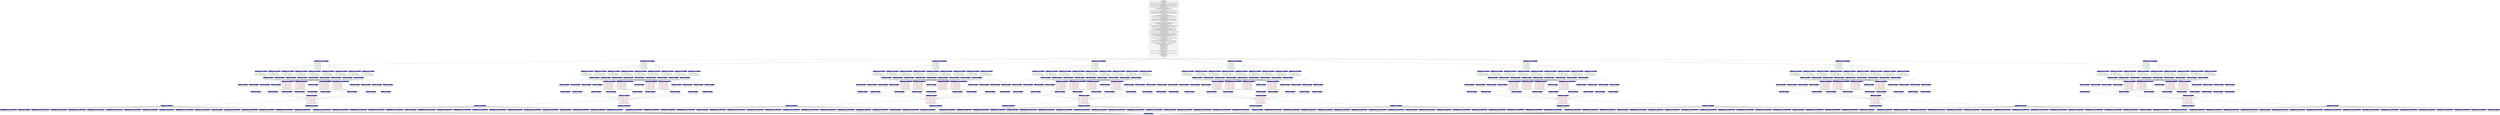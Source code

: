 digraph g {
"Parameters" [
shape = "Mrecord"
 label = "{ Parameters  | Lane.5.AlignmentType=regular | MinMismatches=2 | Lane.8.ReferenceBFA=/home/uec-00/shared/production/genomes/hg18_unmasked/hg18_unmasked.plusContam.bfa | MaqTrimEnd1=39 | Lane.5.ReferenceBFA=/home/uec-00/shared/production/genomes/hg18_unmasked/hg18_unmasked.plusContam.bfa | uscec::sol2sanger:1.0=/home/uec-00/shared/production/software/perl_utils_usc/wrap_maq_sol2sanger.pl | FlowCellName=301JYAAXX | Lane.7.ReferenceBFA=/home/uec-00/shared/production/genomes/hg18_unmasked/hg18_unmasked.plusContam.bfa | Lane.4.Input=s_4_sequence.txt | Lane.1.Eland.Genome=/srv/data/slxa/GENOMES/phi-X174/ | Lane.7.Eland.Genome=/srv/data/slxa/GENOMES/hg18_unmasked/ | queue=laird | uscec::readcount:1.0=/home/uec-00/shared/production/software/perl_utils_usc/wrap_java_report.pl | LimsID=GW2-BPB-090714-24-658 | Lane.6.ReferenceBFA=/home/uec-00/shared/production/genomes/hg18_unmasked/hg18_unmasked.plusContam.bfa | uscec::featurepileup:1.0=/home/uec-00/shared/production/software/perl_utils_usc/wrap_java_report.pl | randomSubset=300000 | uscec::genecdax:1.0=/usr/bin/java | Lane.3.Eland.Genome=/srv/data/slxa/GENOMES/hg18_unmasked/ | uscec::mapMerge:1.0=/home/uec-00/shared/production/software/perl_utils_usc/wrap_maq_mapmerge.pl | Lane.8.AlignmentType=regular | uscec::pileup:1.0=/home/uec-00/shared/production/software/perl_utils_usc/wrap_maq_pileup.pl | Lane.2.AlignmentType=regular | uscec::readdepth:1.0=/home/uec-00/shared/production/software/perl_utils_usc/wrap_java_report.pl | uscec::qcmetrics:1.0=/home/uec-00/shared/production/software/perl_utils_usc/wrap_java_report.pl | Lane.3.Input=s_3_sequence.txt | ClusterSize=64 | uscec::chr21:1.0=/home/uec-00/shared/production/production/software/perl_utils_usc/maqindex | Lane.4.Eland.Genome=/srv/data/slxa/GENOMES/hg18_unmasked/ | Lane.8.Eland.Genome=/srv/data/slxa/GENOMES/hg18_unmasked/ | Lane.1.Input=s_1_sequence.txt | Lane.2.ReferenceBFA=/home/uec-00/shared/production/genomes/hg18_unmasked/hg18_unmasked.plusContam.bfa | uscec::fastqSplit:1.0=/home/uec-00/shared/production/software/perl_utils_usc/fastqSplit.pl | BisulfiteSplitFactor=250000 | uscec::pileupwig:1.0=/home/uec-00/shared/production/software/perl_utils_usc/wrap_pileupwig.pl | Lane.5.Eland.Genome=/srv/data/slxa/GENOMES/hg18_unmasked/ | uscec::countfastq:1.0=/home/uec-00/shared/production/software/perl_utils_usc/wrap_java_report.pl | uscec::countnmer:1.0=/home/uec-00/shared/production/software/perl_utils_usc/wrap_java_report.pl | Lane.1.AlignmentType=regular | Lane.3.ReferenceBFA=/home/uec-00/shared/production/genomes/hg18_unmasked/hg18_unmasked.plusContam.bfa | Lane.4.AlignmentType=regular | uscec::remotebustard:1.0=/home/uec-00/shared/production/software/perl_utils_usc/remotebustard.pl | uscec::map:1.0=/home/uec-00/shared/production/software/perl_utils_usc/wrap_maq_map.pl | Lane.4.ReferenceBFA=/home/uec-00/shared/production/genomes/hg18_unmasked/hg18_unmasked.plusContam.bfa | Lane.6.Eland.Genome=/srv/data/slxa/GENOMES/hg18_unmasked/ | uscec::gzip:1.0=/bin/gzip | uscec::filterContams:1.0=/home/uec-00/shared/production/software/perl_utils_usc/solexaFilterContams.pl | referenceLane=1 | Lane.2.Eland.Genome=/srv/data/slxa/GENOMES/hg18_unmasked/ | Lane.2.Input=s_2_sequence.txt | uscec::mapview:1.0=/home/uec-00/shared/production/software/perl_utils_usc/wrap_maq_mapview.pl | uscec::fast2bfq:1.0=/home/uec-00/shared/production/software/perl_utils_usc/wrap_maq_fastq2bfq.pl | LFN=PFN | Lane.1.ReferenceBFA=/home/uec-00/shared/production/genomes/phi-X174/phi_plus_SNPs.bfa | Eland.webdir=http://gastorage2.usc.edu/slxa_runs/incoming/ | RegularSplitFactor=4000000 | Lane.3.AlignmentType=regular | Lane.6.Input=s_6_sequence.txt | Lane.5.Input=s_5_sequence.txt | ReadyToRun=true | tmpDir=/home/uec-00/ramjan/tmp | Lane.7.Input=s_7_sequence.txt | Eland.username=zack | uscec::fastqConstantSplit:1.0=/home/uec-00/shared/production/software/perl_utils_usc/fastqConstantSplit.pl | Lane.6.AlignmentType=regular | MaqPileupQ=30 | uscec::countpileup:1.0=/home/uec-00/shared/production/software/perl_utils_usc/wrap_java_report.pl | Lane.8.Input=s_8_sequence.txt | Lane.7.AlignmentType=regular | PegasusTC=tc.data | MaqTrimEnd2=0}" ];
"featurepileup_301JYAAXX3RepeatMaskerLINE11000" [
shape = "Mrecord"
label =<<table border="0" cellborder="0" cellspacing="0" cellpadding="4"><tr><td bgcolor="navy"><font color="white">uscec::featurepileup</font></td></tr><tr><td align="left"><font color="brown4"> input: ResultCount_301JYAAXX_s_3.pileup.gz</font></td></tr><tr><td align="left"><font color="darkgreen"> output: 301JYAAXX_s_3.coverage.m1.q0.RepeatMaskerLINE.aligned.csv</font></td></tr></table>> ];
"map_s_2_sequence.2.nocontam.bfq" [
shape = "Mrecord"
label =<<table border="0" cellborder="0" cellspacing="0" cellpadding="4"><tr><td bgcolor="navy"><font color="white">uscec::map</font></td></tr><tr><td align="left"><font color="brown4"> input: s_2_sequence.2.nocontam.bfq</font></td></tr><tr><td align="left"><font color="darkgreen"> output: s_2_sequence.2.nocontam.map</font></td></tr></table>> ];
"fast2bfq_s_8_sequence.1.nocontam.fastq" [
shape = "Mrecord"
label =<<table border="0" cellborder="0" cellspacing="0" cellpadding="4"><tr><td bgcolor="navy"><font color="white">uscec::fast2bfq</font></td></tr><tr><td align="left"><font color="brown4"> input: s_8_sequence.1.nocontam.fastq</font></td></tr><tr><td align="left"><font color="darkgreen"> output: s_8_sequence.1.nocontam.bfq</font></td></tr></table>> ];
"sol2sanger_s_6_sequence.8.nocontam.txt" [
shape = "Mrecord"
label =<<table border="0" cellborder="0" cellspacing="0" cellpadding="4"><tr><td bgcolor="navy"><font color="white">uscec::sol2sanger</font></td></tr><tr><td align="left"><font color="brown4"> input: s_6_sequence.8.nocontam.txt</font></td></tr><tr><td align="left"><font color="darkgreen"> output: s_6_sequence.8.nocontam.fastq</font></td></tr></table>> ];
"readdepth_301JYAAXX505000" [
shape = "Mrecord"
label =<<table border="0" cellborder="0" cellspacing="0" cellpadding="4"><tr><td bgcolor="navy"><font color="white">uscec::readdepth</font></td></tr><tr><td align="left"><font color="brown4"> input: ResultCount_301JYAAXX_s_5.pileup.gz</font></td></tr><tr><td align="left"><font color="darkgreen"> output: ReadDepths_maxIden0_301JYAAXX_5_maq_5000.csv</font></td></tr></table>> ];
"countpileup_ResultCount_301JYAAXX_s_3.pileup.gz-refComposition" [
shape = "Mrecord"
label =<<table border="0" cellborder="0" cellspacing="0" cellpadding="4"><tr><td bgcolor="navy"><font color="white">uscec::countpileup</font></td></tr><tr><td align="left"><font color="brown4"> input: ResultCount_301JYAAXX_s_3.pileup.gz</font></td></tr><tr><td align="left"><font color="darkgreen"> output: ResultCount_301JYAAXX_s_3.pileup_referenceGenome.csv</font></td></tr></table>> ];
"readdepth_301JYAAXX715000" [
shape = "Mrecord"
label =<<table border="0" cellborder="0" cellspacing="0" cellpadding="4"><tr><td bgcolor="navy"><font color="white">uscec::readdepth</font></td></tr><tr><td align="left"><font color="brown4"> input: ResultCount_301JYAAXX_s_7.pileup.gz</font></td></tr><tr><td align="left"><font color="darkgreen"> output: ReadDepths_maxIden1_301JYAAXX_7_maq_5000.csv</font></td></tr></table>> ];
"filterContams_s_6_sequence.5.txt" [
shape = "Mrecord"
label =<<table border="0" cellborder="0" cellspacing="0" cellpadding="4"><tr><td bgcolor="navy"><font color="white">uscec::filterContams</font></td></tr><tr><td align="left"><font color="brown4"> input: s_6_sequence.5.txt</font></td></tr><tr><td align="left"><font color="darkgreen"> output: s_6_sequence.5.nocontam.txt</font></td></tr><tr><td align="left"><font color="darkgreen"> output: s_6_sequence.5.contam.polya.txt</font></td></tr><tr><td align="left"><font color="darkgreen"> output: s_6_sequence.5.contam.adapters.txt</font></td></tr><tr><td align="left"><font color="darkgreen"> output: s_6_sequence.5.contam.adapterTrim.txt</font></td></tr></table>> ];
"sol2sanger_s_8_sequence.1.nocontam.txt" [
shape = "Mrecord"
label =<<table border="0" cellborder="0" cellspacing="0" cellpadding="4"><tr><td bgcolor="navy"><font color="white">uscec::sol2sanger</font></td></tr><tr><td align="left"><font color="brown4"> input: s_8_sequence.1.nocontam.txt</font></td></tr><tr><td align="left"><font color="darkgreen"> output: s_8_sequence.1.nocontam.fastq</font></td></tr></table>> ];
"filterContams_s_2_sequence.1.txt" [
shape = "Mrecord"
label =<<table border="0" cellborder="0" cellspacing="0" cellpadding="4"><tr><td bgcolor="navy"><font color="white">uscec::filterContams</font></td></tr><tr><td align="left"><font color="brown4"> input: s_2_sequence.1.txt</font></td></tr><tr><td align="left"><font color="darkgreen"> output: s_2_sequence.1.nocontam.txt</font></td></tr><tr><td align="left"><font color="darkgreen"> output: s_2_sequence.1.contam.polya.txt</font></td></tr><tr><td align="left"><font color="darkgreen"> output: s_2_sequence.1.contam.adapters.txt</font></td></tr><tr><td align="left"><font color="darkgreen"> output: s_2_sequence.1.contam.adapterTrim.txt</font></td></tr></table>> ];
"map_s_4_sequence.1.nocontam.bfq" [
shape = "Mrecord"
label =<<table border="0" cellborder="0" cellspacing="0" cellpadding="4"><tr><td bgcolor="navy"><font color="white">uscec::map</font></td></tr><tr><td align="left"><font color="brown4"> input: s_4_sequence.1.nocontam.bfq</font></td></tr><tr><td align="left"><font color="darkgreen"> output: s_4_sequence.1.nocontam.map</font></td></tr></table>> ];
"filterContams_s_5_sequence.7.txt" [
shape = "Mrecord"
label =<<table border="0" cellborder="0" cellspacing="0" cellpadding="4"><tr><td bgcolor="navy"><font color="white">uscec::filterContams</font></td></tr><tr><td align="left"><font color="brown4"> input: s_5_sequence.7.txt</font></td></tr><tr><td align="left"><font color="darkgreen"> output: s_5_sequence.7.nocontam.txt</font></td></tr><tr><td align="left"><font color="darkgreen"> output: s_5_sequence.7.contam.polya.txt</font></td></tr><tr><td align="left"><font color="darkgreen"> output: s_5_sequence.7.contam.adapters.txt</font></td></tr><tr><td align="left"><font color="darkgreen"> output: s_5_sequence.7.contam.adapterTrim.txt</font></td></tr></table>> ];
"filterContams_s_2_sequence.9.txt" [
shape = "Mrecord"
label =<<table border="0" cellborder="0" cellspacing="0" cellpadding="4"><tr><td bgcolor="navy"><font color="white">uscec::filterContams</font></td></tr><tr><td align="left"><font color="brown4"> input: s_2_sequence.9.txt</font></td></tr><tr><td align="left"><font color="darkgreen"> output: s_2_sequence.9.nocontam.txt</font></td></tr><tr><td align="left"><font color="darkgreen"> output: s_2_sequence.9.contam.polya.txt</font></td></tr><tr><td align="left"><font color="darkgreen"> output: s_2_sequence.9.contam.adapters.txt</font></td></tr><tr><td align="left"><font color="darkgreen"> output: s_2_sequence.9.contam.adapterTrim.txt</font></td></tr></table>> ];
"featurepileup_301JYAAXX6kim2007-ctcf11000" [
shape = "Mrecord"
label =<<table border="0" cellborder="0" cellspacing="0" cellpadding="4"><tr><td bgcolor="navy"><font color="white">uscec::featurepileup</font></td></tr><tr><td align="left"><font color="brown4"> input: ResultCount_301JYAAXX_s_6.pileup.gz</font></td></tr><tr><td align="left"><font color="darkgreen"> output: 301JYAAXX_s_6.coverage.m1.q0.kim2007-ctcf.aligned.csv</font></td></tr></table>> ];
"featurepileup_301JYAAXX7RepeatMaskerLINE11000" [
shape = "Mrecord"
label =<<table border="0" cellborder="0" cellspacing="0" cellpadding="4"><tr><td bgcolor="navy"><font color="white">uscec::featurepileup</font></td></tr><tr><td align="left"><font color="brown4"> input: ResultCount_301JYAAXX_s_7.pileup.gz</font></td></tr><tr><td align="left"><font color="darkgreen"> output: 301JYAAXX_s_7.coverage.m1.q0.RepeatMaskerLINE.aligned.csv</font></td></tr></table>> ];
"featurepileup_301JYAAXX8Ku2008-Ring1B11000" [
shape = "Mrecord"
label =<<table border="0" cellborder="0" cellspacing="0" cellpadding="4"><tr><td bgcolor="navy"><font color="white">uscec::featurepileup</font></td></tr><tr><td align="left"><font color="brown4"> input: ResultCount_301JYAAXX_s_8.pileup.gz</font></td></tr><tr><td align="left"><font color="darkgreen"> output: 301JYAAXX_s_8.coverage.m1.q0.Ku2008-Ring1B.aligned.csv</font></td></tr></table>> ];
"readdepth_301JYAAXX815000" [
shape = "Mrecord"
label =<<table border="0" cellborder="0" cellspacing="0" cellpadding="4"><tr><td bgcolor="navy"><font color="white">uscec::readdepth</font></td></tr><tr><td align="left"><font color="brown4"> input: ResultCount_301JYAAXX_s_8.pileup.gz</font></td></tr><tr><td align="left"><font color="darkgreen"> output: ReadDepths_maxIden1_301JYAAXX_8_maq_5000.csv</font></td></tr></table>> ];
"featurepileup_301JYAAXX5RepeatMaskerSINE11000" [
shape = "Mrecord"
label =<<table border="0" cellborder="0" cellspacing="0" cellpadding="4"><tr><td bgcolor="navy"><font color="white">uscec::featurepileup</font></td></tr><tr><td align="left"><font color="brown4"> input: ResultCount_301JYAAXX_s_5.pileup.gz</font></td></tr><tr><td align="left"><font color="darkgreen"> output: 301JYAAXX_s_5.coverage.m1.q0.RepeatMaskerSINE.aligned.csv</font></td></tr></table>> ];
"fast2bfq_s_6_sequence.8.nocontam.fastq" [
shape = "Mrecord"
label =<<table border="0" cellborder="0" cellspacing="0" cellpadding="4"><tr><td bgcolor="navy"><font color="white">uscec::fast2bfq</font></td></tr><tr><td align="left"><font color="brown4"> input: s_6_sequence.8.nocontam.fastq</font></td></tr><tr><td align="left"><font color="darkgreen"> output: s_6_sequence.8.nocontam.bfq</font></td></tr></table>> ];
"fast2bfq_s_6_sequence.4.nocontam.fastq" [
shape = "Mrecord"
label =<<table border="0" cellborder="0" cellspacing="0" cellpadding="4"><tr><td bgcolor="navy"><font color="white">uscec::fast2bfq</font></td></tr><tr><td align="left"><font color="brown4"> input: s_6_sequence.4.nocontam.fastq</font></td></tr><tr><td align="left"><font color="darkgreen"> output: s_6_sequence.4.nocontam.bfq</font></td></tr></table>> ];
"countnmer_301JYAAXX13" [
shape = "Mrecord"
label =<<table border="0" cellborder="0" cellspacing="0" cellpadding="4"><tr><td bgcolor="navy"><font color="white">uscec::countnmer</font></td></tr><tr><td align="left"><font color="brown4"> input: s_1_sequence.1.nocontam.fastq</font></td></tr><tr><td align="left"><font color="brown4"> input: s_1_sequence.2.nocontam.fastq</font></td></tr><tr><td align="left"><font color="brown4"> input: s_1_sequence.3.nocontam.fastq</font></td></tr><tr><td align="left"><font color="brown4"> input: s_1_sequence.4.nocontam.fastq</font></td></tr><tr><td align="left"><font color="brown4"> input: s_1_sequence.5.nocontam.fastq</font></td></tr><tr><td align="left"><font color="brown4"> input: s_1_sequence.6.nocontam.fastq</font></td></tr><tr><td align="left"><font color="brown4"> input: s_1_sequence.7.nocontam.fastq</font></td></tr><tr><td align="left"><font color="brown4"> input: s_1_sequence.8.nocontam.fastq</font></td></tr><tr><td align="left"><font color="brown4"> input: s_1_sequence.9.nocontam.fastq</font></td></tr><tr><td align="left"><font color="darkgreen"> output: nmerCount_301JYAAXX_s_1_3mers.csv</font></td></tr></table>> ];
"sol2sanger_s_4_sequence.7.nocontam.txt" [
shape = "Mrecord"
label =<<table border="0" cellborder="0" cellspacing="0" cellpadding="4"><tr><td bgcolor="navy"><font color="white">uscec::sol2sanger</font></td></tr><tr><td align="left"><font color="brown4"> input: s_4_sequence.7.nocontam.txt</font></td></tr><tr><td align="left"><font color="darkgreen"> output: s_4_sequence.7.nocontam.fastq</font></td></tr></table>> ];
"sol2sanger_s_6_sequence.9.nocontam.txt" [
shape = "Mrecord"
label =<<table border="0" cellborder="0" cellspacing="0" cellpadding="4"><tr><td bgcolor="navy"><font color="white">uscec::sol2sanger</font></td></tr><tr><td align="left"><font color="brown4"> input: s_6_sequence.9.nocontam.txt</font></td></tr><tr><td align="left"><font color="darkgreen"> output: s_6_sequence.9.nocontam.fastq</font></td></tr></table>> ];
"featurepileup_301JYAAXX4TJGG-exonNoTss11000" [
shape = "Mrecord"
label =<<table border="0" cellborder="0" cellspacing="0" cellpadding="4"><tr><td bgcolor="navy"><font color="white">uscec::featurepileup</font></td></tr><tr><td align="left"><font color="brown4"> input: ResultCount_301JYAAXX_s_4.pileup.gz</font></td></tr><tr><td align="left"><font color="darkgreen"> output: 301JYAAXX_s_4.coverage.m1.q0.TJGG-exonNoTss.aligned.csv</font></td></tr></table>> ];
"countnmer_301JYAAXX310" [
shape = "Mrecord"
label =<<table border="0" cellborder="0" cellspacing="0" cellpadding="4"><tr><td bgcolor="navy"><font color="white">uscec::countnmer</font></td></tr><tr><td align="left"><font color="brown4"> input: s_3_sequence.1.nocontam.fastq</font></td></tr><tr><td align="left"><font color="brown4"> input: s_3_sequence.2.nocontam.fastq</font></td></tr><tr><td align="left"><font color="brown4"> input: s_3_sequence.3.nocontam.fastq</font></td></tr><tr><td align="left"><font color="brown4"> input: s_3_sequence.4.nocontam.fastq</font></td></tr><tr><td align="left"><font color="brown4"> input: s_3_sequence.5.nocontam.fastq</font></td></tr><tr><td align="left"><font color="brown4"> input: s_3_sequence.6.nocontam.fastq</font></td></tr><tr><td align="left"><font color="brown4"> input: s_3_sequence.7.nocontam.fastq</font></td></tr><tr><td align="left"><font color="brown4"> input: s_3_sequence.8.nocontam.fastq</font></td></tr><tr><td align="left"><font color="brown4"> input: s_3_sequence.9.nocontam.fastq</font></td></tr><tr><td align="left"><font color="darkgreen"> output: nmerCount_301JYAAXX_s_3_10mers.csv</font></td></tr></table>> ];
"fast2bfq_s_8_sequence.8.nocontam.fastq" [
shape = "Mrecord"
label =<<table border="0" cellborder="0" cellspacing="0" cellpadding="4"><tr><td bgcolor="navy"><font color="white">uscec::fast2bfq</font></td></tr><tr><td align="left"><font color="brown4"> input: s_8_sequence.8.nocontam.fastq</font></td></tr><tr><td align="left"><font color="darkgreen"> output: s_8_sequence.8.nocontam.bfq</font></td></tr></table>> ];
"filterContams_s_5_sequence.2.txt" [
shape = "Mrecord"
label =<<table border="0" cellborder="0" cellspacing="0" cellpadding="4"><tr><td bgcolor="navy"><font color="white">uscec::filterContams</font></td></tr><tr><td align="left"><font color="brown4"> input: s_5_sequence.2.txt</font></td></tr><tr><td align="left"><font color="darkgreen"> output: s_5_sequence.2.nocontam.txt</font></td></tr><tr><td align="left"><font color="darkgreen"> output: s_5_sequence.2.contam.polya.txt</font></td></tr><tr><td align="left"><font color="darkgreen"> output: s_5_sequence.2.contam.adapters.txt</font></td></tr><tr><td align="left"><font color="darkgreen"> output: s_5_sequence.2.contam.adapterTrim.txt</font></td></tr></table>> ];
"map_s_8_sequence.1.nocontam.bfq" [
shape = "Mrecord"
label =<<table border="0" cellborder="0" cellspacing="0" cellpadding="4"><tr><td bgcolor="navy"><font color="white">uscec::map</font></td></tr><tr><td align="left"><font color="brown4"> input: s_8_sequence.1.nocontam.bfq</font></td></tr><tr><td align="left"><font color="darkgreen"> output: s_8_sequence.1.nocontam.map</font></td></tr></table>> ];
"countnmer_301JYAAXX15" [
shape = "Mrecord"
label =<<table border="0" cellborder="0" cellspacing="0" cellpadding="4"><tr><td bgcolor="navy"><font color="white">uscec::countnmer</font></td></tr><tr><td align="left"><font color="brown4"> input: s_1_sequence.1.nocontam.fastq</font></td></tr><tr><td align="left"><font color="brown4"> input: s_1_sequence.2.nocontam.fastq</font></td></tr><tr><td align="left"><font color="brown4"> input: s_1_sequence.3.nocontam.fastq</font></td></tr><tr><td align="left"><font color="brown4"> input: s_1_sequence.4.nocontam.fastq</font></td></tr><tr><td align="left"><font color="brown4"> input: s_1_sequence.5.nocontam.fastq</font></td></tr><tr><td align="left"><font color="brown4"> input: s_1_sequence.6.nocontam.fastq</font></td></tr><tr><td align="left"><font color="brown4"> input: s_1_sequence.7.nocontam.fastq</font></td></tr><tr><td align="left"><font color="brown4"> input: s_1_sequence.8.nocontam.fastq</font></td></tr><tr><td align="left"><font color="brown4"> input: s_1_sequence.9.nocontam.fastq</font></td></tr><tr><td align="left"><font color="darkgreen"> output: nmerCount_301JYAAXX_s_1_5mers.csv</font></td></tr></table>> ];
"filterContams_s_6_sequence.9.txt" [
shape = "Mrecord"
label =<<table border="0" cellborder="0" cellspacing="0" cellpadding="4"><tr><td bgcolor="navy"><font color="white">uscec::filterContams</font></td></tr><tr><td align="left"><font color="brown4"> input: s_6_sequence.9.txt</font></td></tr><tr><td align="left"><font color="darkgreen"> output: s_6_sequence.9.nocontam.txt</font></td></tr><tr><td align="left"><font color="darkgreen"> output: s_6_sequence.9.contam.polya.txt</font></td></tr><tr><td align="left"><font color="darkgreen"> output: s_6_sequence.9.contam.adapters.txt</font></td></tr><tr><td align="left"><font color="darkgreen"> output: s_6_sequence.9.contam.adapterTrim.txt</font></td></tr></table>> ];
"map_s_4_sequence.6.nocontam.bfq" [
shape = "Mrecord"
label =<<table border="0" cellborder="0" cellspacing="0" cellpadding="4"><tr><td bgcolor="navy"><font color="white">uscec::map</font></td></tr><tr><td align="left"><font color="brown4"> input: s_4_sequence.6.nocontam.bfq</font></td></tr><tr><td align="left"><font color="darkgreen"> output: s_4_sequence.6.nocontam.map</font></td></tr></table>> ];
"filterContams_s_1_sequence.3.txt" [
shape = "Mrecord"
label =<<table border="0" cellborder="0" cellspacing="0" cellpadding="4"><tr><td bgcolor="navy"><font color="white">uscec::filterContams</font></td></tr><tr><td align="left"><font color="brown4"> input: s_1_sequence.3.txt</font></td></tr><tr><td align="left"><font color="darkgreen"> output: s_1_sequence.3.nocontam.txt</font></td></tr><tr><td align="left"><font color="darkgreen"> output: s_1_sequence.3.contam.polya.txt</font></td></tr><tr><td align="left"><font color="darkgreen"> output: s_1_sequence.3.contam.adapters.txt</font></td></tr><tr><td align="left"><font color="darkgreen"> output: s_1_sequence.3.contam.adapterTrim.txt</font></td></tr></table>> ];
"sol2sanger_s_1_sequence.3.nocontam.txt" [
shape = "Mrecord"
label =<<table border="0" cellborder="0" cellspacing="0" cellpadding="4"><tr><td bgcolor="navy"><font color="white">uscec::sol2sanger</font></td></tr><tr><td align="left"><font color="brown4"> input: s_1_sequence.3.nocontam.txt</font></td></tr><tr><td align="left"><font color="darkgreen"> output: s_1_sequence.3.nocontam.fastq</font></td></tr></table>> ];
"readdepth_301JYAAXX805000" [
shape = "Mrecord"
label =<<table border="0" cellborder="0" cellspacing="0" cellpadding="4"><tr><td bgcolor="navy"><font color="white">uscec::readdepth</font></td></tr><tr><td align="left"><font color="brown4"> input: ResultCount_301JYAAXX_s_8.pileup.gz</font></td></tr><tr><td align="left"><font color="darkgreen"> output: ReadDepths_maxIden0_301JYAAXX_8_maq_5000.csv</font></td></tr></table>> ];
"pileup_ResultCount_301JYAAXX_s_2.map" [
shape = "Mrecord"
label =<<table border="0" cellborder="0" cellspacing="0" cellpadding="4"><tr><td bgcolor="navy"><font color="white">uscec::pileup</font></td></tr><tr><td align="left"><font color="brown4"> input: ResultCount_301JYAAXX_s_2.map</font></td></tr><tr><td align="left"><font color="darkgreen"> output: ResultCount_301JYAAXX_s_2.pileup.gz</font></td></tr></table>> ];
"mapMerge_301JYAAXX6" [
shape = "Mrecord"
label =<<table border="0" cellborder="0" cellspacing="0" cellpadding="4"><tr><td bgcolor="navy"><font color="white">uscec::mapMerge</font></td></tr><tr><td align="left"><font color="brown4"> input: s_6_sequence.1.nocontam.map</font></td></tr><tr><td align="left"><font color="brown4"> input: s_6_sequence.2.nocontam.map</font></td></tr><tr><td align="left"><font color="brown4"> input: s_6_sequence.3.nocontam.map</font></td></tr><tr><td align="left"><font color="brown4"> input: s_6_sequence.4.nocontam.map</font></td></tr><tr><td align="left"><font color="brown4"> input: s_6_sequence.5.nocontam.map</font></td></tr><tr><td align="left"><font color="brown4"> input: s_6_sequence.6.nocontam.map</font></td></tr><tr><td align="left"><font color="brown4"> input: s_6_sequence.7.nocontam.map</font></td></tr><tr><td align="left"><font color="brown4"> input: s_6_sequence.8.nocontam.map</font></td></tr><tr><td align="left"><font color="brown4"> input: s_6_sequence.9.nocontam.map</font></td></tr><tr><td align="left"><font color="darkgreen"> output: ResultCount_301JYAAXX_s_6.map</font></td></tr></table>> ];
"filterContams_s_4_sequence.2.txt" [
shape = "Mrecord"
label =<<table border="0" cellborder="0" cellspacing="0" cellpadding="4"><tr><td bgcolor="navy"><font color="white">uscec::filterContams</font></td></tr><tr><td align="left"><font color="brown4"> input: s_4_sequence.2.txt</font></td></tr><tr><td align="left"><font color="darkgreen"> output: s_4_sequence.2.nocontam.txt</font></td></tr><tr><td align="left"><font color="darkgreen"> output: s_4_sequence.2.contam.polya.txt</font></td></tr><tr><td align="left"><font color="darkgreen"> output: s_4_sequence.2.contam.adapters.txt</font></td></tr><tr><td align="left"><font color="darkgreen"> output: s_4_sequence.2.contam.adapterTrim.txt</font></td></tr></table>> ];
"map_s_6_sequence.4.nocontam.bfq" [
shape = "Mrecord"
label =<<table border="0" cellborder="0" cellspacing="0" cellpadding="4"><tr><td bgcolor="navy"><font color="white">uscec::map</font></td></tr><tr><td align="left"><font color="brown4"> input: s_6_sequence.4.nocontam.bfq</font></td></tr><tr><td align="left"><font color="darkgreen"> output: s_6_sequence.4.nocontam.map</font></td></tr></table>> ];
"fastqConstantSpit_s_4_sequence.txt" [
shape = "Mrecord"
label =<<table border="0" cellborder="0" cellspacing="0" cellpadding="4"><tr><td bgcolor="navy"><font color="white">uscec::fastqConstantSplit</font></td></tr><tr><td align="left"><font color="brown4"> input: /Users/zack/devel/WorkflowDAX/s_4_sequence.txt</font></td></tr><tr><td align="left"><font color="darkgreen"> output: s_4_sequence.1.txt</font></td></tr><tr><td align="left"><font color="darkgreen"> output: s_4_sequence.2.txt</font></td></tr><tr><td align="left"><font color="darkgreen"> output: s_4_sequence.3.txt</font></td></tr><tr><td align="left"><font color="darkgreen"> output: s_4_sequence.4.txt</font></td></tr><tr><td align="left"><font color="darkgreen"> output: s_4_sequence.5.txt</font></td></tr><tr><td align="left"><font color="darkgreen"> output: s_4_sequence.6.txt</font></td></tr><tr><td align="left"><font color="darkgreen"> output: s_4_sequence.7.txt</font></td></tr><tr><td align="left"><font color="darkgreen"> output: s_4_sequence.8.txt</font></td></tr><tr><td align="left"><font color="darkgreen"> output: s_4_sequence.9.txt</font></td></tr></table>> ];
"fast2bfq_s_7_sequence.7.nocontam.fastq" [
shape = "Mrecord"
label =<<table border="0" cellborder="0" cellspacing="0" cellpadding="4"><tr><td bgcolor="navy"><font color="white">uscec::fast2bfq</font></td></tr><tr><td align="left"><font color="brown4"> input: s_7_sequence.7.nocontam.fastq</font></td></tr><tr><td align="left"><font color="darkgreen"> output: s_7_sequence.7.nocontam.bfq</font></td></tr></table>> ];
"featurepileup_301JYAAXX7Ku2008-Ring1B11000" [
shape = "Mrecord"
label =<<table border="0" cellborder="0" cellspacing="0" cellpadding="4"><tr><td bgcolor="navy"><font color="white">uscec::featurepileup</font></td></tr><tr><td align="left"><font color="brown4"> input: ResultCount_301JYAAXX_s_7.pileup.gz</font></td></tr><tr><td align="left"><font color="darkgreen"> output: 301JYAAXX_s_7.coverage.m1.q0.Ku2008-Ring1B.aligned.csv</font></td></tr></table>> ];
"featurepileup_301JYAAXX1kg-tssNoncgi11000" [
shape = "Mrecord"
label =<<table border="0" cellborder="0" cellspacing="0" cellpadding="4"><tr><td bgcolor="navy"><font color="white">uscec::featurepileup</font></td></tr><tr><td align="left"><font color="brown4"> input: ResultCount_301JYAAXX_s_1.pileup.gz</font></td></tr><tr><td align="left"><font color="darkgreen"> output: 301JYAAXX_s_1.coverage.m1.q0.kg-tssNoncgi.aligned.csv</font></td></tr></table>> ];
"countpileup_ResultCount_301JYAAXX_s_6.pileup.gz-chonly" [
shape = "Mrecord"
label =<<table border="0" cellborder="0" cellspacing="0" cellpadding="4"><tr><td bgcolor="navy"><font color="white">uscec::countpileup</font></td></tr><tr><td align="left"><font color="brown4"> input: ResultCount_301JYAAXX_s_6.pileup.gz</font></td></tr><tr><td align="left"><font color="darkgreen"> output: ResultCount_301JYAAXX_s_6.pileup_ch_dinucleotide.csv</font></td></tr></table>> ];
"filterContams_s_3_sequence.6.txt" [
shape = "Mrecord"
label =<<table border="0" cellborder="0" cellspacing="0" cellpadding="4"><tr><td bgcolor="navy"><font color="white">uscec::filterContams</font></td></tr><tr><td align="left"><font color="brown4"> input: s_3_sequence.6.txt</font></td></tr><tr><td align="left"><font color="darkgreen"> output: s_3_sequence.6.nocontam.txt</font></td></tr><tr><td align="left"><font color="darkgreen"> output: s_3_sequence.6.contam.polya.txt</font></td></tr><tr><td align="left"><font color="darkgreen"> output: s_3_sequence.6.contam.adapters.txt</font></td></tr><tr><td align="left"><font color="darkgreen"> output: s_3_sequence.6.contam.adapterTrim.txt</font></td></tr></table>> ];
"map_s_4_sequence.5.nocontam.bfq" [
shape = "Mrecord"
label =<<table border="0" cellborder="0" cellspacing="0" cellpadding="4"><tr><td bgcolor="navy"><font color="white">uscec::map</font></td></tr><tr><td align="left"><font color="brown4"> input: s_4_sequence.5.nocontam.bfq</font></td></tr><tr><td align="left"><font color="darkgreen"> output: s_4_sequence.5.nocontam.map</font></td></tr></table>> ];
"map_s_5_sequence.4.nocontam.bfq" [
shape = "Mrecord"
label =<<table border="0" cellborder="0" cellspacing="0" cellpadding="4"><tr><td bgcolor="navy"><font color="white">uscec::map</font></td></tr><tr><td align="left"><font color="brown4"> input: s_5_sequence.4.nocontam.bfq</font></td></tr><tr><td align="left"><font color="darkgreen"> output: s_5_sequence.4.nocontam.map</font></td></tr></table>> ];
"sol2sanger_s_1_sequence.6.nocontam.txt" [
shape = "Mrecord"
label =<<table border="0" cellborder="0" cellspacing="0" cellpadding="4"><tr><td bgcolor="navy"><font color="white">uscec::sol2sanger</font></td></tr><tr><td align="left"><font color="brown4"> input: s_1_sequence.6.nocontam.txt</font></td></tr><tr><td align="left"><font color="darkgreen"> output: s_1_sequence.6.nocontam.fastq</font></td></tr></table>> ];
"sol2sanger_s_1_sequence.2.nocontam.txt" [
shape = "Mrecord"
label =<<table border="0" cellborder="0" cellspacing="0" cellpadding="4"><tr><td bgcolor="navy"><font color="white">uscec::sol2sanger</font></td></tr><tr><td align="left"><font color="brown4"> input: s_1_sequence.2.nocontam.txt</font></td></tr><tr><td align="left"><font color="darkgreen"> output: s_1_sequence.2.nocontam.fastq</font></td></tr></table>> ];
"readcount_301JYAAXX7" [
shape = "Mrecord"
label =<<table border="0" cellborder="0" cellspacing="0" cellpadding="4"><tr><td bgcolor="navy"><font color="white">uscec::readcount</font></td></tr><tr><td align="left"><font color="brown4"> input: ResultCount_301JYAAXX_s_7.pileup.gz</font></td></tr><tr><td align="left"><font color="darkgreen"> output: ReadCounts_301JYAAXX_7_maq.csv</font></td></tr></table>> ];
"featurepileup_301JYAAXX1kim2007-ctcf11000" [
shape = "Mrecord"
label =<<table border="0" cellborder="0" cellspacing="0" cellpadding="4"><tr><td bgcolor="navy"><font color="white">uscec::featurepileup</font></td></tr><tr><td align="left"><font color="brown4"> input: ResultCount_301JYAAXX_s_1.pileup.gz</font></td></tr><tr><td align="left"><font color="darkgreen"> output: 301JYAAXX_s_1.coverage.m1.q0.kim2007-ctcf.aligned.csv</font></td></tr></table>> ];
"featurepileup_301JYAAXX1Ku2008-Ring1B11000" [
shape = "Mrecord"
label =<<table border="0" cellborder="0" cellspacing="0" cellpadding="4"><tr><td bgcolor="navy"><font color="white">uscec::featurepileup</font></td></tr><tr><td align="left"><font color="brown4"> input: ResultCount_301JYAAXX_s_1.pileup.gz</font></td></tr><tr><td align="left"><font color="darkgreen"> output: 301JYAAXX_s_1.coverage.m1.q0.Ku2008-Ring1B.aligned.csv</font></td></tr></table>> ];
"fast2bfq_s_7_sequence.6.nocontam.fastq" [
shape = "Mrecord"
label =<<table border="0" cellborder="0" cellspacing="0" cellpadding="4"><tr><td bgcolor="navy"><font color="white">uscec::fast2bfq</font></td></tr><tr><td align="left"><font color="brown4"> input: s_7_sequence.6.nocontam.fastq</font></td></tr><tr><td align="left"><font color="darkgreen"> output: s_7_sequence.6.nocontam.bfq</font></td></tr></table>> ];
"fast2bfq_s_1_sequence.3.nocontam.fastq" [
shape = "Mrecord"
label =<<table border="0" cellborder="0" cellspacing="0" cellpadding="4"><tr><td bgcolor="navy"><font color="white">uscec::fast2bfq</font></td></tr><tr><td align="left"><font color="brown4"> input: s_1_sequence.3.nocontam.fastq</font></td></tr><tr><td align="left"><font color="darkgreen"> output: s_1_sequence.3.nocontam.bfq</font></td></tr></table>> ];
"fastqConstantSpit_s_6_sequence.txt" [
shape = "Mrecord"
label =<<table border="0" cellborder="0" cellspacing="0" cellpadding="4"><tr><td bgcolor="navy"><font color="white">uscec::fastqConstantSplit</font></td></tr><tr><td align="left"><font color="brown4"> input: /Users/zack/devel/WorkflowDAX/s_6_sequence.txt</font></td></tr><tr><td align="left"><font color="darkgreen"> output: s_6_sequence.1.txt</font></td></tr><tr><td align="left"><font color="darkgreen"> output: s_6_sequence.2.txt</font></td></tr><tr><td align="left"><font color="darkgreen"> output: s_6_sequence.3.txt</font></td></tr><tr><td align="left"><font color="darkgreen"> output: s_6_sequence.4.txt</font></td></tr><tr><td align="left"><font color="darkgreen"> output: s_6_sequence.5.txt</font></td></tr><tr><td align="left"><font color="darkgreen"> output: s_6_sequence.6.txt</font></td></tr><tr><td align="left"><font color="darkgreen"> output: s_6_sequence.7.txt</font></td></tr><tr><td align="left"><font color="darkgreen"> output: s_6_sequence.8.txt</font></td></tr><tr><td align="left"><font color="darkgreen"> output: s_6_sequence.9.txt</font></td></tr></table>> ];
"mapMerge_301JYAAXX8" [
shape = "Mrecord"
label =<<table border="0" cellborder="0" cellspacing="0" cellpadding="4"><tr><td bgcolor="navy"><font color="white">uscec::mapMerge</font></td></tr><tr><td align="left"><font color="brown4"> input: s_8_sequence.1.nocontam.map</font></td></tr><tr><td align="left"><font color="brown4"> input: s_8_sequence.2.nocontam.map</font></td></tr><tr><td align="left"><font color="brown4"> input: s_8_sequence.3.nocontam.map</font></td></tr><tr><td align="left"><font color="brown4"> input: s_8_sequence.4.nocontam.map</font></td></tr><tr><td align="left"><font color="brown4"> input: s_8_sequence.5.nocontam.map</font></td></tr><tr><td align="left"><font color="brown4"> input: s_8_sequence.6.nocontam.map</font></td></tr><tr><td align="left"><font color="brown4"> input: s_8_sequence.7.nocontam.map</font></td></tr><tr><td align="left"><font color="brown4"> input: s_8_sequence.8.nocontam.map</font></td></tr><tr><td align="left"><font color="brown4"> input: s_8_sequence.9.nocontam.map</font></td></tr><tr><td align="left"><font color="darkgreen"> output: ResultCount_301JYAAXX_s_8.map</font></td></tr></table>> ];
"filterContams_s_4_sequence.3.txt" [
shape = "Mrecord"
label =<<table border="0" cellborder="0" cellspacing="0" cellpadding="4"><tr><td bgcolor="navy"><font color="white">uscec::filterContams</font></td></tr><tr><td align="left"><font color="brown4"> input: s_4_sequence.3.txt</font></td></tr><tr><td align="left"><font color="darkgreen"> output: s_4_sequence.3.nocontam.txt</font></td></tr><tr><td align="left"><font color="darkgreen"> output: s_4_sequence.3.contam.polya.txt</font></td></tr><tr><td align="left"><font color="darkgreen"> output: s_4_sequence.3.contam.adapters.txt</font></td></tr><tr><td align="left"><font color="darkgreen"> output: s_4_sequence.3.contam.adapterTrim.txt</font></td></tr></table>> ];
"map_s_5_sequence.2.nocontam.bfq" [
shape = "Mrecord"
label =<<table border="0" cellborder="0" cellspacing="0" cellpadding="4"><tr><td bgcolor="navy"><font color="white">uscec::map</font></td></tr><tr><td align="left"><font color="brown4"> input: s_5_sequence.2.nocontam.bfq</font></td></tr><tr><td align="left"><font color="darkgreen"> output: s_5_sequence.2.nocontam.map</font></td></tr></table>> ];
"fast2bfq_s_5_sequence.9.nocontam.fastq" [
shape = "Mrecord"
label =<<table border="0" cellborder="0" cellspacing="0" cellpadding="4"><tr><td bgcolor="navy"><font color="white">uscec::fast2bfq</font></td></tr><tr><td align="left"><font color="brown4"> input: s_5_sequence.9.nocontam.fastq</font></td></tr><tr><td align="left"><font color="darkgreen"> output: s_5_sequence.9.nocontam.bfq</font></td></tr></table>> ];
"filterContams_s_4_sequence.5.txt" [
shape = "Mrecord"
label =<<table border="0" cellborder="0" cellspacing="0" cellpadding="4"><tr><td bgcolor="navy"><font color="white">uscec::filterContams</font></td></tr><tr><td align="left"><font color="brown4"> input: s_4_sequence.5.txt</font></td></tr><tr><td align="left"><font color="darkgreen"> output: s_4_sequence.5.nocontam.txt</font></td></tr><tr><td align="left"><font color="darkgreen"> output: s_4_sequence.5.contam.polya.txt</font></td></tr><tr><td align="left"><font color="darkgreen"> output: s_4_sequence.5.contam.adapters.txt</font></td></tr><tr><td align="left"><font color="darkgreen"> output: s_4_sequence.5.contam.adapterTrim.txt</font></td></tr></table>> ];
"readdepth_301JYAAXX115000" [
shape = "Mrecord"
label =<<table border="0" cellborder="0" cellspacing="0" cellpadding="4"><tr><td bgcolor="navy"><font color="white">uscec::readdepth</font></td></tr><tr><td align="left"><font color="brown4"> input: ResultCount_301JYAAXX_s_1.pileup.gz</font></td></tr><tr><td align="left"><font color="darkgreen"> output: ReadDepths_maxIden1_301JYAAXX_1_maq_5000.csv</font></td></tr></table>> ];
"filterContams_s_2_sequence.4.txt" [
shape = "Mrecord"
label =<<table border="0" cellborder="0" cellspacing="0" cellpadding="4"><tr><td bgcolor="navy"><font color="white">uscec::filterContams</font></td></tr><tr><td align="left"><font color="brown4"> input: s_2_sequence.4.txt</font></td></tr><tr><td align="left"><font color="darkgreen"> output: s_2_sequence.4.nocontam.txt</font></td></tr><tr><td align="left"><font color="darkgreen"> output: s_2_sequence.4.contam.polya.txt</font></td></tr><tr><td align="left"><font color="darkgreen"> output: s_2_sequence.4.contam.adapters.txt</font></td></tr><tr><td align="left"><font color="darkgreen"> output: s_2_sequence.4.contam.adapterTrim.txt</font></td></tr></table>> ];
"featurepileup_301JYAAXX2kg-tssCgi11000" [
shape = "Mrecord"
label =<<table border="0" cellborder="0" cellspacing="0" cellpadding="4"><tr><td bgcolor="navy"><font color="white">uscec::featurepileup</font></td></tr><tr><td align="left"><font color="brown4"> input: ResultCount_301JYAAXX_s_2.pileup.gz</font></td></tr><tr><td align="left"><font color="darkgreen"> output: 301JYAAXX_s_2.coverage.m1.q0.kg-tssCgi.aligned.csv</font></td></tr></table>> ];
"fastqConstantSpit_s_5_sequence.txt" [
shape = "Mrecord"
label =<<table border="0" cellborder="0" cellspacing="0" cellpadding="4"><tr><td bgcolor="navy"><font color="white">uscec::fastqConstantSplit</font></td></tr><tr><td align="left"><font color="brown4"> input: /Users/zack/devel/WorkflowDAX/s_5_sequence.txt</font></td></tr><tr><td align="left"><font color="darkgreen"> output: s_5_sequence.1.txt</font></td></tr><tr><td align="left"><font color="darkgreen"> output: s_5_sequence.2.txt</font></td></tr><tr><td align="left"><font color="darkgreen"> output: s_5_sequence.3.txt</font></td></tr><tr><td align="left"><font color="darkgreen"> output: s_5_sequence.4.txt</font></td></tr><tr><td align="left"><font color="darkgreen"> output: s_5_sequence.5.txt</font></td></tr><tr><td align="left"><font color="darkgreen"> output: s_5_sequence.6.txt</font></td></tr><tr><td align="left"><font color="darkgreen"> output: s_5_sequence.7.txt</font></td></tr><tr><td align="left"><font color="darkgreen"> output: s_5_sequence.8.txt</font></td></tr><tr><td align="left"><font color="darkgreen"> output: s_5_sequence.9.txt</font></td></tr></table>> ];
"filterContams_s_2_sequence.2.txt" [
shape = "Mrecord"
label =<<table border="0" cellborder="0" cellspacing="0" cellpadding="4"><tr><td bgcolor="navy"><font color="white">uscec::filterContams</font></td></tr><tr><td align="left"><font color="brown4"> input: s_2_sequence.2.txt</font></td></tr><tr><td align="left"><font color="darkgreen"> output: s_2_sequence.2.nocontam.txt</font></td></tr><tr><td align="left"><font color="darkgreen"> output: s_2_sequence.2.contam.polya.txt</font></td></tr><tr><td align="left"><font color="darkgreen"> output: s_2_sequence.2.contam.adapters.txt</font></td></tr><tr><td align="left"><font color="darkgreen"> output: s_2_sequence.2.contam.adapterTrim.txt</font></td></tr></table>> ];
"map_s_7_sequence.1.nocontam.bfq" [
shape = "Mrecord"
label =<<table border="0" cellborder="0" cellspacing="0" cellpadding="4"><tr><td bgcolor="navy"><font color="white">uscec::map</font></td></tr><tr><td align="left"><font color="brown4"> input: s_7_sequence.1.nocontam.bfq</font></td></tr><tr><td align="left"><font color="darkgreen"> output: s_7_sequence.1.nocontam.map</font></td></tr></table>> ];
"filterContams_s_4_sequence.8.txt" [
shape = "Mrecord"
label =<<table border="0" cellborder="0" cellspacing="0" cellpadding="4"><tr><td bgcolor="navy"><font color="white">uscec::filterContams</font></td></tr><tr><td align="left"><font color="brown4"> input: s_4_sequence.8.txt</font></td></tr><tr><td align="left"><font color="darkgreen"> output: s_4_sequence.8.nocontam.txt</font></td></tr><tr><td align="left"><font color="darkgreen"> output: s_4_sequence.8.contam.polya.txt</font></td></tr><tr><td align="left"><font color="darkgreen"> output: s_4_sequence.8.contam.adapters.txt</font></td></tr><tr><td align="left"><font color="darkgreen"> output: s_4_sequence.8.contam.adapterTrim.txt</font></td></tr></table>> ];
"sol2sanger_s_2_sequence.8.nocontam.txt" [
shape = "Mrecord"
label =<<table border="0" cellborder="0" cellspacing="0" cellpadding="4"><tr><td bgcolor="navy"><font color="white">uscec::sol2sanger</font></td></tr><tr><td align="left"><font color="brown4"> input: s_2_sequence.8.nocontam.txt</font></td></tr><tr><td align="left"><font color="darkgreen"> output: s_2_sequence.8.nocontam.fastq</font></td></tr></table>> ];
"featurepileup_301JYAAXX7kim2007-ctcf11000" [
shape = "Mrecord"
label =<<table border="0" cellborder="0" cellspacing="0" cellpadding="4"><tr><td bgcolor="navy"><font color="white">uscec::featurepileup</font></td></tr><tr><td align="left"><font color="brown4"> input: ResultCount_301JYAAXX_s_7.pileup.gz</font></td></tr><tr><td align="left"><font color="darkgreen"> output: 301JYAAXX_s_7.coverage.m1.q0.kim2007-ctcf.aligned.csv</font></td></tr></table>> ];
"fastqConstantSpit_s_3_sequence.txt" [
shape = "Mrecord"
label =<<table border="0" cellborder="0" cellspacing="0" cellpadding="4"><tr><td bgcolor="navy"><font color="white">uscec::fastqConstantSplit</font></td></tr><tr><td align="left"><font color="brown4"> input: /Users/zack/devel/WorkflowDAX/s_3_sequence.txt</font></td></tr><tr><td align="left"><font color="darkgreen"> output: s_3_sequence.1.txt</font></td></tr><tr><td align="left"><font color="darkgreen"> output: s_3_sequence.2.txt</font></td></tr><tr><td align="left"><font color="darkgreen"> output: s_3_sequence.3.txt</font></td></tr><tr><td align="left"><font color="darkgreen"> output: s_3_sequence.4.txt</font></td></tr><tr><td align="left"><font color="darkgreen"> output: s_3_sequence.5.txt</font></td></tr><tr><td align="left"><font color="darkgreen"> output: s_3_sequence.6.txt</font></td></tr><tr><td align="left"><font color="darkgreen"> output: s_3_sequence.7.txt</font></td></tr><tr><td align="left"><font color="darkgreen"> output: s_3_sequence.8.txt</font></td></tr><tr><td align="left"><font color="darkgreen"> output: s_3_sequence.9.txt</font></td></tr></table>> ];
"countnmer_301JYAAXX610" [
shape = "Mrecord"
label =<<table border="0" cellborder="0" cellspacing="0" cellpadding="4"><tr><td bgcolor="navy"><font color="white">uscec::countnmer</font></td></tr><tr><td align="left"><font color="brown4"> input: s_6_sequence.1.nocontam.fastq</font></td></tr><tr><td align="left"><font color="brown4"> input: s_6_sequence.2.nocontam.fastq</font></td></tr><tr><td align="left"><font color="brown4"> input: s_6_sequence.3.nocontam.fastq</font></td></tr><tr><td align="left"><font color="brown4"> input: s_6_sequence.4.nocontam.fastq</font></td></tr><tr><td align="left"><font color="brown4"> input: s_6_sequence.5.nocontam.fastq</font></td></tr><tr><td align="left"><font color="brown4"> input: s_6_sequence.6.nocontam.fastq</font></td></tr><tr><td align="left"><font color="brown4"> input: s_6_sequence.7.nocontam.fastq</font></td></tr><tr><td align="left"><font color="brown4"> input: s_6_sequence.8.nocontam.fastq</font></td></tr><tr><td align="left"><font color="brown4"> input: s_6_sequence.9.nocontam.fastq</font></td></tr><tr><td align="left"><font color="darkgreen"> output: nmerCount_301JYAAXX_s_6_10mers.csv</font></td></tr></table>> ];
"filterContams_s_8_sequence.9.txt" [
shape = "Mrecord"
label =<<table border="0" cellborder="0" cellspacing="0" cellpadding="4"><tr><td bgcolor="navy"><font color="white">uscec::filterContams</font></td></tr><tr><td align="left"><font color="brown4"> input: s_8_sequence.9.txt</font></td></tr><tr><td align="left"><font color="darkgreen"> output: s_8_sequence.9.nocontam.txt</font></td></tr><tr><td align="left"><font color="darkgreen"> output: s_8_sequence.9.contam.polya.txt</font></td></tr><tr><td align="left"><font color="darkgreen"> output: s_8_sequence.9.contam.adapters.txt</font></td></tr><tr><td align="left"><font color="darkgreen"> output: s_8_sequence.9.contam.adapterTrim.txt</font></td></tr></table>> ];
"featurepileup_301JYAAXX2kg-exon11000" [
shape = "Mrecord"
label =<<table border="0" cellborder="0" cellspacing="0" cellpadding="4"><tr><td bgcolor="navy"><font color="white">uscec::featurepileup</font></td></tr><tr><td align="left"><font color="brown4"> input: ResultCount_301JYAAXX_s_2.pileup.gz</font></td></tr><tr><td align="left"><font color="darkgreen"> output: 301JYAAXX_s_2.coverage.m1.q0.kg-exon.aligned.csv</font></td></tr></table>> ];
"featurepileup_301JYAAXX8RepeatMaskerSINE11000" [
shape = "Mrecord"
label =<<table border="0" cellborder="0" cellspacing="0" cellpadding="4"><tr><td bgcolor="navy"><font color="white">uscec::featurepileup</font></td></tr><tr><td align="left"><font color="brown4"> input: ResultCount_301JYAAXX_s_8.pileup.gz</font></td></tr><tr><td align="left"><font color="darkgreen"> output: 301JYAAXX_s_8.coverage.m1.q0.RepeatMaskerSINE.aligned.csv</font></td></tr></table>> ];
"map_s_3_sequence.8.nocontam.bfq" [
shape = "Mrecord"
label =<<table border="0" cellborder="0" cellspacing="0" cellpadding="4"><tr><td bgcolor="navy"><font color="white">uscec::map</font></td></tr><tr><td align="left"><font color="brown4"> input: s_3_sequence.8.nocontam.bfq</font></td></tr><tr><td align="left"><font color="darkgreen"> output: s_3_sequence.8.nocontam.map</font></td></tr></table>> ];
"countnmer_301JYAAXX710" [
shape = "Mrecord"
label =<<table border="0" cellborder="0" cellspacing="0" cellpadding="4"><tr><td bgcolor="navy"><font color="white">uscec::countnmer</font></td></tr><tr><td align="left"><font color="brown4"> input: s_7_sequence.1.nocontam.fastq</font></td></tr><tr><td align="left"><font color="brown4"> input: s_7_sequence.2.nocontam.fastq</font></td></tr><tr><td align="left"><font color="brown4"> input: s_7_sequence.3.nocontam.fastq</font></td></tr><tr><td align="left"><font color="brown4"> input: s_7_sequence.4.nocontam.fastq</font></td></tr><tr><td align="left"><font color="brown4"> input: s_7_sequence.5.nocontam.fastq</font></td></tr><tr><td align="left"><font color="brown4"> input: s_7_sequence.6.nocontam.fastq</font></td></tr><tr><td align="left"><font color="brown4"> input: s_7_sequence.7.nocontam.fastq</font></td></tr><tr><td align="left"><font color="brown4"> input: s_7_sequence.8.nocontam.fastq</font></td></tr><tr><td align="left"><font color="brown4"> input: s_7_sequence.9.nocontam.fastq</font></td></tr><tr><td align="left"><font color="darkgreen"> output: nmerCount_301JYAAXX_s_7_10mers.csv</font></td></tr></table>> ];
"fast2bfq_s_2_sequence.3.nocontam.fastq" [
shape = "Mrecord"
label =<<table border="0" cellborder="0" cellspacing="0" cellpadding="4"><tr><td bgcolor="navy"><font color="white">uscec::fast2bfq</font></td></tr><tr><td align="left"><font color="brown4"> input: s_2_sequence.3.nocontam.fastq</font></td></tr><tr><td align="left"><font color="darkgreen"> output: s_2_sequence.3.nocontam.bfq</font></td></tr></table>> ];
"countnmer_301JYAAXX33" [
shape = "Mrecord"
label =<<table border="0" cellborder="0" cellspacing="0" cellpadding="4"><tr><td bgcolor="navy"><font color="white">uscec::countnmer</font></td></tr><tr><td align="left"><font color="brown4"> input: s_3_sequence.1.nocontam.fastq</font></td></tr><tr><td align="left"><font color="brown4"> input: s_3_sequence.2.nocontam.fastq</font></td></tr><tr><td align="left"><font color="brown4"> input: s_3_sequence.3.nocontam.fastq</font></td></tr><tr><td align="left"><font color="brown4"> input: s_3_sequence.4.nocontam.fastq</font></td></tr><tr><td align="left"><font color="brown4"> input: s_3_sequence.5.nocontam.fastq</font></td></tr><tr><td align="left"><font color="brown4"> input: s_3_sequence.6.nocontam.fastq</font></td></tr><tr><td align="left"><font color="brown4"> input: s_3_sequence.7.nocontam.fastq</font></td></tr><tr><td align="left"><font color="brown4"> input: s_3_sequence.8.nocontam.fastq</font></td></tr><tr><td align="left"><font color="brown4"> input: s_3_sequence.9.nocontam.fastq</font></td></tr><tr><td align="left"><font color="darkgreen"> output: nmerCount_301JYAAXX_s_3_3mers.csv</font></td></tr></table>> ];
"fast2bfq_s_5_sequence.1.nocontam.fastq" [
shape = "Mrecord"
label =<<table border="0" cellborder="0" cellspacing="0" cellpadding="4"><tr><td bgcolor="navy"><font color="white">uscec::fast2bfq</font></td></tr><tr><td align="left"><font color="brown4"> input: s_5_sequence.1.nocontam.fastq</font></td></tr><tr><td align="left"><font color="darkgreen"> output: s_5_sequence.1.nocontam.bfq</font></td></tr></table>> ];
"map_s_8_sequence.3.nocontam.bfq" [
shape = "Mrecord"
label =<<table border="0" cellborder="0" cellspacing="0" cellpadding="4"><tr><td bgcolor="navy"><font color="white">uscec::map</font></td></tr><tr><td align="left"><font color="brown4"> input: s_8_sequence.3.nocontam.bfq</font></td></tr><tr><td align="left"><font color="darkgreen"> output: s_8_sequence.3.nocontam.map</font></td></tr></table>> ];
"countfastq_301JYAAXX1" [
shape = "Mrecord"
label =<<table border="0" cellborder="0" cellspacing="0" cellpadding="4"><tr><td bgcolor="navy"><font color="white">uscec::countfastq</font></td></tr><tr><td align="left"><font color="brown4"> input: s_1_sequence.1.nocontam.fastq</font></td></tr><tr><td align="left"><font color="brown4"> input: s_1_sequence.2.nocontam.fastq</font></td></tr><tr><td align="left"><font color="brown4"> input: s_1_sequence.3.nocontam.fastq</font></td></tr><tr><td align="left"><font color="brown4"> input: s_1_sequence.4.nocontam.fastq</font></td></tr><tr><td align="left"><font color="brown4"> input: s_1_sequence.5.nocontam.fastq</font></td></tr><tr><td align="left"><font color="brown4"> input: s_1_sequence.6.nocontam.fastq</font></td></tr><tr><td align="left"><font color="brown4"> input: s_1_sequence.7.nocontam.fastq</font></td></tr><tr><td align="left"><font color="brown4"> input: s_1_sequence.8.nocontam.fastq</font></td></tr><tr><td align="left"><font color="brown4"> input: s_1_sequence.9.nocontam.fastq</font></td></tr><tr><td align="left"><font color="darkgreen"> output: ResultCount_301JYAAXX_s_1_Gerald_mononucleotide.csv</font></td></tr></table>> ];
"fast2bfq_s_7_sequence.4.nocontam.fastq" [
shape = "Mrecord"
label =<<table border="0" cellborder="0" cellspacing="0" cellpadding="4"><tr><td bgcolor="navy"><font color="white">uscec::fast2bfq</font></td></tr><tr><td align="left"><font color="brown4"> input: s_7_sequence.4.nocontam.fastq</font></td></tr><tr><td align="left"><font color="darkgreen"> output: s_7_sequence.4.nocontam.bfq</font></td></tr></table>> ];
"sol2sanger_s_2_sequence.4.nocontam.txt" [
shape = "Mrecord"
label =<<table border="0" cellborder="0" cellspacing="0" cellpadding="4"><tr><td bgcolor="navy"><font color="white">uscec::sol2sanger</font></td></tr><tr><td align="left"><font color="brown4"> input: s_2_sequence.4.nocontam.txt</font></td></tr><tr><td align="left"><font color="darkgreen"> output: s_2_sequence.4.nocontam.fastq</font></td></tr></table>> ];
"mapview_ResultCount_301JYAAXX_s_6.map" [
shape = "Mrecord"
label =<<table border="0" cellborder="0" cellspacing="0" cellpadding="4"><tr><td bgcolor="navy"><font color="white">uscec::mapview</font></td></tr><tr><td align="left"><font color="brown4"> input: ResultCount_301JYAAXX_s_6.map</font></td></tr><tr><td align="left"><font color="darkgreen"> output: ResultCount_301JYAAXX_s_6.map.q30.txt</font></td></tr></table>> ];
"filterContams_s_8_sequence.2.txt" [
shape = "Mrecord"
label =<<table border="0" cellborder="0" cellspacing="0" cellpadding="4"><tr><td bgcolor="navy"><font color="white">uscec::filterContams</font></td></tr><tr><td align="left"><font color="brown4"> input: s_8_sequence.2.txt</font></td></tr><tr><td align="left"><font color="darkgreen"> output: s_8_sequence.2.nocontam.txt</font></td></tr><tr><td align="left"><font color="darkgreen"> output: s_8_sequence.2.contam.polya.txt</font></td></tr><tr><td align="left"><font color="darkgreen"> output: s_8_sequence.2.contam.adapters.txt</font></td></tr><tr><td align="left"><font color="darkgreen"> output: s_8_sequence.2.contam.adapterTrim.txt</font></td></tr></table>> ];
"fast2bfq_s_1_sequence.8.nocontam.fastq" [
shape = "Mrecord"
label =<<table border="0" cellborder="0" cellspacing="0" cellpadding="4"><tr><td bgcolor="navy"><font color="white">uscec::fast2bfq</font></td></tr><tr><td align="left"><font color="brown4"> input: s_1_sequence.8.nocontam.fastq</font></td></tr><tr><td align="left"><font color="darkgreen"> output: s_1_sequence.8.nocontam.bfq</font></td></tr></table>> ];
"map_s_5_sequence.9.nocontam.bfq" [
shape = "Mrecord"
label =<<table border="0" cellborder="0" cellspacing="0" cellpadding="4"><tr><td bgcolor="navy"><font color="white">uscec::map</font></td></tr><tr><td align="left"><font color="brown4"> input: s_5_sequence.9.nocontam.bfq</font></td></tr><tr><td align="left"><font color="darkgreen"> output: s_5_sequence.9.nocontam.map</font></td></tr></table>> ];
"fast2bfq_s_4_sequence.2.nocontam.fastq" [
shape = "Mrecord"
label =<<table border="0" cellborder="0" cellspacing="0" cellpadding="4"><tr><td bgcolor="navy"><font color="white">uscec::fast2bfq</font></td></tr><tr><td align="left"><font color="brown4"> input: s_4_sequence.2.nocontam.fastq</font></td></tr><tr><td align="left"><font color="darkgreen"> output: s_4_sequence.2.nocontam.bfq</font></td></tr></table>> ];
"featurepileup_301JYAAXX8RepeatMaskerLINE11000" [
shape = "Mrecord"
label =<<table border="0" cellborder="0" cellspacing="0" cellpadding="4"><tr><td bgcolor="navy"><font color="white">uscec::featurepileup</font></td></tr><tr><td align="left"><font color="brown4"> input: ResultCount_301JYAAXX_s_8.pileup.gz</font></td></tr><tr><td align="left"><font color="darkgreen"> output: 301JYAAXX_s_8.coverage.m1.q0.RepeatMaskerLINE.aligned.csv</font></td></tr></table>> ];
"sol2sanger_s_3_sequence.4.nocontam.txt" [
shape = "Mrecord"
label =<<table border="0" cellborder="0" cellspacing="0" cellpadding="4"><tr><td bgcolor="navy"><font color="white">uscec::sol2sanger</font></td></tr><tr><td align="left"><font color="brown4"> input: s_3_sequence.4.nocontam.txt</font></td></tr><tr><td align="left"><font color="darkgreen"> output: s_3_sequence.4.nocontam.fastq</font></td></tr></table>> ];
"sol2sanger_s_7_sequence.4.nocontam.txt" [
shape = "Mrecord"
label =<<table border="0" cellborder="0" cellspacing="0" cellpadding="4"><tr><td bgcolor="navy"><font color="white">uscec::sol2sanger</font></td></tr><tr><td align="left"><font color="brown4"> input: s_7_sequence.4.nocontam.txt</font></td></tr><tr><td align="left"><font color="darkgreen"> output: s_7_sequence.4.nocontam.fastq</font></td></tr></table>> ];
"countpileup_ResultCount_301JYAAXX_s_1.pileup.gz-refComposition" [
shape = "Mrecord"
label =<<table border="0" cellborder="0" cellspacing="0" cellpadding="4"><tr><td bgcolor="navy"><font color="white">uscec::countpileup</font></td></tr><tr><td align="left"><font color="brown4"> input: ResultCount_301JYAAXX_s_1.pileup.gz</font></td></tr><tr><td align="left"><font color="darkgreen"> output: ResultCount_301JYAAXX_s_1.pileup_referenceGenome.csv</font></td></tr></table>> ];
"featurepileup_301JYAAXX5kg-exon11000" [
shape = "Mrecord"
label =<<table border="0" cellborder="0" cellspacing="0" cellpadding="4"><tr><td bgcolor="navy"><font color="white">uscec::featurepileup</font></td></tr><tr><td align="left"><font color="brown4"> input: ResultCount_301JYAAXX_s_5.pileup.gz</font></td></tr><tr><td align="left"><font color="darkgreen"> output: 301JYAAXX_s_5.coverage.m1.q0.kg-exon.aligned.csv</font></td></tr></table>> ];
"filterContams_s_3_sequence.4.txt" [
shape = "Mrecord"
label =<<table border="0" cellborder="0" cellspacing="0" cellpadding="4"><tr><td bgcolor="navy"><font color="white">uscec::filterContams</font></td></tr><tr><td align="left"><font color="brown4"> input: s_3_sequence.4.txt</font></td></tr><tr><td align="left"><font color="darkgreen"> output: s_3_sequence.4.nocontam.txt</font></td></tr><tr><td align="left"><font color="darkgreen"> output: s_3_sequence.4.contam.polya.txt</font></td></tr><tr><td align="left"><font color="darkgreen"> output: s_3_sequence.4.contam.adapters.txt</font></td></tr><tr><td align="left"><font color="darkgreen"> output: s_3_sequence.4.contam.adapterTrim.txt</font></td></tr></table>> ];
"pileupwig_301JYAAXX21600" [
shape = "Mrecord"
label =<<table border="0" cellborder="0" cellspacing="0" cellpadding="4"><tr><td bgcolor="navy"><font color="white">uscec::pileupwig</font></td></tr><tr><td align="left"><font color="brown4"> input: ResultCount_301JYAAXX_s_2.pileup.gz</font></td></tr><tr><td align="left"><font color="darkgreen"> output: 301JYAAXX_s_2.coverage.m1.q0.wig.gz</font></td></tr></table>> ];
"map_s_8_sequence.6.nocontam.bfq" [
shape = "Mrecord"
label =<<table border="0" cellborder="0" cellspacing="0" cellpadding="4"><tr><td bgcolor="navy"><font color="white">uscec::map</font></td></tr><tr><td align="left"><font color="brown4"> input: s_8_sequence.6.nocontam.bfq</font></td></tr><tr><td align="left"><font color="darkgreen"> output: s_8_sequence.6.nocontam.map</font></td></tr></table>> ];
"sol2sanger_s_2_sequence.7.nocontam.txt" [
shape = "Mrecord"
label =<<table border="0" cellborder="0" cellspacing="0" cellpadding="4"><tr><td bgcolor="navy"><font color="white">uscec::sol2sanger</font></td></tr><tr><td align="left"><font color="brown4"> input: s_2_sequence.7.nocontam.txt</font></td></tr><tr><td align="left"><font color="darkgreen"> output: s_2_sequence.7.nocontam.fastq</font></td></tr></table>> ];
"sol2sanger_s_3_sequence.2.nocontam.txt" [
shape = "Mrecord"
label =<<table border="0" cellborder="0" cellspacing="0" cellpadding="4"><tr><td bgcolor="navy"><font color="white">uscec::sol2sanger</font></td></tr><tr><td align="left"><font color="brown4"> input: s_3_sequence.2.nocontam.txt</font></td></tr><tr><td align="left"><font color="darkgreen"> output: s_3_sequence.2.nocontam.fastq</font></td></tr></table>> ];
"countnmer_301JYAAXX63" [
shape = "Mrecord"
label =<<table border="0" cellborder="0" cellspacing="0" cellpadding="4"><tr><td bgcolor="navy"><font color="white">uscec::countnmer</font></td></tr><tr><td align="left"><font color="brown4"> input: s_6_sequence.1.nocontam.fastq</font></td></tr><tr><td align="left"><font color="brown4"> input: s_6_sequence.2.nocontam.fastq</font></td></tr><tr><td align="left"><font color="brown4"> input: s_6_sequence.3.nocontam.fastq</font></td></tr><tr><td align="left"><font color="brown4"> input: s_6_sequence.4.nocontam.fastq</font></td></tr><tr><td align="left"><font color="brown4"> input: s_6_sequence.5.nocontam.fastq</font></td></tr><tr><td align="left"><font color="brown4"> input: s_6_sequence.6.nocontam.fastq</font></td></tr><tr><td align="left"><font color="brown4"> input: s_6_sequence.7.nocontam.fastq</font></td></tr><tr><td align="left"><font color="brown4"> input: s_6_sequence.8.nocontam.fastq</font></td></tr><tr><td align="left"><font color="brown4"> input: s_6_sequence.9.nocontam.fastq</font></td></tr><tr><td align="left"><font color="darkgreen"> output: nmerCount_301JYAAXX_s_6_3mers.csv</font></td></tr></table>> ];
"mapMerge_301JYAAXX2" [
shape = "Mrecord"
label =<<table border="0" cellborder="0" cellspacing="0" cellpadding="4"><tr><td bgcolor="navy"><font color="white">uscec::mapMerge</font></td></tr><tr><td align="left"><font color="brown4"> input: s_2_sequence.1.nocontam.map</font></td></tr><tr><td align="left"><font color="brown4"> input: s_2_sequence.2.nocontam.map</font></td></tr><tr><td align="left"><font color="brown4"> input: s_2_sequence.3.nocontam.map</font></td></tr><tr><td align="left"><font color="brown4"> input: s_2_sequence.4.nocontam.map</font></td></tr><tr><td align="left"><font color="brown4"> input: s_2_sequence.5.nocontam.map</font></td></tr><tr><td align="left"><font color="brown4"> input: s_2_sequence.6.nocontam.map</font></td></tr><tr><td align="left"><font color="brown4"> input: s_2_sequence.7.nocontam.map</font></td></tr><tr><td align="left"><font color="brown4"> input: s_2_sequence.8.nocontam.map</font></td></tr><tr><td align="left"><font color="brown4"> input: s_2_sequence.9.nocontam.map</font></td></tr><tr><td align="left"><font color="darkgreen"> output: ResultCount_301JYAAXX_s_2.map</font></td></tr></table>> ];
"map_s_7_sequence.2.nocontam.bfq" [
shape = "Mrecord"
label =<<table border="0" cellborder="0" cellspacing="0" cellpadding="4"><tr><td bgcolor="navy"><font color="white">uscec::map</font></td></tr><tr><td align="left"><font color="brown4"> input: s_7_sequence.2.nocontam.bfq</font></td></tr><tr><td align="left"><font color="darkgreen"> output: s_7_sequence.2.nocontam.map</font></td></tr></table>> ];
"fast2bfq_s_1_sequence.9.nocontam.fastq" [
shape = "Mrecord"
label =<<table border="0" cellborder="0" cellspacing="0" cellpadding="4"><tr><td bgcolor="navy"><font color="white">uscec::fast2bfq</font></td></tr><tr><td align="left"><font color="brown4"> input: s_1_sequence.9.nocontam.fastq</font></td></tr><tr><td align="left"><font color="darkgreen"> output: s_1_sequence.9.nocontam.bfq</font></td></tr></table>> ];
"fast2bfq_s_7_sequence.8.nocontam.fastq" [
shape = "Mrecord"
label =<<table border="0" cellborder="0" cellspacing="0" cellpadding="4"><tr><td bgcolor="navy"><font color="white">uscec::fast2bfq</font></td></tr><tr><td align="left"><font color="brown4"> input: s_7_sequence.8.nocontam.fastq</font></td></tr><tr><td align="left"><font color="darkgreen"> output: s_7_sequence.8.nocontam.bfq</font></td></tr></table>> ];
"countpileup_ResultCount_301JYAAXX_s_5.pileup.gz-chonly" [
shape = "Mrecord"
label =<<table border="0" cellborder="0" cellspacing="0" cellpadding="4"><tr><td bgcolor="navy"><font color="white">uscec::countpileup</font></td></tr><tr><td align="left"><font color="brown4"> input: ResultCount_301JYAAXX_s_5.pileup.gz</font></td></tr><tr><td align="left"><font color="darkgreen"> output: ResultCount_301JYAAXX_s_5.pileup_ch_dinucleotide.csv</font></td></tr></table>> ];
"map_s_7_sequence.6.nocontam.bfq" [
shape = "Mrecord"
label =<<table border="0" cellborder="0" cellspacing="0" cellpadding="4"><tr><td bgcolor="navy"><font color="white">uscec::map</font></td></tr><tr><td align="left"><font color="brown4"> input: s_7_sequence.6.nocontam.bfq</font></td></tr><tr><td align="left"><font color="darkgreen"> output: s_7_sequence.6.nocontam.map</font></td></tr></table>> ];
"map_s_1_sequence.2.nocontam.bfq" [
shape = "Mrecord"
label =<<table border="0" cellborder="0" cellspacing="0" cellpadding="4"><tr><td bgcolor="navy"><font color="white">uscec::map</font></td></tr><tr><td align="left"><font color="brown4"> input: s_1_sequence.2.nocontam.bfq</font></td></tr><tr><td align="left"><font color="darkgreen"> output: s_1_sequence.2.nocontam.map</font></td></tr></table>> ];
"countnmer_301JYAAXX65" [
shape = "Mrecord"
label =<<table border="0" cellborder="0" cellspacing="0" cellpadding="4"><tr><td bgcolor="navy"><font color="white">uscec::countnmer</font></td></tr><tr><td align="left"><font color="brown4"> input: s_6_sequence.1.nocontam.fastq</font></td></tr><tr><td align="left"><font color="brown4"> input: s_6_sequence.2.nocontam.fastq</font></td></tr><tr><td align="left"><font color="brown4"> input: s_6_sequence.3.nocontam.fastq</font></td></tr><tr><td align="left"><font color="brown4"> input: s_6_sequence.4.nocontam.fastq</font></td></tr><tr><td align="left"><font color="brown4"> input: s_6_sequence.5.nocontam.fastq</font></td></tr><tr><td align="left"><font color="brown4"> input: s_6_sequence.6.nocontam.fastq</font></td></tr><tr><td align="left"><font color="brown4"> input: s_6_sequence.7.nocontam.fastq</font></td></tr><tr><td align="left"><font color="brown4"> input: s_6_sequence.8.nocontam.fastq</font></td></tr><tr><td align="left"><font color="brown4"> input: s_6_sequence.9.nocontam.fastq</font></td></tr><tr><td align="left"><font color="darkgreen"> output: nmerCount_301JYAAXX_s_6_5mers.csv</font></td></tr></table>> ];
"featurepileup_301JYAAXX5guelen2008-LADs11000" [
shape = "Mrecord"
label =<<table border="0" cellborder="0" cellspacing="0" cellpadding="4"><tr><td bgcolor="navy"><font color="white">uscec::featurepileup</font></td></tr><tr><td align="left"><font color="brown4"> input: ResultCount_301JYAAXX_s_5.pileup.gz</font></td></tr><tr><td align="left"><font color="darkgreen"> output: 301JYAAXX_s_5.coverage.m1.q0.guelen2008-LADs.aligned.csv</font></td></tr></table>> ];
"filterContams_s_6_sequence.8.txt" [
shape = "Mrecord"
label =<<table border="0" cellborder="0" cellspacing="0" cellpadding="4"><tr><td bgcolor="navy"><font color="white">uscec::filterContams</font></td></tr><tr><td align="left"><font color="brown4"> input: s_6_sequence.8.txt</font></td></tr><tr><td align="left"><font color="darkgreen"> output: s_6_sequence.8.nocontam.txt</font></td></tr><tr><td align="left"><font color="darkgreen"> output: s_6_sequence.8.contam.polya.txt</font></td></tr><tr><td align="left"><font color="darkgreen"> output: s_6_sequence.8.contam.adapters.txt</font></td></tr><tr><td align="left"><font color="darkgreen"> output: s_6_sequence.8.contam.adapterTrim.txt</font></td></tr></table>> ];
"countnmer_301JYAAXX43" [
shape = "Mrecord"
label =<<table border="0" cellborder="0" cellspacing="0" cellpadding="4"><tr><td bgcolor="navy"><font color="white">uscec::countnmer</font></td></tr><tr><td align="left"><font color="brown4"> input: s_4_sequence.1.nocontam.fastq</font></td></tr><tr><td align="left"><font color="brown4"> input: s_4_sequence.2.nocontam.fastq</font></td></tr><tr><td align="left"><font color="brown4"> input: s_4_sequence.3.nocontam.fastq</font></td></tr><tr><td align="left"><font color="brown4"> input: s_4_sequence.4.nocontam.fastq</font></td></tr><tr><td align="left"><font color="brown4"> input: s_4_sequence.5.nocontam.fastq</font></td></tr><tr><td align="left"><font color="brown4"> input: s_4_sequence.6.nocontam.fastq</font></td></tr><tr><td align="left"><font color="brown4"> input: s_4_sequence.7.nocontam.fastq</font></td></tr><tr><td align="left"><font color="brown4"> input: s_4_sequence.8.nocontam.fastq</font></td></tr><tr><td align="left"><font color="brown4"> input: s_4_sequence.9.nocontam.fastq</font></td></tr><tr><td align="left"><font color="darkgreen"> output: nmerCount_301JYAAXX_s_4_3mers.csv</font></td></tr></table>> ];
"filterContams_s_8_sequence.1.txt" [
shape = "Mrecord"
label =<<table border="0" cellborder="0" cellspacing="0" cellpadding="4"><tr><td bgcolor="navy"><font color="white">uscec::filterContams</font></td></tr><tr><td align="left"><font color="brown4"> input: s_8_sequence.1.txt</font></td></tr><tr><td align="left"><font color="darkgreen"> output: s_8_sequence.1.nocontam.txt</font></td></tr><tr><td align="left"><font color="darkgreen"> output: s_8_sequence.1.contam.polya.txt</font></td></tr><tr><td align="left"><font color="darkgreen"> output: s_8_sequence.1.contam.adapters.txt</font></td></tr><tr><td align="left"><font color="darkgreen"> output: s_8_sequence.1.contam.adapterTrim.txt</font></td></tr></table>> ];
"fast2bfq_s_3_sequence.2.nocontam.fastq" [
shape = "Mrecord"
label =<<table border="0" cellborder="0" cellspacing="0" cellpadding="4"><tr><td bgcolor="navy"><font color="white">uscec::fast2bfq</font></td></tr><tr><td align="left"><font color="brown4"> input: s_3_sequence.2.nocontam.fastq</font></td></tr><tr><td align="left"><font color="darkgreen"> output: s_3_sequence.2.nocontam.bfq</font></td></tr></table>> ];
"sol2sanger_s_4_sequence.9.nocontam.txt" [
shape = "Mrecord"
label =<<table border="0" cellborder="0" cellspacing="0" cellpadding="4"><tr><td bgcolor="navy"><font color="white">uscec::sol2sanger</font></td></tr><tr><td align="left"><font color="brown4"> input: s_4_sequence.9.nocontam.txt</font></td></tr><tr><td align="left"><font color="darkgreen"> output: s_4_sequence.9.nocontam.fastq</font></td></tr></table>> ];
"readdepth_301JYAAXX405000" [
shape = "Mrecord"
label =<<table border="0" cellborder="0" cellspacing="0" cellpadding="4"><tr><td bgcolor="navy"><font color="white">uscec::readdepth</font></td></tr><tr><td align="left"><font color="brown4"> input: ResultCount_301JYAAXX_s_4.pileup.gz</font></td></tr><tr><td align="left"><font color="darkgreen"> output: ReadDepths_maxIden0_301JYAAXX_4_maq_5000.csv</font></td></tr></table>> ];
"map_s_3_sequence.2.nocontam.bfq" [
shape = "Mrecord"
label =<<table border="0" cellborder="0" cellspacing="0" cellpadding="4"><tr><td bgcolor="navy"><font color="white">uscec::map</font></td></tr><tr><td align="left"><font color="brown4"> input: s_3_sequence.2.nocontam.bfq</font></td></tr><tr><td align="left"><font color="darkgreen"> output: s_3_sequence.2.nocontam.map</font></td></tr></table>> ];
"map_s_7_sequence.4.nocontam.bfq" [
shape = "Mrecord"
label =<<table border="0" cellborder="0" cellspacing="0" cellpadding="4"><tr><td bgcolor="navy"><font color="white">uscec::map</font></td></tr><tr><td align="left"><font color="brown4"> input: s_7_sequence.4.nocontam.bfq</font></td></tr><tr><td align="left"><font color="darkgreen"> output: s_7_sequence.4.nocontam.map</font></td></tr></table>> ];
"readdepth_301JYAAXX515000" [
shape = "Mrecord"
label =<<table border="0" cellborder="0" cellspacing="0" cellpadding="4"><tr><td bgcolor="navy"><font color="white">uscec::readdepth</font></td></tr><tr><td align="left"><font color="brown4"> input: ResultCount_301JYAAXX_s_5.pileup.gz</font></td></tr><tr><td align="left"><font color="darkgreen"> output: ReadDepths_maxIden1_301JYAAXX_5_maq_5000.csv</font></td></tr></table>> ];
"sol2sanger_s_4_sequence.8.nocontam.txt" [
shape = "Mrecord"
label =<<table border="0" cellborder="0" cellspacing="0" cellpadding="4"><tr><td bgcolor="navy"><font color="white">uscec::sol2sanger</font></td></tr><tr><td align="left"><font color="brown4"> input: s_4_sequence.8.nocontam.txt</font></td></tr><tr><td align="left"><font color="darkgreen"> output: s_4_sequence.8.nocontam.fastq</font></td></tr></table>> ];
"countpileup_ResultCount_301JYAAXX_s_8.pileup.gz-chonly" [
shape = "Mrecord"
label =<<table border="0" cellborder="0" cellspacing="0" cellpadding="4"><tr><td bgcolor="navy"><font color="white">uscec::countpileup</font></td></tr><tr><td align="left"><font color="brown4"> input: ResultCount_301JYAAXX_s_8.pileup.gz</font></td></tr><tr><td align="left"><font color="darkgreen"> output: ResultCount_301JYAAXX_s_8.pileup_ch_dinucleotide.csv</font></td></tr></table>> ];
"countnmer_301JYAAXX110" [
shape = "Mrecord"
label =<<table border="0" cellborder="0" cellspacing="0" cellpadding="4"><tr><td bgcolor="navy"><font color="white">uscec::countnmer</font></td></tr><tr><td align="left"><font color="brown4"> input: s_1_sequence.1.nocontam.fastq</font></td></tr><tr><td align="left"><font color="brown4"> input: s_1_sequence.2.nocontam.fastq</font></td></tr><tr><td align="left"><font color="brown4"> input: s_1_sequence.3.nocontam.fastq</font></td></tr><tr><td align="left"><font color="brown4"> input: s_1_sequence.4.nocontam.fastq</font></td></tr><tr><td align="left"><font color="brown4"> input: s_1_sequence.5.nocontam.fastq</font></td></tr><tr><td align="left"><font color="brown4"> input: s_1_sequence.6.nocontam.fastq</font></td></tr><tr><td align="left"><font color="brown4"> input: s_1_sequence.7.nocontam.fastq</font></td></tr><tr><td align="left"><font color="brown4"> input: s_1_sequence.8.nocontam.fastq</font></td></tr><tr><td align="left"><font color="brown4"> input: s_1_sequence.9.nocontam.fastq</font></td></tr><tr><td align="left"><font color="darkgreen"> output: nmerCount_301JYAAXX_s_1_10mers.csv</font></td></tr></table>> ];
"fast2bfq_s_1_sequence.5.nocontam.fastq" [
shape = "Mrecord"
label =<<table border="0" cellborder="0" cellspacing="0" cellpadding="4"><tr><td bgcolor="navy"><font color="white">uscec::fast2bfq</font></td></tr><tr><td align="left"><font color="brown4"> input: s_1_sequence.5.nocontam.fastq</font></td></tr><tr><td align="left"><font color="darkgreen"> output: s_1_sequence.5.nocontam.bfq</font></td></tr></table>> ];
"filterContams_s_2_sequence.6.txt" [
shape = "Mrecord"
label =<<table border="0" cellborder="0" cellspacing="0" cellpadding="4"><tr><td bgcolor="navy"><font color="white">uscec::filterContams</font></td></tr><tr><td align="left"><font color="brown4"> input: s_2_sequence.6.txt</font></td></tr><tr><td align="left"><font color="darkgreen"> output: s_2_sequence.6.nocontam.txt</font></td></tr><tr><td align="left"><font color="darkgreen"> output: s_2_sequence.6.contam.polya.txt</font></td></tr><tr><td align="left"><font color="darkgreen"> output: s_2_sequence.6.contam.adapters.txt</font></td></tr><tr><td align="left"><font color="darkgreen"> output: s_2_sequence.6.contam.adapterTrim.txt</font></td></tr></table>> ];
"featurepileup_301JYAAXX6kg-exon11000" [
shape = "Mrecord"
label =<<table border="0" cellborder="0" cellspacing="0" cellpadding="4"><tr><td bgcolor="navy"><font color="white">uscec::featurepileup</font></td></tr><tr><td align="left"><font color="brown4"> input: ResultCount_301JYAAXX_s_6.pileup.gz</font></td></tr><tr><td align="left"><font color="darkgreen"> output: 301JYAAXX_s_6.coverage.m1.q0.kg-exon.aligned.csv</font></td></tr></table>> ];
"fast2bfq_s_1_sequence.4.nocontam.fastq" [
shape = "Mrecord"
label =<<table border="0" cellborder="0" cellspacing="0" cellpadding="4"><tr><td bgcolor="navy"><font color="white">uscec::fast2bfq</font></td></tr><tr><td align="left"><font color="brown4"> input: s_1_sequence.4.nocontam.fastq</font></td></tr><tr><td align="left"><font color="darkgreen"> output: s_1_sequence.4.nocontam.bfq</font></td></tr></table>> ];
"featurepileup_301JYAAXX6TJGG-exonNoTss11000" [
shape = "Mrecord"
label =<<table border="0" cellborder="0" cellspacing="0" cellpadding="4"><tr><td bgcolor="navy"><font color="white">uscec::featurepileup</font></td></tr><tr><td align="left"><font color="brown4"> input: ResultCount_301JYAAXX_s_6.pileup.gz</font></td></tr><tr><td align="left"><font color="darkgreen"> output: 301JYAAXX_s_6.coverage.m1.q0.TJGG-exonNoTss.aligned.csv</font></td></tr></table>> ];
"featurepileup_301JYAAXX7kg-tssNoncgi11000" [
shape = "Mrecord"
label =<<table border="0" cellborder="0" cellspacing="0" cellpadding="4"><tr><td bgcolor="navy"><font color="white">uscec::featurepileup</font></td></tr><tr><td align="left"><font color="brown4"> input: ResultCount_301JYAAXX_s_7.pileup.gz</font></td></tr><tr><td align="left"><font color="darkgreen"> output: 301JYAAXX_s_7.coverage.m1.q0.kg-tssNoncgi.aligned.csv</font></td></tr></table>> ];
"readcount_301JYAAXX4" [
shape = "Mrecord"
label =<<table border="0" cellborder="0" cellspacing="0" cellpadding="4"><tr><td bgcolor="navy"><font color="white">uscec::readcount</font></td></tr><tr><td align="left"><font color="brown4"> input: ResultCount_301JYAAXX_s_4.pileup.gz</font></td></tr><tr><td align="left"><font color="darkgreen"> output: ReadCounts_301JYAAXX_4_maq.csv</font></td></tr></table>> ];
"filterContams_s_1_sequence.4.txt" [
shape = "Mrecord"
label =<<table border="0" cellborder="0" cellspacing="0" cellpadding="4"><tr><td bgcolor="navy"><font color="white">uscec::filterContams</font></td></tr><tr><td align="left"><font color="brown4"> input: s_1_sequence.4.txt</font></td></tr><tr><td align="left"><font color="darkgreen"> output: s_1_sequence.4.nocontam.txt</font></td></tr><tr><td align="left"><font color="darkgreen"> output: s_1_sequence.4.contam.polya.txt</font></td></tr><tr><td align="left"><font color="darkgreen"> output: s_1_sequence.4.contam.adapters.txt</font></td></tr><tr><td align="left"><font color="darkgreen"> output: s_1_sequence.4.contam.adapterTrim.txt</font></td></tr></table>> ];
"map_s_3_sequence.3.nocontam.bfq" [
shape = "Mrecord"
label =<<table border="0" cellborder="0" cellspacing="0" cellpadding="4"><tr><td bgcolor="navy"><font color="white">uscec::map</font></td></tr><tr><td align="left"><font color="brown4"> input: s_3_sequence.3.nocontam.bfq</font></td></tr><tr><td align="left"><font color="darkgreen"> output: s_3_sequence.3.nocontam.map</font></td></tr></table>> ];
"sol2sanger_s_8_sequence.8.nocontam.txt" [
shape = "Mrecord"
label =<<table border="0" cellborder="0" cellspacing="0" cellpadding="4"><tr><td bgcolor="navy"><font color="white">uscec::sol2sanger</font></td></tr><tr><td align="left"><font color="brown4"> input: s_8_sequence.8.nocontam.txt</font></td></tr><tr><td align="left"><font color="darkgreen"> output: s_8_sequence.8.nocontam.fastq</font></td></tr></table>> ];
"filterContams_s_3_sequence.9.txt" [
shape = "Mrecord"
label =<<table border="0" cellborder="0" cellspacing="0" cellpadding="4"><tr><td bgcolor="navy"><font color="white">uscec::filterContams</font></td></tr><tr><td align="left"><font color="brown4"> input: s_3_sequence.9.txt</font></td></tr><tr><td align="left"><font color="darkgreen"> output: s_3_sequence.9.nocontam.txt</font></td></tr><tr><td align="left"><font color="darkgreen"> output: s_3_sequence.9.contam.polya.txt</font></td></tr><tr><td align="left"><font color="darkgreen"> output: s_3_sequence.9.contam.adapters.txt</font></td></tr><tr><td align="left"><font color="darkgreen"> output: s_3_sequence.9.contam.adapterTrim.txt</font></td></tr></table>> ];
"sol2sanger_s_6_sequence.3.nocontam.txt" [
shape = "Mrecord"
label =<<table border="0" cellborder="0" cellspacing="0" cellpadding="4"><tr><td bgcolor="navy"><font color="white">uscec::sol2sanger</font></td></tr><tr><td align="left"><font color="brown4"> input: s_6_sequence.3.nocontam.txt</font></td></tr><tr><td align="left"><font color="darkgreen"> output: s_6_sequence.3.nocontam.fastq</font></td></tr></table>> ];
"featurepileup_301JYAAXX6Ku2008-H3K2711000" [
shape = "Mrecord"
label =<<table border="0" cellborder="0" cellspacing="0" cellpadding="4"><tr><td bgcolor="navy"><font color="white">uscec::featurepileup</font></td></tr><tr><td align="left"><font color="brown4"> input: ResultCount_301JYAAXX_s_6.pileup.gz</font></td></tr><tr><td align="left"><font color="darkgreen"> output: 301JYAAXX_s_6.coverage.m1.q0.Ku2008-H3K27.aligned.csv</font></td></tr></table>> ];
"mapview_ResultCount_301JYAAXX_s_7.map" [
shape = "Mrecord"
label =<<table border="0" cellborder="0" cellspacing="0" cellpadding="4"><tr><td bgcolor="navy"><font color="white">uscec::mapview</font></td></tr><tr><td align="left"><font color="brown4"> input: ResultCount_301JYAAXX_s_7.map</font></td></tr><tr><td align="left"><font color="darkgreen"> output: ResultCount_301JYAAXX_s_7.map.q30.txt</font></td></tr></table>> ];
"readdepth_301JYAAXX305000" [
shape = "Mrecord"
label =<<table border="0" cellborder="0" cellspacing="0" cellpadding="4"><tr><td bgcolor="navy"><font color="white">uscec::readdepth</font></td></tr><tr><td align="left"><font color="brown4"> input: ResultCount_301JYAAXX_s_3.pileup.gz</font></td></tr><tr><td align="left"><font color="darkgreen"> output: ReadDepths_maxIden0_301JYAAXX_3_maq_5000.csv</font></td></tr></table>> ];
"filterContams_s_5_sequence.5.txt" [
shape = "Mrecord"
label =<<table border="0" cellborder="0" cellspacing="0" cellpadding="4"><tr><td bgcolor="navy"><font color="white">uscec::filterContams</font></td></tr><tr><td align="left"><font color="brown4"> input: s_5_sequence.5.txt</font></td></tr><tr><td align="left"><font color="darkgreen"> output: s_5_sequence.5.nocontam.txt</font></td></tr><tr><td align="left"><font color="darkgreen"> output: s_5_sequence.5.contam.polya.txt</font></td></tr><tr><td align="left"><font color="darkgreen"> output: s_5_sequence.5.contam.adapters.txt</font></td></tr><tr><td align="left"><font color="darkgreen"> output: s_5_sequence.5.contam.adapterTrim.txt</font></td></tr></table>> ];
"sol2sanger_s_5_sequence.7.nocontam.txt" [
shape = "Mrecord"
label =<<table border="0" cellborder="0" cellspacing="0" cellpadding="4"><tr><td bgcolor="navy"><font color="white">uscec::sol2sanger</font></td></tr><tr><td align="left"><font color="brown4"> input: s_5_sequence.7.nocontam.txt</font></td></tr><tr><td align="left"><font color="darkgreen"> output: s_5_sequence.7.nocontam.fastq</font></td></tr></table>> ];
"countfastq_301JYAAXX3" [
shape = "Mrecord"
label =<<table border="0" cellborder="0" cellspacing="0" cellpadding="4"><tr><td bgcolor="navy"><font color="white">uscec::countfastq</font></td></tr><tr><td align="left"><font color="brown4"> input: s_3_sequence.1.nocontam.fastq</font></td></tr><tr><td align="left"><font color="brown4"> input: s_3_sequence.2.nocontam.fastq</font></td></tr><tr><td align="left"><font color="brown4"> input: s_3_sequence.3.nocontam.fastq</font></td></tr><tr><td align="left"><font color="brown4"> input: s_3_sequence.4.nocontam.fastq</font></td></tr><tr><td align="left"><font color="brown4"> input: s_3_sequence.5.nocontam.fastq</font></td></tr><tr><td align="left"><font color="brown4"> input: s_3_sequence.6.nocontam.fastq</font></td></tr><tr><td align="left"><font color="brown4"> input: s_3_sequence.7.nocontam.fastq</font></td></tr><tr><td align="left"><font color="brown4"> input: s_3_sequence.8.nocontam.fastq</font></td></tr><tr><td align="left"><font color="brown4"> input: s_3_sequence.9.nocontam.fastq</font></td></tr><tr><td align="left"><font color="darkgreen"> output: ResultCount_301JYAAXX_s_3_Gerald_mononucleotide.csv</font></td></tr></table>> ];
"featurepileup_301JYAAXX6Ku2008-Ring1B11000" [
shape = "Mrecord"
label =<<table border="0" cellborder="0" cellspacing="0" cellpadding="4"><tr><td bgcolor="navy"><font color="white">uscec::featurepileup</font></td></tr><tr><td align="left"><font color="brown4"> input: ResultCount_301JYAAXX_s_6.pileup.gz</font></td></tr><tr><td align="left"><font color="darkgreen"> output: 301JYAAXX_s_6.coverage.m1.q0.Ku2008-Ring1B.aligned.csv</font></td></tr></table>> ];
"featurepileup_301JYAAXX2kim2007-ctcf11000" [
shape = "Mrecord"
label =<<table border="0" cellborder="0" cellspacing="0" cellpadding="4"><tr><td bgcolor="navy"><font color="white">uscec::featurepileup</font></td></tr><tr><td align="left"><font color="brown4"> input: ResultCount_301JYAAXX_s_2.pileup.gz</font></td></tr><tr><td align="left"><font color="darkgreen"> output: 301JYAAXX_s_2.coverage.m1.q0.kim2007-ctcf.aligned.csv</font></td></tr></table>> ];
"fast2bfq_s_8_sequence.3.nocontam.fastq" [
shape = "Mrecord"
label =<<table border="0" cellborder="0" cellspacing="0" cellpadding="4"><tr><td bgcolor="navy"><font color="white">uscec::fast2bfq</font></td></tr><tr><td align="left"><font color="brown4"> input: s_8_sequence.3.nocontam.fastq</font></td></tr><tr><td align="left"><font color="darkgreen"> output: s_8_sequence.3.nocontam.bfq</font></td></tr></table>> ];
"fast2bfq_s_7_sequence.3.nocontam.fastq" [
shape = "Mrecord"
label =<<table border="0" cellborder="0" cellspacing="0" cellpadding="4"><tr><td bgcolor="navy"><font color="white">uscec::fast2bfq</font></td></tr><tr><td align="left"><font color="brown4"> input: s_7_sequence.3.nocontam.fastq</font></td></tr><tr><td align="left"><font color="darkgreen"> output: s_7_sequence.3.nocontam.bfq</font></td></tr></table>> ];
"fast2bfq_s_7_sequence.2.nocontam.fastq" [
shape = "Mrecord"
label =<<table border="0" cellborder="0" cellspacing="0" cellpadding="4"><tr><td bgcolor="navy"><font color="white">uscec::fast2bfq</font></td></tr><tr><td align="left"><font color="brown4"> input: s_7_sequence.2.nocontam.fastq</font></td></tr><tr><td align="left"><font color="darkgreen"> output: s_7_sequence.2.nocontam.bfq</font></td></tr></table>> ];
"countnmer_301JYAAXX45" [
shape = "Mrecord"
label =<<table border="0" cellborder="0" cellspacing="0" cellpadding="4"><tr><td bgcolor="navy"><font color="white">uscec::countnmer</font></td></tr><tr><td align="left"><font color="brown4"> input: s_4_sequence.1.nocontam.fastq</font></td></tr><tr><td align="left"><font color="brown4"> input: s_4_sequence.2.nocontam.fastq</font></td></tr><tr><td align="left"><font color="brown4"> input: s_4_sequence.3.nocontam.fastq</font></td></tr><tr><td align="left"><font color="brown4"> input: s_4_sequence.4.nocontam.fastq</font></td></tr><tr><td align="left"><font color="brown4"> input: s_4_sequence.5.nocontam.fastq</font></td></tr><tr><td align="left"><font color="brown4"> input: s_4_sequence.6.nocontam.fastq</font></td></tr><tr><td align="left"><font color="brown4"> input: s_4_sequence.7.nocontam.fastq</font></td></tr><tr><td align="left"><font color="brown4"> input: s_4_sequence.8.nocontam.fastq</font></td></tr><tr><td align="left"><font color="brown4"> input: s_4_sequence.9.nocontam.fastq</font></td></tr><tr><td align="left"><font color="darkgreen"> output: nmerCount_301JYAAXX_s_4_5mers.csv</font></td></tr></table>> ];
"countpileup_ResultCount_301JYAAXX_s_7.pileup.gz" [
shape = "Mrecord"
label =<<table border="0" cellborder="0" cellspacing="0" cellpadding="4"><tr><td bgcolor="navy"><font color="white">uscec::countpileup</font></td></tr><tr><td align="left"><font color="brown4"> input: ResultCount_301JYAAXX_s_7.pileup.gz</font></td></tr><tr><td align="left"><font color="darkgreen"> output: ResultCount_301JYAAXX_s_7.pileup_maq_mononucleotide.csv</font></td></tr></table>> ];
"fast2bfq_s_6_sequence.1.nocontam.fastq" [
shape = "Mrecord"
label =<<table border="0" cellborder="0" cellspacing="0" cellpadding="4"><tr><td bgcolor="navy"><font color="white">uscec::fast2bfq</font></td></tr><tr><td align="left"><font color="brown4"> input: s_6_sequence.1.nocontam.fastq</font></td></tr><tr><td align="left"><font color="darkgreen"> output: s_6_sequence.1.nocontam.bfq</font></td></tr></table>> ];
"countpileup_ResultCount_301JYAAXX_s_7.pileup.gz-refComposition" [
shape = "Mrecord"
label =<<table border="0" cellborder="0" cellspacing="0" cellpadding="4"><tr><td bgcolor="navy"><font color="white">uscec::countpileup</font></td></tr><tr><td align="left"><font color="brown4"> input: ResultCount_301JYAAXX_s_7.pileup.gz</font></td></tr><tr><td align="left"><font color="darkgreen"> output: ResultCount_301JYAAXX_s_7.pileup_referenceGenome.csv</font></td></tr></table>> ];
"filterContams_s_2_sequence.5.txt" [
shape = "Mrecord"
label =<<table border="0" cellborder="0" cellspacing="0" cellpadding="4"><tr><td bgcolor="navy"><font color="white">uscec::filterContams</font></td></tr><tr><td align="left"><font color="brown4"> input: s_2_sequence.5.txt</font></td></tr><tr><td align="left"><font color="darkgreen"> output: s_2_sequence.5.nocontam.txt</font></td></tr><tr><td align="left"><font color="darkgreen"> output: s_2_sequence.5.contam.polya.txt</font></td></tr><tr><td align="left"><font color="darkgreen"> output: s_2_sequence.5.contam.adapters.txt</font></td></tr><tr><td align="left"><font color="darkgreen"> output: s_2_sequence.5.contam.adapterTrim.txt</font></td></tr></table>> ];
"fast2bfq_s_3_sequence.9.nocontam.fastq" [
shape = "Mrecord"
label =<<table border="0" cellborder="0" cellspacing="0" cellpadding="4"><tr><td bgcolor="navy"><font color="white">uscec::fast2bfq</font></td></tr><tr><td align="left"><font color="brown4"> input: s_3_sequence.9.nocontam.fastq</font></td></tr><tr><td align="left"><font color="darkgreen"> output: s_3_sequence.9.nocontam.bfq</font></td></tr></table>> ];
"sol2sanger_s_6_sequence.2.nocontam.txt" [
shape = "Mrecord"
label =<<table border="0" cellborder="0" cellspacing="0" cellpadding="4"><tr><td bgcolor="navy"><font color="white">uscec::sol2sanger</font></td></tr><tr><td align="left"><font color="brown4"> input: s_6_sequence.2.nocontam.txt</font></td></tr><tr><td align="left"><font color="darkgreen"> output: s_6_sequence.2.nocontam.fastq</font></td></tr></table>> ];
"readdepth_301JYAAXX215000" [
shape = "Mrecord"
label =<<table border="0" cellborder="0" cellspacing="0" cellpadding="4"><tr><td bgcolor="navy"><font color="white">uscec::readdepth</font></td></tr><tr><td align="left"><font color="brown4"> input: ResultCount_301JYAAXX_s_2.pileup.gz</font></td></tr><tr><td align="left"><font color="darkgreen"> output: ReadDepths_maxIden1_301JYAAXX_2_maq_5000.csv</font></td></tr></table>> ];
"map_s_2_sequence.6.nocontam.bfq" [
shape = "Mrecord"
label =<<table border="0" cellborder="0" cellspacing="0" cellpadding="4"><tr><td bgcolor="navy"><font color="white">uscec::map</font></td></tr><tr><td align="left"><font color="brown4"> input: s_2_sequence.6.nocontam.bfq</font></td></tr><tr><td align="left"><font color="darkgreen"> output: s_2_sequence.6.nocontam.map</font></td></tr></table>> ];
"mapMerge_301JYAAXX4" [
shape = "Mrecord"
label =<<table border="0" cellborder="0" cellspacing="0" cellpadding="4"><tr><td bgcolor="navy"><font color="white">uscec::mapMerge</font></td></tr><tr><td align="left"><font color="brown4"> input: s_4_sequence.1.nocontam.map</font></td></tr><tr><td align="left"><font color="brown4"> input: s_4_sequence.2.nocontam.map</font></td></tr><tr><td align="left"><font color="brown4"> input: s_4_sequence.3.nocontam.map</font></td></tr><tr><td align="left"><font color="brown4"> input: s_4_sequence.4.nocontam.map</font></td></tr><tr><td align="left"><font color="brown4"> input: s_4_sequence.5.nocontam.map</font></td></tr><tr><td align="left"><font color="brown4"> input: s_4_sequence.6.nocontam.map</font></td></tr><tr><td align="left"><font color="brown4"> input: s_4_sequence.7.nocontam.map</font></td></tr><tr><td align="left"><font color="brown4"> input: s_4_sequence.8.nocontam.map</font></td></tr><tr><td align="left"><font color="brown4"> input: s_4_sequence.9.nocontam.map</font></td></tr><tr><td align="left"><font color="darkgreen"> output: ResultCount_301JYAAXX_s_4.map</font></td></tr></table>> ];
"fast2bfq_s_4_sequence.3.nocontam.fastq" [
shape = "Mrecord"
label =<<table border="0" cellborder="0" cellspacing="0" cellpadding="4"><tr><td bgcolor="navy"><font color="white">uscec::fast2bfq</font></td></tr><tr><td align="left"><font color="brown4"> input: s_4_sequence.3.nocontam.fastq</font></td></tr><tr><td align="left"><font color="darkgreen"> output: s_4_sequence.3.nocontam.bfq</font></td></tr></table>> ];
"map_s_1_sequence.3.nocontam.bfq" [
shape = "Mrecord"
label =<<table border="0" cellborder="0" cellspacing="0" cellpadding="4"><tr><td bgcolor="navy"><font color="white">uscec::map</font></td></tr><tr><td align="left"><font color="brown4"> input: s_1_sequence.3.nocontam.bfq</font></td></tr><tr><td align="left"><font color="darkgreen"> output: s_1_sequence.3.nocontam.map</font></td></tr></table>> ];
"mapview_ResultCount_301JYAAXX_s_5.map" [
shape = "Mrecord"
label =<<table border="0" cellborder="0" cellspacing="0" cellpadding="4"><tr><td bgcolor="navy"><font color="white">uscec::mapview</font></td></tr><tr><td align="left"><font color="brown4"> input: ResultCount_301JYAAXX_s_5.map</font></td></tr><tr><td align="left"><font color="darkgreen"> output: ResultCount_301JYAAXX_s_5.map.q30.txt</font></td></tr></table>> ];
"countfastq_301JYAAXX7" [
shape = "Mrecord"
label =<<table border="0" cellborder="0" cellspacing="0" cellpadding="4"><tr><td bgcolor="navy"><font color="white">uscec::countfastq</font></td></tr><tr><td align="left"><font color="brown4"> input: s_7_sequence.1.nocontam.fastq</font></td></tr><tr><td align="left"><font color="brown4"> input: s_7_sequence.2.nocontam.fastq</font></td></tr><tr><td align="left"><font color="brown4"> input: s_7_sequence.3.nocontam.fastq</font></td></tr><tr><td align="left"><font color="brown4"> input: s_7_sequence.4.nocontam.fastq</font></td></tr><tr><td align="left"><font color="brown4"> input: s_7_sequence.5.nocontam.fastq</font></td></tr><tr><td align="left"><font color="brown4"> input: s_7_sequence.6.nocontam.fastq</font></td></tr><tr><td align="left"><font color="brown4"> input: s_7_sequence.7.nocontam.fastq</font></td></tr><tr><td align="left"><font color="brown4"> input: s_7_sequence.8.nocontam.fastq</font></td></tr><tr><td align="left"><font color="brown4"> input: s_7_sequence.9.nocontam.fastq</font></td></tr><tr><td align="left"><font color="darkgreen"> output: ResultCount_301JYAAXX_s_7_Gerald_mononucleotide.csv</font></td></tr></table>> ];
"fast2bfq_s_6_sequence.6.nocontam.fastq" [
shape = "Mrecord"
label =<<table border="0" cellborder="0" cellspacing="0" cellpadding="4"><tr><td bgcolor="navy"><font color="white">uscec::fast2bfq</font></td></tr><tr><td align="left"><font color="brown4"> input: s_6_sequence.6.nocontam.fastq</font></td></tr><tr><td align="left"><font color="darkgreen"> output: s_6_sequence.6.nocontam.bfq</font></td></tr></table>> ];
"filterContams_s_2_sequence.3.txt" [
shape = "Mrecord"
label =<<table border="0" cellborder="0" cellspacing="0" cellpadding="4"><tr><td bgcolor="navy"><font color="white">uscec::filterContams</font></td></tr><tr><td align="left"><font color="brown4"> input: s_2_sequence.3.txt</font></td></tr><tr><td align="left"><font color="darkgreen"> output: s_2_sequence.3.nocontam.txt</font></td></tr><tr><td align="left"><font color="darkgreen"> output: s_2_sequence.3.contam.polya.txt</font></td></tr><tr><td align="left"><font color="darkgreen"> output: s_2_sequence.3.contam.adapters.txt</font></td></tr><tr><td align="left"><font color="darkgreen"> output: s_2_sequence.3.contam.adapterTrim.txt</font></td></tr></table>> ];
"filterContams_s_2_sequence.7.txt" [
shape = "Mrecord"
label =<<table border="0" cellborder="0" cellspacing="0" cellpadding="4"><tr><td bgcolor="navy"><font color="white">uscec::filterContams</font></td></tr><tr><td align="left"><font color="brown4"> input: s_2_sequence.7.txt</font></td></tr><tr><td align="left"><font color="darkgreen"> output: s_2_sequence.7.nocontam.txt</font></td></tr><tr><td align="left"><font color="darkgreen"> output: s_2_sequence.7.contam.polya.txt</font></td></tr><tr><td align="left"><font color="darkgreen"> output: s_2_sequence.7.contam.adapters.txt</font></td></tr><tr><td align="left"><font color="darkgreen"> output: s_2_sequence.7.contam.adapterTrim.txt</font></td></tr></table>> ];
"sol2sanger_s_1_sequence.5.nocontam.txt" [
shape = "Mrecord"
label =<<table border="0" cellborder="0" cellspacing="0" cellpadding="4"><tr><td bgcolor="navy"><font color="white">uscec::sol2sanger</font></td></tr><tr><td align="left"><font color="brown4"> input: s_1_sequence.5.nocontam.txt</font></td></tr><tr><td align="left"><font color="darkgreen"> output: s_1_sequence.5.nocontam.fastq</font></td></tr></table>> ];
"featurepileup_301JYAAXX3TJGG-exonNoTss11000" [
shape = "Mrecord"
label =<<table border="0" cellborder="0" cellspacing="0" cellpadding="4"><tr><td bgcolor="navy"><font color="white">uscec::featurepileup</font></td></tr><tr><td align="left"><font color="brown4"> input: ResultCount_301JYAAXX_s_3.pileup.gz</font></td></tr><tr><td align="left"><font color="darkgreen"> output: 301JYAAXX_s_3.coverage.m1.q0.TJGG-exonNoTss.aligned.csv</font></td></tr></table>> ];
"countpileup_ResultCount_301JYAAXX_s_1.pileup.gz" [
shape = "Mrecord"
label =<<table border="0" cellborder="0" cellspacing="0" cellpadding="4"><tr><td bgcolor="navy"><font color="white">uscec::countpileup</font></td></tr><tr><td align="left"><font color="brown4"> input: ResultCount_301JYAAXX_s_1.pileup.gz</font></td></tr><tr><td align="left"><font color="darkgreen"> output: ResultCount_301JYAAXX_s_1.pileup_maq_mononucleotide.csv</font></td></tr></table>> ];
"mapview_ResultCount_301JYAAXX_s_2.map" [
shape = "Mrecord"
label =<<table border="0" cellborder="0" cellspacing="0" cellpadding="4"><tr><td bgcolor="navy"><font color="white">uscec::mapview</font></td></tr><tr><td align="left"><font color="brown4"> input: ResultCount_301JYAAXX_s_2.map</font></td></tr><tr><td align="left"><font color="darkgreen"> output: ResultCount_301JYAAXX_s_2.map.q30.txt</font></td></tr></table>> ];
"countpileup_ResultCount_301JYAAXX_s_2.pileup.gz-chonly" [
shape = "Mrecord"
label =<<table border="0" cellborder="0" cellspacing="0" cellpadding="4"><tr><td bgcolor="navy"><font color="white">uscec::countpileup</font></td></tr><tr><td align="left"><font color="brown4"> input: ResultCount_301JYAAXX_s_2.pileup.gz</font></td></tr><tr><td align="left"><font color="darkgreen"> output: ResultCount_301JYAAXX_s_2.pileup_ch_dinucleotide.csv</font></td></tr></table>> ];
"map_s_7_sequence.3.nocontam.bfq" [
shape = "Mrecord"
label =<<table border="0" cellborder="0" cellspacing="0" cellpadding="4"><tr><td bgcolor="navy"><font color="white">uscec::map</font></td></tr><tr><td align="left"><font color="brown4"> input: s_7_sequence.3.nocontam.bfq</font></td></tr><tr><td align="left"><font color="darkgreen"> output: s_7_sequence.3.nocontam.map</font></td></tr></table>> ];
"sol2sanger_s_3_sequence.3.nocontam.txt" [
shape = "Mrecord"
label =<<table border="0" cellborder="0" cellspacing="0" cellpadding="4"><tr><td bgcolor="navy"><font color="white">uscec::sol2sanger</font></td></tr><tr><td align="left"><font color="brown4"> input: s_3_sequence.3.nocontam.txt</font></td></tr><tr><td align="left"><font color="darkgreen"> output: s_3_sequence.3.nocontam.fastq</font></td></tr></table>> ];
"countpileup_ResultCount_301JYAAXX_s_3.pileup.gz-cgonly" [
shape = "Mrecord"
label =<<table border="0" cellborder="0" cellspacing="0" cellpadding="4"><tr><td bgcolor="navy"><font color="white">uscec::countpileup</font></td></tr><tr><td align="left"><font color="brown4"> input: ResultCount_301JYAAXX_s_3.pileup.gz</font></td></tr><tr><td align="left"><font color="darkgreen"> output: ResultCount_301JYAAXX_s_3.pileup_cg_dinucleotide.csv</font></td></tr></table>> ];
"fast2bfq_s_6_sequence.7.nocontam.fastq" [
shape = "Mrecord"
label =<<table border="0" cellborder="0" cellspacing="0" cellpadding="4"><tr><td bgcolor="navy"><font color="white">uscec::fast2bfq</font></td></tr><tr><td align="left"><font color="brown4"> input: s_6_sequence.7.nocontam.fastq</font></td></tr><tr><td align="left"><font color="darkgreen"> output: s_6_sequence.7.nocontam.bfq</font></td></tr></table>> ];
"featurepileup_301JYAAXX1TJGG-exonNoTss11000" [
shape = "Mrecord"
label =<<table border="0" cellborder="0" cellspacing="0" cellpadding="4"><tr><td bgcolor="navy"><font color="white">uscec::featurepileup</font></td></tr><tr><td align="left"><font color="brown4"> input: ResultCount_301JYAAXX_s_1.pileup.gz</font></td></tr><tr><td align="left"><font color="darkgreen"> output: 301JYAAXX_s_1.coverage.m1.q0.TJGG-exonNoTss.aligned.csv</font></td></tr></table>> ];
"map_s_2_sequence.9.nocontam.bfq" [
shape = "Mrecord"
label =<<table border="0" cellborder="0" cellspacing="0" cellpadding="4"><tr><td bgcolor="navy"><font color="white">uscec::map</font></td></tr><tr><td align="left"><font color="brown4"> input: s_2_sequence.9.nocontam.bfq</font></td></tr><tr><td align="left"><font color="darkgreen"> output: s_2_sequence.9.nocontam.map</font></td></tr></table>> ];
"sol2sanger_s_4_sequence.4.nocontam.txt" [
shape = "Mrecord"
label =<<table border="0" cellborder="0" cellspacing="0" cellpadding="4"><tr><td bgcolor="navy"><font color="white">uscec::sol2sanger</font></td></tr><tr><td align="left"><font color="brown4"> input: s_4_sequence.4.nocontam.txt</font></td></tr><tr><td align="left"><font color="darkgreen"> output: s_4_sequence.4.nocontam.fastq</font></td></tr></table>> ];
"featurepileup_301JYAAXX3kg-tssNoncgi11000" [
shape = "Mrecord"
label =<<table border="0" cellborder="0" cellspacing="0" cellpadding="4"><tr><td bgcolor="navy"><font color="white">uscec::featurepileup</font></td></tr><tr><td align="left"><font color="brown4"> input: ResultCount_301JYAAXX_s_3.pileup.gz</font></td></tr><tr><td align="left"><font color="darkgreen"> output: 301JYAAXX_s_3.coverage.m1.q0.kg-tssNoncgi.aligned.csv</font></td></tr></table>> ];
"map_s_5_sequence.6.nocontam.bfq" [
shape = "Mrecord"
label =<<table border="0" cellborder="0" cellspacing="0" cellpadding="4"><tr><td bgcolor="navy"><font color="white">uscec::map</font></td></tr><tr><td align="left"><font color="brown4"> input: s_5_sequence.6.nocontam.bfq</font></td></tr><tr><td align="left"><font color="darkgreen"> output: s_5_sequence.6.nocontam.map</font></td></tr></table>> ];
"countnmer_301JYAAXX35" [
shape = "Mrecord"
label =<<table border="0" cellborder="0" cellspacing="0" cellpadding="4"><tr><td bgcolor="navy"><font color="white">uscec::countnmer</font></td></tr><tr><td align="left"><font color="brown4"> input: s_3_sequence.1.nocontam.fastq</font></td></tr><tr><td align="left"><font color="brown4"> input: s_3_sequence.2.nocontam.fastq</font></td></tr><tr><td align="left"><font color="brown4"> input: s_3_sequence.3.nocontam.fastq</font></td></tr><tr><td align="left"><font color="brown4"> input: s_3_sequence.4.nocontam.fastq</font></td></tr><tr><td align="left"><font color="brown4"> input: s_3_sequence.5.nocontam.fastq</font></td></tr><tr><td align="left"><font color="brown4"> input: s_3_sequence.6.nocontam.fastq</font></td></tr><tr><td align="left"><font color="brown4"> input: s_3_sequence.7.nocontam.fastq</font></td></tr><tr><td align="left"><font color="brown4"> input: s_3_sequence.8.nocontam.fastq</font></td></tr><tr><td align="left"><font color="brown4"> input: s_3_sequence.9.nocontam.fastq</font></td></tr><tr><td align="left"><font color="darkgreen"> output: nmerCount_301JYAAXX_s_3_5mers.csv</font></td></tr></table>> ];
"featurepileup_301JYAAXX2guelen2008-LADs11000" [
shape = "Mrecord"
label =<<table border="0" cellborder="0" cellspacing="0" cellpadding="4"><tr><td bgcolor="navy"><font color="white">uscec::featurepileup</font></td></tr><tr><td align="left"><font color="brown4"> input: ResultCount_301JYAAXX_s_2.pileup.gz</font></td></tr><tr><td align="left"><font color="darkgreen"> output: 301JYAAXX_s_2.coverage.m1.q0.guelen2008-LADs.aligned.csv</font></td></tr></table>> ];
"fast2bfq_s_6_sequence.2.nocontam.fastq" [
shape = "Mrecord"
label =<<table border="0" cellborder="0" cellspacing="0" cellpadding="4"><tr><td bgcolor="navy"><font color="white">uscec::fast2bfq</font></td></tr><tr><td align="left"><font color="brown4"> input: s_6_sequence.2.nocontam.fastq</font></td></tr><tr><td align="left"><font color="darkgreen"> output: s_6_sequence.2.nocontam.bfq</font></td></tr></table>> ];
"map_s_2_sequence.5.nocontam.bfq" [
shape = "Mrecord"
label =<<table border="0" cellborder="0" cellspacing="0" cellpadding="4"><tr><td bgcolor="navy"><font color="white">uscec::map</font></td></tr><tr><td align="left"><font color="brown4"> input: s_2_sequence.5.nocontam.bfq</font></td></tr><tr><td align="left"><font color="darkgreen"> output: s_2_sequence.5.nocontam.map</font></td></tr></table>> ];
"map_s_6_sequence.1.nocontam.bfq" [
shape = "Mrecord"
label =<<table border="0" cellborder="0" cellspacing="0" cellpadding="4"><tr><td bgcolor="navy"><font color="white">uscec::map</font></td></tr><tr><td align="left"><font color="brown4"> input: s_6_sequence.1.nocontam.bfq</font></td></tr><tr><td align="left"><font color="darkgreen"> output: s_6_sequence.1.nocontam.map</font></td></tr></table>> ];
"sol2sanger_s_1_sequence.7.nocontam.txt" [
shape = "Mrecord"
label =<<table border="0" cellborder="0" cellspacing="0" cellpadding="4"><tr><td bgcolor="navy"><font color="white">uscec::sol2sanger</font></td></tr><tr><td align="left"><font color="brown4"> input: s_1_sequence.7.nocontam.txt</font></td></tr><tr><td align="left"><font color="darkgreen"> output: s_1_sequence.7.nocontam.fastq</font></td></tr></table>> ];
"filterContams_s_5_sequence.3.txt" [
shape = "Mrecord"
label =<<table border="0" cellborder="0" cellspacing="0" cellpadding="4"><tr><td bgcolor="navy"><font color="white">uscec::filterContams</font></td></tr><tr><td align="left"><font color="brown4"> input: s_5_sequence.3.txt</font></td></tr><tr><td align="left"><font color="darkgreen"> output: s_5_sequence.3.nocontam.txt</font></td></tr><tr><td align="left"><font color="darkgreen"> output: s_5_sequence.3.contam.polya.txt</font></td></tr><tr><td align="left"><font color="darkgreen"> output: s_5_sequence.3.contam.adapters.txt</font></td></tr><tr><td align="left"><font color="darkgreen"> output: s_5_sequence.3.contam.adapterTrim.txt</font></td></tr></table>> ];
"filterContams_s_6_sequence.6.txt" [
shape = "Mrecord"
label =<<table border="0" cellborder="0" cellspacing="0" cellpadding="4"><tr><td bgcolor="navy"><font color="white">uscec::filterContams</font></td></tr><tr><td align="left"><font color="brown4"> input: s_6_sequence.6.txt</font></td></tr><tr><td align="left"><font color="darkgreen"> output: s_6_sequence.6.nocontam.txt</font></td></tr><tr><td align="left"><font color="darkgreen"> output: s_6_sequence.6.contam.polya.txt</font></td></tr><tr><td align="left"><font color="darkgreen"> output: s_6_sequence.6.contam.adapters.txt</font></td></tr><tr><td align="left"><font color="darkgreen"> output: s_6_sequence.6.contam.adapterTrim.txt</font></td></tr></table>> ];
"filterContams_s_8_sequence.7.txt" [
shape = "Mrecord"
label =<<table border="0" cellborder="0" cellspacing="0" cellpadding="4"><tr><td bgcolor="navy"><font color="white">uscec::filterContams</font></td></tr><tr><td align="left"><font color="brown4"> input: s_8_sequence.7.txt</font></td></tr><tr><td align="left"><font color="darkgreen"> output: s_8_sequence.7.nocontam.txt</font></td></tr><tr><td align="left"><font color="darkgreen"> output: s_8_sequence.7.contam.polya.txt</font></td></tr><tr><td align="left"><font color="darkgreen"> output: s_8_sequence.7.contam.adapters.txt</font></td></tr><tr><td align="left"><font color="darkgreen"> output: s_8_sequence.7.contam.adapterTrim.txt</font></td></tr></table>> ];
"map_s_2_sequence.1.nocontam.bfq" [
shape = "Mrecord"
label =<<table border="0" cellborder="0" cellspacing="0" cellpadding="4"><tr><td bgcolor="navy"><font color="white">uscec::map</font></td></tr><tr><td align="left"><font color="brown4"> input: s_2_sequence.1.nocontam.bfq</font></td></tr><tr><td align="left"><font color="darkgreen"> output: s_2_sequence.1.nocontam.map</font></td></tr></table>> ];
"sol2sanger_s_3_sequence.9.nocontam.txt" [
shape = "Mrecord"
label =<<table border="0" cellborder="0" cellspacing="0" cellpadding="4"><tr><td bgcolor="navy"><font color="white">uscec::sol2sanger</font></td></tr><tr><td align="left"><font color="brown4"> input: s_3_sequence.9.nocontam.txt</font></td></tr><tr><td align="left"><font color="darkgreen"> output: s_3_sequence.9.nocontam.fastq</font></td></tr></table>> ];
"featurepileup_301JYAAXX5kg-tssCgi11000" [
shape = "Mrecord"
label =<<table border="0" cellborder="0" cellspacing="0" cellpadding="4"><tr><td bgcolor="navy"><font color="white">uscec::featurepileup</font></td></tr><tr><td align="left"><font color="brown4"> input: ResultCount_301JYAAXX_s_5.pileup.gz</font></td></tr><tr><td align="left"><font color="darkgreen"> output: 301JYAAXX_s_5.coverage.m1.q0.kg-tssCgi.aligned.csv</font></td></tr></table>> ];
"fast2bfq_s_3_sequence.3.nocontam.fastq" [
shape = "Mrecord"
label =<<table border="0" cellborder="0" cellspacing="0" cellpadding="4"><tr><td bgcolor="navy"><font color="white">uscec::fast2bfq</font></td></tr><tr><td align="left"><font color="brown4"> input: s_3_sequence.3.nocontam.fastq</font></td></tr><tr><td align="left"><font color="darkgreen"> output: s_3_sequence.3.nocontam.bfq</font></td></tr></table>> ];
"featurepileup_301JYAAXX8kg-tssNoncgi11000" [
shape = "Mrecord"
label =<<table border="0" cellborder="0" cellspacing="0" cellpadding="4"><tr><td bgcolor="navy"><font color="white">uscec::featurepileup</font></td></tr><tr><td align="left"><font color="brown4"> input: ResultCount_301JYAAXX_s_8.pileup.gz</font></td></tr><tr><td align="left"><font color="darkgreen"> output: 301JYAAXX_s_8.coverage.m1.q0.kg-tssNoncgi.aligned.csv</font></td></tr></table>> ];
"map_s_1_sequence.6.nocontam.bfq" [
shape = "Mrecord"
label =<<table border="0" cellborder="0" cellspacing="0" cellpadding="4"><tr><td bgcolor="navy"><font color="white">uscec::map</font></td></tr><tr><td align="left"><font color="brown4"> input: s_1_sequence.6.nocontam.bfq</font></td></tr><tr><td align="left"><font color="darkgreen"> output: s_1_sequence.6.nocontam.map</font></td></tr></table>> ];
"featurepileup_301JYAAXX5Ku2008-Ring1B11000" [
shape = "Mrecord"
label =<<table border="0" cellborder="0" cellspacing="0" cellpadding="4"><tr><td bgcolor="navy"><font color="white">uscec::featurepileup</font></td></tr><tr><td align="left"><font color="brown4"> input: ResultCount_301JYAAXX_s_5.pileup.gz</font></td></tr><tr><td align="left"><font color="darkgreen"> output: 301JYAAXX_s_5.coverage.m1.q0.Ku2008-Ring1B.aligned.csv</font></td></tr></table>> ];
"fast2bfq_s_4_sequence.6.nocontam.fastq" [
shape = "Mrecord"
label =<<table border="0" cellborder="0" cellspacing="0" cellpadding="4"><tr><td bgcolor="navy"><font color="white">uscec::fast2bfq</font></td></tr><tr><td align="left"><font color="brown4"> input: s_4_sequence.6.nocontam.fastq</font></td></tr><tr><td align="left"><font color="darkgreen"> output: s_4_sequence.6.nocontam.bfq</font></td></tr></table>> ];
"fast2bfq_s_5_sequence.4.nocontam.fastq" [
shape = "Mrecord"
label =<<table border="0" cellborder="0" cellspacing="0" cellpadding="4"><tr><td bgcolor="navy"><font color="white">uscec::fast2bfq</font></td></tr><tr><td align="left"><font color="brown4"> input: s_5_sequence.4.nocontam.fastq</font></td></tr><tr><td align="left"><font color="darkgreen"> output: s_5_sequence.4.nocontam.bfq</font></td></tr></table>> ];
"fast2bfq_s_5_sequence.7.nocontam.fastq" [
shape = "Mrecord"
label =<<table border="0" cellborder="0" cellspacing="0" cellpadding="4"><tr><td bgcolor="navy"><font color="white">uscec::fast2bfq</font></td></tr><tr><td align="left"><font color="brown4"> input: s_5_sequence.7.nocontam.fastq</font></td></tr><tr><td align="left"><font color="darkgreen"> output: s_5_sequence.7.nocontam.bfq</font></td></tr></table>> ];
"countnmer_301JYAAXX23" [
shape = "Mrecord"
label =<<table border="0" cellborder="0" cellspacing="0" cellpadding="4"><tr><td bgcolor="navy"><font color="white">uscec::countnmer</font></td></tr><tr><td align="left"><font color="brown4"> input: s_2_sequence.1.nocontam.fastq</font></td></tr><tr><td align="left"><font color="brown4"> input: s_2_sequence.2.nocontam.fastq</font></td></tr><tr><td align="left"><font color="brown4"> input: s_2_sequence.3.nocontam.fastq</font></td></tr><tr><td align="left"><font color="brown4"> input: s_2_sequence.4.nocontam.fastq</font></td></tr><tr><td align="left"><font color="brown4"> input: s_2_sequence.5.nocontam.fastq</font></td></tr><tr><td align="left"><font color="brown4"> input: s_2_sequence.6.nocontam.fastq</font></td></tr><tr><td align="left"><font color="brown4"> input: s_2_sequence.7.nocontam.fastq</font></td></tr><tr><td align="left"><font color="brown4"> input: s_2_sequence.8.nocontam.fastq</font></td></tr><tr><td align="left"><font color="brown4"> input: s_2_sequence.9.nocontam.fastq</font></td></tr><tr><td align="left"><font color="darkgreen"> output: nmerCount_301JYAAXX_s_2_3mers.csv</font></td></tr></table>> ];
"map_s_5_sequence.3.nocontam.bfq" [
shape = "Mrecord"
label =<<table border="0" cellborder="0" cellspacing="0" cellpadding="4"><tr><td bgcolor="navy"><font color="white">uscec::map</font></td></tr><tr><td align="left"><font color="brown4"> input: s_5_sequence.3.nocontam.bfq</font></td></tr><tr><td align="left"><font color="darkgreen"> output: s_5_sequence.3.nocontam.map</font></td></tr></table>> ];
"fastqConstantSpit_s_7_sequence.txt" [
shape = "Mrecord"
label =<<table border="0" cellborder="0" cellspacing="0" cellpadding="4"><tr><td bgcolor="navy"><font color="white">uscec::fastqConstantSplit</font></td></tr><tr><td align="left"><font color="brown4"> input: /Users/zack/devel/WorkflowDAX/s_7_sequence.txt</font></td></tr><tr><td align="left"><font color="darkgreen"> output: s_7_sequence.1.txt</font></td></tr><tr><td align="left"><font color="darkgreen"> output: s_7_sequence.2.txt</font></td></tr><tr><td align="left"><font color="darkgreen"> output: s_7_sequence.3.txt</font></td></tr><tr><td align="left"><font color="darkgreen"> output: s_7_sequence.4.txt</font></td></tr><tr><td align="left"><font color="darkgreen"> output: s_7_sequence.5.txt</font></td></tr><tr><td align="left"><font color="darkgreen"> output: s_7_sequence.6.txt</font></td></tr><tr><td align="left"><font color="darkgreen"> output: s_7_sequence.7.txt</font></td></tr><tr><td align="left"><font color="darkgreen"> output: s_7_sequence.8.txt</font></td></tr><tr><td align="left"><font color="darkgreen"> output: s_7_sequence.9.txt</font></td></tr></table>> ];
"map_s_3_sequence.6.nocontam.bfq" [
shape = "Mrecord"
label =<<table border="0" cellborder="0" cellspacing="0" cellpadding="4"><tr><td bgcolor="navy"><font color="white">uscec::map</font></td></tr><tr><td align="left"><font color="brown4"> input: s_3_sequence.6.nocontam.bfq</font></td></tr><tr><td align="left"><font color="darkgreen"> output: s_3_sequence.6.nocontam.map</font></td></tr></table>> ];
"sol2sanger_s_6_sequence.1.nocontam.txt" [
shape = "Mrecord"
label =<<table border="0" cellborder="0" cellspacing="0" cellpadding="4"><tr><td bgcolor="navy"><font color="white">uscec::sol2sanger</font></td></tr><tr><td align="left"><font color="brown4"> input: s_6_sequence.1.nocontam.txt</font></td></tr><tr><td align="left"><font color="darkgreen"> output: s_6_sequence.1.nocontam.fastq</font></td></tr></table>> ];
"fast2bfq_s_2_sequence.7.nocontam.fastq" [
shape = "Mrecord"
label =<<table border="0" cellborder="0" cellspacing="0" cellpadding="4"><tr><td bgcolor="navy"><font color="white">uscec::fast2bfq</font></td></tr><tr><td align="left"><font color="brown4"> input: s_2_sequence.7.nocontam.fastq</font></td></tr><tr><td align="left"><font color="darkgreen"> output: s_2_sequence.7.nocontam.bfq</font></td></tr></table>> ];
"sol2sanger_s_7_sequence.2.nocontam.txt" [
shape = "Mrecord"
label =<<table border="0" cellborder="0" cellspacing="0" cellpadding="4"><tr><td bgcolor="navy"><font color="white">uscec::sol2sanger</font></td></tr><tr><td align="left"><font color="brown4"> input: s_7_sequence.2.nocontam.txt</font></td></tr><tr><td align="left"><font color="darkgreen"> output: s_7_sequence.2.nocontam.fastq</font></td></tr></table>> ];
"fast2bfq_s_2_sequence.1.nocontam.fastq" [
shape = "Mrecord"
label =<<table border="0" cellborder="0" cellspacing="0" cellpadding="4"><tr><td bgcolor="navy"><font color="white">uscec::fast2bfq</font></td></tr><tr><td align="left"><font color="brown4"> input: s_2_sequence.1.nocontam.fastq</font></td></tr><tr><td align="left"><font color="darkgreen"> output: s_2_sequence.1.nocontam.bfq</font></td></tr></table>> ];
"filterContams_s_1_sequence.2.txt" [
shape = "Mrecord"
label =<<table border="0" cellborder="0" cellspacing="0" cellpadding="4"><tr><td bgcolor="navy"><font color="white">uscec::filterContams</font></td></tr><tr><td align="left"><font color="brown4"> input: s_1_sequence.2.txt</font></td></tr><tr><td align="left"><font color="darkgreen"> output: s_1_sequence.2.nocontam.txt</font></td></tr><tr><td align="left"><font color="darkgreen"> output: s_1_sequence.2.contam.polya.txt</font></td></tr><tr><td align="left"><font color="darkgreen"> output: s_1_sequence.2.contam.adapters.txt</font></td></tr><tr><td align="left"><font color="darkgreen"> output: s_1_sequence.2.contam.adapterTrim.txt</font></td></tr></table>> ];
"fast2bfq_s_5_sequence.3.nocontam.fastq" [
shape = "Mrecord"
label =<<table border="0" cellborder="0" cellspacing="0" cellpadding="4"><tr><td bgcolor="navy"><font color="white">uscec::fast2bfq</font></td></tr><tr><td align="left"><font color="brown4"> input: s_5_sequence.3.nocontam.fastq</font></td></tr><tr><td align="left"><font color="darkgreen"> output: s_5_sequence.3.nocontam.bfq</font></td></tr></table>> ];
"map_s_2_sequence.4.nocontam.bfq" [
shape = "Mrecord"
label =<<table border="0" cellborder="0" cellspacing="0" cellpadding="4"><tr><td bgcolor="navy"><font color="white">uscec::map</font></td></tr><tr><td align="left"><font color="brown4"> input: s_2_sequence.4.nocontam.bfq</font></td></tr><tr><td align="left"><font color="darkgreen"> output: s_2_sequence.4.nocontam.map</font></td></tr></table>> ];
"fastqConstantSpit_s_1_sequence.txt" [
shape = "Mrecord"
label =<<table border="0" cellborder="0" cellspacing="0" cellpadding="4"><tr><td bgcolor="navy"><font color="white">uscec::fastqConstantSplit</font></td></tr><tr><td align="left"><font color="brown4"> input: /Users/zack/devel/WorkflowDAX/s_1_sequence.txt</font></td></tr><tr><td align="left"><font color="darkgreen"> output: s_1_sequence.1.txt</font></td></tr><tr><td align="left"><font color="darkgreen"> output: s_1_sequence.2.txt</font></td></tr><tr><td align="left"><font color="darkgreen"> output: s_1_sequence.3.txt</font></td></tr><tr><td align="left"><font color="darkgreen"> output: s_1_sequence.4.txt</font></td></tr><tr><td align="left"><font color="darkgreen"> output: s_1_sequence.5.txt</font></td></tr><tr><td align="left"><font color="darkgreen"> output: s_1_sequence.6.txt</font></td></tr><tr><td align="left"><font color="darkgreen"> output: s_1_sequence.7.txt</font></td></tr><tr><td align="left"><font color="darkgreen"> output: s_1_sequence.8.txt</font></td></tr><tr><td align="left"><font color="darkgreen"> output: s_1_sequence.9.txt</font></td></tr></table>> ];
"countpileup_ResultCount_301JYAAXX_s_8.pileup.gz-cgonly" [
shape = "Mrecord"
label =<<table border="0" cellborder="0" cellspacing="0" cellpadding="4"><tr><td bgcolor="navy"><font color="white">uscec::countpileup</font></td></tr><tr><td align="left"><font color="brown4"> input: ResultCount_301JYAAXX_s_8.pileup.gz</font></td></tr><tr><td align="left"><font color="darkgreen"> output: ResultCount_301JYAAXX_s_8.pileup_cg_dinucleotide.csv</font></td></tr></table>> ];
"pileup_ResultCount_301JYAAXX_s_4.map" [
shape = "Mrecord"
label =<<table border="0" cellborder="0" cellspacing="0" cellpadding="4"><tr><td bgcolor="navy"><font color="white">uscec::pileup</font></td></tr><tr><td align="left"><font color="brown4"> input: ResultCount_301JYAAXX_s_4.map</font></td></tr><tr><td align="left"><font color="darkgreen"> output: ResultCount_301JYAAXX_s_4.pileup.gz</font></td></tr></table>> ];
"sol2sanger_s_6_sequence.7.nocontam.txt" [
shape = "Mrecord"
label =<<table border="0" cellborder="0" cellspacing="0" cellpadding="4"><tr><td bgcolor="navy"><font color="white">uscec::sol2sanger</font></td></tr><tr><td align="left"><font color="brown4"> input: s_6_sequence.7.nocontam.txt</font></td></tr><tr><td align="left"><font color="darkgreen"> output: s_6_sequence.7.nocontam.fastq</font></td></tr></table>> ];
"featurepileup_301JYAAXX5RepeatMaskerLINE11000" [
shape = "Mrecord"
label =<<table border="0" cellborder="0" cellspacing="0" cellpadding="4"><tr><td bgcolor="navy"><font color="white">uscec::featurepileup</font></td></tr><tr><td align="left"><font color="brown4"> input: ResultCount_301JYAAXX_s_5.pileup.gz</font></td></tr><tr><td align="left"><font color="darkgreen"> output: 301JYAAXX_s_5.coverage.m1.q0.RepeatMaskerLINE.aligned.csv</font></td></tr></table>> ];
"featurepileup_301JYAAXX3Ku2008-Ring1B11000" [
shape = "Mrecord"
label =<<table border="0" cellborder="0" cellspacing="0" cellpadding="4"><tr><td bgcolor="navy"><font color="white">uscec::featurepileup</font></td></tr><tr><td align="left"><font color="brown4"> input: ResultCount_301JYAAXX_s_3.pileup.gz</font></td></tr><tr><td align="left"><font color="darkgreen"> output: 301JYAAXX_s_3.coverage.m1.q0.Ku2008-Ring1B.aligned.csv</font></td></tr></table>> ];
"readcount_301JYAAXX8" [
shape = "Mrecord"
label =<<table border="0" cellborder="0" cellspacing="0" cellpadding="4"><tr><td bgcolor="navy"><font color="white">uscec::readcount</font></td></tr><tr><td align="left"><font color="brown4"> input: ResultCount_301JYAAXX_s_8.pileup.gz</font></td></tr><tr><td align="left"><font color="darkgreen"> output: ReadCounts_301JYAAXX_8_maq.csv</font></td></tr></table>> ];
"fast2bfq_s_4_sequence.5.nocontam.fastq" [
shape = "Mrecord"
label =<<table border="0" cellborder="0" cellspacing="0" cellpadding="4"><tr><td bgcolor="navy"><font color="white">uscec::fast2bfq</font></td></tr><tr><td align="left"><font color="brown4"> input: s_4_sequence.5.nocontam.fastq</font></td></tr><tr><td align="left"><font color="darkgreen"> output: s_4_sequence.5.nocontam.bfq</font></td></tr></table>> ];
"countfastq_301JYAAXX5" [
shape = "Mrecord"
label =<<table border="0" cellborder="0" cellspacing="0" cellpadding="4"><tr><td bgcolor="navy"><font color="white">uscec::countfastq</font></td></tr><tr><td align="left"><font color="brown4"> input: s_5_sequence.1.nocontam.fastq</font></td></tr><tr><td align="left"><font color="brown4"> input: s_5_sequence.2.nocontam.fastq</font></td></tr><tr><td align="left"><font color="brown4"> input: s_5_sequence.3.nocontam.fastq</font></td></tr><tr><td align="left"><font color="brown4"> input: s_5_sequence.4.nocontam.fastq</font></td></tr><tr><td align="left"><font color="brown4"> input: s_5_sequence.5.nocontam.fastq</font></td></tr><tr><td align="left"><font color="brown4"> input: s_5_sequence.6.nocontam.fastq</font></td></tr><tr><td align="left"><font color="brown4"> input: s_5_sequence.7.nocontam.fastq</font></td></tr><tr><td align="left"><font color="brown4"> input: s_5_sequence.8.nocontam.fastq</font></td></tr><tr><td align="left"><font color="brown4"> input: s_5_sequence.9.nocontam.fastq</font></td></tr><tr><td align="left"><font color="darkgreen"> output: ResultCount_301JYAAXX_s_5_Gerald_mononucleotide.csv</font></td></tr></table>> ];
"filterContams_s_1_sequence.8.txt" [
shape = "Mrecord"
label =<<table border="0" cellborder="0" cellspacing="0" cellpadding="4"><tr><td bgcolor="navy"><font color="white">uscec::filterContams</font></td></tr><tr><td align="left"><font color="brown4"> input: s_1_sequence.8.txt</font></td></tr><tr><td align="left"><font color="darkgreen"> output: s_1_sequence.8.nocontam.txt</font></td></tr><tr><td align="left"><font color="darkgreen"> output: s_1_sequence.8.contam.polya.txt</font></td></tr><tr><td align="left"><font color="darkgreen"> output: s_1_sequence.8.contam.adapters.txt</font></td></tr><tr><td align="left"><font color="darkgreen"> output: s_1_sequence.8.contam.adapterTrim.txt</font></td></tr></table>> ];
"featurepileup_301JYAAXX7kg-tssCgi11000" [
shape = "Mrecord"
label =<<table border="0" cellborder="0" cellspacing="0" cellpadding="4"><tr><td bgcolor="navy"><font color="white">uscec::featurepileup</font></td></tr><tr><td align="left"><font color="brown4"> input: ResultCount_301JYAAXX_s_7.pileup.gz</font></td></tr><tr><td align="left"><font color="darkgreen"> output: 301JYAAXX_s_7.coverage.m1.q0.kg-tssCgi.aligned.csv</font></td></tr></table>> ];
"fast2bfq_s_6_sequence.9.nocontam.fastq" [
shape = "Mrecord"
label =<<table border="0" cellborder="0" cellspacing="0" cellpadding="4"><tr><td bgcolor="navy"><font color="white">uscec::fast2bfq</font></td></tr><tr><td align="left"><font color="brown4"> input: s_6_sequence.9.nocontam.fastq</font></td></tr><tr><td align="left"><font color="darkgreen"> output: s_6_sequence.9.nocontam.bfq</font></td></tr></table>> ];
"countnmer_301JYAAXX53" [
shape = "Mrecord"
label =<<table border="0" cellborder="0" cellspacing="0" cellpadding="4"><tr><td bgcolor="navy"><font color="white">uscec::countnmer</font></td></tr><tr><td align="left"><font color="brown4"> input: s_5_sequence.1.nocontam.fastq</font></td></tr><tr><td align="left"><font color="brown4"> input: s_5_sequence.2.nocontam.fastq</font></td></tr><tr><td align="left"><font color="brown4"> input: s_5_sequence.3.nocontam.fastq</font></td></tr><tr><td align="left"><font color="brown4"> input: s_5_sequence.4.nocontam.fastq</font></td></tr><tr><td align="left"><font color="brown4"> input: s_5_sequence.5.nocontam.fastq</font></td></tr><tr><td align="left"><font color="brown4"> input: s_5_sequence.6.nocontam.fastq</font></td></tr><tr><td align="left"><font color="brown4"> input: s_5_sequence.7.nocontam.fastq</font></td></tr><tr><td align="left"><font color="brown4"> input: s_5_sequence.8.nocontam.fastq</font></td></tr><tr><td align="left"><font color="brown4"> input: s_5_sequence.9.nocontam.fastq</font></td></tr><tr><td align="left"><font color="darkgreen"> output: nmerCount_301JYAAXX_s_5_3mers.csv</font></td></tr></table>> ];
"sol2sanger_s_7_sequence.5.nocontam.txt" [
shape = "Mrecord"
label =<<table border="0" cellborder="0" cellspacing="0" cellpadding="4"><tr><td bgcolor="navy"><font color="white">uscec::sol2sanger</font></td></tr><tr><td align="left"><font color="brown4"> input: s_7_sequence.5.nocontam.txt</font></td></tr><tr><td align="left"><font color="darkgreen"> output: s_7_sequence.5.nocontam.fastq</font></td></tr></table>> ];
"countpileup_ResultCount_301JYAAXX_s_3.pileup.gz" [
shape = "Mrecord"
label =<<table border="0" cellborder="0" cellspacing="0" cellpadding="4"><tr><td bgcolor="navy"><font color="white">uscec::countpileup</font></td></tr><tr><td align="left"><font color="brown4"> input: ResultCount_301JYAAXX_s_3.pileup.gz</font></td></tr><tr><td align="left"><font color="darkgreen"> output: ResultCount_301JYAAXX_s_3.pileup_maq_mononucleotide.csv</font></td></tr></table>> ];
"countnmer_301JYAAXX55" [
shape = "Mrecord"
label =<<table border="0" cellborder="0" cellspacing="0" cellpadding="4"><tr><td bgcolor="navy"><font color="white">uscec::countnmer</font></td></tr><tr><td align="left"><font color="brown4"> input: s_5_sequence.1.nocontam.fastq</font></td></tr><tr><td align="left"><font color="brown4"> input: s_5_sequence.2.nocontam.fastq</font></td></tr><tr><td align="left"><font color="brown4"> input: s_5_sequence.3.nocontam.fastq</font></td></tr><tr><td align="left"><font color="brown4"> input: s_5_sequence.4.nocontam.fastq</font></td></tr><tr><td align="left"><font color="brown4"> input: s_5_sequence.5.nocontam.fastq</font></td></tr><tr><td align="left"><font color="brown4"> input: s_5_sequence.6.nocontam.fastq</font></td></tr><tr><td align="left"><font color="brown4"> input: s_5_sequence.7.nocontam.fastq</font></td></tr><tr><td align="left"><font color="brown4"> input: s_5_sequence.8.nocontam.fastq</font></td></tr><tr><td align="left"><font color="brown4"> input: s_5_sequence.9.nocontam.fastq</font></td></tr><tr><td align="left"><font color="darkgreen"> output: nmerCount_301JYAAXX_s_5_5mers.csv</font></td></tr></table>> ];
"sol2sanger_s_2_sequence.2.nocontam.txt" [
shape = "Mrecord"
label =<<table border="0" cellborder="0" cellspacing="0" cellpadding="4"><tr><td bgcolor="navy"><font color="white">uscec::sol2sanger</font></td></tr><tr><td align="left"><font color="brown4"> input: s_2_sequence.2.nocontam.txt</font></td></tr><tr><td align="left"><font color="darkgreen"> output: s_2_sequence.2.nocontam.fastq</font></td></tr></table>> ];
"featurepileup_301JYAAXX3guelen2008-LADs11000" [
shape = "Mrecord"
label =<<table border="0" cellborder="0" cellspacing="0" cellpadding="4"><tr><td bgcolor="navy"><font color="white">uscec::featurepileup</font></td></tr><tr><td align="left"><font color="brown4"> input: ResultCount_301JYAAXX_s_3.pileup.gz</font></td></tr><tr><td align="left"><font color="darkgreen"> output: 301JYAAXX_s_3.coverage.m1.q0.guelen2008-LADs.aligned.csv</font></td></tr></table>> ];
"featurepileup_301JYAAXX2RepeatMaskerLINE11000" [
shape = "Mrecord"
label =<<table border="0" cellborder="0" cellspacing="0" cellpadding="4"><tr><td bgcolor="navy"><font color="white">uscec::featurepileup</font></td></tr><tr><td align="left"><font color="brown4"> input: ResultCount_301JYAAXX_s_2.pileup.gz</font></td></tr><tr><td align="left"><font color="darkgreen"> output: 301JYAAXX_s_2.coverage.m1.q0.RepeatMaskerLINE.aligned.csv</font></td></tr></table>> ];
"featurepileup_301JYAAXX1RepeatMaskerLINE11000" [
shape = "Mrecord"
label =<<table border="0" cellborder="0" cellspacing="0" cellpadding="4"><tr><td bgcolor="navy"><font color="white">uscec::featurepileup</font></td></tr><tr><td align="left"><font color="brown4"> input: ResultCount_301JYAAXX_s_1.pileup.gz</font></td></tr><tr><td align="left"><font color="darkgreen"> output: 301JYAAXX_s_1.coverage.m1.q0.RepeatMaskerLINE.aligned.csv</font></td></tr></table>> ];
"featurepileup_301JYAAXX5kim2007-ctcf11000" [
shape = "Mrecord"
label =<<table border="0" cellborder="0" cellspacing="0" cellpadding="4"><tr><td bgcolor="navy"><font color="white">uscec::featurepileup</font></td></tr><tr><td align="left"><font color="brown4"> input: ResultCount_301JYAAXX_s_5.pileup.gz</font></td></tr><tr><td align="left"><font color="darkgreen"> output: 301JYAAXX_s_5.coverage.m1.q0.kim2007-ctcf.aligned.csv</font></td></tr></table>> ];
"filterContams_s_6_sequence.4.txt" [
shape = "Mrecord"
label =<<table border="0" cellborder="0" cellspacing="0" cellpadding="4"><tr><td bgcolor="navy"><font color="white">uscec::filterContams</font></td></tr><tr><td align="left"><font color="brown4"> input: s_6_sequence.4.txt</font></td></tr><tr><td align="left"><font color="darkgreen"> output: s_6_sequence.4.nocontam.txt</font></td></tr><tr><td align="left"><font color="darkgreen"> output: s_6_sequence.4.contam.polya.txt</font></td></tr><tr><td align="left"><font color="darkgreen"> output: s_6_sequence.4.contam.adapters.txt</font></td></tr><tr><td align="left"><font color="darkgreen"> output: s_6_sequence.4.contam.adapterTrim.txt</font></td></tr></table>> ];
"sol2sanger_s_2_sequence.1.nocontam.txt" [
shape = "Mrecord"
label =<<table border="0" cellborder="0" cellspacing="0" cellpadding="4"><tr><td bgcolor="navy"><font color="white">uscec::sol2sanger</font></td></tr><tr><td align="left"><font color="brown4"> input: s_2_sequence.1.nocontam.txt</font></td></tr><tr><td align="left"><font color="darkgreen"> output: s_2_sequence.1.nocontam.fastq</font></td></tr></table>> ];
"countpileup_ResultCount_301JYAAXX_s_7.pileup.gz-cgonly" [
shape = "Mrecord"
label =<<table border="0" cellborder="0" cellspacing="0" cellpadding="4"><tr><td bgcolor="navy"><font color="white">uscec::countpileup</font></td></tr><tr><td align="left"><font color="brown4"> input: ResultCount_301JYAAXX_s_7.pileup.gz</font></td></tr><tr><td align="left"><font color="darkgreen"> output: ResultCount_301JYAAXX_s_7.pileup_cg_dinucleotide.csv</font></td></tr></table>> ];
"map_s_2_sequence.3.nocontam.bfq" [
shape = "Mrecord"
label =<<table border="0" cellborder="0" cellspacing="0" cellpadding="4"><tr><td bgcolor="navy"><font color="white">uscec::map</font></td></tr><tr><td align="left"><font color="brown4"> input: s_2_sequence.3.nocontam.bfq</font></td></tr><tr><td align="left"><font color="darkgreen"> output: s_2_sequence.3.nocontam.map</font></td></tr></table>> ];
"map_s_1_sequence.5.nocontam.bfq" [
shape = "Mrecord"
label =<<table border="0" cellborder="0" cellspacing="0" cellpadding="4"><tr><td bgcolor="navy"><font color="white">uscec::map</font></td></tr><tr><td align="left"><font color="brown4"> input: s_1_sequence.5.nocontam.bfq</font></td></tr><tr><td align="left"><font color="darkgreen"> output: s_1_sequence.5.nocontam.map</font></td></tr></table>> ];
"filterContams_s_8_sequence.5.txt" [
shape = "Mrecord"
label =<<table border="0" cellborder="0" cellspacing="0" cellpadding="4"><tr><td bgcolor="navy"><font color="white">uscec::filterContams</font></td></tr><tr><td align="left"><font color="brown4"> input: s_8_sequence.5.txt</font></td></tr><tr><td align="left"><font color="darkgreen"> output: s_8_sequence.5.nocontam.txt</font></td></tr><tr><td align="left"><font color="darkgreen"> output: s_8_sequence.5.contam.polya.txt</font></td></tr><tr><td align="left"><font color="darkgreen"> output: s_8_sequence.5.contam.adapters.txt</font></td></tr><tr><td align="left"><font color="darkgreen"> output: s_8_sequence.5.contam.adapterTrim.txt</font></td></tr></table>> ];
"readdepth_301JYAAXX315000" [
shape = "Mrecord"
label =<<table border="0" cellborder="0" cellspacing="0" cellpadding="4"><tr><td bgcolor="navy"><font color="white">uscec::readdepth</font></td></tr><tr><td align="left"><font color="brown4"> input: ResultCount_301JYAAXX_s_3.pileup.gz</font></td></tr><tr><td align="left"><font color="darkgreen"> output: ReadDepths_maxIden1_301JYAAXX_3_maq_5000.csv</font></td></tr></table>> ];
"filterContams_s_8_sequence.4.txt" [
shape = "Mrecord"
label =<<table border="0" cellborder="0" cellspacing="0" cellpadding="4"><tr><td bgcolor="navy"><font color="white">uscec::filterContams</font></td></tr><tr><td align="left"><font color="brown4"> input: s_8_sequence.4.txt</font></td></tr><tr><td align="left"><font color="darkgreen"> output: s_8_sequence.4.nocontam.txt</font></td></tr><tr><td align="left"><font color="darkgreen"> output: s_8_sequence.4.contam.polya.txt</font></td></tr><tr><td align="left"><font color="darkgreen"> output: s_8_sequence.4.contam.adapters.txt</font></td></tr><tr><td align="left"><font color="darkgreen"> output: s_8_sequence.4.contam.adapterTrim.txt</font></td></tr></table>> ];
"featurepileup_301JYAAXX2TJGG-exonNoTss11000" [
shape = "Mrecord"
label =<<table border="0" cellborder="0" cellspacing="0" cellpadding="4"><tr><td bgcolor="navy"><font color="white">uscec::featurepileup</font></td></tr><tr><td align="left"><font color="brown4"> input: ResultCount_301JYAAXX_s_2.pileup.gz</font></td></tr><tr><td align="left"><font color="darkgreen"> output: 301JYAAXX_s_2.coverage.m1.q0.TJGG-exonNoTss.aligned.csv</font></td></tr></table>> ];
"pileup_ResultCount_301JYAAXX_s_7.map" [
shape = "Mrecord"
label =<<table border="0" cellborder="0" cellspacing="0" cellpadding="4"><tr><td bgcolor="navy"><font color="white">uscec::pileup</font></td></tr><tr><td align="left"><font color="brown4"> input: ResultCount_301JYAAXX_s_7.map</font></td></tr><tr><td align="left"><font color="darkgreen"> output: ResultCount_301JYAAXX_s_7.pileup.gz</font></td></tr></table>> ];
"filterContams_s_3_sequence.2.txt" [
shape = "Mrecord"
label =<<table border="0" cellborder="0" cellspacing="0" cellpadding="4"><tr><td bgcolor="navy"><font color="white">uscec::filterContams</font></td></tr><tr><td align="left"><font color="brown4"> input: s_3_sequence.2.txt</font></td></tr><tr><td align="left"><font color="darkgreen"> output: s_3_sequence.2.nocontam.txt</font></td></tr><tr><td align="left"><font color="darkgreen"> output: s_3_sequence.2.contam.polya.txt</font></td></tr><tr><td align="left"><font color="darkgreen"> output: s_3_sequence.2.contam.adapters.txt</font></td></tr><tr><td align="left"><font color="darkgreen"> output: s_3_sequence.2.contam.adapterTrim.txt</font></td></tr></table>> ];
"map_s_2_sequence.7.nocontam.bfq" [
shape = "Mrecord"
label =<<table border="0" cellborder="0" cellspacing="0" cellpadding="4"><tr><td bgcolor="navy"><font color="white">uscec::map</font></td></tr><tr><td align="left"><font color="brown4"> input: s_2_sequence.7.nocontam.bfq</font></td></tr><tr><td align="left"><font color="darkgreen"> output: s_2_sequence.7.nocontam.map</font></td></tr></table>> ];
"featurepileup_301JYAAXX3Ku2008-H3K2711000" [
shape = "Mrecord"
label =<<table border="0" cellborder="0" cellspacing="0" cellpadding="4"><tr><td bgcolor="navy"><font color="white">uscec::featurepileup</font></td></tr><tr><td align="left"><font color="brown4"> input: ResultCount_301JYAAXX_s_3.pileup.gz</font></td></tr><tr><td align="left"><font color="darkgreen"> output: 301JYAAXX_s_3.coverage.m1.q0.Ku2008-H3K27.aligned.csv</font></td></tr></table>> ];
"sol2sanger_s_2_sequence.9.nocontam.txt" [
shape = "Mrecord"
label =<<table border="0" cellborder="0" cellspacing="0" cellpadding="4"><tr><td bgcolor="navy"><font color="white">uscec::sol2sanger</font></td></tr><tr><td align="left"><font color="brown4"> input: s_2_sequence.9.nocontam.txt</font></td></tr><tr><td align="left"><font color="darkgreen"> output: s_2_sequence.9.nocontam.fastq</font></td></tr></table>> ];
"featurepileup_301JYAAXX4Ku2008-Ring1B11000" [
shape = "Mrecord"
label =<<table border="0" cellborder="0" cellspacing="0" cellpadding="4"><tr><td bgcolor="navy"><font color="white">uscec::featurepileup</font></td></tr><tr><td align="left"><font color="brown4"> input: ResultCount_301JYAAXX_s_4.pileup.gz</font></td></tr><tr><td align="left"><font color="darkgreen"> output: 301JYAAXX_s_4.coverage.m1.q0.Ku2008-Ring1B.aligned.csv</font></td></tr></table>> ];
"filterContams_s_1_sequence.7.txt" [
shape = "Mrecord"
label =<<table border="0" cellborder="0" cellspacing="0" cellpadding="4"><tr><td bgcolor="navy"><font color="white">uscec::filterContams</font></td></tr><tr><td align="left"><font color="brown4"> input: s_1_sequence.7.txt</font></td></tr><tr><td align="left"><font color="darkgreen"> output: s_1_sequence.7.nocontam.txt</font></td></tr><tr><td align="left"><font color="darkgreen"> output: s_1_sequence.7.contam.polya.txt</font></td></tr><tr><td align="left"><font color="darkgreen"> output: s_1_sequence.7.contam.adapters.txt</font></td></tr><tr><td align="left"><font color="darkgreen"> output: s_1_sequence.7.contam.adapterTrim.txt</font></td></tr></table>> ];
"countpileup_ResultCount_301JYAAXX_s_6.pileup.gz-cgonly" [
shape = "Mrecord"
label =<<table border="0" cellborder="0" cellspacing="0" cellpadding="4"><tr><td bgcolor="navy"><font color="white">uscec::countpileup</font></td></tr><tr><td align="left"><font color="brown4"> input: ResultCount_301JYAAXX_s_6.pileup.gz</font></td></tr><tr><td align="left"><font color="darkgreen"> output: ResultCount_301JYAAXX_s_6.pileup_cg_dinucleotide.csv</font></td></tr></table>> ];
"fast2bfq_s_5_sequence.2.nocontam.fastq" [
shape = "Mrecord"
label =<<table border="0" cellborder="0" cellspacing="0" cellpadding="4"><tr><td bgcolor="navy"><font color="white">uscec::fast2bfq</font></td></tr><tr><td align="left"><font color="brown4"> input: s_5_sequence.2.nocontam.fastq</font></td></tr><tr><td align="left"><font color="darkgreen"> output: s_5_sequence.2.nocontam.bfq</font></td></tr></table>> ];
"map_s_6_sequence.5.nocontam.bfq" [
shape = "Mrecord"
label =<<table border="0" cellborder="0" cellspacing="0" cellpadding="4"><tr><td bgcolor="navy"><font color="white">uscec::map</font></td></tr><tr><td align="left"><font color="brown4"> input: s_6_sequence.5.nocontam.bfq</font></td></tr><tr><td align="left"><font color="darkgreen"> output: s_6_sequence.5.nocontam.map</font></td></tr></table>> ];
"featurepileup_301JYAAXX7TJGG-exonNoTss11000" [
shape = "Mrecord"
label =<<table border="0" cellborder="0" cellspacing="0" cellpadding="4"><tr><td bgcolor="navy"><font color="white">uscec::featurepileup</font></td></tr><tr><td align="left"><font color="brown4"> input: ResultCount_301JYAAXX_s_7.pileup.gz</font></td></tr><tr><td align="left"><font color="darkgreen"> output: 301JYAAXX_s_7.coverage.m1.q0.TJGG-exonNoTss.aligned.csv</font></td></tr></table>> ];
"filterContams_s_4_sequence.6.txt" [
shape = "Mrecord"
label =<<table border="0" cellborder="0" cellspacing="0" cellpadding="4"><tr><td bgcolor="navy"><font color="white">uscec::filterContams</font></td></tr><tr><td align="left"><font color="brown4"> input: s_4_sequence.6.txt</font></td></tr><tr><td align="left"><font color="darkgreen"> output: s_4_sequence.6.nocontam.txt</font></td></tr><tr><td align="left"><font color="darkgreen"> output: s_4_sequence.6.contam.polya.txt</font></td></tr><tr><td align="left"><font color="darkgreen"> output: s_4_sequence.6.contam.adapters.txt</font></td></tr><tr><td align="left"><font color="darkgreen"> output: s_4_sequence.6.contam.adapterTrim.txt</font></td></tr></table>> ];
"sol2sanger_s_1_sequence.8.nocontam.txt" [
shape = "Mrecord"
label =<<table border="0" cellborder="0" cellspacing="0" cellpadding="4"><tr><td bgcolor="navy"><font color="white">uscec::sol2sanger</font></td></tr><tr><td align="left"><font color="brown4"> input: s_1_sequence.8.nocontam.txt</font></td></tr><tr><td align="left"><font color="darkgreen"> output: s_1_sequence.8.nocontam.fastq</font></td></tr></table>> ];
"map_s_4_sequence.9.nocontam.bfq" [
shape = "Mrecord"
label =<<table border="0" cellborder="0" cellspacing="0" cellpadding="4"><tr><td bgcolor="navy"><font color="white">uscec::map</font></td></tr><tr><td align="left"><font color="brown4"> input: s_4_sequence.9.nocontam.bfq</font></td></tr><tr><td align="left"><font color="darkgreen"> output: s_4_sequence.9.nocontam.map</font></td></tr></table>> ];
"sol2sanger_s_5_sequence.5.nocontam.txt" [
shape = "Mrecord"
label =<<table border="0" cellborder="0" cellspacing="0" cellpadding="4"><tr><td bgcolor="navy"><font color="white">uscec::sol2sanger</font></td></tr><tr><td align="left"><font color="brown4"> input: s_5_sequence.5.nocontam.txt</font></td></tr><tr><td align="left"><font color="darkgreen"> output: s_5_sequence.5.nocontam.fastq</font></td></tr></table>> ];
"countpileup_ResultCount_301JYAAXX_s_2.pileup.gz-cgonly" [
shape = "Mrecord"
label =<<table border="0" cellborder="0" cellspacing="0" cellpadding="4"><tr><td bgcolor="navy"><font color="white">uscec::countpileup</font></td></tr><tr><td align="left"><font color="brown4"> input: ResultCount_301JYAAXX_s_2.pileup.gz</font></td></tr><tr><td align="left"><font color="darkgreen"> output: ResultCount_301JYAAXX_s_2.pileup_cg_dinucleotide.csv</font></td></tr></table>> ];
"fast2bfq_s_3_sequence.4.nocontam.fastq" [
shape = "Mrecord"
label =<<table border="0" cellborder="0" cellspacing="0" cellpadding="4"><tr><td bgcolor="navy"><font color="white">uscec::fast2bfq</font></td></tr><tr><td align="left"><font color="brown4"> input: s_3_sequence.4.nocontam.fastq</font></td></tr><tr><td align="left"><font color="darkgreen"> output: s_3_sequence.4.nocontam.bfq</font></td></tr></table>> ];
"readcount_301JYAAXX6" [
shape = "Mrecord"
label =<<table border="0" cellborder="0" cellspacing="0" cellpadding="4"><tr><td bgcolor="navy"><font color="white">uscec::readcount</font></td></tr><tr><td align="left"><font color="brown4"> input: ResultCount_301JYAAXX_s_6.pileup.gz</font></td></tr><tr><td align="left"><font color="darkgreen"> output: ReadCounts_301JYAAXX_6_maq.csv</font></td></tr></table>> ];
"sol2sanger_s_3_sequence.5.nocontam.txt" [
shape = "Mrecord"
label =<<table border="0" cellborder="0" cellspacing="0" cellpadding="4"><tr><td bgcolor="navy"><font color="white">uscec::sol2sanger</font></td></tr><tr><td align="left"><font color="brown4"> input: s_3_sequence.5.nocontam.txt</font></td></tr><tr><td align="left"><font color="darkgreen"> output: s_3_sequence.5.nocontam.fastq</font></td></tr></table>> ];
"sol2sanger_s_5_sequence.4.nocontam.txt" [
shape = "Mrecord"
label =<<table border="0" cellborder="0" cellspacing="0" cellpadding="4"><tr><td bgcolor="navy"><font color="white">uscec::sol2sanger</font></td></tr><tr><td align="left"><font color="brown4"> input: s_5_sequence.4.nocontam.txt</font></td></tr><tr><td align="left"><font color="darkgreen"> output: s_5_sequence.4.nocontam.fastq</font></td></tr></table>> ];
"countpileup_ResultCount_301JYAAXX_s_2.pileup.gz" [
shape = "Mrecord"
label =<<table border="0" cellborder="0" cellspacing="0" cellpadding="4"><tr><td bgcolor="navy"><font color="white">uscec::countpileup</font></td></tr><tr><td align="left"><font color="brown4"> input: ResultCount_301JYAAXX_s_2.pileup.gz</font></td></tr><tr><td align="left"><font color="darkgreen"> output: ResultCount_301JYAAXX_s_2.pileup_maq_mononucleotide.csv</font></td></tr></table>> ];
"countpileup_ResultCount_301JYAAXX_s_5.pileup.gz" [
shape = "Mrecord"
label =<<table border="0" cellborder="0" cellspacing="0" cellpadding="4"><tr><td bgcolor="navy"><font color="white">uscec::countpileup</font></td></tr><tr><td align="left"><font color="brown4"> input: ResultCount_301JYAAXX_s_5.pileup.gz</font></td></tr><tr><td align="left"><font color="darkgreen"> output: ResultCount_301JYAAXX_s_5.pileup_maq_mononucleotide.csv</font></td></tr></table>> ];
"fast2bfq_s_4_sequence.9.nocontam.fastq" [
shape = "Mrecord"
label =<<table border="0" cellborder="0" cellspacing="0" cellpadding="4"><tr><td bgcolor="navy"><font color="white">uscec::fast2bfq</font></td></tr><tr><td align="left"><font color="brown4"> input: s_4_sequence.9.nocontam.fastq</font></td></tr><tr><td align="left"><font color="darkgreen"> output: s_4_sequence.9.nocontam.bfq</font></td></tr></table>> ];
"featurepileup_301JYAAXX6guelen2008-LADs11000" [
shape = "Mrecord"
label =<<table border="0" cellborder="0" cellspacing="0" cellpadding="4"><tr><td bgcolor="navy"><font color="white">uscec::featurepileup</font></td></tr><tr><td align="left"><font color="brown4"> input: ResultCount_301JYAAXX_s_6.pileup.gz</font></td></tr><tr><td align="left"><font color="darkgreen"> output: 301JYAAXX_s_6.coverage.m1.q0.guelen2008-LADs.aligned.csv</font></td></tr></table>> ];
"featurepileup_301JYAAXX6kg-tssNoncgi11000" [
shape = "Mrecord"
label =<<table border="0" cellborder="0" cellspacing="0" cellpadding="4"><tr><td bgcolor="navy"><font color="white">uscec::featurepileup</font></td></tr><tr><td align="left"><font color="brown4"> input: ResultCount_301JYAAXX_s_6.pileup.gz</font></td></tr><tr><td align="left"><font color="darkgreen"> output: 301JYAAXX_s_6.coverage.m1.q0.kg-tssNoncgi.aligned.csv</font></td></tr></table>> ];
"map_s_5_sequence.7.nocontam.bfq" [
shape = "Mrecord"
label =<<table border="0" cellborder="0" cellspacing="0" cellpadding="4"><tr><td bgcolor="navy"><font color="white">uscec::map</font></td></tr><tr><td align="left"><font color="brown4"> input: s_5_sequence.7.nocontam.bfq</font></td></tr><tr><td align="left"><font color="darkgreen"> output: s_5_sequence.7.nocontam.map</font></td></tr></table>> ];
"sol2sanger_s_4_sequence.6.nocontam.txt" [
shape = "Mrecord"
label =<<table border="0" cellborder="0" cellspacing="0" cellpadding="4"><tr><td bgcolor="navy"><font color="white">uscec::sol2sanger</font></td></tr><tr><td align="left"><font color="brown4"> input: s_4_sequence.6.nocontam.txt</font></td></tr><tr><td align="left"><font color="darkgreen"> output: s_4_sequence.6.nocontam.fastq</font></td></tr></table>> ];
"featurepileup_301JYAAXX2RepeatMaskerSINE11000" [
shape = "Mrecord"
label =<<table border="0" cellborder="0" cellspacing="0" cellpadding="4"><tr><td bgcolor="navy"><font color="white">uscec::featurepileup</font></td></tr><tr><td align="left"><font color="brown4"> input: ResultCount_301JYAAXX_s_2.pileup.gz</font></td></tr><tr><td align="left"><font color="darkgreen"> output: 301JYAAXX_s_2.coverage.m1.q0.RepeatMaskerSINE.aligned.csv</font></td></tr></table>> ];
"map_s_8_sequence.5.nocontam.bfq" [
shape = "Mrecord"
label =<<table border="0" cellborder="0" cellspacing="0" cellpadding="4"><tr><td bgcolor="navy"><font color="white">uscec::map</font></td></tr><tr><td align="left"><font color="brown4"> input: s_8_sequence.5.nocontam.bfq</font></td></tr><tr><td align="left"><font color="darkgreen"> output: s_8_sequence.5.nocontam.map</font></td></tr></table>> ];
"countpileup_ResultCount_301JYAAXX_s_5.pileup.gz-cgonly" [
shape = "Mrecord"
label =<<table border="0" cellborder="0" cellspacing="0" cellpadding="4"><tr><td bgcolor="navy"><font color="white">uscec::countpileup</font></td></tr><tr><td align="left"><font color="brown4"> input: ResultCount_301JYAAXX_s_5.pileup.gz</font></td></tr><tr><td align="left"><font color="darkgreen"> output: ResultCount_301JYAAXX_s_5.pileup_cg_dinucleotide.csv</font></td></tr></table>> ];
"mapMerge_301JYAAXX5" [
shape = "Mrecord"
label =<<table border="0" cellborder="0" cellspacing="0" cellpadding="4"><tr><td bgcolor="navy"><font color="white">uscec::mapMerge</font></td></tr><tr><td align="left"><font color="brown4"> input: s_5_sequence.1.nocontam.map</font></td></tr><tr><td align="left"><font color="brown4"> input: s_5_sequence.2.nocontam.map</font></td></tr><tr><td align="left"><font color="brown4"> input: s_5_sequence.3.nocontam.map</font></td></tr><tr><td align="left"><font color="brown4"> input: s_5_sequence.4.nocontam.map</font></td></tr><tr><td align="left"><font color="brown4"> input: s_5_sequence.5.nocontam.map</font></td></tr><tr><td align="left"><font color="brown4"> input: s_5_sequence.6.nocontam.map</font></td></tr><tr><td align="left"><font color="brown4"> input: s_5_sequence.7.nocontam.map</font></td></tr><tr><td align="left"><font color="brown4"> input: s_5_sequence.8.nocontam.map</font></td></tr><tr><td align="left"><font color="brown4"> input: s_5_sequence.9.nocontam.map</font></td></tr><tr><td align="left"><font color="darkgreen"> output: ResultCount_301JYAAXX_s_5.map</font></td></tr></table>> ];
"fast2bfq_s_7_sequence.1.nocontam.fastq" [
shape = "Mrecord"
label =<<table border="0" cellborder="0" cellspacing="0" cellpadding="4"><tr><td bgcolor="navy"><font color="white">uscec::fast2bfq</font></td></tr><tr><td align="left"><font color="brown4"> input: s_7_sequence.1.nocontam.fastq</font></td></tr><tr><td align="left"><font color="darkgreen"> output: s_7_sequence.1.nocontam.bfq</font></td></tr></table>> ];
"featurepileup_301JYAAXX3kg-tssCgi11000" [
shape = "Mrecord"
label =<<table border="0" cellborder="0" cellspacing="0" cellpadding="4"><tr><td bgcolor="navy"><font color="white">uscec::featurepileup</font></td></tr><tr><td align="left"><font color="brown4"> input: ResultCount_301JYAAXX_s_3.pileup.gz</font></td></tr><tr><td align="left"><font color="darkgreen"> output: 301JYAAXX_s_3.coverage.m1.q0.kg-tssCgi.aligned.csv</font></td></tr></table>> ];
"featurepileup_301JYAAXX2Ku2008-Ring1B11000" [
shape = "Mrecord"
label =<<table border="0" cellborder="0" cellspacing="0" cellpadding="4"><tr><td bgcolor="navy"><font color="white">uscec::featurepileup</font></td></tr><tr><td align="left"><font color="brown4"> input: ResultCount_301JYAAXX_s_2.pileup.gz</font></td></tr><tr><td align="left"><font color="darkgreen"> output: 301JYAAXX_s_2.coverage.m1.q0.Ku2008-Ring1B.aligned.csv</font></td></tr></table>> ];
"sol2sanger_s_3_sequence.7.nocontam.txt" [
shape = "Mrecord"
label =<<table border="0" cellborder="0" cellspacing="0" cellpadding="4"><tr><td bgcolor="navy"><font color="white">uscec::sol2sanger</font></td></tr><tr><td align="left"><font color="brown4"> input: s_3_sequence.7.nocontam.txt</font></td></tr><tr><td align="left"><font color="darkgreen"> output: s_3_sequence.7.nocontam.fastq</font></td></tr></table>> ];
"filterContams_s_6_sequence.1.txt" [
shape = "Mrecord"
label =<<table border="0" cellborder="0" cellspacing="0" cellpadding="4"><tr><td bgcolor="navy"><font color="white">uscec::filterContams</font></td></tr><tr><td align="left"><font color="brown4"> input: s_6_sequence.1.txt</font></td></tr><tr><td align="left"><font color="darkgreen"> output: s_6_sequence.1.nocontam.txt</font></td></tr><tr><td align="left"><font color="darkgreen"> output: s_6_sequence.1.contam.polya.txt</font></td></tr><tr><td align="left"><font color="darkgreen"> output: s_6_sequence.1.contam.adapters.txt</font></td></tr><tr><td align="left"><font color="darkgreen"> output: s_6_sequence.1.contam.adapterTrim.txt</font></td></tr></table>> ];
"map_s_6_sequence.2.nocontam.bfq" [
shape = "Mrecord"
label =<<table border="0" cellborder="0" cellspacing="0" cellpadding="4"><tr><td bgcolor="navy"><font color="white">uscec::map</font></td></tr><tr><td align="left"><font color="brown4"> input: s_6_sequence.2.nocontam.bfq</font></td></tr><tr><td align="left"><font color="darkgreen"> output: s_6_sequence.2.nocontam.map</font></td></tr></table>> ];
"sol2sanger_s_8_sequence.7.nocontam.txt" [
shape = "Mrecord"
label =<<table border="0" cellborder="0" cellspacing="0" cellpadding="4"><tr><td bgcolor="navy"><font color="white">uscec::sol2sanger</font></td></tr><tr><td align="left"><font color="brown4"> input: s_8_sequence.7.nocontam.txt</font></td></tr><tr><td align="left"><font color="darkgreen"> output: s_8_sequence.7.nocontam.fastq</font></td></tr></table>> ];
"filterContams_s_3_sequence.3.txt" [
shape = "Mrecord"
label =<<table border="0" cellborder="0" cellspacing="0" cellpadding="4"><tr><td bgcolor="navy"><font color="white">uscec::filterContams</font></td></tr><tr><td align="left"><font color="brown4"> input: s_3_sequence.3.txt</font></td></tr><tr><td align="left"><font color="darkgreen"> output: s_3_sequence.3.nocontam.txt</font></td></tr><tr><td align="left"><font color="darkgreen"> output: s_3_sequence.3.contam.polya.txt</font></td></tr><tr><td align="left"><font color="darkgreen"> output: s_3_sequence.3.contam.adapters.txt</font></td></tr><tr><td align="left"><font color="darkgreen"> output: s_3_sequence.3.contam.adapterTrim.txt</font></td></tr></table>> ];
"mapMerge_301JYAAXX7" [
shape = "Mrecord"
label =<<table border="0" cellborder="0" cellspacing="0" cellpadding="4"><tr><td bgcolor="navy"><font color="white">uscec::mapMerge</font></td></tr><tr><td align="left"><font color="brown4"> input: s_7_sequence.1.nocontam.map</font></td></tr><tr><td align="left"><font color="brown4"> input: s_7_sequence.2.nocontam.map</font></td></tr><tr><td align="left"><font color="brown4"> input: s_7_sequence.3.nocontam.map</font></td></tr><tr><td align="left"><font color="brown4"> input: s_7_sequence.4.nocontam.map</font></td></tr><tr><td align="left"><font color="brown4"> input: s_7_sequence.5.nocontam.map</font></td></tr><tr><td align="left"><font color="brown4"> input: s_7_sequence.6.nocontam.map</font></td></tr><tr><td align="left"><font color="brown4"> input: s_7_sequence.7.nocontam.map</font></td></tr><tr><td align="left"><font color="brown4"> input: s_7_sequence.8.nocontam.map</font></td></tr><tr><td align="left"><font color="brown4"> input: s_7_sequence.9.nocontam.map</font></td></tr><tr><td align="left"><font color="darkgreen"> output: ResultCount_301JYAAXX_s_7.map</font></td></tr></table>> ];
"featurepileup_301JYAAXX5Ku2008-H3K2711000" [
shape = "Mrecord"
label =<<table border="0" cellborder="0" cellspacing="0" cellpadding="4"><tr><td bgcolor="navy"><font color="white">uscec::featurepileup</font></td></tr><tr><td align="left"><font color="brown4"> input: ResultCount_301JYAAXX_s_5.pileup.gz</font></td></tr><tr><td align="left"><font color="darkgreen"> output: 301JYAAXX_s_5.coverage.m1.q0.Ku2008-H3K27.aligned.csv</font></td></tr></table>> ];
"map_s_7_sequence.8.nocontam.bfq" [
shape = "Mrecord"
label =<<table border="0" cellborder="0" cellspacing="0" cellpadding="4"><tr><td bgcolor="navy"><font color="white">uscec::map</font></td></tr><tr><td align="left"><font color="brown4"> input: s_7_sequence.8.nocontam.bfq</font></td></tr><tr><td align="left"><font color="darkgreen"> output: s_7_sequence.8.nocontam.map</font></td></tr></table>> ];
"countpileup_ResultCount_301JYAAXX_s_6.pileup.gz" [
shape = "Mrecord"
label =<<table border="0" cellborder="0" cellspacing="0" cellpadding="4"><tr><td bgcolor="navy"><font color="white">uscec::countpileup</font></td></tr><tr><td align="left"><font color="brown4"> input: ResultCount_301JYAAXX_s_6.pileup.gz</font></td></tr><tr><td align="left"><font color="darkgreen"> output: ResultCount_301JYAAXX_s_6.pileup_maq_mononucleotide.csv</font></td></tr></table>> ];
"sol2sanger_s_8_sequence.4.nocontam.txt" [
shape = "Mrecord"
label =<<table border="0" cellborder="0" cellspacing="0" cellpadding="4"><tr><td bgcolor="navy"><font color="white">uscec::sol2sanger</font></td></tr><tr><td align="left"><font color="brown4"> input: s_8_sequence.4.nocontam.txt</font></td></tr><tr><td align="left"><font color="darkgreen"> output: s_8_sequence.4.nocontam.fastq</font></td></tr></table>> ];
"map_s_4_sequence.7.nocontam.bfq" [
shape = "Mrecord"
label =<<table border="0" cellborder="0" cellspacing="0" cellpadding="4"><tr><td bgcolor="navy"><font color="white">uscec::map</font></td></tr><tr><td align="left"><font color="brown4"> input: s_4_sequence.7.nocontam.bfq</font></td></tr><tr><td align="left"><font color="darkgreen"> output: s_4_sequence.7.nocontam.map</font></td></tr></table>> ];
"featurepileup_301JYAAXX6RepeatMaskerSINE11000" [
shape = "Mrecord"
label =<<table border="0" cellborder="0" cellspacing="0" cellpadding="4"><tr><td bgcolor="navy"><font color="white">uscec::featurepileup</font></td></tr><tr><td align="left"><font color="brown4"> input: ResultCount_301JYAAXX_s_6.pileup.gz</font></td></tr><tr><td align="left"><font color="darkgreen"> output: 301JYAAXX_s_6.coverage.m1.q0.RepeatMaskerSINE.aligned.csv</font></td></tr></table>> ];
"map_s_7_sequence.7.nocontam.bfq" [
shape = "Mrecord"
label =<<table border="0" cellborder="0" cellspacing="0" cellpadding="4"><tr><td bgcolor="navy"><font color="white">uscec::map</font></td></tr><tr><td align="left"><font color="brown4"> input: s_7_sequence.7.nocontam.bfq</font></td></tr><tr><td align="left"><font color="darkgreen"> output: s_7_sequence.7.nocontam.map</font></td></tr></table>> ];
"sol2sanger_s_2_sequence.6.nocontam.txt" [
shape = "Mrecord"
label =<<table border="0" cellborder="0" cellspacing="0" cellpadding="4"><tr><td bgcolor="navy"><font color="white">uscec::sol2sanger</font></td></tr><tr><td align="left"><font color="brown4"> input: s_2_sequence.6.nocontam.txt</font></td></tr><tr><td align="left"><font color="darkgreen"> output: s_2_sequence.6.nocontam.fastq</font></td></tr></table>> ];
"countpileup_ResultCount_301JYAAXX_s_4.pileup.gz-chonly" [
shape = "Mrecord"
label =<<table border="0" cellborder="0" cellspacing="0" cellpadding="4"><tr><td bgcolor="navy"><font color="white">uscec::countpileup</font></td></tr><tr><td align="left"><font color="brown4"> input: ResultCount_301JYAAXX_s_4.pileup.gz</font></td></tr><tr><td align="left"><font color="darkgreen"> output: ResultCount_301JYAAXX_s_4.pileup_ch_dinucleotide.csv</font></td></tr></table>> ];
"fast2bfq_s_1_sequence.6.nocontam.fastq" [
shape = "Mrecord"
label =<<table border="0" cellborder="0" cellspacing="0" cellpadding="4"><tr><td bgcolor="navy"><font color="white">uscec::fast2bfq</font></td></tr><tr><td align="left"><font color="brown4"> input: s_1_sequence.6.nocontam.fastq</font></td></tr><tr><td align="left"><font color="darkgreen"> output: s_1_sequence.6.nocontam.bfq</font></td></tr></table>> ];
"filterContams_s_7_sequence.3.txt" [
shape = "Mrecord"
label =<<table border="0" cellborder="0" cellspacing="0" cellpadding="4"><tr><td bgcolor="navy"><font color="white">uscec::filterContams</font></td></tr><tr><td align="left"><font color="brown4"> input: s_7_sequence.3.txt</font></td></tr><tr><td align="left"><font color="darkgreen"> output: s_7_sequence.3.nocontam.txt</font></td></tr><tr><td align="left"><font color="darkgreen"> output: s_7_sequence.3.contam.polya.txt</font></td></tr><tr><td align="left"><font color="darkgreen"> output: s_7_sequence.3.contam.adapters.txt</font></td></tr><tr><td align="left"><font color="darkgreen"> output: s_7_sequence.3.contam.adapterTrim.txt</font></td></tr></table>> ];
"filterContams_s_1_sequence.9.txt" [
shape = "Mrecord"
label =<<table border="0" cellborder="0" cellspacing="0" cellpadding="4"><tr><td bgcolor="navy"><font color="white">uscec::filterContams</font></td></tr><tr><td align="left"><font color="brown4"> input: s_1_sequence.9.txt</font></td></tr><tr><td align="left"><font color="darkgreen"> output: s_1_sequence.9.nocontam.txt</font></td></tr><tr><td align="left"><font color="darkgreen"> output: s_1_sequence.9.contam.polya.txt</font></td></tr><tr><td align="left"><font color="darkgreen"> output: s_1_sequence.9.contam.adapters.txt</font></td></tr><tr><td align="left"><font color="darkgreen"> output: s_1_sequence.9.contam.adapterTrim.txt</font></td></tr></table>> ];
"map_s_3_sequence.1.nocontam.bfq" [
shape = "Mrecord"
label =<<table border="0" cellborder="0" cellspacing="0" cellpadding="4"><tr><td bgcolor="navy"><font color="white">uscec::map</font></td></tr><tr><td align="left"><font color="brown4"> input: s_3_sequence.1.nocontam.bfq</font></td></tr><tr><td align="left"><font color="darkgreen"> output: s_3_sequence.1.nocontam.map</font></td></tr></table>> ];
"filterContams_s_5_sequence.1.txt" [
shape = "Mrecord"
label =<<table border="0" cellborder="0" cellspacing="0" cellpadding="4"><tr><td bgcolor="navy"><font color="white">uscec::filterContams</font></td></tr><tr><td align="left"><font color="brown4"> input: s_5_sequence.1.txt</font></td></tr><tr><td align="left"><font color="darkgreen"> output: s_5_sequence.1.nocontam.txt</font></td></tr><tr><td align="left"><font color="darkgreen"> output: s_5_sequence.1.contam.polya.txt</font></td></tr><tr><td align="left"><font color="darkgreen"> output: s_5_sequence.1.contam.adapters.txt</font></td></tr><tr><td align="left"><font color="darkgreen"> output: s_5_sequence.1.contam.adapterTrim.txt</font></td></tr></table>> ];
"pileup_ResultCount_301JYAAXX_s_8.map" [
shape = "Mrecord"
label =<<table border="0" cellborder="0" cellspacing="0" cellpadding="4"><tr><td bgcolor="navy"><font color="white">uscec::pileup</font></td></tr><tr><td align="left"><font color="brown4"> input: ResultCount_301JYAAXX_s_8.map</font></td></tr><tr><td align="left"><font color="darkgreen"> output: ResultCount_301JYAAXX_s_8.pileup.gz</font></td></tr></table>> ];
"featurepileup_301JYAAXX4Ku2008-H3K2711000" [
shape = "Mrecord"
label =<<table border="0" cellborder="0" cellspacing="0" cellpadding="4"><tr><td bgcolor="navy"><font color="white">uscec::featurepileup</font></td></tr><tr><td align="left"><font color="brown4"> input: ResultCount_301JYAAXX_s_4.pileup.gz</font></td></tr><tr><td align="left"><font color="darkgreen"> output: 301JYAAXX_s_4.coverage.m1.q0.Ku2008-H3K27.aligned.csv</font></td></tr></table>> ];
"fast2bfq_s_2_sequence.5.nocontam.fastq" [
shape = "Mrecord"
label =<<table border="0" cellborder="0" cellspacing="0" cellpadding="4"><tr><td bgcolor="navy"><font color="white">uscec::fast2bfq</font></td></tr><tr><td align="left"><font color="brown4"> input: s_2_sequence.5.nocontam.fastq</font></td></tr><tr><td align="left"><font color="darkgreen"> output: s_2_sequence.5.nocontam.bfq</font></td></tr></table>> ];
"readdepth_301JYAAXX615000" [
shape = "Mrecord"
label =<<table border="0" cellborder="0" cellspacing="0" cellpadding="4"><tr><td bgcolor="navy"><font color="white">uscec::readdepth</font></td></tr><tr><td align="left"><font color="brown4"> input: ResultCount_301JYAAXX_s_6.pileup.gz</font></td></tr><tr><td align="left"><font color="darkgreen"> output: ReadDepths_maxIden1_301JYAAXX_6_maq_5000.csv</font></td></tr></table>> ];
"featurepileup_301JYAAXX5kg-tssNoncgi11000" [
shape = "Mrecord"
label =<<table border="0" cellborder="0" cellspacing="0" cellpadding="4"><tr><td bgcolor="navy"><font color="white">uscec::featurepileup</font></td></tr><tr><td align="left"><font color="brown4"> input: ResultCount_301JYAAXX_s_5.pileup.gz</font></td></tr><tr><td align="left"><font color="darkgreen"> output: 301JYAAXX_s_5.coverage.m1.q0.kg-tssNoncgi.aligned.csv</font></td></tr></table>> ];
"mapview_ResultCount_301JYAAXX_s_1.map" [
shape = "Mrecord"
label =<<table border="0" cellborder="0" cellspacing="0" cellpadding="4"><tr><td bgcolor="navy"><font color="white">uscec::mapview</font></td></tr><tr><td align="left"><font color="brown4"> input: ResultCount_301JYAAXX_s_1.map</font></td></tr><tr><td align="left"><font color="darkgreen"> output: ResultCount_301JYAAXX_s_1.map.q30.txt</font></td></tr></table>> ];
"pileupwig_301JYAAXX61600" [
shape = "Mrecord"
label =<<table border="0" cellborder="0" cellspacing="0" cellpadding="4"><tr><td bgcolor="navy"><font color="white">uscec::pileupwig</font></td></tr><tr><td align="left"><font color="brown4"> input: ResultCount_301JYAAXX_s_6.pileup.gz</font></td></tr><tr><td align="left"><font color="darkgreen"> output: 301JYAAXX_s_6.coverage.m1.q0.wig.gz</font></td></tr></table>> ];
"pileup_ResultCount_301JYAAXX_s_6.map" [
shape = "Mrecord"
label =<<table border="0" cellborder="0" cellspacing="0" cellpadding="4"><tr><td bgcolor="navy"><font color="white">uscec::pileup</font></td></tr><tr><td align="left"><font color="brown4"> input: ResultCount_301JYAAXX_s_6.map</font></td></tr><tr><td align="left"><font color="darkgreen"> output: ResultCount_301JYAAXX_s_6.pileup.gz</font></td></tr></table>> ];
"map_s_3_sequence.9.nocontam.bfq" [
shape = "Mrecord"
label =<<table border="0" cellborder="0" cellspacing="0" cellpadding="4"><tr><td bgcolor="navy"><font color="white">uscec::map</font></td></tr><tr><td align="left"><font color="brown4"> input: s_3_sequence.9.nocontam.bfq</font></td></tr><tr><td align="left"><font color="darkgreen"> output: s_3_sequence.9.nocontam.map</font></td></tr></table>> ];
"featurepileup_301JYAAXX7guelen2008-LADs11000" [
shape = "Mrecord"
label =<<table border="0" cellborder="0" cellspacing="0" cellpadding="4"><tr><td bgcolor="navy"><font color="white">uscec::featurepileup</font></td></tr><tr><td align="left"><font color="brown4"> input: ResultCount_301JYAAXX_s_7.pileup.gz</font></td></tr><tr><td align="left"><font color="darkgreen"> output: 301JYAAXX_s_7.coverage.m1.q0.guelen2008-LADs.aligned.csv</font></td></tr></table>> ];
"map_s_4_sequence.3.nocontam.bfq" [
shape = "Mrecord"
label =<<table border="0" cellborder="0" cellspacing="0" cellpadding="4"><tr><td bgcolor="navy"><font color="white">uscec::map</font></td></tr><tr><td align="left"><font color="brown4"> input: s_4_sequence.3.nocontam.bfq</font></td></tr><tr><td align="left"><font color="darkgreen"> output: s_4_sequence.3.nocontam.map</font></td></tr></table>> ];
"fast2bfq_s_6_sequence.5.nocontam.fastq" [
shape = "Mrecord"
label =<<table border="0" cellborder="0" cellspacing="0" cellpadding="4"><tr><td bgcolor="navy"><font color="white">uscec::fast2bfq</font></td></tr><tr><td align="left"><font color="brown4"> input: s_6_sequence.5.nocontam.fastq</font></td></tr><tr><td align="left"><font color="darkgreen"> output: s_6_sequence.5.nocontam.bfq</font></td></tr></table>> ];
"sol2sanger_s_4_sequence.5.nocontam.txt" [
shape = "Mrecord"
label =<<table border="0" cellborder="0" cellspacing="0" cellpadding="4"><tr><td bgcolor="navy"><font color="white">uscec::sol2sanger</font></td></tr><tr><td align="left"><font color="brown4"> input: s_4_sequence.5.nocontam.txt</font></td></tr><tr><td align="left"><font color="darkgreen"> output: s_4_sequence.5.nocontam.fastq</font></td></tr></table>> ];
"pileup_ResultCount_301JYAAXX_s_3.map" [
shape = "Mrecord"
label =<<table border="0" cellborder="0" cellspacing="0" cellpadding="4"><tr><td bgcolor="navy"><font color="white">uscec::pileup</font></td></tr><tr><td align="left"><font color="brown4"> input: ResultCount_301JYAAXX_s_3.map</font></td></tr><tr><td align="left"><font color="darkgreen"> output: ResultCount_301JYAAXX_s_3.pileup.gz</font></td></tr></table>> ];
"filterContams_s_5_sequence.6.txt" [
shape = "Mrecord"
label =<<table border="0" cellborder="0" cellspacing="0" cellpadding="4"><tr><td bgcolor="navy"><font color="white">uscec::filterContams</font></td></tr><tr><td align="left"><font color="brown4"> input: s_5_sequence.6.txt</font></td></tr><tr><td align="left"><font color="darkgreen"> output: s_5_sequence.6.nocontam.txt</font></td></tr><tr><td align="left"><font color="darkgreen"> output: s_5_sequence.6.contam.polya.txt</font></td></tr><tr><td align="left"><font color="darkgreen"> output: s_5_sequence.6.contam.adapters.txt</font></td></tr><tr><td align="left"><font color="darkgreen"> output: s_5_sequence.6.contam.adapterTrim.txt</font></td></tr></table>> ];
"filterContams_s_6_sequence.3.txt" [
shape = "Mrecord"
label =<<table border="0" cellborder="0" cellspacing="0" cellpadding="4"><tr><td bgcolor="navy"><font color="white">uscec::filterContams</font></td></tr><tr><td align="left"><font color="brown4"> input: s_6_sequence.3.txt</font></td></tr><tr><td align="left"><font color="darkgreen"> output: s_6_sequence.3.nocontam.txt</font></td></tr><tr><td align="left"><font color="darkgreen"> output: s_6_sequence.3.contam.polya.txt</font></td></tr><tr><td align="left"><font color="darkgreen"> output: s_6_sequence.3.contam.adapters.txt</font></td></tr><tr><td align="left"><font color="darkgreen"> output: s_6_sequence.3.contam.adapterTrim.txt</font></td></tr></table>> ];
"featurepileup_301JYAAXX1Ku2008-H3K2711000" [
shape = "Mrecord"
label =<<table border="0" cellborder="0" cellspacing="0" cellpadding="4"><tr><td bgcolor="navy"><font color="white">uscec::featurepileup</font></td></tr><tr><td align="left"><font color="brown4"> input: ResultCount_301JYAAXX_s_1.pileup.gz</font></td></tr><tr><td align="left"><font color="darkgreen"> output: 301JYAAXX_s_1.coverage.m1.q0.Ku2008-H3K27.aligned.csv</font></td></tr></table>> ];
"countpileup_ResultCount_301JYAAXX_s_4.pileup.gz-refComposition" [
shape = "Mrecord"
label =<<table border="0" cellborder="0" cellspacing="0" cellpadding="4"><tr><td bgcolor="navy"><font color="white">uscec::countpileup</font></td></tr><tr><td align="left"><font color="brown4"> input: ResultCount_301JYAAXX_s_4.pileup.gz</font></td></tr><tr><td align="left"><font color="darkgreen"> output: ResultCount_301JYAAXX_s_4.pileup_referenceGenome.csv</font></td></tr></table>> ];
"featurepileup_301JYAAXX2Ku2008-H3K2711000" [
shape = "Mrecord"
label =<<table border="0" cellborder="0" cellspacing="0" cellpadding="4"><tr><td bgcolor="navy"><font color="white">uscec::featurepileup</font></td></tr><tr><td align="left"><font color="brown4"> input: ResultCount_301JYAAXX_s_2.pileup.gz</font></td></tr><tr><td align="left"><font color="darkgreen"> output: 301JYAAXX_s_2.coverage.m1.q0.Ku2008-H3K27.aligned.csv</font></td></tr></table>> ];
"countpileup_ResultCount_301JYAAXX_s_1.pileup.gz-chonly" [
shape = "Mrecord"
label =<<table border="0" cellborder="0" cellspacing="0" cellpadding="4"><tr><td bgcolor="navy"><font color="white">uscec::countpileup</font></td></tr><tr><td align="left"><font color="brown4"> input: ResultCount_301JYAAXX_s_1.pileup.gz</font></td></tr><tr><td align="left"><font color="darkgreen"> output: ResultCount_301JYAAXX_s_1.pileup_ch_dinucleotide.csv</font></td></tr></table>> ];
"countnmer_301JYAAXX210" [
shape = "Mrecord"
label =<<table border="0" cellborder="0" cellspacing="0" cellpadding="4"><tr><td bgcolor="navy"><font color="white">uscec::countnmer</font></td></tr><tr><td align="left"><font color="brown4"> input: s_2_sequence.1.nocontam.fastq</font></td></tr><tr><td align="left"><font color="brown4"> input: s_2_sequence.2.nocontam.fastq</font></td></tr><tr><td align="left"><font color="brown4"> input: s_2_sequence.3.nocontam.fastq</font></td></tr><tr><td align="left"><font color="brown4"> input: s_2_sequence.4.nocontam.fastq</font></td></tr><tr><td align="left"><font color="brown4"> input: s_2_sequence.5.nocontam.fastq</font></td></tr><tr><td align="left"><font color="brown4"> input: s_2_sequence.6.nocontam.fastq</font></td></tr><tr><td align="left"><font color="brown4"> input: s_2_sequence.7.nocontam.fastq</font></td></tr><tr><td align="left"><font color="brown4"> input: s_2_sequence.8.nocontam.fastq</font></td></tr><tr><td align="left"><font color="brown4"> input: s_2_sequence.9.nocontam.fastq</font></td></tr><tr><td align="left"><font color="darkgreen"> output: nmerCount_301JYAAXX_s_2_10mers.csv</font></td></tr></table>> ];
"featurepileup_301JYAAXX1kg-tssCgi11000" [
shape = "Mrecord"
label =<<table border="0" cellborder="0" cellspacing="0" cellpadding="4"><tr><td bgcolor="navy"><font color="white">uscec::featurepileup</font></td></tr><tr><td align="left"><font color="brown4"> input: ResultCount_301JYAAXX_s_1.pileup.gz</font></td></tr><tr><td align="left"><font color="darkgreen"> output: 301JYAAXX_s_1.coverage.m1.q0.kg-tssCgi.aligned.csv</font></td></tr></table>> ];
"pileupwig_301JYAAXX81600" [
shape = "Mrecord"
label =<<table border="0" cellborder="0" cellspacing="0" cellpadding="4"><tr><td bgcolor="navy"><font color="white">uscec::pileupwig</font></td></tr><tr><td align="left"><font color="brown4"> input: ResultCount_301JYAAXX_s_8.pileup.gz</font></td></tr><tr><td align="left"><font color="darkgreen"> output: 301JYAAXX_s_8.coverage.m1.q0.wig.gz</font></td></tr></table>> ];
"sol2sanger_s_5_sequence.1.nocontam.txt" [
shape = "Mrecord"
label =<<table border="0" cellborder="0" cellspacing="0" cellpadding="4"><tr><td bgcolor="navy"><font color="white">uscec::sol2sanger</font></td></tr><tr><td align="left"><font color="brown4"> input: s_5_sequence.1.nocontam.txt</font></td></tr><tr><td align="left"><font color="darkgreen"> output: s_5_sequence.1.nocontam.fastq</font></td></tr></table>> ];
"fast2bfq_s_3_sequence.5.nocontam.fastq" [
shape = "Mrecord"
label =<<table border="0" cellborder="0" cellspacing="0" cellpadding="4"><tr><td bgcolor="navy"><font color="white">uscec::fast2bfq</font></td></tr><tr><td align="left"><font color="brown4"> input: s_3_sequence.5.nocontam.fastq</font></td></tr><tr><td align="left"><font color="darkgreen"> output: s_3_sequence.5.nocontam.bfq</font></td></tr></table>> ];
"countnmer_301JYAAXX25" [
shape = "Mrecord"
label =<<table border="0" cellborder="0" cellspacing="0" cellpadding="4"><tr><td bgcolor="navy"><font color="white">uscec::countnmer</font></td></tr><tr><td align="left"><font color="brown4"> input: s_2_sequence.1.nocontam.fastq</font></td></tr><tr><td align="left"><font color="brown4"> input: s_2_sequence.2.nocontam.fastq</font></td></tr><tr><td align="left"><font color="brown4"> input: s_2_sequence.3.nocontam.fastq</font></td></tr><tr><td align="left"><font color="brown4"> input: s_2_sequence.4.nocontam.fastq</font></td></tr><tr><td align="left"><font color="brown4"> input: s_2_sequence.5.nocontam.fastq</font></td></tr><tr><td align="left"><font color="brown4"> input: s_2_sequence.6.nocontam.fastq</font></td></tr><tr><td align="left"><font color="brown4"> input: s_2_sequence.7.nocontam.fastq</font></td></tr><tr><td align="left"><font color="brown4"> input: s_2_sequence.8.nocontam.fastq</font></td></tr><tr><td align="left"><font color="brown4"> input: s_2_sequence.9.nocontam.fastq</font></td></tr><tr><td align="left"><font color="darkgreen"> output: nmerCount_301JYAAXX_s_2_5mers.csv</font></td></tr></table>> ];
"map_s_7_sequence.9.nocontam.bfq" [
shape = "Mrecord"
label =<<table border="0" cellborder="0" cellspacing="0" cellpadding="4"><tr><td bgcolor="navy"><font color="white">uscec::map</font></td></tr><tr><td align="left"><font color="brown4"> input: s_7_sequence.9.nocontam.bfq</font></td></tr><tr><td align="left"><font color="darkgreen"> output: s_7_sequence.9.nocontam.map</font></td></tr></table>> ];
"sol2sanger_s_5_sequence.8.nocontam.txt" [
shape = "Mrecord"
label =<<table border="0" cellborder="0" cellspacing="0" cellpadding="4"><tr><td bgcolor="navy"><font color="white">uscec::sol2sanger</font></td></tr><tr><td align="left"><font color="brown4"> input: s_5_sequence.8.nocontam.txt</font></td></tr><tr><td align="left"><font color="darkgreen"> output: s_5_sequence.8.nocontam.fastq</font></td></tr></table>> ];
"featurepileup_301JYAAXX8kim2007-ctcf11000" [
shape = "Mrecord"
label =<<table border="0" cellborder="0" cellspacing="0" cellpadding="4"><tr><td bgcolor="navy"><font color="white">uscec::featurepileup</font></td></tr><tr><td align="left"><font color="brown4"> input: ResultCount_301JYAAXX_s_8.pileup.gz</font></td></tr><tr><td align="left"><font color="darkgreen"> output: 301JYAAXX_s_8.coverage.m1.q0.kim2007-ctcf.aligned.csv</font></td></tr></table>> ];
"featurepileup_301JYAAXX3kg-exon11000" [
shape = "Mrecord"
label =<<table border="0" cellborder="0" cellspacing="0" cellpadding="4"><tr><td bgcolor="navy"><font color="white">uscec::featurepileup</font></td></tr><tr><td align="left"><font color="brown4"> input: ResultCount_301JYAAXX_s_3.pileup.gz</font></td></tr><tr><td align="left"><font color="darkgreen"> output: 301JYAAXX_s_3.coverage.m1.q0.kg-exon.aligned.csv</font></td></tr></table>> ];
"featurepileup_301JYAAXX1RepeatMaskerSINE11000" [
shape = "Mrecord"
label =<<table border="0" cellborder="0" cellspacing="0" cellpadding="4"><tr><td bgcolor="navy"><font color="white">uscec::featurepileup</font></td></tr><tr><td align="left"><font color="brown4"> input: ResultCount_301JYAAXX_s_1.pileup.gz</font></td></tr><tr><td align="left"><font color="darkgreen"> output: 301JYAAXX_s_1.coverage.m1.q0.RepeatMaskerSINE.aligned.csv</font></td></tr></table>> ];
"filterContams_s_4_sequence.4.txt" [
shape = "Mrecord"
label =<<table border="0" cellborder="0" cellspacing="0" cellpadding="4"><tr><td bgcolor="navy"><font color="white">uscec::filterContams</font></td></tr><tr><td align="left"><font color="brown4"> input: s_4_sequence.4.txt</font></td></tr><tr><td align="left"><font color="darkgreen"> output: s_4_sequence.4.nocontam.txt</font></td></tr><tr><td align="left"><font color="darkgreen"> output: s_4_sequence.4.contam.polya.txt</font></td></tr><tr><td align="left"><font color="darkgreen"> output: s_4_sequence.4.contam.adapters.txt</font></td></tr><tr><td align="left"><font color="darkgreen"> output: s_4_sequence.4.contam.adapterTrim.txt</font></td></tr></table>> ];
"featurepileup_301JYAAXX4kg-tssCgi11000" [
shape = "Mrecord"
label =<<table border="0" cellborder="0" cellspacing="0" cellpadding="4"><tr><td bgcolor="navy"><font color="white">uscec::featurepileup</font></td></tr><tr><td align="left"><font color="brown4"> input: ResultCount_301JYAAXX_s_4.pileup.gz</font></td></tr><tr><td align="left"><font color="darkgreen"> output: 301JYAAXX_s_4.coverage.m1.q0.kg-tssCgi.aligned.csv</font></td></tr></table>> ];
"filterContams_s_1_sequence.6.txt" [
shape = "Mrecord"
label =<<table border="0" cellborder="0" cellspacing="0" cellpadding="4"><tr><td bgcolor="navy"><font color="white">uscec::filterContams</font></td></tr><tr><td align="left"><font color="brown4"> input: s_1_sequence.6.txt</font></td></tr><tr><td align="left"><font color="darkgreen"> output: s_1_sequence.6.nocontam.txt</font></td></tr><tr><td align="left"><font color="darkgreen"> output: s_1_sequence.6.contam.polya.txt</font></td></tr><tr><td align="left"><font color="darkgreen"> output: s_1_sequence.6.contam.adapters.txt</font></td></tr><tr><td align="left"><font color="darkgreen"> output: s_1_sequence.6.contam.adapterTrim.txt</font></td></tr></table>> ];
"fast2bfq_s_5_sequence.5.nocontam.fastq" [
shape = "Mrecord"
label =<<table border="0" cellborder="0" cellspacing="0" cellpadding="4"><tr><td bgcolor="navy"><font color="white">uscec::fast2bfq</font></td></tr><tr><td align="left"><font color="brown4"> input: s_5_sequence.5.nocontam.fastq</font></td></tr><tr><td align="left"><font color="darkgreen"> output: s_5_sequence.5.nocontam.bfq</font></td></tr></table>> ];
"filterContams_s_8_sequence.3.txt" [
shape = "Mrecord"
label =<<table border="0" cellborder="0" cellspacing="0" cellpadding="4"><tr><td bgcolor="navy"><font color="white">uscec::filterContams</font></td></tr><tr><td align="left"><font color="brown4"> input: s_8_sequence.3.txt</font></td></tr><tr><td align="left"><font color="darkgreen"> output: s_8_sequence.3.nocontam.txt</font></td></tr><tr><td align="left"><font color="darkgreen"> output: s_8_sequence.3.contam.polya.txt</font></td></tr><tr><td align="left"><font color="darkgreen"> output: s_8_sequence.3.contam.adapters.txt</font></td></tr><tr><td align="left"><font color="darkgreen"> output: s_8_sequence.3.contam.adapterTrim.txt</font></td></tr></table>> ];
"readcount_301JYAAXX2" [
shape = "Mrecord"
label =<<table border="0" cellborder="0" cellspacing="0" cellpadding="4"><tr><td bgcolor="navy"><font color="white">uscec::readcount</font></td></tr><tr><td align="left"><font color="brown4"> input: ResultCount_301JYAAXX_s_2.pileup.gz</font></td></tr><tr><td align="left"><font color="darkgreen"> output: ReadCounts_301JYAAXX_2_maq.csv</font></td></tr></table>> ];
"filterContams_s_1_sequence.5.txt" [
shape = "Mrecord"
label =<<table border="0" cellborder="0" cellspacing="0" cellpadding="4"><tr><td bgcolor="navy"><font color="white">uscec::filterContams</font></td></tr><tr><td align="left"><font color="brown4"> input: s_1_sequence.5.txt</font></td></tr><tr><td align="left"><font color="darkgreen"> output: s_1_sequence.5.nocontam.txt</font></td></tr><tr><td align="left"><font color="darkgreen"> output: s_1_sequence.5.contam.polya.txt</font></td></tr><tr><td align="left"><font color="darkgreen"> output: s_1_sequence.5.contam.adapters.txt</font></td></tr><tr><td align="left"><font color="darkgreen"> output: s_1_sequence.5.contam.adapterTrim.txt</font></td></tr></table>> ];
"readdepth_301JYAAXX605000" [
shape = "Mrecord"
label =<<table border="0" cellborder="0" cellspacing="0" cellpadding="4"><tr><td bgcolor="navy"><font color="white">uscec::readdepth</font></td></tr><tr><td align="left"><font color="brown4"> input: ResultCount_301JYAAXX_s_6.pileup.gz</font></td></tr><tr><td align="left"><font color="darkgreen"> output: ReadDepths_maxIden0_301JYAAXX_6_maq_5000.csv</font></td></tr></table>> ];
"readdepth_301JYAAXX415000" [
shape = "Mrecord"
label =<<table border="0" cellborder="0" cellspacing="0" cellpadding="4"><tr><td bgcolor="navy"><font color="white">uscec::readdepth</font></td></tr><tr><td align="left"><font color="brown4"> input: ResultCount_301JYAAXX_s_4.pileup.gz</font></td></tr><tr><td align="left"><font color="darkgreen"> output: ReadDepths_maxIden1_301JYAAXX_4_maq_5000.csv</font></td></tr></table>> ];
"fast2bfq_s_6_sequence.3.nocontam.fastq" [
shape = "Mrecord"
label =<<table border="0" cellborder="0" cellspacing="0" cellpadding="4"><tr><td bgcolor="navy"><font color="white">uscec::fast2bfq</font></td></tr><tr><td align="left"><font color="brown4"> input: s_6_sequence.3.nocontam.fastq</font></td></tr><tr><td align="left"><font color="darkgreen"> output: s_6_sequence.3.nocontam.bfq</font></td></tr></table>> ];
"sol2sanger_s_3_sequence.6.nocontam.txt" [
shape = "Mrecord"
label =<<table border="0" cellborder="0" cellspacing="0" cellpadding="4"><tr><td bgcolor="navy"><font color="white">uscec::sol2sanger</font></td></tr><tr><td align="left"><font color="brown4"> input: s_3_sequence.6.nocontam.txt</font></td></tr><tr><td align="left"><font color="darkgreen"> output: s_3_sequence.6.nocontam.fastq</font></td></tr></table>> ];
"sol2sanger_s_6_sequence.6.nocontam.txt" [
shape = "Mrecord"
label =<<table border="0" cellborder="0" cellspacing="0" cellpadding="4"><tr><td bgcolor="navy"><font color="white">uscec::sol2sanger</font></td></tr><tr><td align="left"><font color="brown4"> input: s_6_sequence.6.nocontam.txt</font></td></tr><tr><td align="left"><font color="darkgreen"> output: s_6_sequence.6.nocontam.fastq</font></td></tr></table>> ];
"featurepileup_301JYAAXX4kg-exon11000" [
shape = "Mrecord"
label =<<table border="0" cellborder="0" cellspacing="0" cellpadding="4"><tr><td bgcolor="navy"><font color="white">uscec::featurepileup</font></td></tr><tr><td align="left"><font color="brown4"> input: ResultCount_301JYAAXX_s_4.pileup.gz</font></td></tr><tr><td align="left"><font color="darkgreen"> output: 301JYAAXX_s_4.coverage.m1.q0.kg-exon.aligned.csv</font></td></tr></table>> ];
"sol2sanger_s_2_sequence.5.nocontam.txt" [
shape = "Mrecord"
label =<<table border="0" cellborder="0" cellspacing="0" cellpadding="4"><tr><td bgcolor="navy"><font color="white">uscec::sol2sanger</font></td></tr><tr><td align="left"><font color="brown4"> input: s_2_sequence.5.nocontam.txt</font></td></tr><tr><td align="left"><font color="darkgreen"> output: s_2_sequence.5.nocontam.fastq</font></td></tr></table>> ];
"filterContams_s_4_sequence.7.txt" [
shape = "Mrecord"
label =<<table border="0" cellborder="0" cellspacing="0" cellpadding="4"><tr><td bgcolor="navy"><font color="white">uscec::filterContams</font></td></tr><tr><td align="left"><font color="brown4"> input: s_4_sequence.7.txt</font></td></tr><tr><td align="left"><font color="darkgreen"> output: s_4_sequence.7.nocontam.txt</font></td></tr><tr><td align="left"><font color="darkgreen"> output: s_4_sequence.7.contam.polya.txt</font></td></tr><tr><td align="left"><font color="darkgreen"> output: s_4_sequence.7.contam.adapters.txt</font></td></tr><tr><td align="left"><font color="darkgreen"> output: s_4_sequence.7.contam.adapterTrim.txt</font></td></tr></table>> ];
"fast2bfq_s_1_sequence.7.nocontam.fastq" [
shape = "Mrecord"
label =<<table border="0" cellborder="0" cellspacing="0" cellpadding="4"><tr><td bgcolor="navy"><font color="white">uscec::fast2bfq</font></td></tr><tr><td align="left"><font color="brown4"> input: s_1_sequence.7.nocontam.fastq</font></td></tr><tr><td align="left"><font color="darkgreen"> output: s_1_sequence.7.nocontam.bfq</font></td></tr></table>> ];
"filterContams_s_8_sequence.6.txt" [
shape = "Mrecord"
label =<<table border="0" cellborder="0" cellspacing="0" cellpadding="4"><tr><td bgcolor="navy"><font color="white">uscec::filterContams</font></td></tr><tr><td align="left"><font color="brown4"> input: s_8_sequence.6.txt</font></td></tr><tr><td align="left"><font color="darkgreen"> output: s_8_sequence.6.nocontam.txt</font></td></tr><tr><td align="left"><font color="darkgreen"> output: s_8_sequence.6.contam.polya.txt</font></td></tr><tr><td align="left"><font color="darkgreen"> output: s_8_sequence.6.contam.adapters.txt</font></td></tr><tr><td align="left"><font color="darkgreen"> output: s_8_sequence.6.contam.adapterTrim.txt</font></td></tr></table>> ];
"countnmer_301JYAAXX85" [
shape = "Mrecord"
label =<<table border="0" cellborder="0" cellspacing="0" cellpadding="4"><tr><td bgcolor="navy"><font color="white">uscec::countnmer</font></td></tr><tr><td align="left"><font color="brown4"> input: s_8_sequence.1.nocontam.fastq</font></td></tr><tr><td align="left"><font color="brown4"> input: s_8_sequence.2.nocontam.fastq</font></td></tr><tr><td align="left"><font color="brown4"> input: s_8_sequence.3.nocontam.fastq</font></td></tr><tr><td align="left"><font color="brown4"> input: s_8_sequence.4.nocontam.fastq</font></td></tr><tr><td align="left"><font color="brown4"> input: s_8_sequence.5.nocontam.fastq</font></td></tr><tr><td align="left"><font color="brown4"> input: s_8_sequence.6.nocontam.fastq</font></td></tr><tr><td align="left"><font color="brown4"> input: s_8_sequence.7.nocontam.fastq</font></td></tr><tr><td align="left"><font color="brown4"> input: s_8_sequence.8.nocontam.fastq</font></td></tr><tr><td align="left"><font color="brown4"> input: s_8_sequence.9.nocontam.fastq</font></td></tr><tr><td align="left"><font color="darkgreen"> output: nmerCount_301JYAAXX_s_8_5mers.csv</font></td></tr></table>> ];
"map_s_8_sequence.9.nocontam.bfq" [
shape = "Mrecord"
label =<<table border="0" cellborder="0" cellspacing="0" cellpadding="4"><tr><td bgcolor="navy"><font color="white">uscec::map</font></td></tr><tr><td align="left"><font color="brown4"> input: s_8_sequence.9.nocontam.bfq</font></td></tr><tr><td align="left"><font color="darkgreen"> output: s_8_sequence.9.nocontam.map</font></td></tr></table>> ];
"mapMerge_301JYAAXX3" [
shape = "Mrecord"
label =<<table border="0" cellborder="0" cellspacing="0" cellpadding="4"><tr><td bgcolor="navy"><font color="white">uscec::mapMerge</font></td></tr><tr><td align="left"><font color="brown4"> input: s_3_sequence.1.nocontam.map</font></td></tr><tr><td align="left"><font color="brown4"> input: s_3_sequence.2.nocontam.map</font></td></tr><tr><td align="left"><font color="brown4"> input: s_3_sequence.3.nocontam.map</font></td></tr><tr><td align="left"><font color="brown4"> input: s_3_sequence.4.nocontam.map</font></td></tr><tr><td align="left"><font color="brown4"> input: s_3_sequence.5.nocontam.map</font></td></tr><tr><td align="left"><font color="brown4"> input: s_3_sequence.6.nocontam.map</font></td></tr><tr><td align="left"><font color="brown4"> input: s_3_sequence.7.nocontam.map</font></td></tr><tr><td align="left"><font color="brown4"> input: s_3_sequence.8.nocontam.map</font></td></tr><tr><td align="left"><font color="brown4"> input: s_3_sequence.9.nocontam.map</font></td></tr><tr><td align="left"><font color="darkgreen"> output: ResultCount_301JYAAXX_s_3.map</font></td></tr></table>> ];
"sol2sanger_s_7_sequence.6.nocontam.txt" [
shape = "Mrecord"
label =<<table border="0" cellborder="0" cellspacing="0" cellpadding="4"><tr><td bgcolor="navy"><font color="white">uscec::sol2sanger</font></td></tr><tr><td align="left"><font color="brown4"> input: s_7_sequence.6.nocontam.txt</font></td></tr><tr><td align="left"><font color="darkgreen"> output: s_7_sequence.6.nocontam.fastq</font></td></tr></table>> ];
"map_s_6_sequence.6.nocontam.bfq" [
shape = "Mrecord"
label =<<table border="0" cellborder="0" cellspacing="0" cellpadding="4"><tr><td bgcolor="navy"><font color="white">uscec::map</font></td></tr><tr><td align="left"><font color="brown4"> input: s_6_sequence.6.nocontam.bfq</font></td></tr><tr><td align="left"><font color="darkgreen"> output: s_6_sequence.6.nocontam.map</font></td></tr></table>> ];
"featurepileup_301JYAAXX6RepeatMaskerLINE11000" [
shape = "Mrecord"
label =<<table border="0" cellborder="0" cellspacing="0" cellpadding="4"><tr><td bgcolor="navy"><font color="white">uscec::featurepileup</font></td></tr><tr><td align="left"><font color="brown4"> input: ResultCount_301JYAAXX_s_6.pileup.gz</font></td></tr><tr><td align="left"><font color="darkgreen"> output: 301JYAAXX_s_6.coverage.m1.q0.RepeatMaskerLINE.aligned.csv</font></td></tr></table>> ];
"filterContams_s_3_sequence.7.txt" [
shape = "Mrecord"
label =<<table border="0" cellborder="0" cellspacing="0" cellpadding="4"><tr><td bgcolor="navy"><font color="white">uscec::filterContams</font></td></tr><tr><td align="left"><font color="brown4"> input: s_3_sequence.7.txt</font></td></tr><tr><td align="left"><font color="darkgreen"> output: s_3_sequence.7.nocontam.txt</font></td></tr><tr><td align="left"><font color="darkgreen"> output: s_3_sequence.7.contam.polya.txt</font></td></tr><tr><td align="left"><font color="darkgreen"> output: s_3_sequence.7.contam.adapters.txt</font></td></tr><tr><td align="left"><font color="darkgreen"> output: s_3_sequence.7.contam.adapterTrim.txt</font></td></tr></table>> ];
"map_s_1_sequence.9.nocontam.bfq" [
shape = "Mrecord"
label =<<table border="0" cellborder="0" cellspacing="0" cellpadding="4"><tr><td bgcolor="navy"><font color="white">uscec::map</font></td></tr><tr><td align="left"><font color="brown4"> input: s_1_sequence.9.nocontam.bfq</font></td></tr><tr><td align="left"><font color="darkgreen"> output: s_1_sequence.9.nocontam.map</font></td></tr></table>> ];
"map_s_8_sequence.8.nocontam.bfq" [
shape = "Mrecord"
label =<<table border="0" cellborder="0" cellspacing="0" cellpadding="4"><tr><td bgcolor="navy"><font color="white">uscec::map</font></td></tr><tr><td align="left"><font color="brown4"> input: s_8_sequence.8.nocontam.bfq</font></td></tr><tr><td align="left"><font color="darkgreen"> output: s_8_sequence.8.nocontam.map</font></td></tr></table>> ];
"sol2sanger_s_8_sequence.9.nocontam.txt" [
shape = "Mrecord"
label =<<table border="0" cellborder="0" cellspacing="0" cellpadding="4"><tr><td bgcolor="navy"><font color="white">uscec::sol2sanger</font></td></tr><tr><td align="left"><font color="brown4"> input: s_8_sequence.9.nocontam.txt</font></td></tr><tr><td align="left"><font color="darkgreen"> output: s_8_sequence.9.nocontam.fastq</font></td></tr></table>> ];
"fast2bfq_s_3_sequence.8.nocontam.fastq" [
shape = "Mrecord"
label =<<table border="0" cellborder="0" cellspacing="0" cellpadding="4"><tr><td bgcolor="navy"><font color="white">uscec::fast2bfq</font></td></tr><tr><td align="left"><font color="brown4"> input: s_3_sequence.8.nocontam.fastq</font></td></tr><tr><td align="left"><font color="darkgreen"> output: s_3_sequence.8.nocontam.bfq</font></td></tr></table>> ];
"map_s_5_sequence.8.nocontam.bfq" [
shape = "Mrecord"
label =<<table border="0" cellborder="0" cellspacing="0" cellpadding="4"><tr><td bgcolor="navy"><font color="white">uscec::map</font></td></tr><tr><td align="left"><font color="brown4"> input: s_5_sequence.8.nocontam.bfq</font></td></tr><tr><td align="left"><font color="darkgreen"> output: s_5_sequence.8.nocontam.map</font></td></tr></table>> ];
"filterContams_s_3_sequence.8.txt" [
shape = "Mrecord"
label =<<table border="0" cellborder="0" cellspacing="0" cellpadding="4"><tr><td bgcolor="navy"><font color="white">uscec::filterContams</font></td></tr><tr><td align="left"><font color="brown4"> input: s_3_sequence.8.txt</font></td></tr><tr><td align="left"><font color="darkgreen"> output: s_3_sequence.8.nocontam.txt</font></td></tr><tr><td align="left"><font color="darkgreen"> output: s_3_sequence.8.contam.polya.txt</font></td></tr><tr><td align="left"><font color="darkgreen"> output: s_3_sequence.8.contam.adapters.txt</font></td></tr><tr><td align="left"><font color="darkgreen"> output: s_3_sequence.8.contam.adapterTrim.txt</font></td></tr></table>> ];
"filterContams_s_4_sequence.1.txt" [
shape = "Mrecord"
label =<<table border="0" cellborder="0" cellspacing="0" cellpadding="4"><tr><td bgcolor="navy"><font color="white">uscec::filterContams</font></td></tr><tr><td align="left"><font color="brown4"> input: s_4_sequence.1.txt</font></td></tr><tr><td align="left"><font color="darkgreen"> output: s_4_sequence.1.nocontam.txt</font></td></tr><tr><td align="left"><font color="darkgreen"> output: s_4_sequence.1.contam.polya.txt</font></td></tr><tr><td align="left"><font color="darkgreen"> output: s_4_sequence.1.contam.adapters.txt</font></td></tr><tr><td align="left"><font color="darkgreen"> output: s_4_sequence.1.contam.adapterTrim.txt</font></td></tr></table>> ];
"map_s_1_sequence.8.nocontam.bfq" [
shape = "Mrecord"
label =<<table border="0" cellborder="0" cellspacing="0" cellpadding="4"><tr><td bgcolor="navy"><font color="white">uscec::map</font></td></tr><tr><td align="left"><font color="brown4"> input: s_1_sequence.8.nocontam.bfq</font></td></tr><tr><td align="left"><font color="darkgreen"> output: s_1_sequence.8.nocontam.map</font></td></tr></table>> ];
"sol2sanger_s_3_sequence.8.nocontam.txt" [
shape = "Mrecord"
label =<<table border="0" cellborder="0" cellspacing="0" cellpadding="4"><tr><td bgcolor="navy"><font color="white">uscec::sol2sanger</font></td></tr><tr><td align="left"><font color="brown4"> input: s_3_sequence.8.nocontam.txt</font></td></tr><tr><td align="left"><font color="darkgreen"> output: s_3_sequence.8.nocontam.fastq</font></td></tr></table>> ];
"map_s_2_sequence.8.nocontam.bfq" [
shape = "Mrecord"
label =<<table border="0" cellborder="0" cellspacing="0" cellpadding="4"><tr><td bgcolor="navy"><font color="white">uscec::map</font></td></tr><tr><td align="left"><font color="brown4"> input: s_2_sequence.8.nocontam.bfq</font></td></tr><tr><td align="left"><font color="darkgreen"> output: s_2_sequence.8.nocontam.map</font></td></tr></table>> ];
"countpileup_ResultCount_301JYAAXX_s_3.pileup.gz-chonly" [
shape = "Mrecord"
label =<<table border="0" cellborder="0" cellspacing="0" cellpadding="4"><tr><td bgcolor="navy"><font color="white">uscec::countpileup</font></td></tr><tr><td align="left"><font color="brown4"> input: ResultCount_301JYAAXX_s_3.pileup.gz</font></td></tr><tr><td align="left"><font color="darkgreen"> output: ResultCount_301JYAAXX_s_3.pileup_ch_dinucleotide.csv</font></td></tr></table>> ];
"fast2bfq_s_1_sequence.1.nocontam.fastq" [
shape = "Mrecord"
label =<<table border="0" cellborder="0" cellspacing="0" cellpadding="4"><tr><td bgcolor="navy"><font color="white">uscec::fast2bfq</font></td></tr><tr><td align="left"><font color="brown4"> input: s_1_sequence.1.nocontam.fastq</font></td></tr><tr><td align="left"><font color="darkgreen"> output: s_1_sequence.1.nocontam.bfq</font></td></tr></table>> ];
"featurepileup_301JYAAXX7Ku2008-H3K2711000" [
shape = "Mrecord"
label =<<table border="0" cellborder="0" cellspacing="0" cellpadding="4"><tr><td bgcolor="navy"><font color="white">uscec::featurepileup</font></td></tr><tr><td align="left"><font color="brown4"> input: ResultCount_301JYAAXX_s_7.pileup.gz</font></td></tr><tr><td align="left"><font color="darkgreen"> output: 301JYAAXX_s_7.coverage.m1.q0.Ku2008-H3K27.aligned.csv</font></td></tr></table>> ];
"filterContams_s_5_sequence.4.txt" [
shape = "Mrecord"
label =<<table border="0" cellborder="0" cellspacing="0" cellpadding="4"><tr><td bgcolor="navy"><font color="white">uscec::filterContams</font></td></tr><tr><td align="left"><font color="brown4"> input: s_5_sequence.4.txt</font></td></tr><tr><td align="left"><font color="darkgreen"> output: s_5_sequence.4.nocontam.txt</font></td></tr><tr><td align="left"><font color="darkgreen"> output: s_5_sequence.4.contam.polya.txt</font></td></tr><tr><td align="left"><font color="darkgreen"> output: s_5_sequence.4.contam.adapters.txt</font></td></tr><tr><td align="left"><font color="darkgreen"> output: s_5_sequence.4.contam.adapterTrim.txt</font></td></tr></table>> ];
"map_s_1_sequence.1.nocontam.bfq" [
shape = "Mrecord"
label =<<table border="0" cellborder="0" cellspacing="0" cellpadding="4"><tr><td bgcolor="navy"><font color="white">uscec::map</font></td></tr><tr><td align="left"><font color="brown4"> input: s_1_sequence.1.nocontam.bfq</font></td></tr><tr><td align="left"><font color="darkgreen"> output: s_1_sequence.1.nocontam.map</font></td></tr></table>> ];
"countpileup_ResultCount_301JYAAXX_s_1.pileup.gz-cgonly" [
shape = "Mrecord"
label =<<table border="0" cellborder="0" cellspacing="0" cellpadding="4"><tr><td bgcolor="navy"><font color="white">uscec::countpileup</font></td></tr><tr><td align="left"><font color="brown4"> input: ResultCount_301JYAAXX_s_1.pileup.gz</font></td></tr><tr><td align="left"><font color="darkgreen"> output: ResultCount_301JYAAXX_s_1.pileup_cg_dinucleotide.csv</font></td></tr></table>> ];
"map_s_1_sequence.7.nocontam.bfq" [
shape = "Mrecord"
label =<<table border="0" cellborder="0" cellspacing="0" cellpadding="4"><tr><td bgcolor="navy"><font color="white">uscec::map</font></td></tr><tr><td align="left"><font color="brown4"> input: s_1_sequence.7.nocontam.bfq</font></td></tr><tr><td align="left"><font color="darkgreen"> output: s_1_sequence.7.nocontam.map</font></td></tr></table>> ];
"sol2sanger_s_8_sequence.3.nocontam.txt" [
shape = "Mrecord"
label =<<table border="0" cellborder="0" cellspacing="0" cellpadding="4"><tr><td bgcolor="navy"><font color="white">uscec::sol2sanger</font></td></tr><tr><td align="left"><font color="brown4"> input: s_8_sequence.3.nocontam.txt</font></td></tr><tr><td align="left"><font color="darkgreen"> output: s_8_sequence.3.nocontam.fastq</font></td></tr></table>> ];
"fast2bfq_s_7_sequence.9.nocontam.fastq" [
shape = "Mrecord"
label =<<table border="0" cellborder="0" cellspacing="0" cellpadding="4"><tr><td bgcolor="navy"><font color="white">uscec::fast2bfq</font></td></tr><tr><td align="left"><font color="brown4"> input: s_7_sequence.9.nocontam.fastq</font></td></tr><tr><td align="left"><font color="darkgreen"> output: s_7_sequence.9.nocontam.bfq</font></td></tr></table>> ];
"mapMerge_301JYAAXX1" [
shape = "Mrecord"
label =<<table border="0" cellborder="0" cellspacing="0" cellpadding="4"><tr><td bgcolor="navy"><font color="white">uscec::mapMerge</font></td></tr><tr><td align="left"><font color="brown4"> input: s_1_sequence.1.nocontam.map</font></td></tr><tr><td align="left"><font color="brown4"> input: s_1_sequence.2.nocontam.map</font></td></tr><tr><td align="left"><font color="brown4"> input: s_1_sequence.3.nocontam.map</font></td></tr><tr><td align="left"><font color="brown4"> input: s_1_sequence.4.nocontam.map</font></td></tr><tr><td align="left"><font color="brown4"> input: s_1_sequence.5.nocontam.map</font></td></tr><tr><td align="left"><font color="brown4"> input: s_1_sequence.6.nocontam.map</font></td></tr><tr><td align="left"><font color="brown4"> input: s_1_sequence.7.nocontam.map</font></td></tr><tr><td align="left"><font color="brown4"> input: s_1_sequence.8.nocontam.map</font></td></tr><tr><td align="left"><font color="brown4"> input: s_1_sequence.9.nocontam.map</font></td></tr><tr><td align="left"><font color="darkgreen"> output: ResultCount_301JYAAXX_s_1.map</font></td></tr></table>> ];
"fast2bfq_s_2_sequence.9.nocontam.fastq" [
shape = "Mrecord"
label =<<table border="0" cellborder="0" cellspacing="0" cellpadding="4"><tr><td bgcolor="navy"><font color="white">uscec::fast2bfq</font></td></tr><tr><td align="left"><font color="brown4"> input: s_2_sequence.9.nocontam.fastq</font></td></tr><tr><td align="left"><font color="darkgreen"> output: s_2_sequence.9.nocontam.bfq</font></td></tr></table>> ];
"fast2bfq_s_2_sequence.2.nocontam.fastq" [
shape = "Mrecord"
label =<<table border="0" cellborder="0" cellspacing="0" cellpadding="4"><tr><td bgcolor="navy"><font color="white">uscec::fast2bfq</font></td></tr><tr><td align="left"><font color="brown4"> input: s_2_sequence.2.nocontam.fastq</font></td></tr><tr><td align="left"><font color="darkgreen"> output: s_2_sequence.2.nocontam.bfq</font></td></tr></table>> ];
"mapview_ResultCount_301JYAAXX_s_3.map" [
shape = "Mrecord"
label =<<table border="0" cellborder="0" cellspacing="0" cellpadding="4"><tr><td bgcolor="navy"><font color="white">uscec::mapview</font></td></tr><tr><td align="left"><font color="brown4"> input: ResultCount_301JYAAXX_s_3.map</font></td></tr><tr><td align="left"><font color="darkgreen"> output: ResultCount_301JYAAXX_s_3.map.q30.txt</font></td></tr></table>> ];
"map_s_4_sequence.8.nocontam.bfq" [
shape = "Mrecord"
label =<<table border="0" cellborder="0" cellspacing="0" cellpadding="4"><tr><td bgcolor="navy"><font color="white">uscec::map</font></td></tr><tr><td align="left"><font color="brown4"> input: s_4_sequence.8.nocontam.bfq</font></td></tr><tr><td align="left"><font color="darkgreen"> output: s_4_sequence.8.nocontam.map</font></td></tr></table>> ];
"fast2bfq_s_2_sequence.8.nocontam.fastq" [
shape = "Mrecord"
label =<<table border="0" cellborder="0" cellspacing="0" cellpadding="4"><tr><td bgcolor="navy"><font color="white">uscec::fast2bfq</font></td></tr><tr><td align="left"><font color="brown4"> input: s_2_sequence.8.nocontam.fastq</font></td></tr><tr><td align="left"><font color="darkgreen"> output: s_2_sequence.8.nocontam.bfq</font></td></tr></table>> ];
"fast2bfq_s_4_sequence.1.nocontam.fastq" [
shape = "Mrecord"
label =<<table border="0" cellborder="0" cellspacing="0" cellpadding="4"><tr><td bgcolor="navy"><font color="white">uscec::fast2bfq</font></td></tr><tr><td align="left"><font color="brown4"> input: s_4_sequence.1.nocontam.fastq</font></td></tr><tr><td align="left"><font color="darkgreen"> output: s_4_sequence.1.nocontam.bfq</font></td></tr></table>> ];
"pileup_ResultCount_301JYAAXX_s_5.map" [
shape = "Mrecord"
label =<<table border="0" cellborder="0" cellspacing="0" cellpadding="4"><tr><td bgcolor="navy"><font color="white">uscec::pileup</font></td></tr><tr><td align="left"><font color="brown4"> input: ResultCount_301JYAAXX_s_5.map</font></td></tr><tr><td align="left"><font color="darkgreen"> output: ResultCount_301JYAAXX_s_5.pileup.gz</font></td></tr></table>> ];
"sol2sanger_s_6_sequence.5.nocontam.txt" [
shape = "Mrecord"
label =<<table border="0" cellborder="0" cellspacing="0" cellpadding="4"><tr><td bgcolor="navy"><font color="white">uscec::sol2sanger</font></td></tr><tr><td align="left"><font color="brown4"> input: s_6_sequence.5.nocontam.txt</font></td></tr><tr><td align="left"><font color="darkgreen"> output: s_6_sequence.5.nocontam.fastq</font></td></tr></table>> ];
"fast2bfq_s_4_sequence.4.nocontam.fastq" [
shape = "Mrecord"
label =<<table border="0" cellborder="0" cellspacing="0" cellpadding="4"><tr><td bgcolor="navy"><font color="white">uscec::fast2bfq</font></td></tr><tr><td align="left"><font color="brown4"> input: s_4_sequence.4.nocontam.fastq</font></td></tr><tr><td align="left"><font color="darkgreen"> output: s_4_sequence.4.nocontam.bfq</font></td></tr></table>> ];
"readcount_301JYAAXX5" [
shape = "Mrecord"
label =<<table border="0" cellborder="0" cellspacing="0" cellpadding="4"><tr><td bgcolor="navy"><font color="white">uscec::readcount</font></td></tr><tr><td align="left"><font color="brown4"> input: ResultCount_301JYAAXX_s_5.pileup.gz</font></td></tr><tr><td align="left"><font color="darkgreen"> output: ReadCounts_301JYAAXX_5_maq.csv</font></td></tr></table>> ];
"pileupwig_301JYAAXX71600" [
shape = "Mrecord"
label =<<table border="0" cellborder="0" cellspacing="0" cellpadding="4"><tr><td bgcolor="navy"><font color="white">uscec::pileupwig</font></td></tr><tr><td align="left"><font color="brown4"> input: ResultCount_301JYAAXX_s_7.pileup.gz</font></td></tr><tr><td align="left"><font color="darkgreen"> output: 301JYAAXX_s_7.coverage.m1.q0.wig.gz</font></td></tr></table>> ];
"featurepileup_301JYAAXX4RepeatMaskerSINE11000" [
shape = "Mrecord"
label =<<table border="0" cellborder="0" cellspacing="0" cellpadding="4"><tr><td bgcolor="navy"><font color="white">uscec::featurepileup</font></td></tr><tr><td align="left"><font color="brown4"> input: ResultCount_301JYAAXX_s_4.pileup.gz</font></td></tr><tr><td align="left"><font color="darkgreen"> output: 301JYAAXX_s_4.coverage.m1.q0.RepeatMaskerSINE.aligned.csv</font></td></tr></table>> ];
"sol2sanger_s_8_sequence.2.nocontam.txt" [
shape = "Mrecord"
label =<<table border="0" cellborder="0" cellspacing="0" cellpadding="4"><tr><td bgcolor="navy"><font color="white">uscec::sol2sanger</font></td></tr><tr><td align="left"><font color="brown4"> input: s_8_sequence.2.nocontam.txt</font></td></tr><tr><td align="left"><font color="darkgreen"> output: s_8_sequence.2.nocontam.fastq</font></td></tr></table>> ];
"countnmer_301JYAAXX510" [
shape = "Mrecord"
label =<<table border="0" cellborder="0" cellspacing="0" cellpadding="4"><tr><td bgcolor="navy"><font color="white">uscec::countnmer</font></td></tr><tr><td align="left"><font color="brown4"> input: s_5_sequence.1.nocontam.fastq</font></td></tr><tr><td align="left"><font color="brown4"> input: s_5_sequence.2.nocontam.fastq</font></td></tr><tr><td align="left"><font color="brown4"> input: s_5_sequence.3.nocontam.fastq</font></td></tr><tr><td align="left"><font color="brown4"> input: s_5_sequence.4.nocontam.fastq</font></td></tr><tr><td align="left"><font color="brown4"> input: s_5_sequence.5.nocontam.fastq</font></td></tr><tr><td align="left"><font color="brown4"> input: s_5_sequence.6.nocontam.fastq</font></td></tr><tr><td align="left"><font color="brown4"> input: s_5_sequence.7.nocontam.fastq</font></td></tr><tr><td align="left"><font color="brown4"> input: s_5_sequence.8.nocontam.fastq</font></td></tr><tr><td align="left"><font color="brown4"> input: s_5_sequence.9.nocontam.fastq</font></td></tr><tr><td align="left"><font color="darkgreen"> output: nmerCount_301JYAAXX_s_5_10mers.csv</font></td></tr></table>> ];
"featurepileup_301JYAAXX1guelen2008-LADs11000" [
shape = "Mrecord"
label =<<table border="0" cellborder="0" cellspacing="0" cellpadding="4"><tr><td bgcolor="navy"><font color="white">uscec::featurepileup</font></td></tr><tr><td align="left"><font color="brown4"> input: ResultCount_301JYAAXX_s_1.pileup.gz</font></td></tr><tr><td align="left"><font color="darkgreen"> output: 301JYAAXX_s_1.coverage.m1.q0.guelen2008-LADs.aligned.csv</font></td></tr></table>> ];
"featurepileup_301JYAAXX1kg-exon11000" [
shape = "Mrecord"
label =<<table border="0" cellborder="0" cellspacing="0" cellpadding="4"><tr><td bgcolor="navy"><font color="white">uscec::featurepileup</font></td></tr><tr><td align="left"><font color="brown4"> input: ResultCount_301JYAAXX_s_1.pileup.gz</font></td></tr><tr><td align="left"><font color="darkgreen"> output: 301JYAAXX_s_1.coverage.m1.q0.kg-exon.aligned.csv</font></td></tr></table>> ];
"map_s_3_sequence.4.nocontam.bfq" [
shape = "Mrecord"
label =<<table border="0" cellborder="0" cellspacing="0" cellpadding="4"><tr><td bgcolor="navy"><font color="white">uscec::map</font></td></tr><tr><td align="left"><font color="brown4"> input: s_3_sequence.4.nocontam.bfq</font></td></tr><tr><td align="left"><font color="darkgreen"> output: s_3_sequence.4.nocontam.map</font></td></tr></table>> ];
"filterContams_s_5_sequence.9.txt" [
shape = "Mrecord"
label =<<table border="0" cellborder="0" cellspacing="0" cellpadding="4"><tr><td bgcolor="navy"><font color="white">uscec::filterContams</font></td></tr><tr><td align="left"><font color="brown4"> input: s_5_sequence.9.txt</font></td></tr><tr><td align="left"><font color="darkgreen"> output: s_5_sequence.9.nocontam.txt</font></td></tr><tr><td align="left"><font color="darkgreen"> output: s_5_sequence.9.contam.polya.txt</font></td></tr><tr><td align="left"><font color="darkgreen"> output: s_5_sequence.9.contam.adapters.txt</font></td></tr><tr><td align="left"><font color="darkgreen"> output: s_5_sequence.9.contam.adapterTrim.txt</font></td></tr></table>> ];
"readdepth_301JYAAXX705000" [
shape = "Mrecord"
label =<<table border="0" cellborder="0" cellspacing="0" cellpadding="4"><tr><td bgcolor="navy"><font color="white">uscec::readdepth</font></td></tr><tr><td align="left"><font color="brown4"> input: ResultCount_301JYAAXX_s_7.pileup.gz</font></td></tr><tr><td align="left"><font color="darkgreen"> output: ReadDepths_maxIden0_301JYAAXX_7_maq_5000.csv</font></td></tr></table>> ];
"featurepileup_301JYAAXX7kg-exon11000" [
shape = "Mrecord"
label =<<table border="0" cellborder="0" cellspacing="0" cellpadding="4"><tr><td bgcolor="navy"><font color="white">uscec::featurepileup</font></td></tr><tr><td align="left"><font color="brown4"> input: ResultCount_301JYAAXX_s_7.pileup.gz</font></td></tr><tr><td align="left"><font color="darkgreen"> output: 301JYAAXX_s_7.coverage.m1.q0.kg-exon.aligned.csv</font></td></tr></table>> ];
"filterContams_s_6_sequence.7.txt" [
shape = "Mrecord"
label =<<table border="0" cellborder="0" cellspacing="0" cellpadding="4"><tr><td bgcolor="navy"><font color="white">uscec::filterContams</font></td></tr><tr><td align="left"><font color="brown4"> input: s_6_sequence.7.txt</font></td></tr><tr><td align="left"><font color="darkgreen"> output: s_6_sequence.7.nocontam.txt</font></td></tr><tr><td align="left"><font color="darkgreen"> output: s_6_sequence.7.contam.polya.txt</font></td></tr><tr><td align="left"><font color="darkgreen"> output: s_6_sequence.7.contam.adapters.txt</font></td></tr><tr><td align="left"><font color="darkgreen"> output: s_6_sequence.7.contam.adapterTrim.txt</font></td></tr></table>> ];
"countfastq_301JYAAXX6" [
shape = "Mrecord"
label =<<table border="0" cellborder="0" cellspacing="0" cellpadding="4"><tr><td bgcolor="navy"><font color="white">uscec::countfastq</font></td></tr><tr><td align="left"><font color="brown4"> input: s_6_sequence.1.nocontam.fastq</font></td></tr><tr><td align="left"><font color="brown4"> input: s_6_sequence.2.nocontam.fastq</font></td></tr><tr><td align="left"><font color="brown4"> input: s_6_sequence.3.nocontam.fastq</font></td></tr><tr><td align="left"><font color="brown4"> input: s_6_sequence.4.nocontam.fastq</font></td></tr><tr><td align="left"><font color="brown4"> input: s_6_sequence.5.nocontam.fastq</font></td></tr><tr><td align="left"><font color="brown4"> input: s_6_sequence.6.nocontam.fastq</font></td></tr><tr><td align="left"><font color="brown4"> input: s_6_sequence.7.nocontam.fastq</font></td></tr><tr><td align="left"><font color="brown4"> input: s_6_sequence.8.nocontam.fastq</font></td></tr><tr><td align="left"><font color="brown4"> input: s_6_sequence.9.nocontam.fastq</font></td></tr><tr><td align="left"><font color="darkgreen"> output: ResultCount_301JYAAXX_s_6_Gerald_mononucleotide.csv</font></td></tr></table>> ];
"featurepileup_301JYAAXX4kg-tssNoncgi11000" [
shape = "Mrecord"
label =<<table border="0" cellborder="0" cellspacing="0" cellpadding="4"><tr><td bgcolor="navy"><font color="white">uscec::featurepileup</font></td></tr><tr><td align="left"><font color="brown4"> input: ResultCount_301JYAAXX_s_4.pileup.gz</font></td></tr><tr><td align="left"><font color="darkgreen"> output: 301JYAAXX_s_4.coverage.m1.q0.kg-tssNoncgi.aligned.csv</font></td></tr></table>> ];
"filterContams_s_6_sequence.2.txt" [
shape = "Mrecord"
label =<<table border="0" cellborder="0" cellspacing="0" cellpadding="4"><tr><td bgcolor="navy"><font color="white">uscec::filterContams</font></td></tr><tr><td align="left"><font color="brown4"> input: s_6_sequence.2.txt</font></td></tr><tr><td align="left"><font color="darkgreen"> output: s_6_sequence.2.nocontam.txt</font></td></tr><tr><td align="left"><font color="darkgreen"> output: s_6_sequence.2.contam.polya.txt</font></td></tr><tr><td align="left"><font color="darkgreen"> output: s_6_sequence.2.contam.adapters.txt</font></td></tr><tr><td align="left"><font color="darkgreen"> output: s_6_sequence.2.contam.adapterTrim.txt</font></td></tr></table>> ];
"fast2bfq_s_8_sequence.4.nocontam.fastq" [
shape = "Mrecord"
label =<<table border="0" cellborder="0" cellspacing="0" cellpadding="4"><tr><td bgcolor="navy"><font color="white">uscec::fast2bfq</font></td></tr><tr><td align="left"><font color="brown4"> input: s_8_sequence.4.nocontam.fastq</font></td></tr><tr><td align="left"><font color="darkgreen"> output: s_8_sequence.4.nocontam.bfq</font></td></tr></table>> ];
"featurepileup_301JYAAXX5TJGG-exonNoTss11000" [
shape = "Mrecord"
label =<<table border="0" cellborder="0" cellspacing="0" cellpadding="4"><tr><td bgcolor="navy"><font color="white">uscec::featurepileup</font></td></tr><tr><td align="left"><font color="brown4"> input: ResultCount_301JYAAXX_s_5.pileup.gz</font></td></tr><tr><td align="left"><font color="darkgreen"> output: 301JYAAXX_s_5.coverage.m1.q0.TJGG-exonNoTss.aligned.csv</font></td></tr></table>> ];
"fast2bfq_s_8_sequence.5.nocontam.fastq" [
shape = "Mrecord"
label =<<table border="0" cellborder="0" cellspacing="0" cellpadding="4"><tr><td bgcolor="navy"><font color="white">uscec::fast2bfq</font></td></tr><tr><td align="left"><font color="brown4"> input: s_8_sequence.5.nocontam.fastq</font></td></tr><tr><td align="left"><font color="darkgreen"> output: s_8_sequence.5.nocontam.bfq</font></td></tr></table>> ];
"fast2bfq_s_8_sequence.9.nocontam.fastq" [
shape = "Mrecord"
label =<<table border="0" cellborder="0" cellspacing="0" cellpadding="4"><tr><td bgcolor="navy"><font color="white">uscec::fast2bfq</font></td></tr><tr><td align="left"><font color="brown4"> input: s_8_sequence.9.nocontam.fastq</font></td></tr><tr><td align="left"><font color="darkgreen"> output: s_8_sequence.9.nocontam.bfq</font></td></tr></table>> ];
"filterContams_s_4_sequence.9.txt" [
shape = "Mrecord"
label =<<table border="0" cellborder="0" cellspacing="0" cellpadding="4"><tr><td bgcolor="navy"><font color="white">uscec::filterContams</font></td></tr><tr><td align="left"><font color="brown4"> input: s_4_sequence.9.txt</font></td></tr><tr><td align="left"><font color="darkgreen"> output: s_4_sequence.9.nocontam.txt</font></td></tr><tr><td align="left"><font color="darkgreen"> output: s_4_sequence.9.contam.polya.txt</font></td></tr><tr><td align="left"><font color="darkgreen"> output: s_4_sequence.9.contam.adapters.txt</font></td></tr><tr><td align="left"><font color="darkgreen"> output: s_4_sequence.9.contam.adapterTrim.txt</font></td></tr></table>> ];
"filterContams_s_7_sequence.8.txt" [
shape = "Mrecord"
label =<<table border="0" cellborder="0" cellspacing="0" cellpadding="4"><tr><td bgcolor="navy"><font color="white">uscec::filterContams</font></td></tr><tr><td align="left"><font color="brown4"> input: s_7_sequence.8.txt</font></td></tr><tr><td align="left"><font color="darkgreen"> output: s_7_sequence.8.nocontam.txt</font></td></tr><tr><td align="left"><font color="darkgreen"> output: s_7_sequence.8.contam.polya.txt</font></td></tr><tr><td align="left"><font color="darkgreen"> output: s_7_sequence.8.contam.adapters.txt</font></td></tr><tr><td align="left"><font color="darkgreen"> output: s_7_sequence.8.contam.adapterTrim.txt</font></td></tr></table>> ];
"featurepileup_301JYAAXX2kg-tssNoncgi11000" [
shape = "Mrecord"
label =<<table border="0" cellborder="0" cellspacing="0" cellpadding="4"><tr><td bgcolor="navy"><font color="white">uscec::featurepileup</font></td></tr><tr><td align="left"><font color="brown4"> input: ResultCount_301JYAAXX_s_2.pileup.gz</font></td></tr><tr><td align="left"><font color="darkgreen"> output: 301JYAAXX_s_2.coverage.m1.q0.kg-tssNoncgi.aligned.csv</font></td></tr></table>> ];
"sol2sanger_s_7_sequence.8.nocontam.txt" [
shape = "Mrecord"
label =<<table border="0" cellborder="0" cellspacing="0" cellpadding="4"><tr><td bgcolor="navy"><font color="white">uscec::sol2sanger</font></td></tr><tr><td align="left"><font color="brown4"> input: s_7_sequence.8.nocontam.txt</font></td></tr><tr><td align="left"><font color="darkgreen"> output: s_7_sequence.8.nocontam.fastq</font></td></tr></table>> ];
"map_s_8_sequence.7.nocontam.bfq" [
shape = "Mrecord"
label =<<table border="0" cellborder="0" cellspacing="0" cellpadding="4"><tr><td bgcolor="navy"><font color="white">uscec::map</font></td></tr><tr><td align="left"><font color="brown4"> input: s_8_sequence.7.nocontam.bfq</font></td></tr><tr><td align="left"><font color="darkgreen"> output: s_8_sequence.7.nocontam.map</font></td></tr></table>> ];
"featurepileup_301JYAAXX7RepeatMaskerSINE11000" [
shape = "Mrecord"
label =<<table border="0" cellborder="0" cellspacing="0" cellpadding="4"><tr><td bgcolor="navy"><font color="white">uscec::featurepileup</font></td></tr><tr><td align="left"><font color="brown4"> input: ResultCount_301JYAAXX_s_7.pileup.gz</font></td></tr><tr><td align="left"><font color="darkgreen"> output: 301JYAAXX_s_7.coverage.m1.q0.RepeatMaskerSINE.aligned.csv</font></td></tr></table>> ];
"countpileup_ResultCount_301JYAAXX_s_4.pileup.gz" [
shape = "Mrecord"
label =<<table border="0" cellborder="0" cellspacing="0" cellpadding="4"><tr><td bgcolor="navy"><font color="white">uscec::countpileup</font></td></tr><tr><td align="left"><font color="brown4"> input: ResultCount_301JYAAXX_s_4.pileup.gz</font></td></tr><tr><td align="left"><font color="darkgreen"> output: ResultCount_301JYAAXX_s_4.pileup_maq_mononucleotide.csv</font></td></tr></table>> ];
"map_s_5_sequence.1.nocontam.bfq" [
shape = "Mrecord"
label =<<table border="0" cellborder="0" cellspacing="0" cellpadding="4"><tr><td bgcolor="navy"><font color="white">uscec::map</font></td></tr><tr><td align="left"><font color="brown4"> input: s_5_sequence.1.nocontam.bfq</font></td></tr><tr><td align="left"><font color="darkgreen"> output: s_5_sequence.1.nocontam.map</font></td></tr></table>> ];
"countpileup_ResultCount_301JYAAXX_s_6.pileup.gz-refComposition" [
shape = "Mrecord"
label =<<table border="0" cellborder="0" cellspacing="0" cellpadding="4"><tr><td bgcolor="navy"><font color="white">uscec::countpileup</font></td></tr><tr><td align="left"><font color="brown4"> input: ResultCount_301JYAAXX_s_6.pileup.gz</font></td></tr><tr><td align="left"><font color="darkgreen"> output: ResultCount_301JYAAXX_s_6.pileup_referenceGenome.csv</font></td></tr></table>> ];
"sol2sanger_s_4_sequence.2.nocontam.txt" [
shape = "Mrecord"
label =<<table border="0" cellborder="0" cellspacing="0" cellpadding="4"><tr><td bgcolor="navy"><font color="white">uscec::sol2sanger</font></td></tr><tr><td align="left"><font color="brown4"> input: s_4_sequence.2.nocontam.txt</font></td></tr><tr><td align="left"><font color="darkgreen"> output: s_4_sequence.2.nocontam.fastq</font></td></tr></table>> ];
"sol2sanger_s_2_sequence.3.nocontam.txt" [
shape = "Mrecord"
label =<<table border="0" cellborder="0" cellspacing="0" cellpadding="4"><tr><td bgcolor="navy"><font color="white">uscec::sol2sanger</font></td></tr><tr><td align="left"><font color="brown4"> input: s_2_sequence.3.nocontam.txt</font></td></tr><tr><td align="left"><font color="darkgreen"> output: s_2_sequence.3.nocontam.fastq</font></td></tr></table>> ];
"map_s_6_sequence.3.nocontam.bfq" [
shape = "Mrecord"
label =<<table border="0" cellborder="0" cellspacing="0" cellpadding="4"><tr><td bgcolor="navy"><font color="white">uscec::map</font></td></tr><tr><td align="left"><font color="brown4"> input: s_6_sequence.3.nocontam.bfq</font></td></tr><tr><td align="left"><font color="darkgreen"> output: s_6_sequence.3.nocontam.map</font></td></tr></table>> ];
"filterContams_s_3_sequence.5.txt" [
shape = "Mrecord"
label =<<table border="0" cellborder="0" cellspacing="0" cellpadding="4"><tr><td bgcolor="navy"><font color="white">uscec::filterContams</font></td></tr><tr><td align="left"><font color="brown4"> input: s_3_sequence.5.txt</font></td></tr><tr><td align="left"><font color="darkgreen"> output: s_3_sequence.5.nocontam.txt</font></td></tr><tr><td align="left"><font color="darkgreen"> output: s_3_sequence.5.contam.polya.txt</font></td></tr><tr><td align="left"><font color="darkgreen"> output: s_3_sequence.5.contam.adapters.txt</font></td></tr><tr><td align="left"><font color="darkgreen"> output: s_3_sequence.5.contam.adapterTrim.txt</font></td></tr></table>> ];
"map_s_6_sequence.7.nocontam.bfq" [
shape = "Mrecord"
label =<<table border="0" cellborder="0" cellspacing="0" cellpadding="4"><tr><td bgcolor="navy"><font color="white">uscec::map</font></td></tr><tr><td align="left"><font color="brown4"> input: s_6_sequence.7.nocontam.bfq</font></td></tr><tr><td align="left"><font color="darkgreen"> output: s_6_sequence.7.nocontam.map</font></td></tr></table>> ];
"sol2sanger_s_7_sequence.1.nocontam.txt" [
shape = "Mrecord"
label =<<table border="0" cellborder="0" cellspacing="0" cellpadding="4"><tr><td bgcolor="navy"><font color="white">uscec::sol2sanger</font></td></tr><tr><td align="left"><font color="brown4"> input: s_7_sequence.1.nocontam.txt</font></td></tr><tr><td align="left"><font color="darkgreen"> output: s_7_sequence.1.nocontam.fastq</font></td></tr></table>> ];
"filterContams_s_7_sequence.4.txt" [
shape = "Mrecord"
label =<<table border="0" cellborder="0" cellspacing="0" cellpadding="4"><tr><td bgcolor="navy"><font color="white">uscec::filterContams</font></td></tr><tr><td align="left"><font color="brown4"> input: s_7_sequence.4.txt</font></td></tr><tr><td align="left"><font color="darkgreen"> output: s_7_sequence.4.nocontam.txt</font></td></tr><tr><td align="left"><font color="darkgreen"> output: s_7_sequence.4.contam.polya.txt</font></td></tr><tr><td align="left"><font color="darkgreen"> output: s_7_sequence.4.contam.adapters.txt</font></td></tr><tr><td align="left"><font color="darkgreen"> output: s_7_sequence.4.contam.adapterTrim.txt</font></td></tr></table>> ];
"featurepileup_301JYAAXX8kg-exon11000" [
shape = "Mrecord"
label =<<table border="0" cellborder="0" cellspacing="0" cellpadding="4"><tr><td bgcolor="navy"><font color="white">uscec::featurepileup</font></td></tr><tr><td align="left"><font color="brown4"> input: ResultCount_301JYAAXX_s_8.pileup.gz</font></td></tr><tr><td align="left"><font color="darkgreen"> output: 301JYAAXX_s_8.coverage.m1.q0.kg-exon.aligned.csv</font></td></tr></table>> ];
"map_s_6_sequence.9.nocontam.bfq" [
shape = "Mrecord"
label =<<table border="0" cellborder="0" cellspacing="0" cellpadding="4"><tr><td bgcolor="navy"><font color="white">uscec::map</font></td></tr><tr><td align="left"><font color="brown4"> input: s_6_sequence.9.nocontam.bfq</font></td></tr><tr><td align="left"><font color="darkgreen"> output: s_6_sequence.9.nocontam.map</font></td></tr></table>> ];
"map_s_1_sequence.4.nocontam.bfq" [
shape = "Mrecord"
label =<<table border="0" cellborder="0" cellspacing="0" cellpadding="4"><tr><td bgcolor="navy"><font color="white">uscec::map</font></td></tr><tr><td align="left"><font color="brown4"> input: s_1_sequence.4.nocontam.bfq</font></td></tr><tr><td align="left"><font color="darkgreen"> output: s_1_sequence.4.nocontam.map</font></td></tr></table>> ];
"countfastq_301JYAAXX8" [
shape = "Mrecord"
label =<<table border="0" cellborder="0" cellspacing="0" cellpadding="4"><tr><td bgcolor="navy"><font color="white">uscec::countfastq</font></td></tr><tr><td align="left"><font color="brown4"> input: s_8_sequence.1.nocontam.fastq</font></td></tr><tr><td align="left"><font color="brown4"> input: s_8_sequence.2.nocontam.fastq</font></td></tr><tr><td align="left"><font color="brown4"> input: s_8_sequence.3.nocontam.fastq</font></td></tr><tr><td align="left"><font color="brown4"> input: s_8_sequence.4.nocontam.fastq</font></td></tr><tr><td align="left"><font color="brown4"> input: s_8_sequence.5.nocontam.fastq</font></td></tr><tr><td align="left"><font color="brown4"> input: s_8_sequence.6.nocontam.fastq</font></td></tr><tr><td align="left"><font color="brown4"> input: s_8_sequence.7.nocontam.fastq</font></td></tr><tr><td align="left"><font color="brown4"> input: s_8_sequence.8.nocontam.fastq</font></td></tr><tr><td align="left"><font color="brown4"> input: s_8_sequence.9.nocontam.fastq</font></td></tr><tr><td align="left"><font color="darkgreen"> output: ResultCount_301JYAAXX_s_8_Gerald_mononucleotide.csv</font></td></tr></table>> ];
"featurepileup_301JYAAXX8guelen2008-LADs11000" [
shape = "Mrecord"
label =<<table border="0" cellborder="0" cellspacing="0" cellpadding="4"><tr><td bgcolor="navy"><font color="white">uscec::featurepileup</font></td></tr><tr><td align="left"><font color="brown4"> input: ResultCount_301JYAAXX_s_8.pileup.gz</font></td></tr><tr><td align="left"><font color="darkgreen"> output: 301JYAAXX_s_8.coverage.m1.q0.guelen2008-LADs.aligned.csv</font></td></tr></table>> ];
"sol2sanger_s_1_sequence.1.nocontam.txt" [
shape = "Mrecord"
label =<<table border="0" cellborder="0" cellspacing="0" cellpadding="4"><tr><td bgcolor="navy"><font color="white">uscec::sol2sanger</font></td></tr><tr><td align="left"><font color="brown4"> input: s_1_sequence.1.nocontam.txt</font></td></tr><tr><td align="left"><font color="darkgreen"> output: s_1_sequence.1.nocontam.fastq</font></td></tr></table>> ];
"countnmer_301JYAAXX810" [
shape = "Mrecord"
label =<<table border="0" cellborder="0" cellspacing="0" cellpadding="4"><tr><td bgcolor="navy"><font color="white">uscec::countnmer</font></td></tr><tr><td align="left"><font color="brown4"> input: s_8_sequence.1.nocontam.fastq</font></td></tr><tr><td align="left"><font color="brown4"> input: s_8_sequence.2.nocontam.fastq</font></td></tr><tr><td align="left"><font color="brown4"> input: s_8_sequence.3.nocontam.fastq</font></td></tr><tr><td align="left"><font color="brown4"> input: s_8_sequence.4.nocontam.fastq</font></td></tr><tr><td align="left"><font color="brown4"> input: s_8_sequence.5.nocontam.fastq</font></td></tr><tr><td align="left"><font color="brown4"> input: s_8_sequence.6.nocontam.fastq</font></td></tr><tr><td align="left"><font color="brown4"> input: s_8_sequence.7.nocontam.fastq</font></td></tr><tr><td align="left"><font color="brown4"> input: s_8_sequence.8.nocontam.fastq</font></td></tr><tr><td align="left"><font color="brown4"> input: s_8_sequence.9.nocontam.fastq</font></td></tr><tr><td align="left"><font color="darkgreen"> output: nmerCount_301JYAAXX_s_8_10mers.csv</font></td></tr></table>> ];
"readcount_301JYAAXX1" [
shape = "Mrecord"
label =<<table border="0" cellborder="0" cellspacing="0" cellpadding="4"><tr><td bgcolor="navy"><font color="white">uscec::readcount</font></td></tr><tr><td align="left"><font color="brown4"> input: ResultCount_301JYAAXX_s_1.pileup.gz</font></td></tr><tr><td align="left"><font color="darkgreen"> output: ReadCounts_301JYAAXX_1_maq.csv</font></td></tr></table>> ];
"readdepth_301JYAAXX105000" [
shape = "Mrecord"
label =<<table border="0" cellborder="0" cellspacing="0" cellpadding="4"><tr><td bgcolor="navy"><font color="white">uscec::readdepth</font></td></tr><tr><td align="left"><font color="brown4"> input: ResultCount_301JYAAXX_s_1.pileup.gz</font></td></tr><tr><td align="left"><font color="darkgreen"> output: ReadDepths_maxIden0_301JYAAXX_1_maq_5000.csv</font></td></tr></table>> ];
"fast2bfq_s_3_sequence.6.nocontam.fastq" [
shape = "Mrecord"
label =<<table border="0" cellborder="0" cellspacing="0" cellpadding="4"><tr><td bgcolor="navy"><font color="white">uscec::fast2bfq</font></td></tr><tr><td align="left"><font color="brown4"> input: s_3_sequence.6.nocontam.fastq</font></td></tr><tr><td align="left"><font color="darkgreen"> output: s_3_sequence.6.nocontam.bfq</font></td></tr></table>> ];
"featurepileup_301JYAAXX8kg-tssCgi11000" [
shape = "Mrecord"
label =<<table border="0" cellborder="0" cellspacing="0" cellpadding="4"><tr><td bgcolor="navy"><font color="white">uscec::featurepileup</font></td></tr><tr><td align="left"><font color="brown4"> input: ResultCount_301JYAAXX_s_8.pileup.gz</font></td></tr><tr><td align="left"><font color="darkgreen"> output: 301JYAAXX_s_8.coverage.m1.q0.kg-tssCgi.aligned.csv</font></td></tr></table>> ];
"fast2bfq_s_8_sequence.6.nocontam.fastq" [
shape = "Mrecord"
label =<<table border="0" cellborder="0" cellspacing="0" cellpadding="4"><tr><td bgcolor="navy"><font color="white">uscec::fast2bfq</font></td></tr><tr><td align="left"><font color="brown4"> input: s_8_sequence.6.nocontam.fastq</font></td></tr><tr><td align="left"><font color="darkgreen"> output: s_8_sequence.6.nocontam.bfq</font></td></tr></table>> ];
"featurepileup_301JYAAXX8TJGG-exonNoTss11000" [
shape = "Mrecord"
label =<<table border="0" cellborder="0" cellspacing="0" cellpadding="4"><tr><td bgcolor="navy"><font color="white">uscec::featurepileup</font></td></tr><tr><td align="left"><font color="brown4"> input: ResultCount_301JYAAXX_s_8.pileup.gz</font></td></tr><tr><td align="left"><font color="darkgreen"> output: 301JYAAXX_s_8.coverage.m1.q0.TJGG-exonNoTss.aligned.csv</font></td></tr></table>> ];
"countpileup_ResultCount_301JYAAXX_s_2.pileup.gz-refComposition" [
shape = "Mrecord"
label =<<table border="0" cellborder="0" cellspacing="0" cellpadding="4"><tr><td bgcolor="navy"><font color="white">uscec::countpileup</font></td></tr><tr><td align="left"><font color="brown4"> input: ResultCount_301JYAAXX_s_2.pileup.gz</font></td></tr><tr><td align="left"><font color="darkgreen"> output: ResultCount_301JYAAXX_s_2.pileup_referenceGenome.csv</font></td></tr></table>> ];
"sol2sanger_s_1_sequence.9.nocontam.txt" [
shape = "Mrecord"
label =<<table border="0" cellborder="0" cellspacing="0" cellpadding="4"><tr><td bgcolor="navy"><font color="white">uscec::sol2sanger</font></td></tr><tr><td align="left"><font color="brown4"> input: s_1_sequence.9.nocontam.txt</font></td></tr><tr><td align="left"><font color="darkgreen"> output: s_1_sequence.9.nocontam.fastq</font></td></tr></table>> ];
"pileupwig_301JYAAXX51600" [
shape = "Mrecord"
label =<<table border="0" cellborder="0" cellspacing="0" cellpadding="4"><tr><td bgcolor="navy"><font color="white">uscec::pileupwig</font></td></tr><tr><td align="left"><font color="brown4"> input: ResultCount_301JYAAXX_s_5.pileup.gz</font></td></tr><tr><td align="left"><font color="darkgreen"> output: 301JYAAXX_s_5.coverage.m1.q0.wig.gz</font></td></tr></table>> ];
"countnmer_301JYAAXX83" [
shape = "Mrecord"
label =<<table border="0" cellborder="0" cellspacing="0" cellpadding="4"><tr><td bgcolor="navy"><font color="white">uscec::countnmer</font></td></tr><tr><td align="left"><font color="brown4"> input: s_8_sequence.1.nocontam.fastq</font></td></tr><tr><td align="left"><font color="brown4"> input: s_8_sequence.2.nocontam.fastq</font></td></tr><tr><td align="left"><font color="brown4"> input: s_8_sequence.3.nocontam.fastq</font></td></tr><tr><td align="left"><font color="brown4"> input: s_8_sequence.4.nocontam.fastq</font></td></tr><tr><td align="left"><font color="brown4"> input: s_8_sequence.5.nocontam.fastq</font></td></tr><tr><td align="left"><font color="brown4"> input: s_8_sequence.6.nocontam.fastq</font></td></tr><tr><td align="left"><font color="brown4"> input: s_8_sequence.7.nocontam.fastq</font></td></tr><tr><td align="left"><font color="brown4"> input: s_8_sequence.8.nocontam.fastq</font></td></tr><tr><td align="left"><font color="brown4"> input: s_8_sequence.9.nocontam.fastq</font></td></tr><tr><td align="left"><font color="darkgreen"> output: nmerCount_301JYAAXX_s_8_3mers.csv</font></td></tr></table>> ];
"fastqConstantSpit_s_8_sequence.txt" [
shape = "Mrecord"
label =<<table border="0" cellborder="0" cellspacing="0" cellpadding="4"><tr><td bgcolor="navy"><font color="white">uscec::fastqConstantSplit</font></td></tr><tr><td align="left"><font color="brown4"> input: /Users/zack/devel/WorkflowDAX/s_8_sequence.txt</font></td></tr><tr><td align="left"><font color="darkgreen"> output: s_8_sequence.1.txt</font></td></tr><tr><td align="left"><font color="darkgreen"> output: s_8_sequence.2.txt</font></td></tr><tr><td align="left"><font color="darkgreen"> output: s_8_sequence.3.txt</font></td></tr><tr><td align="left"><font color="darkgreen"> output: s_8_sequence.4.txt</font></td></tr><tr><td align="left"><font color="darkgreen"> output: s_8_sequence.5.txt</font></td></tr><tr><td align="left"><font color="darkgreen"> output: s_8_sequence.6.txt</font></td></tr><tr><td align="left"><font color="darkgreen"> output: s_8_sequence.7.txt</font></td></tr><tr><td align="left"><font color="darkgreen"> output: s_8_sequence.8.txt</font></td></tr><tr><td align="left"><font color="darkgreen"> output: s_8_sequence.9.txt</font></td></tr></table>> ];
"map_s_4_sequence.4.nocontam.bfq" [
shape = "Mrecord"
label =<<table border="0" cellborder="0" cellspacing="0" cellpadding="4"><tr><td bgcolor="navy"><font color="white">uscec::map</font></td></tr><tr><td align="left"><font color="brown4"> input: s_4_sequence.4.nocontam.bfq</font></td></tr><tr><td align="left"><font color="darkgreen"> output: s_4_sequence.4.nocontam.map</font></td></tr></table>> ];
"filterContams_s_5_sequence.8.txt" [
shape = "Mrecord"
label =<<table border="0" cellborder="0" cellspacing="0" cellpadding="4"><tr><td bgcolor="navy"><font color="white">uscec::filterContams</font></td></tr><tr><td align="left"><font color="brown4"> input: s_5_sequence.8.txt</font></td></tr><tr><td align="left"><font color="darkgreen"> output: s_5_sequence.8.nocontam.txt</font></td></tr><tr><td align="left"><font color="darkgreen"> output: s_5_sequence.8.contam.polya.txt</font></td></tr><tr><td align="left"><font color="darkgreen"> output: s_5_sequence.8.contam.adapters.txt</font></td></tr><tr><td align="left"><font color="darkgreen"> output: s_5_sequence.8.contam.adapterTrim.txt</font></td></tr></table>> ];
"map_s_5_sequence.5.nocontam.bfq" [
shape = "Mrecord"
label =<<table border="0" cellborder="0" cellspacing="0" cellpadding="4"><tr><td bgcolor="navy"><font color="white">uscec::map</font></td></tr><tr><td align="left"><font color="brown4"> input: s_5_sequence.5.nocontam.bfq</font></td></tr><tr><td align="left"><font color="darkgreen"> output: s_5_sequence.5.nocontam.map</font></td></tr></table>> ];
"sol2sanger_s_5_sequence.2.nocontam.txt" [
shape = "Mrecord"
label =<<table border="0" cellborder="0" cellspacing="0" cellpadding="4"><tr><td bgcolor="navy"><font color="white">uscec::sol2sanger</font></td></tr><tr><td align="left"><font color="brown4"> input: s_5_sequence.2.nocontam.txt</font></td></tr><tr><td align="left"><font color="darkgreen"> output: s_5_sequence.2.nocontam.fastq</font></td></tr></table>> ];
"fast2bfq_s_3_sequence.7.nocontam.fastq" [
shape = "Mrecord"
label =<<table border="0" cellborder="0" cellspacing="0" cellpadding="4"><tr><td bgcolor="navy"><font color="white">uscec::fast2bfq</font></td></tr><tr><td align="left"><font color="brown4"> input: s_3_sequence.7.nocontam.fastq</font></td></tr><tr><td align="left"><font color="darkgreen"> output: s_3_sequence.7.nocontam.bfq</font></td></tr></table>> ];
"countfastq_301JYAAXX4" [
shape = "Mrecord"
label =<<table border="0" cellborder="0" cellspacing="0" cellpadding="4"><tr><td bgcolor="navy"><font color="white">uscec::countfastq</font></td></tr><tr><td align="left"><font color="brown4"> input: s_4_sequence.1.nocontam.fastq</font></td></tr><tr><td align="left"><font color="brown4"> input: s_4_sequence.2.nocontam.fastq</font></td></tr><tr><td align="left"><font color="brown4"> input: s_4_sequence.3.nocontam.fastq</font></td></tr><tr><td align="left"><font color="brown4"> input: s_4_sequence.4.nocontam.fastq</font></td></tr><tr><td align="left"><font color="brown4"> input: s_4_sequence.5.nocontam.fastq</font></td></tr><tr><td align="left"><font color="brown4"> input: s_4_sequence.6.nocontam.fastq</font></td></tr><tr><td align="left"><font color="brown4"> input: s_4_sequence.7.nocontam.fastq</font></td></tr><tr><td align="left"><font color="brown4"> input: s_4_sequence.8.nocontam.fastq</font></td></tr><tr><td align="left"><font color="brown4"> input: s_4_sequence.9.nocontam.fastq</font></td></tr><tr><td align="left"><font color="darkgreen"> output: ResultCount_301JYAAXX_s_4_Gerald_mononucleotide.csv</font></td></tr></table>> ];
"filterContams_s_3_sequence.1.txt" [
shape = "Mrecord"
label =<<table border="0" cellborder="0" cellspacing="0" cellpadding="4"><tr><td bgcolor="navy"><font color="white">uscec::filterContams</font></td></tr><tr><td align="left"><font color="brown4"> input: s_3_sequence.1.txt</font></td></tr><tr><td align="left"><font color="darkgreen"> output: s_3_sequence.1.nocontam.txt</font></td></tr><tr><td align="left"><font color="darkgreen"> output: s_3_sequence.1.contam.polya.txt</font></td></tr><tr><td align="left"><font color="darkgreen"> output: s_3_sequence.1.contam.adapters.txt</font></td></tr><tr><td align="left"><font color="darkgreen"> output: s_3_sequence.1.contam.adapterTrim.txt</font></td></tr></table>> ];
"readcount_301JYAAXX3" [
shape = "Mrecord"
label =<<table border="0" cellborder="0" cellspacing="0" cellpadding="4"><tr><td bgcolor="navy"><font color="white">uscec::readcount</font></td></tr><tr><td align="left"><font color="brown4"> input: ResultCount_301JYAAXX_s_3.pileup.gz</font></td></tr><tr><td align="left"><font color="darkgreen"> output: ReadCounts_301JYAAXX_3_maq.csv</font></td></tr></table>> ];
"filterContams_s_7_sequence.5.txt" [
shape = "Mrecord"
label =<<table border="0" cellborder="0" cellspacing="0" cellpadding="4"><tr><td bgcolor="navy"><font color="white">uscec::filterContams</font></td></tr><tr><td align="left"><font color="brown4"> input: s_7_sequence.5.txt</font></td></tr><tr><td align="left"><font color="darkgreen"> output: s_7_sequence.5.nocontam.txt</font></td></tr><tr><td align="left"><font color="darkgreen"> output: s_7_sequence.5.contam.polya.txt</font></td></tr><tr><td align="left"><font color="darkgreen"> output: s_7_sequence.5.contam.adapters.txt</font></td></tr><tr><td align="left"><font color="darkgreen"> output: s_7_sequence.5.contam.adapterTrim.txt</font></td></tr></table>> ];
"sol2sanger_s_5_sequence.6.nocontam.txt" [
shape = "Mrecord"
label =<<table border="0" cellborder="0" cellspacing="0" cellpadding="4"><tr><td bgcolor="navy"><font color="white">uscec::sol2sanger</font></td></tr><tr><td align="left"><font color="brown4"> input: s_5_sequence.6.nocontam.txt</font></td></tr><tr><td align="left"><font color="darkgreen"> output: s_5_sequence.6.nocontam.fastq</font></td></tr></table>> ];
"countpileup_ResultCount_301JYAAXX_s_5.pileup.gz-refComposition" [
shape = "Mrecord"
label =<<table border="0" cellborder="0" cellspacing="0" cellpadding="4"><tr><td bgcolor="navy"><font color="white">uscec::countpileup</font></td></tr><tr><td align="left"><font color="brown4"> input: ResultCount_301JYAAXX_s_5.pileup.gz</font></td></tr><tr><td align="left"><font color="darkgreen"> output: ResultCount_301JYAAXX_s_5.pileup_referenceGenome.csv</font></td></tr></table>> ];
"sol2sanger_s_8_sequence.5.nocontam.txt" [
shape = "Mrecord"
label =<<table border="0" cellborder="0" cellspacing="0" cellpadding="4"><tr><td bgcolor="navy"><font color="white">uscec::sol2sanger</font></td></tr><tr><td align="left"><font color="brown4"> input: s_8_sequence.5.nocontam.txt</font></td></tr><tr><td align="left"><font color="darkgreen"> output: s_8_sequence.5.nocontam.fastq</font></td></tr></table>> ];
"countfastq_301JYAAXX2" [
shape = "Mrecord"
label =<<table border="0" cellborder="0" cellspacing="0" cellpadding="4"><tr><td bgcolor="navy"><font color="white">uscec::countfastq</font></td></tr><tr><td align="left"><font color="brown4"> input: s_2_sequence.1.nocontam.fastq</font></td></tr><tr><td align="left"><font color="brown4"> input: s_2_sequence.2.nocontam.fastq</font></td></tr><tr><td align="left"><font color="brown4"> input: s_2_sequence.3.nocontam.fastq</font></td></tr><tr><td align="left"><font color="brown4"> input: s_2_sequence.4.nocontam.fastq</font></td></tr><tr><td align="left"><font color="brown4"> input: s_2_sequence.5.nocontam.fastq</font></td></tr><tr><td align="left"><font color="brown4"> input: s_2_sequence.6.nocontam.fastq</font></td></tr><tr><td align="left"><font color="brown4"> input: s_2_sequence.7.nocontam.fastq</font></td></tr><tr><td align="left"><font color="brown4"> input: s_2_sequence.8.nocontam.fastq</font></td></tr><tr><td align="left"><font color="brown4"> input: s_2_sequence.9.nocontam.fastq</font></td></tr><tr><td align="left"><font color="darkgreen"> output: ResultCount_301JYAAXX_s_2_Gerald_mononucleotide.csv</font></td></tr></table>> ];
"featurepileup_301JYAAXX3RepeatMaskerSINE11000" [
shape = "Mrecord"
label =<<table border="0" cellborder="0" cellspacing="0" cellpadding="4"><tr><td bgcolor="navy"><font color="white">uscec::featurepileup</font></td></tr><tr><td align="left"><font color="brown4"> input: ResultCount_301JYAAXX_s_3.pileup.gz</font></td></tr><tr><td align="left"><font color="darkgreen"> output: 301JYAAXX_s_3.coverage.m1.q0.RepeatMaskerSINE.aligned.csv</font></td></tr></table>> ];
"fast2bfq_s_7_sequence.5.nocontam.fastq" [
shape = "Mrecord"
label =<<table border="0" cellborder="0" cellspacing="0" cellpadding="4"><tr><td bgcolor="navy"><font color="white">uscec::fast2bfq</font></td></tr><tr><td align="left"><font color="brown4"> input: s_7_sequence.5.nocontam.fastq</font></td></tr><tr><td align="left"><font color="darkgreen"> output: s_7_sequence.5.nocontam.bfq</font></td></tr></table>> ];
"sol2sanger_s_7_sequence.3.nocontam.txt" [
shape = "Mrecord"
label =<<table border="0" cellborder="0" cellspacing="0" cellpadding="4"><tr><td bgcolor="navy"><font color="white">uscec::sol2sanger</font></td></tr><tr><td align="left"><font color="brown4"> input: s_7_sequence.3.nocontam.txt</font></td></tr><tr><td align="left"><font color="darkgreen"> output: s_7_sequence.3.nocontam.fastq</font></td></tr></table>> ];
"featurepileup_301JYAAXX8Ku2008-H3K2711000" [
shape = "Mrecord"
label =<<table border="0" cellborder="0" cellspacing="0" cellpadding="4"><tr><td bgcolor="navy"><font color="white">uscec::featurepileup</font></td></tr><tr><td align="left"><font color="brown4"> input: ResultCount_301JYAAXX_s_8.pileup.gz</font></td></tr><tr><td align="left"><font color="darkgreen"> output: 301JYAAXX_s_8.coverage.m1.q0.Ku2008-H3K27.aligned.csv</font></td></tr></table>> ];
"featurepileup_301JYAAXX6kg-tssCgi11000" [
shape = "Mrecord"
label =<<table border="0" cellborder="0" cellspacing="0" cellpadding="4"><tr><td bgcolor="navy"><font color="white">uscec::featurepileup</font></td></tr><tr><td align="left"><font color="brown4"> input: ResultCount_301JYAAXX_s_6.pileup.gz</font></td></tr><tr><td align="left"><font color="darkgreen"> output: 301JYAAXX_s_6.coverage.m1.q0.kg-tssCgi.aligned.csv</font></td></tr></table>> ];
"qcmetrics_301JYAAXX" [
shape = "Mrecord"
label =<<table border="0" cellborder="0" cellspacing="0" cellpadding="4"><tr><td bgcolor="navy"><font color="white">uscec::qcmetrics</font></td></tr><tr><td align="left"><font color="darkgreen"> output: 301JYAAXX_qcmetrics.csv</font></td></tr></table>> ];
"fast2bfq_s_1_sequence.2.nocontam.fastq" [
shape = "Mrecord"
label =<<table border="0" cellborder="0" cellspacing="0" cellpadding="4"><tr><td bgcolor="navy"><font color="white">uscec::fast2bfq</font></td></tr><tr><td align="left"><font color="brown4"> input: s_1_sequence.2.nocontam.fastq</font></td></tr><tr><td align="left"><font color="darkgreen"> output: s_1_sequence.2.nocontam.bfq</font></td></tr></table>> ];
"fast2bfq_s_5_sequence.6.nocontam.fastq" [
shape = "Mrecord"
label =<<table border="0" cellborder="0" cellspacing="0" cellpadding="4"><tr><td bgcolor="navy"><font color="white">uscec::fast2bfq</font></td></tr><tr><td align="left"><font color="brown4"> input: s_5_sequence.6.nocontam.fastq</font></td></tr><tr><td align="left"><font color="darkgreen"> output: s_5_sequence.6.nocontam.bfq</font></td></tr></table>> ];
"pileupwig_301JYAAXX41600" [
shape = "Mrecord"
label =<<table border="0" cellborder="0" cellspacing="0" cellpadding="4"><tr><td bgcolor="navy"><font color="white">uscec::pileupwig</font></td></tr><tr><td align="left"><font color="brown4"> input: ResultCount_301JYAAXX_s_4.pileup.gz</font></td></tr><tr><td align="left"><font color="darkgreen"> output: 301JYAAXX_s_4.coverage.m1.q0.wig.gz</font></td></tr></table>> ];
"featurepileup_301JYAAXX4RepeatMaskerLINE11000" [
shape = "Mrecord"
label =<<table border="0" cellborder="0" cellspacing="0" cellpadding="4"><tr><td bgcolor="navy"><font color="white">uscec::featurepileup</font></td></tr><tr><td align="left"><font color="brown4"> input: ResultCount_301JYAAXX_s_4.pileup.gz</font></td></tr><tr><td align="left"><font color="darkgreen"> output: 301JYAAXX_s_4.coverage.m1.q0.RepeatMaskerLINE.aligned.csv</font></td></tr></table>> ];
"fast2bfq_s_3_sequence.1.nocontam.fastq" [
shape = "Mrecord"
label =<<table border="0" cellborder="0" cellspacing="0" cellpadding="4"><tr><td bgcolor="navy"><font color="white">uscec::fast2bfq</font></td></tr><tr><td align="left"><font color="brown4"> input: s_3_sequence.1.nocontam.fastq</font></td></tr><tr><td align="left"><font color="darkgreen"> output: s_3_sequence.1.nocontam.bfq</font></td></tr></table>> ];
"fast2bfq_s_2_sequence.6.nocontam.fastq" [
shape = "Mrecord"
label =<<table border="0" cellborder="0" cellspacing="0" cellpadding="4"><tr><td bgcolor="navy"><font color="white">uscec::fast2bfq</font></td></tr><tr><td align="left"><font color="brown4"> input: s_2_sequence.6.nocontam.fastq</font></td></tr><tr><td align="left"><font color="darkgreen"> output: s_2_sequence.6.nocontam.bfq</font></td></tr></table>> ];
"sol2sanger_s_4_sequence.1.nocontam.txt" [
shape = "Mrecord"
label =<<table border="0" cellborder="0" cellspacing="0" cellpadding="4"><tr><td bgcolor="navy"><font color="white">uscec::sol2sanger</font></td></tr><tr><td align="left"><font color="brown4"> input: s_4_sequence.1.nocontam.txt</font></td></tr><tr><td align="left"><font color="darkgreen"> output: s_4_sequence.1.nocontam.fastq</font></td></tr></table>> ];
"filterContams_s_8_sequence.8.txt" [
shape = "Mrecord"
label =<<table border="0" cellborder="0" cellspacing="0" cellpadding="4"><tr><td bgcolor="navy"><font color="white">uscec::filterContams</font></td></tr><tr><td align="left"><font color="brown4"> input: s_8_sequence.8.txt</font></td></tr><tr><td align="left"><font color="darkgreen"> output: s_8_sequence.8.nocontam.txt</font></td></tr><tr><td align="left"><font color="darkgreen"> output: s_8_sequence.8.contam.polya.txt</font></td></tr><tr><td align="left"><font color="darkgreen"> output: s_8_sequence.8.contam.adapters.txt</font></td></tr><tr><td align="left"><font color="darkgreen"> output: s_8_sequence.8.contam.adapterTrim.txt</font></td></tr></table>> ];
"fast2bfq_s_4_sequence.7.nocontam.fastq" [
shape = "Mrecord"
label =<<table border="0" cellborder="0" cellspacing="0" cellpadding="4"><tr><td bgcolor="navy"><font color="white">uscec::fast2bfq</font></td></tr><tr><td align="left"><font color="brown4"> input: s_4_sequence.7.nocontam.fastq</font></td></tr><tr><td align="left"><font color="darkgreen"> output: s_4_sequence.7.nocontam.bfq</font></td></tr></table>> ];
"readdepth_301JYAAXX205000" [
shape = "Mrecord"
label =<<table border="0" cellborder="0" cellspacing="0" cellpadding="4"><tr><td bgcolor="navy"><font color="white">uscec::readdepth</font></td></tr><tr><td align="left"><font color="brown4"> input: ResultCount_301JYAAXX_s_2.pileup.gz</font></td></tr><tr><td align="left"><font color="darkgreen"> output: ReadDepths_maxIden0_301JYAAXX_2_maq_5000.csv</font></td></tr></table>> ];
"fast2bfq_s_4_sequence.8.nocontam.fastq" [
shape = "Mrecord"
label =<<table border="0" cellborder="0" cellspacing="0" cellpadding="4"><tr><td bgcolor="navy"><font color="white">uscec::fast2bfq</font></td></tr><tr><td align="left"><font color="brown4"> input: s_4_sequence.8.nocontam.fastq</font></td></tr><tr><td align="left"><font color="darkgreen"> output: s_4_sequence.8.nocontam.bfq</font></td></tr></table>> ];
"filterContams_s_7_sequence.1.txt" [
shape = "Mrecord"
label =<<table border="0" cellborder="0" cellspacing="0" cellpadding="4"><tr><td bgcolor="navy"><font color="white">uscec::filterContams</font></td></tr><tr><td align="left"><font color="brown4"> input: s_7_sequence.1.txt</font></td></tr><tr><td align="left"><font color="darkgreen"> output: s_7_sequence.1.nocontam.txt</font></td></tr><tr><td align="left"><font color="darkgreen"> output: s_7_sequence.1.contam.polya.txt</font></td></tr><tr><td align="left"><font color="darkgreen"> output: s_7_sequence.1.contam.adapters.txt</font></td></tr><tr><td align="left"><font color="darkgreen"> output: s_7_sequence.1.contam.adapterTrim.txt</font></td></tr></table>> ];
"map_s_8_sequence.2.nocontam.bfq" [
shape = "Mrecord"
label =<<table border="0" cellborder="0" cellspacing="0" cellpadding="4"><tr><td bgcolor="navy"><font color="white">uscec::map</font></td></tr><tr><td align="left"><font color="brown4"> input: s_8_sequence.2.nocontam.bfq</font></td></tr><tr><td align="left"><font color="darkgreen"> output: s_8_sequence.2.nocontam.map</font></td></tr></table>> ];
"fast2bfq_s_8_sequence.2.nocontam.fastq" [
shape = "Mrecord"
label =<<table border="0" cellborder="0" cellspacing="0" cellpadding="4"><tr><td bgcolor="navy"><font color="white">uscec::fast2bfq</font></td></tr><tr><td align="left"><font color="brown4"> input: s_8_sequence.2.nocontam.fastq</font></td></tr><tr><td align="left"><font color="darkgreen"> output: s_8_sequence.2.nocontam.bfq</font></td></tr></table>> ];
"filterContams_s_7_sequence.6.txt" [
shape = "Mrecord"
label =<<table border="0" cellborder="0" cellspacing="0" cellpadding="4"><tr><td bgcolor="navy"><font color="white">uscec::filterContams</font></td></tr><tr><td align="left"><font color="brown4"> input: s_7_sequence.6.txt</font></td></tr><tr><td align="left"><font color="darkgreen"> output: s_7_sequence.6.nocontam.txt</font></td></tr><tr><td align="left"><font color="darkgreen"> output: s_7_sequence.6.contam.polya.txt</font></td></tr><tr><td align="left"><font color="darkgreen"> output: s_7_sequence.6.contam.adapters.txt</font></td></tr><tr><td align="left"><font color="darkgreen"> output: s_7_sequence.6.contam.adapterTrim.txt</font></td></tr></table>> ];
"filterContams_s_7_sequence.2.txt" [
shape = "Mrecord"
label =<<table border="0" cellborder="0" cellspacing="0" cellpadding="4"><tr><td bgcolor="navy"><font color="white">uscec::filterContams</font></td></tr><tr><td align="left"><font color="brown4"> input: s_7_sequence.2.txt</font></td></tr><tr><td align="left"><font color="darkgreen"> output: s_7_sequence.2.nocontam.txt</font></td></tr><tr><td align="left"><font color="darkgreen"> output: s_7_sequence.2.contam.polya.txt</font></td></tr><tr><td align="left"><font color="darkgreen"> output: s_7_sequence.2.contam.adapters.txt</font></td></tr><tr><td align="left"><font color="darkgreen"> output: s_7_sequence.2.contam.adapterTrim.txt</font></td></tr></table>> ];
"pileupwig_301JYAAXX31600" [
shape = "Mrecord"
label =<<table border="0" cellborder="0" cellspacing="0" cellpadding="4"><tr><td bgcolor="navy"><font color="white">uscec::pileupwig</font></td></tr><tr><td align="left"><font color="brown4"> input: ResultCount_301JYAAXX_s_3.pileup.gz</font></td></tr><tr><td align="left"><font color="darkgreen"> output: 301JYAAXX_s_3.coverage.m1.q0.wig.gz</font></td></tr></table>> ];
"fast2bfq_s_8_sequence.7.nocontam.fastq" [
shape = "Mrecord"
label =<<table border="0" cellborder="0" cellspacing="0" cellpadding="4"><tr><td bgcolor="navy"><font color="white">uscec::fast2bfq</font></td></tr><tr><td align="left"><font color="brown4"> input: s_8_sequence.7.nocontam.fastq</font></td></tr><tr><td align="left"><font color="darkgreen"> output: s_8_sequence.7.nocontam.bfq</font></td></tr></table>> ];
"countpileup_ResultCount_301JYAAXX_s_8.pileup.gz" [
shape = "Mrecord"
label =<<table border="0" cellborder="0" cellspacing="0" cellpadding="4"><tr><td bgcolor="navy"><font color="white">uscec::countpileup</font></td></tr><tr><td align="left"><font color="brown4"> input: ResultCount_301JYAAXX_s_8.pileup.gz</font></td></tr><tr><td align="left"><font color="darkgreen"> output: ResultCount_301JYAAXX_s_8.pileup_maq_mononucleotide.csv</font></td></tr></table>> ];
"map_s_8_sequence.4.nocontam.bfq" [
shape = "Mrecord"
label =<<table border="0" cellborder="0" cellspacing="0" cellpadding="4"><tr><td bgcolor="navy"><font color="white">uscec::map</font></td></tr><tr><td align="left"><font color="brown4"> input: s_8_sequence.4.nocontam.bfq</font></td></tr><tr><td align="left"><font color="darkgreen"> output: s_8_sequence.4.nocontam.map</font></td></tr></table>> ];
"pileup_ResultCount_301JYAAXX_s_1.map" [
shape = "Mrecord"
label =<<table border="0" cellborder="0" cellspacing="0" cellpadding="4"><tr><td bgcolor="navy"><font color="white">uscec::pileup</font></td></tr><tr><td align="left"><font color="brown4"> input: ResultCount_301JYAAXX_s_1.map</font></td></tr><tr><td align="left"><font color="darkgreen"> output: ResultCount_301JYAAXX_s_1.pileup.gz</font></td></tr></table>> ];
"sol2sanger_s_7_sequence.7.nocontam.txt" [
shape = "Mrecord"
label =<<table border="0" cellborder="0" cellspacing="0" cellpadding="4"><tr><td bgcolor="navy"><font color="white">uscec::sol2sanger</font></td></tr><tr><td align="left"><font color="brown4"> input: s_7_sequence.7.nocontam.txt</font></td></tr><tr><td align="left"><font color="darkgreen"> output: s_7_sequence.7.nocontam.fastq</font></td></tr></table>> ];
"map_s_4_sequence.2.nocontam.bfq" [
shape = "Mrecord"
label =<<table border="0" cellborder="0" cellspacing="0" cellpadding="4"><tr><td bgcolor="navy"><font color="white">uscec::map</font></td></tr><tr><td align="left"><font color="brown4"> input: s_4_sequence.2.nocontam.bfq</font></td></tr><tr><td align="left"><font color="darkgreen"> output: s_4_sequence.2.nocontam.map</font></td></tr></table>> ];
"featurepileup_301JYAAXX4kim2007-ctcf11000" [
shape = "Mrecord"
label =<<table border="0" cellborder="0" cellspacing="0" cellpadding="4"><tr><td bgcolor="navy"><font color="white">uscec::featurepileup</font></td></tr><tr><td align="left"><font color="brown4"> input: ResultCount_301JYAAXX_s_4.pileup.gz</font></td></tr><tr><td align="left"><font color="darkgreen"> output: 301JYAAXX_s_4.coverage.m1.q0.kim2007-ctcf.aligned.csv</font></td></tr></table>> ];
"map_s_3_sequence.7.nocontam.bfq" [
shape = "Mrecord"
label =<<table border="0" cellborder="0" cellspacing="0" cellpadding="4"><tr><td bgcolor="navy"><font color="white">uscec::map</font></td></tr><tr><td align="left"><font color="brown4"> input: s_3_sequence.7.nocontam.bfq</font></td></tr><tr><td align="left"><font color="darkgreen"> output: s_3_sequence.7.nocontam.map</font></td></tr></table>> ];
"sol2sanger_s_5_sequence.9.nocontam.txt" [
shape = "Mrecord"
label =<<table border="0" cellborder="0" cellspacing="0" cellpadding="4"><tr><td bgcolor="navy"><font color="white">uscec::sol2sanger</font></td></tr><tr><td align="left"><font color="brown4"> input: s_5_sequence.9.nocontam.txt</font></td></tr><tr><td align="left"><font color="darkgreen"> output: s_5_sequence.9.nocontam.fastq</font></td></tr></table>> ];
"sol2sanger_s_4_sequence.3.nocontam.txt" [
shape = "Mrecord"
label =<<table border="0" cellborder="0" cellspacing="0" cellpadding="4"><tr><td bgcolor="navy"><font color="white">uscec::sol2sanger</font></td></tr><tr><td align="left"><font color="brown4"> input: s_4_sequence.3.nocontam.txt</font></td></tr><tr><td align="left"><font color="darkgreen"> output: s_4_sequence.3.nocontam.fastq</font></td></tr></table>> ];
"sol2sanger_s_7_sequence.9.nocontam.txt" [
shape = "Mrecord"
label =<<table border="0" cellborder="0" cellspacing="0" cellpadding="4"><tr><td bgcolor="navy"><font color="white">uscec::sol2sanger</font></td></tr><tr><td align="left"><font color="brown4"> input: s_7_sequence.9.nocontam.txt</font></td></tr><tr><td align="left"><font color="darkgreen"> output: s_7_sequence.9.nocontam.fastq</font></td></tr></table>> ];
"filterContams_s_1_sequence.1.txt" [
shape = "Mrecord"
label =<<table border="0" cellborder="0" cellspacing="0" cellpadding="4"><tr><td bgcolor="navy"><font color="white">uscec::filterContams</font></td></tr><tr><td align="left"><font color="brown4"> input: s_1_sequence.1.txt</font></td></tr><tr><td align="left"><font color="darkgreen"> output: s_1_sequence.1.nocontam.txt</font></td></tr><tr><td align="left"><font color="darkgreen"> output: s_1_sequence.1.contam.polya.txt</font></td></tr><tr><td align="left"><font color="darkgreen"> output: s_1_sequence.1.contam.adapters.txt</font></td></tr><tr><td align="left"><font color="darkgreen"> output: s_1_sequence.1.contam.adapterTrim.txt</font></td></tr></table>> ];
"sol2sanger_s_1_sequence.4.nocontam.txt" [
shape = "Mrecord"
label =<<table border="0" cellborder="0" cellspacing="0" cellpadding="4"><tr><td bgcolor="navy"><font color="white">uscec::sol2sanger</font></td></tr><tr><td align="left"><font color="brown4"> input: s_1_sequence.4.nocontam.txt</font></td></tr><tr><td align="left"><font color="darkgreen"> output: s_1_sequence.4.nocontam.fastq</font></td></tr></table>> ];
"fast2bfq_s_2_sequence.4.nocontam.fastq" [
shape = "Mrecord"
label =<<table border="0" cellborder="0" cellspacing="0" cellpadding="4"><tr><td bgcolor="navy"><font color="white">uscec::fast2bfq</font></td></tr><tr><td align="left"><font color="brown4"> input: s_2_sequence.4.nocontam.fastq</font></td></tr><tr><td align="left"><font color="darkgreen"> output: s_2_sequence.4.nocontam.bfq</font></td></tr></table>> ];
"fast2bfq_s_5_sequence.8.nocontam.fastq" [
shape = "Mrecord"
label =<<table border="0" cellborder="0" cellspacing="0" cellpadding="4"><tr><td bgcolor="navy"><font color="white">uscec::fast2bfq</font></td></tr><tr><td align="left"><font color="brown4"> input: s_5_sequence.8.nocontam.fastq</font></td></tr><tr><td align="left"><font color="darkgreen"> output: s_5_sequence.8.nocontam.bfq</font></td></tr></table>> ];
"countpileup_ResultCount_301JYAAXX_s_4.pileup.gz-cgonly" [
shape = "Mrecord"
label =<<table border="0" cellborder="0" cellspacing="0" cellpadding="4"><tr><td bgcolor="navy"><font color="white">uscec::countpileup</font></td></tr><tr><td align="left"><font color="brown4"> input: ResultCount_301JYAAXX_s_4.pileup.gz</font></td></tr><tr><td align="left"><font color="darkgreen"> output: ResultCount_301JYAAXX_s_4.pileup_cg_dinucleotide.csv</font></td></tr></table>> ];
"sol2sanger_s_8_sequence.6.nocontam.txt" [
shape = "Mrecord"
label =<<table border="0" cellborder="0" cellspacing="0" cellpadding="4"><tr><td bgcolor="navy"><font color="white">uscec::sol2sanger</font></td></tr><tr><td align="left"><font color="brown4"> input: s_8_sequence.6.nocontam.txt</font></td></tr><tr><td align="left"><font color="darkgreen"> output: s_8_sequence.6.nocontam.fastq</font></td></tr></table>> ];
"featurepileup_301JYAAXX4guelen2008-LADs11000" [
shape = "Mrecord"
label =<<table border="0" cellborder="0" cellspacing="0" cellpadding="4"><tr><td bgcolor="navy"><font color="white">uscec::featurepileup</font></td></tr><tr><td align="left"><font color="brown4"> input: ResultCount_301JYAAXX_s_4.pileup.gz</font></td></tr><tr><td align="left"><font color="darkgreen"> output: 301JYAAXX_s_4.coverage.m1.q0.guelen2008-LADs.aligned.csv</font></td></tr></table>> ];
"sol2sanger_s_5_sequence.3.nocontam.txt" [
shape = "Mrecord"
label =<<table border="0" cellborder="0" cellspacing="0" cellpadding="4"><tr><td bgcolor="navy"><font color="white">uscec::sol2sanger</font></td></tr><tr><td align="left"><font color="brown4"> input: s_5_sequence.3.nocontam.txt</font></td></tr><tr><td align="left"><font color="darkgreen"> output: s_5_sequence.3.nocontam.fastq</font></td></tr></table>> ];
"mapview_ResultCount_301JYAAXX_s_8.map" [
shape = "Mrecord"
label =<<table border="0" cellborder="0" cellspacing="0" cellpadding="4"><tr><td bgcolor="navy"><font color="white">uscec::mapview</font></td></tr><tr><td align="left"><font color="brown4"> input: ResultCount_301JYAAXX_s_8.map</font></td></tr><tr><td align="left"><font color="darkgreen"> output: ResultCount_301JYAAXX_s_8.map.q30.txt</font></td></tr></table>> ];
"featurepileup_301JYAAXX3kim2007-ctcf11000" [
shape = "Mrecord"
label =<<table border="0" cellborder="0" cellspacing="0" cellpadding="4"><tr><td bgcolor="navy"><font color="white">uscec::featurepileup</font></td></tr><tr><td align="left"><font color="brown4"> input: ResultCount_301JYAAXX_s_3.pileup.gz</font></td></tr><tr><td align="left"><font color="darkgreen"> output: 301JYAAXX_s_3.coverage.m1.q0.kim2007-ctcf.aligned.csv</font></td></tr></table>> ];
"countnmer_301JYAAXX73" [
shape = "Mrecord"
label =<<table border="0" cellborder="0" cellspacing="0" cellpadding="4"><tr><td bgcolor="navy"><font color="white">uscec::countnmer</font></td></tr><tr><td align="left"><font color="brown4"> input: s_7_sequence.1.nocontam.fastq</font></td></tr><tr><td align="left"><font color="brown4"> input: s_7_sequence.2.nocontam.fastq</font></td></tr><tr><td align="left"><font color="brown4"> input: s_7_sequence.3.nocontam.fastq</font></td></tr><tr><td align="left"><font color="brown4"> input: s_7_sequence.4.nocontam.fastq</font></td></tr><tr><td align="left"><font color="brown4"> input: s_7_sequence.5.nocontam.fastq</font></td></tr><tr><td align="left"><font color="brown4"> input: s_7_sequence.6.nocontam.fastq</font></td></tr><tr><td align="left"><font color="brown4"> input: s_7_sequence.7.nocontam.fastq</font></td></tr><tr><td align="left"><font color="brown4"> input: s_7_sequence.8.nocontam.fastq</font></td></tr><tr><td align="left"><font color="brown4"> input: s_7_sequence.9.nocontam.fastq</font></td></tr><tr><td align="left"><font color="darkgreen"> output: nmerCount_301JYAAXX_s_7_3mers.csv</font></td></tr></table>> ];
"countnmer_301JYAAXX410" [
shape = "Mrecord"
label =<<table border="0" cellborder="0" cellspacing="0" cellpadding="4"><tr><td bgcolor="navy"><font color="white">uscec::countnmer</font></td></tr><tr><td align="left"><font color="brown4"> input: s_4_sequence.1.nocontam.fastq</font></td></tr><tr><td align="left"><font color="brown4"> input: s_4_sequence.2.nocontam.fastq</font></td></tr><tr><td align="left"><font color="brown4"> input: s_4_sequence.3.nocontam.fastq</font></td></tr><tr><td align="left"><font color="brown4"> input: s_4_sequence.4.nocontam.fastq</font></td></tr><tr><td align="left"><font color="brown4"> input: s_4_sequence.5.nocontam.fastq</font></td></tr><tr><td align="left"><font color="brown4"> input: s_4_sequence.6.nocontam.fastq</font></td></tr><tr><td align="left"><font color="brown4"> input: s_4_sequence.7.nocontam.fastq</font></td></tr><tr><td align="left"><font color="brown4"> input: s_4_sequence.8.nocontam.fastq</font></td></tr><tr><td align="left"><font color="brown4"> input: s_4_sequence.9.nocontam.fastq</font></td></tr><tr><td align="left"><font color="darkgreen"> output: nmerCount_301JYAAXX_s_4_10mers.csv</font></td></tr></table>> ];
"mapview_ResultCount_301JYAAXX_s_4.map" [
shape = "Mrecord"
label =<<table border="0" cellborder="0" cellspacing="0" cellpadding="4"><tr><td bgcolor="navy"><font color="white">uscec::mapview</font></td></tr><tr><td align="left"><font color="brown4"> input: ResultCount_301JYAAXX_s_4.map</font></td></tr><tr><td align="left"><font color="darkgreen"> output: ResultCount_301JYAAXX_s_4.map.q30.txt</font></td></tr></table>> ];
"map_s_3_sequence.5.nocontam.bfq" [
shape = "Mrecord"
label =<<table border="0" cellborder="0" cellspacing="0" cellpadding="4"><tr><td bgcolor="navy"><font color="white">uscec::map</font></td></tr><tr><td align="left"><font color="brown4"> input: s_3_sequence.5.nocontam.bfq</font></td></tr><tr><td align="left"><font color="darkgreen"> output: s_3_sequence.5.nocontam.map</font></td></tr></table>> ];
"map_s_6_sequence.8.nocontam.bfq" [
shape = "Mrecord"
label =<<table border="0" cellborder="0" cellspacing="0" cellpadding="4"><tr><td bgcolor="navy"><font color="white">uscec::map</font></td></tr><tr><td align="left"><font color="brown4"> input: s_6_sequence.8.nocontam.bfq</font></td></tr><tr><td align="left"><font color="darkgreen"> output: s_6_sequence.8.nocontam.map</font></td></tr></table>> ];
"sol2sanger_s_3_sequence.1.nocontam.txt" [
shape = "Mrecord"
label =<<table border="0" cellborder="0" cellspacing="0" cellpadding="4"><tr><td bgcolor="navy"><font color="white">uscec::sol2sanger</font></td></tr><tr><td align="left"><font color="brown4"> input: s_3_sequence.1.nocontam.txt</font></td></tr><tr><td align="left"><font color="darkgreen"> output: s_3_sequence.1.nocontam.fastq</font></td></tr></table>> ];
"fastqConstantSpit_s_2_sequence.txt" [
shape = "Mrecord"
label =<<table border="0" cellborder="0" cellspacing="0" cellpadding="4"><tr><td bgcolor="navy"><font color="white">uscec::fastqConstantSplit</font></td></tr><tr><td align="left"><font color="brown4"> input: /Users/zack/devel/WorkflowDAX/s_2_sequence.txt</font></td></tr><tr><td align="left"><font color="darkgreen"> output: s_2_sequence.1.txt</font></td></tr><tr><td align="left"><font color="darkgreen"> output: s_2_sequence.2.txt</font></td></tr><tr><td align="left"><font color="darkgreen"> output: s_2_sequence.3.txt</font></td></tr><tr><td align="left"><font color="darkgreen"> output: s_2_sequence.4.txt</font></td></tr><tr><td align="left"><font color="darkgreen"> output: s_2_sequence.5.txt</font></td></tr><tr><td align="left"><font color="darkgreen"> output: s_2_sequence.6.txt</font></td></tr><tr><td align="left"><font color="darkgreen"> output: s_2_sequence.7.txt</font></td></tr><tr><td align="left"><font color="darkgreen"> output: s_2_sequence.8.txt</font></td></tr><tr><td align="left"><font color="darkgreen"> output: s_2_sequence.9.txt</font></td></tr></table>> ];
"filterContams_s_2_sequence.8.txt" [
shape = "Mrecord"
label =<<table border="0" cellborder="0" cellspacing="0" cellpadding="4"><tr><td bgcolor="navy"><font color="white">uscec::filterContams</font></td></tr><tr><td align="left"><font color="brown4"> input: s_2_sequence.8.txt</font></td></tr><tr><td align="left"><font color="darkgreen"> output: s_2_sequence.8.nocontam.txt</font></td></tr><tr><td align="left"><font color="darkgreen"> output: s_2_sequence.8.contam.polya.txt</font></td></tr><tr><td align="left"><font color="darkgreen"> output: s_2_sequence.8.contam.adapters.txt</font></td></tr><tr><td align="left"><font color="darkgreen"> output: s_2_sequence.8.contam.adapterTrim.txt</font></td></tr></table>> ];
"countpileup_ResultCount_301JYAAXX_s_8.pileup.gz-refComposition" [
shape = "Mrecord"
label =<<table border="0" cellborder="0" cellspacing="0" cellpadding="4"><tr><td bgcolor="navy"><font color="white">uscec::countpileup</font></td></tr><tr><td align="left"><font color="brown4"> input: ResultCount_301JYAAXX_s_8.pileup.gz</font></td></tr><tr><td align="left"><font color="darkgreen"> output: ResultCount_301JYAAXX_s_8.pileup_referenceGenome.csv</font></td></tr></table>> ];
"filterContams_s_7_sequence.9.txt" [
shape = "Mrecord"
label =<<table border="0" cellborder="0" cellspacing="0" cellpadding="4"><tr><td bgcolor="navy"><font color="white">uscec::filterContams</font></td></tr><tr><td align="left"><font color="brown4"> input: s_7_sequence.9.txt</font></td></tr><tr><td align="left"><font color="darkgreen"> output: s_7_sequence.9.nocontam.txt</font></td></tr><tr><td align="left"><font color="darkgreen"> output: s_7_sequence.9.contam.polya.txt</font></td></tr><tr><td align="left"><font color="darkgreen"> output: s_7_sequence.9.contam.adapters.txt</font></td></tr><tr><td align="left"><font color="darkgreen"> output: s_7_sequence.9.contam.adapterTrim.txt</font></td></tr></table>> ];
"countpileup_ResultCount_301JYAAXX_s_7.pileup.gz-chonly" [
shape = "Mrecord"
label =<<table border="0" cellborder="0" cellspacing="0" cellpadding="4"><tr><td bgcolor="navy"><font color="white">uscec::countpileup</font></td></tr><tr><td align="left"><font color="brown4"> input: ResultCount_301JYAAXX_s_7.pileup.gz</font></td></tr><tr><td align="left"><font color="darkgreen"> output: ResultCount_301JYAAXX_s_7.pileup_ch_dinucleotide.csv</font></td></tr></table>> ];
"map_s_7_sequence.5.nocontam.bfq" [
shape = "Mrecord"
label =<<table border="0" cellborder="0" cellspacing="0" cellpadding="4"><tr><td bgcolor="navy"><font color="white">uscec::map</font></td></tr><tr><td align="left"><font color="brown4"> input: s_7_sequence.5.nocontam.bfq</font></td></tr><tr><td align="left"><font color="darkgreen"> output: s_7_sequence.5.nocontam.map</font></td></tr></table>> ];
"sol2sanger_s_6_sequence.4.nocontam.txt" [
shape = "Mrecord"
label =<<table border="0" cellborder="0" cellspacing="0" cellpadding="4"><tr><td bgcolor="navy"><font color="white">uscec::sol2sanger</font></td></tr><tr><td align="left"><font color="brown4"> input: s_6_sequence.4.nocontam.txt</font></td></tr><tr><td align="left"><font color="darkgreen"> output: s_6_sequence.4.nocontam.fastq</font></td></tr></table>> ];
"pileupwig_301JYAAXX11600" [
shape = "Mrecord"
label =<<table border="0" cellborder="0" cellspacing="0" cellpadding="4"><tr><td bgcolor="navy"><font color="white">uscec::pileupwig</font></td></tr><tr><td align="left"><font color="brown4"> input: ResultCount_301JYAAXX_s_1.pileup.gz</font></td></tr><tr><td align="left"><font color="darkgreen"> output: 301JYAAXX_s_1.coverage.m1.q0.wig.gz</font></td></tr></table>> ];
"countnmer_301JYAAXX75" [
shape = "Mrecord"
label =<<table border="0" cellborder="0" cellspacing="0" cellpadding="4"><tr><td bgcolor="navy"><font color="white">uscec::countnmer</font></td></tr><tr><td align="left"><font color="brown4"> input: s_7_sequence.1.nocontam.fastq</font></td></tr><tr><td align="left"><font color="brown4"> input: s_7_sequence.2.nocontam.fastq</font></td></tr><tr><td align="left"><font color="brown4"> input: s_7_sequence.3.nocontam.fastq</font></td></tr><tr><td align="left"><font color="brown4"> input: s_7_sequence.4.nocontam.fastq</font></td></tr><tr><td align="left"><font color="brown4"> input: s_7_sequence.5.nocontam.fastq</font></td></tr><tr><td align="left"><font color="brown4"> input: s_7_sequence.6.nocontam.fastq</font></td></tr><tr><td align="left"><font color="brown4"> input: s_7_sequence.7.nocontam.fastq</font></td></tr><tr><td align="left"><font color="brown4"> input: s_7_sequence.8.nocontam.fastq</font></td></tr><tr><td align="left"><font color="brown4"> input: s_7_sequence.9.nocontam.fastq</font></td></tr><tr><td align="left"><font color="darkgreen"> output: nmerCount_301JYAAXX_s_7_5mers.csv</font></td></tr></table>> ];
"filterContams_s_7_sequence.7.txt" [
shape = "Mrecord"
label =<<table border="0" cellborder="0" cellspacing="0" cellpadding="4"><tr><td bgcolor="navy"><font color="white">uscec::filterContams</font></td></tr><tr><td align="left"><font color="brown4"> input: s_7_sequence.7.txt</font></td></tr><tr><td align="left"><font color="darkgreen"> output: s_7_sequence.7.nocontam.txt</font></td></tr><tr><td align="left"><font color="darkgreen"> output: s_7_sequence.7.contam.polya.txt</font></td></tr><tr><td align="left"><font color="darkgreen"> output: s_7_sequence.7.contam.adapters.txt</font></td></tr><tr><td align="left"><font color="darkgreen"> output: s_7_sequence.7.contam.adapterTrim.txt</font></td></tr></table>> ];
"map_s_2_sequence.2.nocontam.bfq" -> "mapMerge_301JYAAXX2"
"fast2bfq_s_8_sequence.1.nocontam.fastq" -> "map_s_8_sequence.1.nocontam.bfq"
"sol2sanger_s_6_sequence.8.nocontam.txt" -> "countfastq_301JYAAXX6"
"sol2sanger_s_6_sequence.8.nocontam.txt" -> "countnmer_301JYAAXX610"
"sol2sanger_s_6_sequence.8.nocontam.txt" -> "countnmer_301JYAAXX63"
"sol2sanger_s_6_sequence.8.nocontam.txt" -> "countnmer_301JYAAXX65"
"sol2sanger_s_6_sequence.8.nocontam.txt" -> "fast2bfq_s_6_sequence.8.nocontam.fastq"
"readdepth_301JYAAXX505000" -> "qcmetrics_301JYAAXX"
"countpileup_ResultCount_301JYAAXX_s_3.pileup.gz-refComposition" -> "qcmetrics_301JYAAXX"
"readdepth_301JYAAXX715000" -> "qcmetrics_301JYAAXX"
"filterContams_s_6_sequence.5.txt" -> "sol2sanger_s_6_sequence.5.nocontam.txt"
"sol2sanger_s_8_sequence.1.nocontam.txt" -> "countfastq_301JYAAXX8"
"sol2sanger_s_8_sequence.1.nocontam.txt" -> "countnmer_301JYAAXX810"
"sol2sanger_s_8_sequence.1.nocontam.txt" -> "countnmer_301JYAAXX83"
"sol2sanger_s_8_sequence.1.nocontam.txt" -> "countnmer_301JYAAXX85"
"sol2sanger_s_8_sequence.1.nocontam.txt" -> "fast2bfq_s_8_sequence.1.nocontam.fastq"
"filterContams_s_2_sequence.1.txt" -> "sol2sanger_s_2_sequence.1.nocontam.txt"
"map_s_4_sequence.1.nocontam.bfq" -> "mapMerge_301JYAAXX4"
"filterContams_s_5_sequence.7.txt" -> "sol2sanger_s_5_sequence.7.nocontam.txt"
"filterContams_s_2_sequence.9.txt" -> "sol2sanger_s_2_sequence.9.nocontam.txt"
"readdepth_301JYAAXX815000" -> "qcmetrics_301JYAAXX"
"fast2bfq_s_6_sequence.8.nocontam.fastq" -> "map_s_6_sequence.8.nocontam.bfq"
"fast2bfq_s_6_sequence.4.nocontam.fastq" -> "map_s_6_sequence.4.nocontam.bfq"
"sol2sanger_s_4_sequence.7.nocontam.txt" -> "countfastq_301JYAAXX4"
"sol2sanger_s_4_sequence.7.nocontam.txt" -> "countnmer_301JYAAXX410"
"sol2sanger_s_4_sequence.7.nocontam.txt" -> "countnmer_301JYAAXX43"
"sol2sanger_s_4_sequence.7.nocontam.txt" -> "countnmer_301JYAAXX45"
"sol2sanger_s_4_sequence.7.nocontam.txt" -> "fast2bfq_s_4_sequence.7.nocontam.fastq"
"sol2sanger_s_6_sequence.9.nocontam.txt" -> "countfastq_301JYAAXX6"
"sol2sanger_s_6_sequence.9.nocontam.txt" -> "countnmer_301JYAAXX610"
"sol2sanger_s_6_sequence.9.nocontam.txt" -> "countnmer_301JYAAXX63"
"sol2sanger_s_6_sequence.9.nocontam.txt" -> "countnmer_301JYAAXX65"
"sol2sanger_s_6_sequence.9.nocontam.txt" -> "fast2bfq_s_6_sequence.9.nocontam.fastq"
"fast2bfq_s_8_sequence.8.nocontam.fastq" -> "map_s_8_sequence.8.nocontam.bfq"
"filterContams_s_5_sequence.2.txt" -> "sol2sanger_s_5_sequence.2.nocontam.txt"
"map_s_8_sequence.1.nocontam.bfq" -> "mapMerge_301JYAAXX8"
"filterContams_s_6_sequence.9.txt" -> "sol2sanger_s_6_sequence.9.nocontam.txt"
"map_s_4_sequence.6.nocontam.bfq" -> "mapMerge_301JYAAXX4"
"filterContams_s_1_sequence.3.txt" -> "sol2sanger_s_1_sequence.3.nocontam.txt"
"sol2sanger_s_1_sequence.3.nocontam.txt" -> "countfastq_301JYAAXX1"
"sol2sanger_s_1_sequence.3.nocontam.txt" -> "countnmer_301JYAAXX110"
"sol2sanger_s_1_sequence.3.nocontam.txt" -> "countnmer_301JYAAXX13"
"sol2sanger_s_1_sequence.3.nocontam.txt" -> "countnmer_301JYAAXX15"
"sol2sanger_s_1_sequence.3.nocontam.txt" -> "fast2bfq_s_1_sequence.3.nocontam.fastq"
"readdepth_301JYAAXX805000" -> "qcmetrics_301JYAAXX"
"pileup_ResultCount_301JYAAXX_s_2.map" -> "countpileup_ResultCount_301JYAAXX_s_2.pileup.gz"
"pileup_ResultCount_301JYAAXX_s_2.map" -> "countpileup_ResultCount_301JYAAXX_s_2.pileup.gz-cgonly"
"pileup_ResultCount_301JYAAXX_s_2.map" -> "countpileup_ResultCount_301JYAAXX_s_2.pileup.gz-chonly"
"pileup_ResultCount_301JYAAXX_s_2.map" -> "countpileup_ResultCount_301JYAAXX_s_2.pileup.gz-refComposition"
"pileup_ResultCount_301JYAAXX_s_2.map" -> "featurepileup_301JYAAXX2Ku2008-H3K2711000"
"pileup_ResultCount_301JYAAXX_s_2.map" -> "featurepileup_301JYAAXX2Ku2008-Ring1B11000"
"pileup_ResultCount_301JYAAXX_s_2.map" -> "featurepileup_301JYAAXX2RepeatMaskerLINE11000"
"pileup_ResultCount_301JYAAXX_s_2.map" -> "featurepileup_301JYAAXX2RepeatMaskerSINE11000"
"pileup_ResultCount_301JYAAXX_s_2.map" -> "featurepileup_301JYAAXX2TJGG-exonNoTss11000"
"pileup_ResultCount_301JYAAXX_s_2.map" -> "featurepileup_301JYAAXX2guelen2008-LADs11000"
"pileup_ResultCount_301JYAAXX_s_2.map" -> "featurepileup_301JYAAXX2kg-exon11000"
"pileup_ResultCount_301JYAAXX_s_2.map" -> "featurepileup_301JYAAXX2kg-tssCgi11000"
"pileup_ResultCount_301JYAAXX_s_2.map" -> "featurepileup_301JYAAXX2kg-tssNoncgi11000"
"pileup_ResultCount_301JYAAXX_s_2.map" -> "featurepileup_301JYAAXX2kim2007-ctcf11000"
"pileup_ResultCount_301JYAAXX_s_2.map" -> "pileupwig_301JYAAXX21600"
"pileup_ResultCount_301JYAAXX_s_2.map" -> "readcount_301JYAAXX2"
"pileup_ResultCount_301JYAAXX_s_2.map" -> "readdepth_301JYAAXX205000"
"pileup_ResultCount_301JYAAXX_s_2.map" -> "readdepth_301JYAAXX215000"
"mapMerge_301JYAAXX6" -> "mapview_ResultCount_301JYAAXX_s_6.map"
"mapMerge_301JYAAXX6" -> "pileup_ResultCount_301JYAAXX_s_6.map"
"filterContams_s_4_sequence.2.txt" -> "sol2sanger_s_4_sequence.2.nocontam.txt"
"map_s_6_sequence.4.nocontam.bfq" -> "mapMerge_301JYAAXX6"
"fastqConstantSpit_s_4_sequence.txt" -> "filterContams_s_4_sequence.1.txt"
"fastqConstantSpit_s_4_sequence.txt" -> "filterContams_s_4_sequence.2.txt"
"fastqConstantSpit_s_4_sequence.txt" -> "filterContams_s_4_sequence.3.txt"
"fastqConstantSpit_s_4_sequence.txt" -> "filterContams_s_4_sequence.4.txt"
"fastqConstantSpit_s_4_sequence.txt" -> "filterContams_s_4_sequence.5.txt"
"fastqConstantSpit_s_4_sequence.txt" -> "filterContams_s_4_sequence.6.txt"
"fastqConstantSpit_s_4_sequence.txt" -> "filterContams_s_4_sequence.7.txt"
"fastqConstantSpit_s_4_sequence.txt" -> "filterContams_s_4_sequence.8.txt"
"fastqConstantSpit_s_4_sequence.txt" -> "filterContams_s_4_sequence.9.txt"
"fast2bfq_s_7_sequence.7.nocontam.fastq" -> "map_s_7_sequence.7.nocontam.bfq"
"countpileup_ResultCount_301JYAAXX_s_6.pileup.gz-chonly" -> "qcmetrics_301JYAAXX"
"filterContams_s_3_sequence.6.txt" -> "sol2sanger_s_3_sequence.6.nocontam.txt"
"map_s_4_sequence.5.nocontam.bfq" -> "mapMerge_301JYAAXX4"
"map_s_5_sequence.4.nocontam.bfq" -> "mapMerge_301JYAAXX5"
"sol2sanger_s_1_sequence.6.nocontam.txt" -> "countfastq_301JYAAXX1"
"sol2sanger_s_1_sequence.6.nocontam.txt" -> "countnmer_301JYAAXX110"
"sol2sanger_s_1_sequence.6.nocontam.txt" -> "countnmer_301JYAAXX13"
"sol2sanger_s_1_sequence.6.nocontam.txt" -> "countnmer_301JYAAXX15"
"sol2sanger_s_1_sequence.6.nocontam.txt" -> "fast2bfq_s_1_sequence.6.nocontam.fastq"
"sol2sanger_s_1_sequence.2.nocontam.txt" -> "countfastq_301JYAAXX1"
"sol2sanger_s_1_sequence.2.nocontam.txt" -> "countnmer_301JYAAXX110"
"sol2sanger_s_1_sequence.2.nocontam.txt" -> "countnmer_301JYAAXX13"
"sol2sanger_s_1_sequence.2.nocontam.txt" -> "countnmer_301JYAAXX15"
"sol2sanger_s_1_sequence.2.nocontam.txt" -> "fast2bfq_s_1_sequence.2.nocontam.fastq"
"readcount_301JYAAXX7" -> "qcmetrics_301JYAAXX"
"fast2bfq_s_7_sequence.6.nocontam.fastq" -> "map_s_7_sequence.6.nocontam.bfq"
"fast2bfq_s_1_sequence.3.nocontam.fastq" -> "map_s_1_sequence.3.nocontam.bfq"
"fastqConstantSpit_s_6_sequence.txt" -> "filterContams_s_6_sequence.1.txt"
"fastqConstantSpit_s_6_sequence.txt" -> "filterContams_s_6_sequence.2.txt"
"fastqConstantSpit_s_6_sequence.txt" -> "filterContams_s_6_sequence.3.txt"
"fastqConstantSpit_s_6_sequence.txt" -> "filterContams_s_6_sequence.4.txt"
"fastqConstantSpit_s_6_sequence.txt" -> "filterContams_s_6_sequence.5.txt"
"fastqConstantSpit_s_6_sequence.txt" -> "filterContams_s_6_sequence.6.txt"
"fastqConstantSpit_s_6_sequence.txt" -> "filterContams_s_6_sequence.7.txt"
"fastqConstantSpit_s_6_sequence.txt" -> "filterContams_s_6_sequence.8.txt"
"fastqConstantSpit_s_6_sequence.txt" -> "filterContams_s_6_sequence.9.txt"
"mapMerge_301JYAAXX8" -> "mapview_ResultCount_301JYAAXX_s_8.map"
"mapMerge_301JYAAXX8" -> "pileup_ResultCount_301JYAAXX_s_8.map"
"filterContams_s_4_sequence.3.txt" -> "sol2sanger_s_4_sequence.3.nocontam.txt"
"map_s_5_sequence.2.nocontam.bfq" -> "mapMerge_301JYAAXX5"
"fast2bfq_s_5_sequence.9.nocontam.fastq" -> "map_s_5_sequence.9.nocontam.bfq"
"filterContams_s_4_sequence.5.txt" -> "sol2sanger_s_4_sequence.5.nocontam.txt"
"readdepth_301JYAAXX115000" -> "qcmetrics_301JYAAXX"
"filterContams_s_2_sequence.4.txt" -> "sol2sanger_s_2_sequence.4.nocontam.txt"
"fastqConstantSpit_s_5_sequence.txt" -> "filterContams_s_5_sequence.1.txt"
"fastqConstantSpit_s_5_sequence.txt" -> "filterContams_s_5_sequence.2.txt"
"fastqConstantSpit_s_5_sequence.txt" -> "filterContams_s_5_sequence.3.txt"
"fastqConstantSpit_s_5_sequence.txt" -> "filterContams_s_5_sequence.4.txt"
"fastqConstantSpit_s_5_sequence.txt" -> "filterContams_s_5_sequence.5.txt"
"fastqConstantSpit_s_5_sequence.txt" -> "filterContams_s_5_sequence.6.txt"
"fastqConstantSpit_s_5_sequence.txt" -> "filterContams_s_5_sequence.7.txt"
"fastqConstantSpit_s_5_sequence.txt" -> "filterContams_s_5_sequence.8.txt"
"fastqConstantSpit_s_5_sequence.txt" -> "filterContams_s_5_sequence.9.txt"
"filterContams_s_2_sequence.2.txt" -> "sol2sanger_s_2_sequence.2.nocontam.txt"
"map_s_7_sequence.1.nocontam.bfq" -> "mapMerge_301JYAAXX7"
"filterContams_s_4_sequence.8.txt" -> "sol2sanger_s_4_sequence.8.nocontam.txt"
"sol2sanger_s_2_sequence.8.nocontam.txt" -> "countfastq_301JYAAXX2"
"sol2sanger_s_2_sequence.8.nocontam.txt" -> "countnmer_301JYAAXX210"
"sol2sanger_s_2_sequence.8.nocontam.txt" -> "countnmer_301JYAAXX23"
"sol2sanger_s_2_sequence.8.nocontam.txt" -> "countnmer_301JYAAXX25"
"sol2sanger_s_2_sequence.8.nocontam.txt" -> "fast2bfq_s_2_sequence.8.nocontam.fastq"
"fastqConstantSpit_s_3_sequence.txt" -> "filterContams_s_3_sequence.1.txt"
"fastqConstantSpit_s_3_sequence.txt" -> "filterContams_s_3_sequence.2.txt"
"fastqConstantSpit_s_3_sequence.txt" -> "filterContams_s_3_sequence.3.txt"
"fastqConstantSpit_s_3_sequence.txt" -> "filterContams_s_3_sequence.4.txt"
"fastqConstantSpit_s_3_sequence.txt" -> "filterContams_s_3_sequence.5.txt"
"fastqConstantSpit_s_3_sequence.txt" -> "filterContams_s_3_sequence.6.txt"
"fastqConstantSpit_s_3_sequence.txt" -> "filterContams_s_3_sequence.7.txt"
"fastqConstantSpit_s_3_sequence.txt" -> "filterContams_s_3_sequence.8.txt"
"fastqConstantSpit_s_3_sequence.txt" -> "filterContams_s_3_sequence.9.txt"
"filterContams_s_8_sequence.9.txt" -> "sol2sanger_s_8_sequence.9.nocontam.txt"
"map_s_3_sequence.8.nocontam.bfq" -> "mapMerge_301JYAAXX3"
"fast2bfq_s_2_sequence.3.nocontam.fastq" -> "map_s_2_sequence.3.nocontam.bfq"
"fast2bfq_s_5_sequence.1.nocontam.fastq" -> "map_s_5_sequence.1.nocontam.bfq"
"map_s_8_sequence.3.nocontam.bfq" -> "mapMerge_301JYAAXX8"
"fast2bfq_s_7_sequence.4.nocontam.fastq" -> "map_s_7_sequence.4.nocontam.bfq"
"sol2sanger_s_2_sequence.4.nocontam.txt" -> "countfastq_301JYAAXX2"
"sol2sanger_s_2_sequence.4.nocontam.txt" -> "countnmer_301JYAAXX210"
"sol2sanger_s_2_sequence.4.nocontam.txt" -> "countnmer_301JYAAXX23"
"sol2sanger_s_2_sequence.4.nocontam.txt" -> "countnmer_301JYAAXX25"
"sol2sanger_s_2_sequence.4.nocontam.txt" -> "fast2bfq_s_2_sequence.4.nocontam.fastq"
"mapview_ResultCount_301JYAAXX_s_6.map" -> "qcmetrics_301JYAAXX"
"filterContams_s_8_sequence.2.txt" -> "sol2sanger_s_8_sequence.2.nocontam.txt"
"fast2bfq_s_1_sequence.8.nocontam.fastq" -> "map_s_1_sequence.8.nocontam.bfq"
"map_s_5_sequence.9.nocontam.bfq" -> "mapMerge_301JYAAXX5"
"fast2bfq_s_4_sequence.2.nocontam.fastq" -> "map_s_4_sequence.2.nocontam.bfq"
"sol2sanger_s_3_sequence.4.nocontam.txt" -> "countfastq_301JYAAXX3"
"sol2sanger_s_3_sequence.4.nocontam.txt" -> "countnmer_301JYAAXX310"
"sol2sanger_s_3_sequence.4.nocontam.txt" -> "countnmer_301JYAAXX33"
"sol2sanger_s_3_sequence.4.nocontam.txt" -> "countnmer_301JYAAXX35"
"sol2sanger_s_3_sequence.4.nocontam.txt" -> "fast2bfq_s_3_sequence.4.nocontam.fastq"
"sol2sanger_s_7_sequence.4.nocontam.txt" -> "countfastq_301JYAAXX7"
"sol2sanger_s_7_sequence.4.nocontam.txt" -> "countnmer_301JYAAXX710"
"sol2sanger_s_7_sequence.4.nocontam.txt" -> "countnmer_301JYAAXX73"
"sol2sanger_s_7_sequence.4.nocontam.txt" -> "countnmer_301JYAAXX75"
"sol2sanger_s_7_sequence.4.nocontam.txt" -> "fast2bfq_s_7_sequence.4.nocontam.fastq"
"countpileup_ResultCount_301JYAAXX_s_1.pileup.gz-refComposition" -> "qcmetrics_301JYAAXX"
"filterContams_s_3_sequence.4.txt" -> "sol2sanger_s_3_sequence.4.nocontam.txt"
"map_s_8_sequence.6.nocontam.bfq" -> "mapMerge_301JYAAXX8"
"sol2sanger_s_2_sequence.7.nocontam.txt" -> "countfastq_301JYAAXX2"
"sol2sanger_s_2_sequence.7.nocontam.txt" -> "countnmer_301JYAAXX210"
"sol2sanger_s_2_sequence.7.nocontam.txt" -> "countnmer_301JYAAXX23"
"sol2sanger_s_2_sequence.7.nocontam.txt" -> "countnmer_301JYAAXX25"
"sol2sanger_s_2_sequence.7.nocontam.txt" -> "fast2bfq_s_2_sequence.7.nocontam.fastq"
"sol2sanger_s_3_sequence.2.nocontam.txt" -> "countfastq_301JYAAXX3"
"sol2sanger_s_3_sequence.2.nocontam.txt" -> "countnmer_301JYAAXX310"
"sol2sanger_s_3_sequence.2.nocontam.txt" -> "countnmer_301JYAAXX33"
"sol2sanger_s_3_sequence.2.nocontam.txt" -> "countnmer_301JYAAXX35"
"sol2sanger_s_3_sequence.2.nocontam.txt" -> "fast2bfq_s_3_sequence.2.nocontam.fastq"
"mapMerge_301JYAAXX2" -> "mapview_ResultCount_301JYAAXX_s_2.map"
"mapMerge_301JYAAXX2" -> "pileup_ResultCount_301JYAAXX_s_2.map"
"map_s_7_sequence.2.nocontam.bfq" -> "mapMerge_301JYAAXX7"
"fast2bfq_s_1_sequence.9.nocontam.fastq" -> "map_s_1_sequence.9.nocontam.bfq"
"fast2bfq_s_7_sequence.8.nocontam.fastq" -> "map_s_7_sequence.8.nocontam.bfq"
"countpileup_ResultCount_301JYAAXX_s_5.pileup.gz-chonly" -> "qcmetrics_301JYAAXX"
"map_s_7_sequence.6.nocontam.bfq" -> "mapMerge_301JYAAXX7"
"map_s_1_sequence.2.nocontam.bfq" -> "mapMerge_301JYAAXX1"
"filterContams_s_6_sequence.8.txt" -> "sol2sanger_s_6_sequence.8.nocontam.txt"
"filterContams_s_8_sequence.1.txt" -> "sol2sanger_s_8_sequence.1.nocontam.txt"
"fast2bfq_s_3_sequence.2.nocontam.fastq" -> "map_s_3_sequence.2.nocontam.bfq"
"sol2sanger_s_4_sequence.9.nocontam.txt" -> "countfastq_301JYAAXX4"
"sol2sanger_s_4_sequence.9.nocontam.txt" -> "countnmer_301JYAAXX410"
"sol2sanger_s_4_sequence.9.nocontam.txt" -> "countnmer_301JYAAXX43"
"sol2sanger_s_4_sequence.9.nocontam.txt" -> "countnmer_301JYAAXX45"
"sol2sanger_s_4_sequence.9.nocontam.txt" -> "fast2bfq_s_4_sequence.9.nocontam.fastq"
"readdepth_301JYAAXX405000" -> "qcmetrics_301JYAAXX"
"map_s_3_sequence.2.nocontam.bfq" -> "mapMerge_301JYAAXX3"
"map_s_7_sequence.4.nocontam.bfq" -> "mapMerge_301JYAAXX7"
"readdepth_301JYAAXX515000" -> "qcmetrics_301JYAAXX"
"sol2sanger_s_4_sequence.8.nocontam.txt" -> "countfastq_301JYAAXX4"
"sol2sanger_s_4_sequence.8.nocontam.txt" -> "countnmer_301JYAAXX410"
"sol2sanger_s_4_sequence.8.nocontam.txt" -> "countnmer_301JYAAXX43"
"sol2sanger_s_4_sequence.8.nocontam.txt" -> "countnmer_301JYAAXX45"
"sol2sanger_s_4_sequence.8.nocontam.txt" -> "fast2bfq_s_4_sequence.8.nocontam.fastq"
"countpileup_ResultCount_301JYAAXX_s_8.pileup.gz-chonly" -> "qcmetrics_301JYAAXX"
"fast2bfq_s_1_sequence.5.nocontam.fastq" -> "map_s_1_sequence.5.nocontam.bfq"
"filterContams_s_2_sequence.6.txt" -> "sol2sanger_s_2_sequence.6.nocontam.txt"
"fast2bfq_s_1_sequence.4.nocontam.fastq" -> "map_s_1_sequence.4.nocontam.bfq"
"readcount_301JYAAXX4" -> "qcmetrics_301JYAAXX"
"filterContams_s_1_sequence.4.txt" -> "sol2sanger_s_1_sequence.4.nocontam.txt"
"map_s_3_sequence.3.nocontam.bfq" -> "mapMerge_301JYAAXX3"
"sol2sanger_s_8_sequence.8.nocontam.txt" -> "countfastq_301JYAAXX8"
"sol2sanger_s_8_sequence.8.nocontam.txt" -> "countnmer_301JYAAXX810"
"sol2sanger_s_8_sequence.8.nocontam.txt" -> "countnmer_301JYAAXX83"
"sol2sanger_s_8_sequence.8.nocontam.txt" -> "countnmer_301JYAAXX85"
"sol2sanger_s_8_sequence.8.nocontam.txt" -> "fast2bfq_s_8_sequence.8.nocontam.fastq"
"filterContams_s_3_sequence.9.txt" -> "sol2sanger_s_3_sequence.9.nocontam.txt"
"sol2sanger_s_6_sequence.3.nocontam.txt" -> "countfastq_301JYAAXX6"
"sol2sanger_s_6_sequence.3.nocontam.txt" -> "countnmer_301JYAAXX610"
"sol2sanger_s_6_sequence.3.nocontam.txt" -> "countnmer_301JYAAXX63"
"sol2sanger_s_6_sequence.3.nocontam.txt" -> "countnmer_301JYAAXX65"
"sol2sanger_s_6_sequence.3.nocontam.txt" -> "fast2bfq_s_6_sequence.3.nocontam.fastq"
"mapview_ResultCount_301JYAAXX_s_7.map" -> "qcmetrics_301JYAAXX"
"readdepth_301JYAAXX305000" -> "qcmetrics_301JYAAXX"
"filterContams_s_5_sequence.5.txt" -> "sol2sanger_s_5_sequence.5.nocontam.txt"
"sol2sanger_s_5_sequence.7.nocontam.txt" -> "countfastq_301JYAAXX5"
"sol2sanger_s_5_sequence.7.nocontam.txt" -> "countnmer_301JYAAXX510"
"sol2sanger_s_5_sequence.7.nocontam.txt" -> "countnmer_301JYAAXX53"
"sol2sanger_s_5_sequence.7.nocontam.txt" -> "countnmer_301JYAAXX55"
"sol2sanger_s_5_sequence.7.nocontam.txt" -> "fast2bfq_s_5_sequence.7.nocontam.fastq"
"fast2bfq_s_8_sequence.3.nocontam.fastq" -> "map_s_8_sequence.3.nocontam.bfq"
"fast2bfq_s_7_sequence.3.nocontam.fastq" -> "map_s_7_sequence.3.nocontam.bfq"
"fast2bfq_s_7_sequence.2.nocontam.fastq" -> "map_s_7_sequence.2.nocontam.bfq"
"countpileup_ResultCount_301JYAAXX_s_7.pileup.gz" -> "qcmetrics_301JYAAXX"
"fast2bfq_s_6_sequence.1.nocontam.fastq" -> "map_s_6_sequence.1.nocontam.bfq"
"countpileup_ResultCount_301JYAAXX_s_7.pileup.gz-refComposition" -> "qcmetrics_301JYAAXX"
"filterContams_s_2_sequence.5.txt" -> "sol2sanger_s_2_sequence.5.nocontam.txt"
"fast2bfq_s_3_sequence.9.nocontam.fastq" -> "map_s_3_sequence.9.nocontam.bfq"
"sol2sanger_s_6_sequence.2.nocontam.txt" -> "countfastq_301JYAAXX6"
"sol2sanger_s_6_sequence.2.nocontam.txt" -> "countnmer_301JYAAXX610"
"sol2sanger_s_6_sequence.2.nocontam.txt" -> "countnmer_301JYAAXX63"
"sol2sanger_s_6_sequence.2.nocontam.txt" -> "countnmer_301JYAAXX65"
"sol2sanger_s_6_sequence.2.nocontam.txt" -> "fast2bfq_s_6_sequence.2.nocontam.fastq"
"readdepth_301JYAAXX215000" -> "qcmetrics_301JYAAXX"
"map_s_2_sequence.6.nocontam.bfq" -> "mapMerge_301JYAAXX2"
"mapMerge_301JYAAXX4" -> "mapview_ResultCount_301JYAAXX_s_4.map"
"mapMerge_301JYAAXX4" -> "pileup_ResultCount_301JYAAXX_s_4.map"
"fast2bfq_s_4_sequence.3.nocontam.fastq" -> "map_s_4_sequence.3.nocontam.bfq"
"map_s_1_sequence.3.nocontam.bfq" -> "mapMerge_301JYAAXX1"
"mapview_ResultCount_301JYAAXX_s_5.map" -> "qcmetrics_301JYAAXX"
"fast2bfq_s_6_sequence.6.nocontam.fastq" -> "map_s_6_sequence.6.nocontam.bfq"
"filterContams_s_2_sequence.3.txt" -> "sol2sanger_s_2_sequence.3.nocontam.txt"
"filterContams_s_2_sequence.7.txt" -> "sol2sanger_s_2_sequence.7.nocontam.txt"
"sol2sanger_s_1_sequence.5.nocontam.txt" -> "countfastq_301JYAAXX1"
"sol2sanger_s_1_sequence.5.nocontam.txt" -> "countnmer_301JYAAXX110"
"sol2sanger_s_1_sequence.5.nocontam.txt" -> "countnmer_301JYAAXX13"
"sol2sanger_s_1_sequence.5.nocontam.txt" -> "countnmer_301JYAAXX15"
"sol2sanger_s_1_sequence.5.nocontam.txt" -> "fast2bfq_s_1_sequence.5.nocontam.fastq"
"countpileup_ResultCount_301JYAAXX_s_1.pileup.gz" -> "qcmetrics_301JYAAXX"
"mapview_ResultCount_301JYAAXX_s_2.map" -> "qcmetrics_301JYAAXX"
"countpileup_ResultCount_301JYAAXX_s_2.pileup.gz-chonly" -> "qcmetrics_301JYAAXX"
"map_s_7_sequence.3.nocontam.bfq" -> "mapMerge_301JYAAXX7"
"sol2sanger_s_3_sequence.3.nocontam.txt" -> "countfastq_301JYAAXX3"
"sol2sanger_s_3_sequence.3.nocontam.txt" -> "countnmer_301JYAAXX310"
"sol2sanger_s_3_sequence.3.nocontam.txt" -> "countnmer_301JYAAXX33"
"sol2sanger_s_3_sequence.3.nocontam.txt" -> "countnmer_301JYAAXX35"
"sol2sanger_s_3_sequence.3.nocontam.txt" -> "fast2bfq_s_3_sequence.3.nocontam.fastq"
"countpileup_ResultCount_301JYAAXX_s_3.pileup.gz-cgonly" -> "qcmetrics_301JYAAXX"
"fast2bfq_s_6_sequence.7.nocontam.fastq" -> "map_s_6_sequence.7.nocontam.bfq"
"map_s_2_sequence.9.nocontam.bfq" -> "mapMerge_301JYAAXX2"
"sol2sanger_s_4_sequence.4.nocontam.txt" -> "countfastq_301JYAAXX4"
"sol2sanger_s_4_sequence.4.nocontam.txt" -> "countnmer_301JYAAXX410"
"sol2sanger_s_4_sequence.4.nocontam.txt" -> "countnmer_301JYAAXX43"
"sol2sanger_s_4_sequence.4.nocontam.txt" -> "countnmer_301JYAAXX45"
"sol2sanger_s_4_sequence.4.nocontam.txt" -> "fast2bfq_s_4_sequence.4.nocontam.fastq"
"map_s_5_sequence.6.nocontam.bfq" -> "mapMerge_301JYAAXX5"
"fast2bfq_s_6_sequence.2.nocontam.fastq" -> "map_s_6_sequence.2.nocontam.bfq"
"map_s_2_sequence.5.nocontam.bfq" -> "mapMerge_301JYAAXX2"
"map_s_6_sequence.1.nocontam.bfq" -> "mapMerge_301JYAAXX6"
"sol2sanger_s_1_sequence.7.nocontam.txt" -> "countfastq_301JYAAXX1"
"sol2sanger_s_1_sequence.7.nocontam.txt" -> "countnmer_301JYAAXX110"
"sol2sanger_s_1_sequence.7.nocontam.txt" -> "countnmer_301JYAAXX13"
"sol2sanger_s_1_sequence.7.nocontam.txt" -> "countnmer_301JYAAXX15"
"sol2sanger_s_1_sequence.7.nocontam.txt" -> "fast2bfq_s_1_sequence.7.nocontam.fastq"
"filterContams_s_5_sequence.3.txt" -> "sol2sanger_s_5_sequence.3.nocontam.txt"
"filterContams_s_6_sequence.6.txt" -> "sol2sanger_s_6_sequence.6.nocontam.txt"
"filterContams_s_8_sequence.7.txt" -> "sol2sanger_s_8_sequence.7.nocontam.txt"
"map_s_2_sequence.1.nocontam.bfq" -> "mapMerge_301JYAAXX2"
"sol2sanger_s_3_sequence.9.nocontam.txt" -> "countfastq_301JYAAXX3"
"sol2sanger_s_3_sequence.9.nocontam.txt" -> "countnmer_301JYAAXX310"
"sol2sanger_s_3_sequence.9.nocontam.txt" -> "countnmer_301JYAAXX33"
"sol2sanger_s_3_sequence.9.nocontam.txt" -> "countnmer_301JYAAXX35"
"sol2sanger_s_3_sequence.9.nocontam.txt" -> "fast2bfq_s_3_sequence.9.nocontam.fastq"
"fast2bfq_s_3_sequence.3.nocontam.fastq" -> "map_s_3_sequence.3.nocontam.bfq"
"map_s_1_sequence.6.nocontam.bfq" -> "mapMerge_301JYAAXX1"
"fast2bfq_s_4_sequence.6.nocontam.fastq" -> "map_s_4_sequence.6.nocontam.bfq"
"fast2bfq_s_5_sequence.4.nocontam.fastq" -> "map_s_5_sequence.4.nocontam.bfq"
"fast2bfq_s_5_sequence.7.nocontam.fastq" -> "map_s_5_sequence.7.nocontam.bfq"
"map_s_5_sequence.3.nocontam.bfq" -> "mapMerge_301JYAAXX5"
"fastqConstantSpit_s_7_sequence.txt" -> "filterContams_s_7_sequence.1.txt"
"fastqConstantSpit_s_7_sequence.txt" -> "filterContams_s_7_sequence.2.txt"
"fastqConstantSpit_s_7_sequence.txt" -> "filterContams_s_7_sequence.3.txt"
"fastqConstantSpit_s_7_sequence.txt" -> "filterContams_s_7_sequence.4.txt"
"fastqConstantSpit_s_7_sequence.txt" -> "filterContams_s_7_sequence.5.txt"
"fastqConstantSpit_s_7_sequence.txt" -> "filterContams_s_7_sequence.6.txt"
"fastqConstantSpit_s_7_sequence.txt" -> "filterContams_s_7_sequence.7.txt"
"fastqConstantSpit_s_7_sequence.txt" -> "filterContams_s_7_sequence.8.txt"
"fastqConstantSpit_s_7_sequence.txt" -> "filterContams_s_7_sequence.9.txt"
"map_s_3_sequence.6.nocontam.bfq" -> "mapMerge_301JYAAXX3"
"sol2sanger_s_6_sequence.1.nocontam.txt" -> "countfastq_301JYAAXX6"
"sol2sanger_s_6_sequence.1.nocontam.txt" -> "countnmer_301JYAAXX610"
"sol2sanger_s_6_sequence.1.nocontam.txt" -> "countnmer_301JYAAXX63"
"sol2sanger_s_6_sequence.1.nocontam.txt" -> "countnmer_301JYAAXX65"
"sol2sanger_s_6_sequence.1.nocontam.txt" -> "fast2bfq_s_6_sequence.1.nocontam.fastq"
"fast2bfq_s_2_sequence.7.nocontam.fastq" -> "map_s_2_sequence.7.nocontam.bfq"
"sol2sanger_s_7_sequence.2.nocontam.txt" -> "countfastq_301JYAAXX7"
"sol2sanger_s_7_sequence.2.nocontam.txt" -> "countnmer_301JYAAXX710"
"sol2sanger_s_7_sequence.2.nocontam.txt" -> "countnmer_301JYAAXX73"
"sol2sanger_s_7_sequence.2.nocontam.txt" -> "countnmer_301JYAAXX75"
"sol2sanger_s_7_sequence.2.nocontam.txt" -> "fast2bfq_s_7_sequence.2.nocontam.fastq"
"fast2bfq_s_2_sequence.1.nocontam.fastq" -> "map_s_2_sequence.1.nocontam.bfq"
"filterContams_s_1_sequence.2.txt" -> "sol2sanger_s_1_sequence.2.nocontam.txt"
"fast2bfq_s_5_sequence.3.nocontam.fastq" -> "map_s_5_sequence.3.nocontam.bfq"
"map_s_2_sequence.4.nocontam.bfq" -> "mapMerge_301JYAAXX2"
"fastqConstantSpit_s_1_sequence.txt" -> "filterContams_s_1_sequence.1.txt"
"fastqConstantSpit_s_1_sequence.txt" -> "filterContams_s_1_sequence.2.txt"
"fastqConstantSpit_s_1_sequence.txt" -> "filterContams_s_1_sequence.3.txt"
"fastqConstantSpit_s_1_sequence.txt" -> "filterContams_s_1_sequence.4.txt"
"fastqConstantSpit_s_1_sequence.txt" -> "filterContams_s_1_sequence.5.txt"
"fastqConstantSpit_s_1_sequence.txt" -> "filterContams_s_1_sequence.6.txt"
"fastqConstantSpit_s_1_sequence.txt" -> "filterContams_s_1_sequence.7.txt"
"fastqConstantSpit_s_1_sequence.txt" -> "filterContams_s_1_sequence.8.txt"
"fastqConstantSpit_s_1_sequence.txt" -> "filterContams_s_1_sequence.9.txt"
"countpileup_ResultCount_301JYAAXX_s_8.pileup.gz-cgonly" -> "qcmetrics_301JYAAXX"
"pileup_ResultCount_301JYAAXX_s_4.map" -> "countpileup_ResultCount_301JYAAXX_s_4.pileup.gz"
"pileup_ResultCount_301JYAAXX_s_4.map" -> "countpileup_ResultCount_301JYAAXX_s_4.pileup.gz-cgonly"
"pileup_ResultCount_301JYAAXX_s_4.map" -> "countpileup_ResultCount_301JYAAXX_s_4.pileup.gz-chonly"
"pileup_ResultCount_301JYAAXX_s_4.map" -> "countpileup_ResultCount_301JYAAXX_s_4.pileup.gz-refComposition"
"pileup_ResultCount_301JYAAXX_s_4.map" -> "featurepileup_301JYAAXX4Ku2008-H3K2711000"
"pileup_ResultCount_301JYAAXX_s_4.map" -> "featurepileup_301JYAAXX4Ku2008-Ring1B11000"
"pileup_ResultCount_301JYAAXX_s_4.map" -> "featurepileup_301JYAAXX4RepeatMaskerLINE11000"
"pileup_ResultCount_301JYAAXX_s_4.map" -> "featurepileup_301JYAAXX4RepeatMaskerSINE11000"
"pileup_ResultCount_301JYAAXX_s_4.map" -> "featurepileup_301JYAAXX4TJGG-exonNoTss11000"
"pileup_ResultCount_301JYAAXX_s_4.map" -> "featurepileup_301JYAAXX4guelen2008-LADs11000"
"pileup_ResultCount_301JYAAXX_s_4.map" -> "featurepileup_301JYAAXX4kg-exon11000"
"pileup_ResultCount_301JYAAXX_s_4.map" -> "featurepileup_301JYAAXX4kg-tssCgi11000"
"pileup_ResultCount_301JYAAXX_s_4.map" -> "featurepileup_301JYAAXX4kg-tssNoncgi11000"
"pileup_ResultCount_301JYAAXX_s_4.map" -> "featurepileup_301JYAAXX4kim2007-ctcf11000"
"pileup_ResultCount_301JYAAXX_s_4.map" -> "pileupwig_301JYAAXX41600"
"pileup_ResultCount_301JYAAXX_s_4.map" -> "readcount_301JYAAXX4"
"pileup_ResultCount_301JYAAXX_s_4.map" -> "readdepth_301JYAAXX405000"
"pileup_ResultCount_301JYAAXX_s_4.map" -> "readdepth_301JYAAXX415000"
"sol2sanger_s_6_sequence.7.nocontam.txt" -> "countfastq_301JYAAXX6"
"sol2sanger_s_6_sequence.7.nocontam.txt" -> "countnmer_301JYAAXX610"
"sol2sanger_s_6_sequence.7.nocontam.txt" -> "countnmer_301JYAAXX63"
"sol2sanger_s_6_sequence.7.nocontam.txt" -> "countnmer_301JYAAXX65"
"sol2sanger_s_6_sequence.7.nocontam.txt" -> "fast2bfq_s_6_sequence.7.nocontam.fastq"
"readcount_301JYAAXX8" -> "qcmetrics_301JYAAXX"
"fast2bfq_s_4_sequence.5.nocontam.fastq" -> "map_s_4_sequence.5.nocontam.bfq"
"filterContams_s_1_sequence.8.txt" -> "sol2sanger_s_1_sequence.8.nocontam.txt"
"fast2bfq_s_6_sequence.9.nocontam.fastq" -> "map_s_6_sequence.9.nocontam.bfq"
"sol2sanger_s_7_sequence.5.nocontam.txt" -> "countfastq_301JYAAXX7"
"sol2sanger_s_7_sequence.5.nocontam.txt" -> "countnmer_301JYAAXX710"
"sol2sanger_s_7_sequence.5.nocontam.txt" -> "countnmer_301JYAAXX73"
"sol2sanger_s_7_sequence.5.nocontam.txt" -> "countnmer_301JYAAXX75"
"sol2sanger_s_7_sequence.5.nocontam.txt" -> "fast2bfq_s_7_sequence.5.nocontam.fastq"
"countpileup_ResultCount_301JYAAXX_s_3.pileup.gz" -> "qcmetrics_301JYAAXX"
"sol2sanger_s_2_sequence.2.nocontam.txt" -> "countfastq_301JYAAXX2"
"sol2sanger_s_2_sequence.2.nocontam.txt" -> "countnmer_301JYAAXX210"
"sol2sanger_s_2_sequence.2.nocontam.txt" -> "countnmer_301JYAAXX23"
"sol2sanger_s_2_sequence.2.nocontam.txt" -> "countnmer_301JYAAXX25"
"sol2sanger_s_2_sequence.2.nocontam.txt" -> "fast2bfq_s_2_sequence.2.nocontam.fastq"
"filterContams_s_6_sequence.4.txt" -> "sol2sanger_s_6_sequence.4.nocontam.txt"
"sol2sanger_s_2_sequence.1.nocontam.txt" -> "countfastq_301JYAAXX2"
"sol2sanger_s_2_sequence.1.nocontam.txt" -> "countnmer_301JYAAXX210"
"sol2sanger_s_2_sequence.1.nocontam.txt" -> "countnmer_301JYAAXX23"
"sol2sanger_s_2_sequence.1.nocontam.txt" -> "countnmer_301JYAAXX25"
"sol2sanger_s_2_sequence.1.nocontam.txt" -> "fast2bfq_s_2_sequence.1.nocontam.fastq"
"countpileup_ResultCount_301JYAAXX_s_7.pileup.gz-cgonly" -> "qcmetrics_301JYAAXX"
"map_s_2_sequence.3.nocontam.bfq" -> "mapMerge_301JYAAXX2"
"map_s_1_sequence.5.nocontam.bfq" -> "mapMerge_301JYAAXX1"
"filterContams_s_8_sequence.5.txt" -> "sol2sanger_s_8_sequence.5.nocontam.txt"
"readdepth_301JYAAXX315000" -> "qcmetrics_301JYAAXX"
"filterContams_s_8_sequence.4.txt" -> "sol2sanger_s_8_sequence.4.nocontam.txt"
"pileup_ResultCount_301JYAAXX_s_7.map" -> "countpileup_ResultCount_301JYAAXX_s_7.pileup.gz"
"pileup_ResultCount_301JYAAXX_s_7.map" -> "countpileup_ResultCount_301JYAAXX_s_7.pileup.gz-cgonly"
"pileup_ResultCount_301JYAAXX_s_7.map" -> "countpileup_ResultCount_301JYAAXX_s_7.pileup.gz-chonly"
"pileup_ResultCount_301JYAAXX_s_7.map" -> "countpileup_ResultCount_301JYAAXX_s_7.pileup.gz-refComposition"
"pileup_ResultCount_301JYAAXX_s_7.map" -> "featurepileup_301JYAAXX7Ku2008-H3K2711000"
"pileup_ResultCount_301JYAAXX_s_7.map" -> "featurepileup_301JYAAXX7Ku2008-Ring1B11000"
"pileup_ResultCount_301JYAAXX_s_7.map" -> "featurepileup_301JYAAXX7RepeatMaskerLINE11000"
"pileup_ResultCount_301JYAAXX_s_7.map" -> "featurepileup_301JYAAXX7RepeatMaskerSINE11000"
"pileup_ResultCount_301JYAAXX_s_7.map" -> "featurepileup_301JYAAXX7TJGG-exonNoTss11000"
"pileup_ResultCount_301JYAAXX_s_7.map" -> "featurepileup_301JYAAXX7guelen2008-LADs11000"
"pileup_ResultCount_301JYAAXX_s_7.map" -> "featurepileup_301JYAAXX7kg-exon11000"
"pileup_ResultCount_301JYAAXX_s_7.map" -> "featurepileup_301JYAAXX7kg-tssCgi11000"
"pileup_ResultCount_301JYAAXX_s_7.map" -> "featurepileup_301JYAAXX7kg-tssNoncgi11000"
"pileup_ResultCount_301JYAAXX_s_7.map" -> "featurepileup_301JYAAXX7kim2007-ctcf11000"
"pileup_ResultCount_301JYAAXX_s_7.map" -> "pileupwig_301JYAAXX71600"
"pileup_ResultCount_301JYAAXX_s_7.map" -> "readcount_301JYAAXX7"
"pileup_ResultCount_301JYAAXX_s_7.map" -> "readdepth_301JYAAXX705000"
"pileup_ResultCount_301JYAAXX_s_7.map" -> "readdepth_301JYAAXX715000"
"filterContams_s_3_sequence.2.txt" -> "sol2sanger_s_3_sequence.2.nocontam.txt"
"map_s_2_sequence.7.nocontam.bfq" -> "mapMerge_301JYAAXX2"
"sol2sanger_s_2_sequence.9.nocontam.txt" -> "countfastq_301JYAAXX2"
"sol2sanger_s_2_sequence.9.nocontam.txt" -> "countnmer_301JYAAXX210"
"sol2sanger_s_2_sequence.9.nocontam.txt" -> "countnmer_301JYAAXX23"
"sol2sanger_s_2_sequence.9.nocontam.txt" -> "countnmer_301JYAAXX25"
"sol2sanger_s_2_sequence.9.nocontam.txt" -> "fast2bfq_s_2_sequence.9.nocontam.fastq"
"filterContams_s_1_sequence.7.txt" -> "sol2sanger_s_1_sequence.7.nocontam.txt"
"countpileup_ResultCount_301JYAAXX_s_6.pileup.gz-cgonly" -> "qcmetrics_301JYAAXX"
"fast2bfq_s_5_sequence.2.nocontam.fastq" -> "map_s_5_sequence.2.nocontam.bfq"
"map_s_6_sequence.5.nocontam.bfq" -> "mapMerge_301JYAAXX6"
"filterContams_s_4_sequence.6.txt" -> "sol2sanger_s_4_sequence.6.nocontam.txt"
"sol2sanger_s_1_sequence.8.nocontam.txt" -> "countfastq_301JYAAXX1"
"sol2sanger_s_1_sequence.8.nocontam.txt" -> "countnmer_301JYAAXX110"
"sol2sanger_s_1_sequence.8.nocontam.txt" -> "countnmer_301JYAAXX13"
"sol2sanger_s_1_sequence.8.nocontam.txt" -> "countnmer_301JYAAXX15"
"sol2sanger_s_1_sequence.8.nocontam.txt" -> "fast2bfq_s_1_sequence.8.nocontam.fastq"
"map_s_4_sequence.9.nocontam.bfq" -> "mapMerge_301JYAAXX4"
"sol2sanger_s_5_sequence.5.nocontam.txt" -> "countfastq_301JYAAXX5"
"sol2sanger_s_5_sequence.5.nocontam.txt" -> "countnmer_301JYAAXX510"
"sol2sanger_s_5_sequence.5.nocontam.txt" -> "countnmer_301JYAAXX53"
"sol2sanger_s_5_sequence.5.nocontam.txt" -> "countnmer_301JYAAXX55"
"sol2sanger_s_5_sequence.5.nocontam.txt" -> "fast2bfq_s_5_sequence.5.nocontam.fastq"
"countpileup_ResultCount_301JYAAXX_s_2.pileup.gz-cgonly" -> "qcmetrics_301JYAAXX"
"fast2bfq_s_3_sequence.4.nocontam.fastq" -> "map_s_3_sequence.4.nocontam.bfq"
"readcount_301JYAAXX6" -> "qcmetrics_301JYAAXX"
"sol2sanger_s_3_sequence.5.nocontam.txt" -> "countfastq_301JYAAXX3"
"sol2sanger_s_3_sequence.5.nocontam.txt" -> "countnmer_301JYAAXX310"
"sol2sanger_s_3_sequence.5.nocontam.txt" -> "countnmer_301JYAAXX33"
"sol2sanger_s_3_sequence.5.nocontam.txt" -> "countnmer_301JYAAXX35"
"sol2sanger_s_3_sequence.5.nocontam.txt" -> "fast2bfq_s_3_sequence.5.nocontam.fastq"
"sol2sanger_s_5_sequence.4.nocontam.txt" -> "countfastq_301JYAAXX5"
"sol2sanger_s_5_sequence.4.nocontam.txt" -> "countnmer_301JYAAXX510"
"sol2sanger_s_5_sequence.4.nocontam.txt" -> "countnmer_301JYAAXX53"
"sol2sanger_s_5_sequence.4.nocontam.txt" -> "countnmer_301JYAAXX55"
"sol2sanger_s_5_sequence.4.nocontam.txt" -> "fast2bfq_s_5_sequence.4.nocontam.fastq"
"countpileup_ResultCount_301JYAAXX_s_2.pileup.gz" -> "qcmetrics_301JYAAXX"
"countpileup_ResultCount_301JYAAXX_s_5.pileup.gz" -> "qcmetrics_301JYAAXX"
"fast2bfq_s_4_sequence.9.nocontam.fastq" -> "map_s_4_sequence.9.nocontam.bfq"
"map_s_5_sequence.7.nocontam.bfq" -> "mapMerge_301JYAAXX5"
"sol2sanger_s_4_sequence.6.nocontam.txt" -> "countfastq_301JYAAXX4"
"sol2sanger_s_4_sequence.6.nocontam.txt" -> "countnmer_301JYAAXX410"
"sol2sanger_s_4_sequence.6.nocontam.txt" -> "countnmer_301JYAAXX43"
"sol2sanger_s_4_sequence.6.nocontam.txt" -> "countnmer_301JYAAXX45"
"sol2sanger_s_4_sequence.6.nocontam.txt" -> "fast2bfq_s_4_sequence.6.nocontam.fastq"
"map_s_8_sequence.5.nocontam.bfq" -> "mapMerge_301JYAAXX8"
"countpileup_ResultCount_301JYAAXX_s_5.pileup.gz-cgonly" -> "qcmetrics_301JYAAXX"
"mapMerge_301JYAAXX5" -> "mapview_ResultCount_301JYAAXX_s_5.map"
"mapMerge_301JYAAXX5" -> "pileup_ResultCount_301JYAAXX_s_5.map"
"fast2bfq_s_7_sequence.1.nocontam.fastq" -> "map_s_7_sequence.1.nocontam.bfq"
"sol2sanger_s_3_sequence.7.nocontam.txt" -> "countfastq_301JYAAXX3"
"sol2sanger_s_3_sequence.7.nocontam.txt" -> "countnmer_301JYAAXX310"
"sol2sanger_s_3_sequence.7.nocontam.txt" -> "countnmer_301JYAAXX33"
"sol2sanger_s_3_sequence.7.nocontam.txt" -> "countnmer_301JYAAXX35"
"sol2sanger_s_3_sequence.7.nocontam.txt" -> "fast2bfq_s_3_sequence.7.nocontam.fastq"
"filterContams_s_6_sequence.1.txt" -> "sol2sanger_s_6_sequence.1.nocontam.txt"
"map_s_6_sequence.2.nocontam.bfq" -> "mapMerge_301JYAAXX6"
"sol2sanger_s_8_sequence.7.nocontam.txt" -> "countfastq_301JYAAXX8"
"sol2sanger_s_8_sequence.7.nocontam.txt" -> "countnmer_301JYAAXX810"
"sol2sanger_s_8_sequence.7.nocontam.txt" -> "countnmer_301JYAAXX83"
"sol2sanger_s_8_sequence.7.nocontam.txt" -> "countnmer_301JYAAXX85"
"sol2sanger_s_8_sequence.7.nocontam.txt" -> "fast2bfq_s_8_sequence.7.nocontam.fastq"
"filterContams_s_3_sequence.3.txt" -> "sol2sanger_s_3_sequence.3.nocontam.txt"
"mapMerge_301JYAAXX7" -> "mapview_ResultCount_301JYAAXX_s_7.map"
"mapMerge_301JYAAXX7" -> "pileup_ResultCount_301JYAAXX_s_7.map"
"map_s_7_sequence.8.nocontam.bfq" -> "mapMerge_301JYAAXX7"
"countpileup_ResultCount_301JYAAXX_s_6.pileup.gz" -> "qcmetrics_301JYAAXX"
"sol2sanger_s_8_sequence.4.nocontam.txt" -> "countfastq_301JYAAXX8"
"sol2sanger_s_8_sequence.4.nocontam.txt" -> "countnmer_301JYAAXX810"
"sol2sanger_s_8_sequence.4.nocontam.txt" -> "countnmer_301JYAAXX83"
"sol2sanger_s_8_sequence.4.nocontam.txt" -> "countnmer_301JYAAXX85"
"sol2sanger_s_8_sequence.4.nocontam.txt" -> "fast2bfq_s_8_sequence.4.nocontam.fastq"
"map_s_4_sequence.7.nocontam.bfq" -> "mapMerge_301JYAAXX4"
"map_s_7_sequence.7.nocontam.bfq" -> "mapMerge_301JYAAXX7"
"sol2sanger_s_2_sequence.6.nocontam.txt" -> "countfastq_301JYAAXX2"
"sol2sanger_s_2_sequence.6.nocontam.txt" -> "countnmer_301JYAAXX210"
"sol2sanger_s_2_sequence.6.nocontam.txt" -> "countnmer_301JYAAXX23"
"sol2sanger_s_2_sequence.6.nocontam.txt" -> "countnmer_301JYAAXX25"
"sol2sanger_s_2_sequence.6.nocontam.txt" -> "fast2bfq_s_2_sequence.6.nocontam.fastq"
"countpileup_ResultCount_301JYAAXX_s_4.pileup.gz-chonly" -> "qcmetrics_301JYAAXX"
"fast2bfq_s_1_sequence.6.nocontam.fastq" -> "map_s_1_sequence.6.nocontam.bfq"
"filterContams_s_7_sequence.3.txt" -> "sol2sanger_s_7_sequence.3.nocontam.txt"
"filterContams_s_1_sequence.9.txt" -> "sol2sanger_s_1_sequence.9.nocontam.txt"
"map_s_3_sequence.1.nocontam.bfq" -> "mapMerge_301JYAAXX3"
"filterContams_s_5_sequence.1.txt" -> "sol2sanger_s_5_sequence.1.nocontam.txt"
"pileup_ResultCount_301JYAAXX_s_8.map" -> "countpileup_ResultCount_301JYAAXX_s_8.pileup.gz"
"pileup_ResultCount_301JYAAXX_s_8.map" -> "countpileup_ResultCount_301JYAAXX_s_8.pileup.gz-cgonly"
"pileup_ResultCount_301JYAAXX_s_8.map" -> "countpileup_ResultCount_301JYAAXX_s_8.pileup.gz-chonly"
"pileup_ResultCount_301JYAAXX_s_8.map" -> "countpileup_ResultCount_301JYAAXX_s_8.pileup.gz-refComposition"
"pileup_ResultCount_301JYAAXX_s_8.map" -> "featurepileup_301JYAAXX8Ku2008-H3K2711000"
"pileup_ResultCount_301JYAAXX_s_8.map" -> "featurepileup_301JYAAXX8Ku2008-Ring1B11000"
"pileup_ResultCount_301JYAAXX_s_8.map" -> "featurepileup_301JYAAXX8RepeatMaskerLINE11000"
"pileup_ResultCount_301JYAAXX_s_8.map" -> "featurepileup_301JYAAXX8RepeatMaskerSINE11000"
"pileup_ResultCount_301JYAAXX_s_8.map" -> "featurepileup_301JYAAXX8TJGG-exonNoTss11000"
"pileup_ResultCount_301JYAAXX_s_8.map" -> "featurepileup_301JYAAXX8guelen2008-LADs11000"
"pileup_ResultCount_301JYAAXX_s_8.map" -> "featurepileup_301JYAAXX8kg-exon11000"
"pileup_ResultCount_301JYAAXX_s_8.map" -> "featurepileup_301JYAAXX8kg-tssCgi11000"
"pileup_ResultCount_301JYAAXX_s_8.map" -> "featurepileup_301JYAAXX8kg-tssNoncgi11000"
"pileup_ResultCount_301JYAAXX_s_8.map" -> "featurepileup_301JYAAXX8kim2007-ctcf11000"
"pileup_ResultCount_301JYAAXX_s_8.map" -> "pileupwig_301JYAAXX81600"
"pileup_ResultCount_301JYAAXX_s_8.map" -> "readcount_301JYAAXX8"
"pileup_ResultCount_301JYAAXX_s_8.map" -> "readdepth_301JYAAXX805000"
"pileup_ResultCount_301JYAAXX_s_8.map" -> "readdepth_301JYAAXX815000"
"fast2bfq_s_2_sequence.5.nocontam.fastq" -> "map_s_2_sequence.5.nocontam.bfq"
"readdepth_301JYAAXX615000" -> "qcmetrics_301JYAAXX"
"mapview_ResultCount_301JYAAXX_s_1.map" -> "qcmetrics_301JYAAXX"
"pileup_ResultCount_301JYAAXX_s_6.map" -> "countpileup_ResultCount_301JYAAXX_s_6.pileup.gz"
"pileup_ResultCount_301JYAAXX_s_6.map" -> "countpileup_ResultCount_301JYAAXX_s_6.pileup.gz-cgonly"
"pileup_ResultCount_301JYAAXX_s_6.map" -> "countpileup_ResultCount_301JYAAXX_s_6.pileup.gz-chonly"
"pileup_ResultCount_301JYAAXX_s_6.map" -> "countpileup_ResultCount_301JYAAXX_s_6.pileup.gz-refComposition"
"pileup_ResultCount_301JYAAXX_s_6.map" -> "featurepileup_301JYAAXX6Ku2008-H3K2711000"
"pileup_ResultCount_301JYAAXX_s_6.map" -> "featurepileup_301JYAAXX6Ku2008-Ring1B11000"
"pileup_ResultCount_301JYAAXX_s_6.map" -> "featurepileup_301JYAAXX6RepeatMaskerLINE11000"
"pileup_ResultCount_301JYAAXX_s_6.map" -> "featurepileup_301JYAAXX6RepeatMaskerSINE11000"
"pileup_ResultCount_301JYAAXX_s_6.map" -> "featurepileup_301JYAAXX6TJGG-exonNoTss11000"
"pileup_ResultCount_301JYAAXX_s_6.map" -> "featurepileup_301JYAAXX6guelen2008-LADs11000"
"pileup_ResultCount_301JYAAXX_s_6.map" -> "featurepileup_301JYAAXX6kg-exon11000"
"pileup_ResultCount_301JYAAXX_s_6.map" -> "featurepileup_301JYAAXX6kg-tssCgi11000"
"pileup_ResultCount_301JYAAXX_s_6.map" -> "featurepileup_301JYAAXX6kg-tssNoncgi11000"
"pileup_ResultCount_301JYAAXX_s_6.map" -> "featurepileup_301JYAAXX6kim2007-ctcf11000"
"pileup_ResultCount_301JYAAXX_s_6.map" -> "pileupwig_301JYAAXX61600"
"pileup_ResultCount_301JYAAXX_s_6.map" -> "readcount_301JYAAXX6"
"pileup_ResultCount_301JYAAXX_s_6.map" -> "readdepth_301JYAAXX605000"
"pileup_ResultCount_301JYAAXX_s_6.map" -> "readdepth_301JYAAXX615000"
"map_s_3_sequence.9.nocontam.bfq" -> "mapMerge_301JYAAXX3"
"map_s_4_sequence.3.nocontam.bfq" -> "mapMerge_301JYAAXX4"
"fast2bfq_s_6_sequence.5.nocontam.fastq" -> "map_s_6_sequence.5.nocontam.bfq"
"sol2sanger_s_4_sequence.5.nocontam.txt" -> "countfastq_301JYAAXX4"
"sol2sanger_s_4_sequence.5.nocontam.txt" -> "countnmer_301JYAAXX410"
"sol2sanger_s_4_sequence.5.nocontam.txt" -> "countnmer_301JYAAXX43"
"sol2sanger_s_4_sequence.5.nocontam.txt" -> "countnmer_301JYAAXX45"
"sol2sanger_s_4_sequence.5.nocontam.txt" -> "fast2bfq_s_4_sequence.5.nocontam.fastq"
"pileup_ResultCount_301JYAAXX_s_3.map" -> "countpileup_ResultCount_301JYAAXX_s_3.pileup.gz"
"pileup_ResultCount_301JYAAXX_s_3.map" -> "countpileup_ResultCount_301JYAAXX_s_3.pileup.gz-cgonly"
"pileup_ResultCount_301JYAAXX_s_3.map" -> "countpileup_ResultCount_301JYAAXX_s_3.pileup.gz-chonly"
"pileup_ResultCount_301JYAAXX_s_3.map" -> "countpileup_ResultCount_301JYAAXX_s_3.pileup.gz-refComposition"
"pileup_ResultCount_301JYAAXX_s_3.map" -> "featurepileup_301JYAAXX3Ku2008-H3K2711000"
"pileup_ResultCount_301JYAAXX_s_3.map" -> "featurepileup_301JYAAXX3Ku2008-Ring1B11000"
"pileup_ResultCount_301JYAAXX_s_3.map" -> "featurepileup_301JYAAXX3RepeatMaskerLINE11000"
"pileup_ResultCount_301JYAAXX_s_3.map" -> "featurepileup_301JYAAXX3RepeatMaskerSINE11000"
"pileup_ResultCount_301JYAAXX_s_3.map" -> "featurepileup_301JYAAXX3TJGG-exonNoTss11000"
"pileup_ResultCount_301JYAAXX_s_3.map" -> "featurepileup_301JYAAXX3guelen2008-LADs11000"
"pileup_ResultCount_301JYAAXX_s_3.map" -> "featurepileup_301JYAAXX3kg-exon11000"
"pileup_ResultCount_301JYAAXX_s_3.map" -> "featurepileup_301JYAAXX3kg-tssCgi11000"
"pileup_ResultCount_301JYAAXX_s_3.map" -> "featurepileup_301JYAAXX3kg-tssNoncgi11000"
"pileup_ResultCount_301JYAAXX_s_3.map" -> "featurepileup_301JYAAXX3kim2007-ctcf11000"
"pileup_ResultCount_301JYAAXX_s_3.map" -> "pileupwig_301JYAAXX31600"
"pileup_ResultCount_301JYAAXX_s_3.map" -> "readcount_301JYAAXX3"
"pileup_ResultCount_301JYAAXX_s_3.map" -> "readdepth_301JYAAXX305000"
"pileup_ResultCount_301JYAAXX_s_3.map" -> "readdepth_301JYAAXX315000"
"filterContams_s_5_sequence.6.txt" -> "sol2sanger_s_5_sequence.6.nocontam.txt"
"filterContams_s_6_sequence.3.txt" -> "sol2sanger_s_6_sequence.3.nocontam.txt"
"countpileup_ResultCount_301JYAAXX_s_4.pileup.gz-refComposition" -> "qcmetrics_301JYAAXX"
"countpileup_ResultCount_301JYAAXX_s_1.pileup.gz-chonly" -> "qcmetrics_301JYAAXX"
"sol2sanger_s_5_sequence.1.nocontam.txt" -> "countfastq_301JYAAXX5"
"sol2sanger_s_5_sequence.1.nocontam.txt" -> "countnmer_301JYAAXX510"
"sol2sanger_s_5_sequence.1.nocontam.txt" -> "countnmer_301JYAAXX53"
"sol2sanger_s_5_sequence.1.nocontam.txt" -> "countnmer_301JYAAXX55"
"sol2sanger_s_5_sequence.1.nocontam.txt" -> "fast2bfq_s_5_sequence.1.nocontam.fastq"
"fast2bfq_s_3_sequence.5.nocontam.fastq" -> "map_s_3_sequence.5.nocontam.bfq"
"map_s_7_sequence.9.nocontam.bfq" -> "mapMerge_301JYAAXX7"
"sol2sanger_s_5_sequence.8.nocontam.txt" -> "countfastq_301JYAAXX5"
"sol2sanger_s_5_sequence.8.nocontam.txt" -> "countnmer_301JYAAXX510"
"sol2sanger_s_5_sequence.8.nocontam.txt" -> "countnmer_301JYAAXX53"
"sol2sanger_s_5_sequence.8.nocontam.txt" -> "countnmer_301JYAAXX55"
"sol2sanger_s_5_sequence.8.nocontam.txt" -> "fast2bfq_s_5_sequence.8.nocontam.fastq"
"filterContams_s_4_sequence.4.txt" -> "sol2sanger_s_4_sequence.4.nocontam.txt"
"filterContams_s_1_sequence.6.txt" -> "sol2sanger_s_1_sequence.6.nocontam.txt"
"fast2bfq_s_5_sequence.5.nocontam.fastq" -> "map_s_5_sequence.5.nocontam.bfq"
"filterContams_s_8_sequence.3.txt" -> "sol2sanger_s_8_sequence.3.nocontam.txt"
"readcount_301JYAAXX2" -> "qcmetrics_301JYAAXX"
"filterContams_s_1_sequence.5.txt" -> "sol2sanger_s_1_sequence.5.nocontam.txt"
"readdepth_301JYAAXX605000" -> "qcmetrics_301JYAAXX"
"readdepth_301JYAAXX415000" -> "qcmetrics_301JYAAXX"
"fast2bfq_s_6_sequence.3.nocontam.fastq" -> "map_s_6_sequence.3.nocontam.bfq"
"sol2sanger_s_3_sequence.6.nocontam.txt" -> "countfastq_301JYAAXX3"
"sol2sanger_s_3_sequence.6.nocontam.txt" -> "countnmer_301JYAAXX310"
"sol2sanger_s_3_sequence.6.nocontam.txt" -> "countnmer_301JYAAXX33"
"sol2sanger_s_3_sequence.6.nocontam.txt" -> "countnmer_301JYAAXX35"
"sol2sanger_s_3_sequence.6.nocontam.txt" -> "fast2bfq_s_3_sequence.6.nocontam.fastq"
"sol2sanger_s_6_sequence.6.nocontam.txt" -> "countfastq_301JYAAXX6"
"sol2sanger_s_6_sequence.6.nocontam.txt" -> "countnmer_301JYAAXX610"
"sol2sanger_s_6_sequence.6.nocontam.txt" -> "countnmer_301JYAAXX63"
"sol2sanger_s_6_sequence.6.nocontam.txt" -> "countnmer_301JYAAXX65"
"sol2sanger_s_6_sequence.6.nocontam.txt" -> "fast2bfq_s_6_sequence.6.nocontam.fastq"
"sol2sanger_s_2_sequence.5.nocontam.txt" -> "countfastq_301JYAAXX2"
"sol2sanger_s_2_sequence.5.nocontam.txt" -> "countnmer_301JYAAXX210"
"sol2sanger_s_2_sequence.5.nocontam.txt" -> "countnmer_301JYAAXX23"
"sol2sanger_s_2_sequence.5.nocontam.txt" -> "countnmer_301JYAAXX25"
"sol2sanger_s_2_sequence.5.nocontam.txt" -> "fast2bfq_s_2_sequence.5.nocontam.fastq"
"filterContams_s_4_sequence.7.txt" -> "sol2sanger_s_4_sequence.7.nocontam.txt"
"fast2bfq_s_1_sequence.7.nocontam.fastq" -> "map_s_1_sequence.7.nocontam.bfq"
"filterContams_s_8_sequence.6.txt" -> "sol2sanger_s_8_sequence.6.nocontam.txt"
"map_s_8_sequence.9.nocontam.bfq" -> "mapMerge_301JYAAXX8"
"mapMerge_301JYAAXX3" -> "mapview_ResultCount_301JYAAXX_s_3.map"
"mapMerge_301JYAAXX3" -> "pileup_ResultCount_301JYAAXX_s_3.map"
"sol2sanger_s_7_sequence.6.nocontam.txt" -> "countfastq_301JYAAXX7"
"sol2sanger_s_7_sequence.6.nocontam.txt" -> "countnmer_301JYAAXX710"
"sol2sanger_s_7_sequence.6.nocontam.txt" -> "countnmer_301JYAAXX73"
"sol2sanger_s_7_sequence.6.nocontam.txt" -> "countnmer_301JYAAXX75"
"sol2sanger_s_7_sequence.6.nocontam.txt" -> "fast2bfq_s_7_sequence.6.nocontam.fastq"
"map_s_6_sequence.6.nocontam.bfq" -> "mapMerge_301JYAAXX6"
"filterContams_s_3_sequence.7.txt" -> "sol2sanger_s_3_sequence.7.nocontam.txt"
"map_s_1_sequence.9.nocontam.bfq" -> "mapMerge_301JYAAXX1"
"map_s_8_sequence.8.nocontam.bfq" -> "mapMerge_301JYAAXX8"
"sol2sanger_s_8_sequence.9.nocontam.txt" -> "countfastq_301JYAAXX8"
"sol2sanger_s_8_sequence.9.nocontam.txt" -> "countnmer_301JYAAXX810"
"sol2sanger_s_8_sequence.9.nocontam.txt" -> "countnmer_301JYAAXX83"
"sol2sanger_s_8_sequence.9.nocontam.txt" -> "countnmer_301JYAAXX85"
"sol2sanger_s_8_sequence.9.nocontam.txt" -> "fast2bfq_s_8_sequence.9.nocontam.fastq"
"fast2bfq_s_3_sequence.8.nocontam.fastq" -> "map_s_3_sequence.8.nocontam.bfq"
"map_s_5_sequence.8.nocontam.bfq" -> "mapMerge_301JYAAXX5"
"filterContams_s_3_sequence.8.txt" -> "sol2sanger_s_3_sequence.8.nocontam.txt"
"filterContams_s_4_sequence.1.txt" -> "sol2sanger_s_4_sequence.1.nocontam.txt"
"map_s_1_sequence.8.nocontam.bfq" -> "mapMerge_301JYAAXX1"
"sol2sanger_s_3_sequence.8.nocontam.txt" -> "countfastq_301JYAAXX3"
"sol2sanger_s_3_sequence.8.nocontam.txt" -> "countnmer_301JYAAXX310"
"sol2sanger_s_3_sequence.8.nocontam.txt" -> "countnmer_301JYAAXX33"
"sol2sanger_s_3_sequence.8.nocontam.txt" -> "countnmer_301JYAAXX35"
"sol2sanger_s_3_sequence.8.nocontam.txt" -> "fast2bfq_s_3_sequence.8.nocontam.fastq"
"map_s_2_sequence.8.nocontam.bfq" -> "mapMerge_301JYAAXX2"
"countpileup_ResultCount_301JYAAXX_s_3.pileup.gz-chonly" -> "qcmetrics_301JYAAXX"
"fast2bfq_s_1_sequence.1.nocontam.fastq" -> "map_s_1_sequence.1.nocontam.bfq"
"filterContams_s_5_sequence.4.txt" -> "sol2sanger_s_5_sequence.4.nocontam.txt"
"map_s_1_sequence.1.nocontam.bfq" -> "mapMerge_301JYAAXX1"
"countpileup_ResultCount_301JYAAXX_s_1.pileup.gz-cgonly" -> "qcmetrics_301JYAAXX"
"map_s_1_sequence.7.nocontam.bfq" -> "mapMerge_301JYAAXX1"
"sol2sanger_s_8_sequence.3.nocontam.txt" -> "countfastq_301JYAAXX8"
"sol2sanger_s_8_sequence.3.nocontam.txt" -> "countnmer_301JYAAXX810"
"sol2sanger_s_8_sequence.3.nocontam.txt" -> "countnmer_301JYAAXX83"
"sol2sanger_s_8_sequence.3.nocontam.txt" -> "countnmer_301JYAAXX85"
"sol2sanger_s_8_sequence.3.nocontam.txt" -> "fast2bfq_s_8_sequence.3.nocontam.fastq"
"fast2bfq_s_7_sequence.9.nocontam.fastq" -> "map_s_7_sequence.9.nocontam.bfq"
"mapMerge_301JYAAXX1" -> "mapview_ResultCount_301JYAAXX_s_1.map"
"mapMerge_301JYAAXX1" -> "pileup_ResultCount_301JYAAXX_s_1.map"
"fast2bfq_s_2_sequence.9.nocontam.fastq" -> "map_s_2_sequence.9.nocontam.bfq"
"fast2bfq_s_2_sequence.2.nocontam.fastq" -> "map_s_2_sequence.2.nocontam.bfq"
"mapview_ResultCount_301JYAAXX_s_3.map" -> "qcmetrics_301JYAAXX"
"map_s_4_sequence.8.nocontam.bfq" -> "mapMerge_301JYAAXX4"
"fast2bfq_s_2_sequence.8.nocontam.fastq" -> "map_s_2_sequence.8.nocontam.bfq"
"fast2bfq_s_4_sequence.1.nocontam.fastq" -> "map_s_4_sequence.1.nocontam.bfq"
"pileup_ResultCount_301JYAAXX_s_5.map" -> "countpileup_ResultCount_301JYAAXX_s_5.pileup.gz"
"pileup_ResultCount_301JYAAXX_s_5.map" -> "countpileup_ResultCount_301JYAAXX_s_5.pileup.gz-cgonly"
"pileup_ResultCount_301JYAAXX_s_5.map" -> "countpileup_ResultCount_301JYAAXX_s_5.pileup.gz-chonly"
"pileup_ResultCount_301JYAAXX_s_5.map" -> "countpileup_ResultCount_301JYAAXX_s_5.pileup.gz-refComposition"
"pileup_ResultCount_301JYAAXX_s_5.map" -> "featurepileup_301JYAAXX5Ku2008-H3K2711000"
"pileup_ResultCount_301JYAAXX_s_5.map" -> "featurepileup_301JYAAXX5Ku2008-Ring1B11000"
"pileup_ResultCount_301JYAAXX_s_5.map" -> "featurepileup_301JYAAXX5RepeatMaskerLINE11000"
"pileup_ResultCount_301JYAAXX_s_5.map" -> "featurepileup_301JYAAXX5RepeatMaskerSINE11000"
"pileup_ResultCount_301JYAAXX_s_5.map" -> "featurepileup_301JYAAXX5TJGG-exonNoTss11000"
"pileup_ResultCount_301JYAAXX_s_5.map" -> "featurepileup_301JYAAXX5guelen2008-LADs11000"
"pileup_ResultCount_301JYAAXX_s_5.map" -> "featurepileup_301JYAAXX5kg-exon11000"
"pileup_ResultCount_301JYAAXX_s_5.map" -> "featurepileup_301JYAAXX5kg-tssCgi11000"
"pileup_ResultCount_301JYAAXX_s_5.map" -> "featurepileup_301JYAAXX5kg-tssNoncgi11000"
"pileup_ResultCount_301JYAAXX_s_5.map" -> "featurepileup_301JYAAXX5kim2007-ctcf11000"
"pileup_ResultCount_301JYAAXX_s_5.map" -> "pileupwig_301JYAAXX51600"
"pileup_ResultCount_301JYAAXX_s_5.map" -> "readcount_301JYAAXX5"
"pileup_ResultCount_301JYAAXX_s_5.map" -> "readdepth_301JYAAXX505000"
"pileup_ResultCount_301JYAAXX_s_5.map" -> "readdepth_301JYAAXX515000"
"sol2sanger_s_6_sequence.5.nocontam.txt" -> "countfastq_301JYAAXX6"
"sol2sanger_s_6_sequence.5.nocontam.txt" -> "countnmer_301JYAAXX610"
"sol2sanger_s_6_sequence.5.nocontam.txt" -> "countnmer_301JYAAXX63"
"sol2sanger_s_6_sequence.5.nocontam.txt" -> "countnmer_301JYAAXX65"
"sol2sanger_s_6_sequence.5.nocontam.txt" -> "fast2bfq_s_6_sequence.5.nocontam.fastq"
"fast2bfq_s_4_sequence.4.nocontam.fastq" -> "map_s_4_sequence.4.nocontam.bfq"
"readcount_301JYAAXX5" -> "qcmetrics_301JYAAXX"
"sol2sanger_s_8_sequence.2.nocontam.txt" -> "countfastq_301JYAAXX8"
"sol2sanger_s_8_sequence.2.nocontam.txt" -> "countnmer_301JYAAXX810"
"sol2sanger_s_8_sequence.2.nocontam.txt" -> "countnmer_301JYAAXX83"
"sol2sanger_s_8_sequence.2.nocontam.txt" -> "countnmer_301JYAAXX85"
"sol2sanger_s_8_sequence.2.nocontam.txt" -> "fast2bfq_s_8_sequence.2.nocontam.fastq"
"map_s_3_sequence.4.nocontam.bfq" -> "mapMerge_301JYAAXX3"
"filterContams_s_5_sequence.9.txt" -> "sol2sanger_s_5_sequence.9.nocontam.txt"
"readdepth_301JYAAXX705000" -> "qcmetrics_301JYAAXX"
"filterContams_s_6_sequence.7.txt" -> "sol2sanger_s_6_sequence.7.nocontam.txt"
"filterContams_s_6_sequence.2.txt" -> "sol2sanger_s_6_sequence.2.nocontam.txt"
"fast2bfq_s_8_sequence.4.nocontam.fastq" -> "map_s_8_sequence.4.nocontam.bfq"
"fast2bfq_s_8_sequence.5.nocontam.fastq" -> "map_s_8_sequence.5.nocontam.bfq"
"fast2bfq_s_8_sequence.9.nocontam.fastq" -> "map_s_8_sequence.9.nocontam.bfq"
"filterContams_s_4_sequence.9.txt" -> "sol2sanger_s_4_sequence.9.nocontam.txt"
"filterContams_s_7_sequence.8.txt" -> "sol2sanger_s_7_sequence.8.nocontam.txt"
"sol2sanger_s_7_sequence.8.nocontam.txt" -> "countfastq_301JYAAXX7"
"sol2sanger_s_7_sequence.8.nocontam.txt" -> "countnmer_301JYAAXX710"
"sol2sanger_s_7_sequence.8.nocontam.txt" -> "countnmer_301JYAAXX73"
"sol2sanger_s_7_sequence.8.nocontam.txt" -> "countnmer_301JYAAXX75"
"sol2sanger_s_7_sequence.8.nocontam.txt" -> "fast2bfq_s_7_sequence.8.nocontam.fastq"
"map_s_8_sequence.7.nocontam.bfq" -> "mapMerge_301JYAAXX8"
"countpileup_ResultCount_301JYAAXX_s_4.pileup.gz" -> "qcmetrics_301JYAAXX"
"map_s_5_sequence.1.nocontam.bfq" -> "mapMerge_301JYAAXX5"
"countpileup_ResultCount_301JYAAXX_s_6.pileup.gz-refComposition" -> "qcmetrics_301JYAAXX"
"sol2sanger_s_4_sequence.2.nocontam.txt" -> "countfastq_301JYAAXX4"
"sol2sanger_s_4_sequence.2.nocontam.txt" -> "countnmer_301JYAAXX410"
"sol2sanger_s_4_sequence.2.nocontam.txt" -> "countnmer_301JYAAXX43"
"sol2sanger_s_4_sequence.2.nocontam.txt" -> "countnmer_301JYAAXX45"
"sol2sanger_s_4_sequence.2.nocontam.txt" -> "fast2bfq_s_4_sequence.2.nocontam.fastq"
"sol2sanger_s_2_sequence.3.nocontam.txt" -> "countfastq_301JYAAXX2"
"sol2sanger_s_2_sequence.3.nocontam.txt" -> "countnmer_301JYAAXX210"
"sol2sanger_s_2_sequence.3.nocontam.txt" -> "countnmer_301JYAAXX23"
"sol2sanger_s_2_sequence.3.nocontam.txt" -> "countnmer_301JYAAXX25"
"sol2sanger_s_2_sequence.3.nocontam.txt" -> "fast2bfq_s_2_sequence.3.nocontam.fastq"
"map_s_6_sequence.3.nocontam.bfq" -> "mapMerge_301JYAAXX6"
"filterContams_s_3_sequence.5.txt" -> "sol2sanger_s_3_sequence.5.nocontam.txt"
"map_s_6_sequence.7.nocontam.bfq" -> "mapMerge_301JYAAXX6"
"sol2sanger_s_7_sequence.1.nocontam.txt" -> "countfastq_301JYAAXX7"
"sol2sanger_s_7_sequence.1.nocontam.txt" -> "countnmer_301JYAAXX710"
"sol2sanger_s_7_sequence.1.nocontam.txt" -> "countnmer_301JYAAXX73"
"sol2sanger_s_7_sequence.1.nocontam.txt" -> "countnmer_301JYAAXX75"
"sol2sanger_s_7_sequence.1.nocontam.txt" -> "fast2bfq_s_7_sequence.1.nocontam.fastq"
"filterContams_s_7_sequence.4.txt" -> "sol2sanger_s_7_sequence.4.nocontam.txt"
"map_s_6_sequence.9.nocontam.bfq" -> "mapMerge_301JYAAXX6"
"map_s_1_sequence.4.nocontam.bfq" -> "mapMerge_301JYAAXX1"
"sol2sanger_s_1_sequence.1.nocontam.txt" -> "countfastq_301JYAAXX1"
"sol2sanger_s_1_sequence.1.nocontam.txt" -> "countnmer_301JYAAXX110"
"sol2sanger_s_1_sequence.1.nocontam.txt" -> "countnmer_301JYAAXX13"
"sol2sanger_s_1_sequence.1.nocontam.txt" -> "countnmer_301JYAAXX15"
"sol2sanger_s_1_sequence.1.nocontam.txt" -> "fast2bfq_s_1_sequence.1.nocontam.fastq"
"readcount_301JYAAXX1" -> "qcmetrics_301JYAAXX"
"readdepth_301JYAAXX105000" -> "qcmetrics_301JYAAXX"
"fast2bfq_s_3_sequence.6.nocontam.fastq" -> "map_s_3_sequence.6.nocontam.bfq"
"fast2bfq_s_8_sequence.6.nocontam.fastq" -> "map_s_8_sequence.6.nocontam.bfq"
"countpileup_ResultCount_301JYAAXX_s_2.pileup.gz-refComposition" -> "qcmetrics_301JYAAXX"
"sol2sanger_s_1_sequence.9.nocontam.txt" -> "countfastq_301JYAAXX1"
"sol2sanger_s_1_sequence.9.nocontam.txt" -> "countnmer_301JYAAXX110"
"sol2sanger_s_1_sequence.9.nocontam.txt" -> "countnmer_301JYAAXX13"
"sol2sanger_s_1_sequence.9.nocontam.txt" -> "countnmer_301JYAAXX15"
"sol2sanger_s_1_sequence.9.nocontam.txt" -> "fast2bfq_s_1_sequence.9.nocontam.fastq"
"fastqConstantSpit_s_8_sequence.txt" -> "filterContams_s_8_sequence.1.txt"
"fastqConstantSpit_s_8_sequence.txt" -> "filterContams_s_8_sequence.2.txt"
"fastqConstantSpit_s_8_sequence.txt" -> "filterContams_s_8_sequence.3.txt"
"fastqConstantSpit_s_8_sequence.txt" -> "filterContams_s_8_sequence.4.txt"
"fastqConstantSpit_s_8_sequence.txt" -> "filterContams_s_8_sequence.5.txt"
"fastqConstantSpit_s_8_sequence.txt" -> "filterContams_s_8_sequence.6.txt"
"fastqConstantSpit_s_8_sequence.txt" -> "filterContams_s_8_sequence.7.txt"
"fastqConstantSpit_s_8_sequence.txt" -> "filterContams_s_8_sequence.8.txt"
"fastqConstantSpit_s_8_sequence.txt" -> "filterContams_s_8_sequence.9.txt"
"map_s_4_sequence.4.nocontam.bfq" -> "mapMerge_301JYAAXX4"
"filterContams_s_5_sequence.8.txt" -> "sol2sanger_s_5_sequence.8.nocontam.txt"
"map_s_5_sequence.5.nocontam.bfq" -> "mapMerge_301JYAAXX5"
"sol2sanger_s_5_sequence.2.nocontam.txt" -> "countfastq_301JYAAXX5"
"sol2sanger_s_5_sequence.2.nocontam.txt" -> "countnmer_301JYAAXX510"
"sol2sanger_s_5_sequence.2.nocontam.txt" -> "countnmer_301JYAAXX53"
"sol2sanger_s_5_sequence.2.nocontam.txt" -> "countnmer_301JYAAXX55"
"sol2sanger_s_5_sequence.2.nocontam.txt" -> "fast2bfq_s_5_sequence.2.nocontam.fastq"
"fast2bfq_s_3_sequence.7.nocontam.fastq" -> "map_s_3_sequence.7.nocontam.bfq"
"filterContams_s_3_sequence.1.txt" -> "sol2sanger_s_3_sequence.1.nocontam.txt"
"readcount_301JYAAXX3" -> "qcmetrics_301JYAAXX"
"filterContams_s_7_sequence.5.txt" -> "sol2sanger_s_7_sequence.5.nocontam.txt"
"sol2sanger_s_5_sequence.6.nocontam.txt" -> "countfastq_301JYAAXX5"
"sol2sanger_s_5_sequence.6.nocontam.txt" -> "countnmer_301JYAAXX510"
"sol2sanger_s_5_sequence.6.nocontam.txt" -> "countnmer_301JYAAXX53"
"sol2sanger_s_5_sequence.6.nocontam.txt" -> "countnmer_301JYAAXX55"
"sol2sanger_s_5_sequence.6.nocontam.txt" -> "fast2bfq_s_5_sequence.6.nocontam.fastq"
"countpileup_ResultCount_301JYAAXX_s_5.pileup.gz-refComposition" -> "qcmetrics_301JYAAXX"
"sol2sanger_s_8_sequence.5.nocontam.txt" -> "countfastq_301JYAAXX8"
"sol2sanger_s_8_sequence.5.nocontam.txt" -> "countnmer_301JYAAXX810"
"sol2sanger_s_8_sequence.5.nocontam.txt" -> "countnmer_301JYAAXX83"
"sol2sanger_s_8_sequence.5.nocontam.txt" -> "countnmer_301JYAAXX85"
"sol2sanger_s_8_sequence.5.nocontam.txt" -> "fast2bfq_s_8_sequence.5.nocontam.fastq"
"fast2bfq_s_7_sequence.5.nocontam.fastq" -> "map_s_7_sequence.5.nocontam.bfq"
"sol2sanger_s_7_sequence.3.nocontam.txt" -> "countfastq_301JYAAXX7"
"sol2sanger_s_7_sequence.3.nocontam.txt" -> "countnmer_301JYAAXX710"
"sol2sanger_s_7_sequence.3.nocontam.txt" -> "countnmer_301JYAAXX73"
"sol2sanger_s_7_sequence.3.nocontam.txt" -> "countnmer_301JYAAXX75"
"sol2sanger_s_7_sequence.3.nocontam.txt" -> "fast2bfq_s_7_sequence.3.nocontam.fastq"
"fast2bfq_s_1_sequence.2.nocontam.fastq" -> "map_s_1_sequence.2.nocontam.bfq"
"fast2bfq_s_5_sequence.6.nocontam.fastq" -> "map_s_5_sequence.6.nocontam.bfq"
"fast2bfq_s_3_sequence.1.nocontam.fastq" -> "map_s_3_sequence.1.nocontam.bfq"
"fast2bfq_s_2_sequence.6.nocontam.fastq" -> "map_s_2_sequence.6.nocontam.bfq"
"sol2sanger_s_4_sequence.1.nocontam.txt" -> "countfastq_301JYAAXX4"
"sol2sanger_s_4_sequence.1.nocontam.txt" -> "countnmer_301JYAAXX410"
"sol2sanger_s_4_sequence.1.nocontam.txt" -> "countnmer_301JYAAXX43"
"sol2sanger_s_4_sequence.1.nocontam.txt" -> "countnmer_301JYAAXX45"
"sol2sanger_s_4_sequence.1.nocontam.txt" -> "fast2bfq_s_4_sequence.1.nocontam.fastq"
"filterContams_s_8_sequence.8.txt" -> "sol2sanger_s_8_sequence.8.nocontam.txt"
"fast2bfq_s_4_sequence.7.nocontam.fastq" -> "map_s_4_sequence.7.nocontam.bfq"
"readdepth_301JYAAXX205000" -> "qcmetrics_301JYAAXX"
"fast2bfq_s_4_sequence.8.nocontam.fastq" -> "map_s_4_sequence.8.nocontam.bfq"
"filterContams_s_7_sequence.1.txt" -> "sol2sanger_s_7_sequence.1.nocontam.txt"
"map_s_8_sequence.2.nocontam.bfq" -> "mapMerge_301JYAAXX8"
"fast2bfq_s_8_sequence.2.nocontam.fastq" -> "map_s_8_sequence.2.nocontam.bfq"
"filterContams_s_7_sequence.6.txt" -> "sol2sanger_s_7_sequence.6.nocontam.txt"
"filterContams_s_7_sequence.2.txt" -> "sol2sanger_s_7_sequence.2.nocontam.txt"
"fast2bfq_s_8_sequence.7.nocontam.fastq" -> "map_s_8_sequence.7.nocontam.bfq"
"countpileup_ResultCount_301JYAAXX_s_8.pileup.gz" -> "qcmetrics_301JYAAXX"
"map_s_8_sequence.4.nocontam.bfq" -> "mapMerge_301JYAAXX8"
"pileup_ResultCount_301JYAAXX_s_1.map" -> "countpileup_ResultCount_301JYAAXX_s_1.pileup.gz"
"pileup_ResultCount_301JYAAXX_s_1.map" -> "countpileup_ResultCount_301JYAAXX_s_1.pileup.gz-cgonly"
"pileup_ResultCount_301JYAAXX_s_1.map" -> "countpileup_ResultCount_301JYAAXX_s_1.pileup.gz-chonly"
"pileup_ResultCount_301JYAAXX_s_1.map" -> "countpileup_ResultCount_301JYAAXX_s_1.pileup.gz-refComposition"
"pileup_ResultCount_301JYAAXX_s_1.map" -> "featurepileup_301JYAAXX1Ku2008-H3K2711000"
"pileup_ResultCount_301JYAAXX_s_1.map" -> "featurepileup_301JYAAXX1Ku2008-Ring1B11000"
"pileup_ResultCount_301JYAAXX_s_1.map" -> "featurepileup_301JYAAXX1RepeatMaskerLINE11000"
"pileup_ResultCount_301JYAAXX_s_1.map" -> "featurepileup_301JYAAXX1RepeatMaskerSINE11000"
"pileup_ResultCount_301JYAAXX_s_1.map" -> "featurepileup_301JYAAXX1TJGG-exonNoTss11000"
"pileup_ResultCount_301JYAAXX_s_1.map" -> "featurepileup_301JYAAXX1guelen2008-LADs11000"
"pileup_ResultCount_301JYAAXX_s_1.map" -> "featurepileup_301JYAAXX1kg-exon11000"
"pileup_ResultCount_301JYAAXX_s_1.map" -> "featurepileup_301JYAAXX1kg-tssCgi11000"
"pileup_ResultCount_301JYAAXX_s_1.map" -> "featurepileup_301JYAAXX1kg-tssNoncgi11000"
"pileup_ResultCount_301JYAAXX_s_1.map" -> "featurepileup_301JYAAXX1kim2007-ctcf11000"
"pileup_ResultCount_301JYAAXX_s_1.map" -> "pileupwig_301JYAAXX11600"
"pileup_ResultCount_301JYAAXX_s_1.map" -> "readcount_301JYAAXX1"
"pileup_ResultCount_301JYAAXX_s_1.map" -> "readdepth_301JYAAXX105000"
"pileup_ResultCount_301JYAAXX_s_1.map" -> "readdepth_301JYAAXX115000"
"sol2sanger_s_7_sequence.7.nocontam.txt" -> "countfastq_301JYAAXX7"
"sol2sanger_s_7_sequence.7.nocontam.txt" -> "countnmer_301JYAAXX710"
"sol2sanger_s_7_sequence.7.nocontam.txt" -> "countnmer_301JYAAXX73"
"sol2sanger_s_7_sequence.7.nocontam.txt" -> "countnmer_301JYAAXX75"
"sol2sanger_s_7_sequence.7.nocontam.txt" -> "fast2bfq_s_7_sequence.7.nocontam.fastq"
"map_s_4_sequence.2.nocontam.bfq" -> "mapMerge_301JYAAXX4"
"map_s_3_sequence.7.nocontam.bfq" -> "mapMerge_301JYAAXX3"
"sol2sanger_s_5_sequence.9.nocontam.txt" -> "countfastq_301JYAAXX5"
"sol2sanger_s_5_sequence.9.nocontam.txt" -> "countnmer_301JYAAXX510"
"sol2sanger_s_5_sequence.9.nocontam.txt" -> "countnmer_301JYAAXX53"
"sol2sanger_s_5_sequence.9.nocontam.txt" -> "countnmer_301JYAAXX55"
"sol2sanger_s_5_sequence.9.nocontam.txt" -> "fast2bfq_s_5_sequence.9.nocontam.fastq"
"sol2sanger_s_4_sequence.3.nocontam.txt" -> "countfastq_301JYAAXX4"
"sol2sanger_s_4_sequence.3.nocontam.txt" -> "countnmer_301JYAAXX410"
"sol2sanger_s_4_sequence.3.nocontam.txt" -> "countnmer_301JYAAXX43"
"sol2sanger_s_4_sequence.3.nocontam.txt" -> "countnmer_301JYAAXX45"
"sol2sanger_s_4_sequence.3.nocontam.txt" -> "fast2bfq_s_4_sequence.3.nocontam.fastq"
"sol2sanger_s_7_sequence.9.nocontam.txt" -> "countfastq_301JYAAXX7"
"sol2sanger_s_7_sequence.9.nocontam.txt" -> "countnmer_301JYAAXX710"
"sol2sanger_s_7_sequence.9.nocontam.txt" -> "countnmer_301JYAAXX73"
"sol2sanger_s_7_sequence.9.nocontam.txt" -> "countnmer_301JYAAXX75"
"sol2sanger_s_7_sequence.9.nocontam.txt" -> "fast2bfq_s_7_sequence.9.nocontam.fastq"
"filterContams_s_1_sequence.1.txt" -> "sol2sanger_s_1_sequence.1.nocontam.txt"
"sol2sanger_s_1_sequence.4.nocontam.txt" -> "countfastq_301JYAAXX1"
"sol2sanger_s_1_sequence.4.nocontam.txt" -> "countnmer_301JYAAXX110"
"sol2sanger_s_1_sequence.4.nocontam.txt" -> "countnmer_301JYAAXX13"
"sol2sanger_s_1_sequence.4.nocontam.txt" -> "countnmer_301JYAAXX15"
"sol2sanger_s_1_sequence.4.nocontam.txt" -> "fast2bfq_s_1_sequence.4.nocontam.fastq"
"fast2bfq_s_2_sequence.4.nocontam.fastq" -> "map_s_2_sequence.4.nocontam.bfq"
"fast2bfq_s_5_sequence.8.nocontam.fastq" -> "map_s_5_sequence.8.nocontam.bfq"
"countpileup_ResultCount_301JYAAXX_s_4.pileup.gz-cgonly" -> "qcmetrics_301JYAAXX"
"sol2sanger_s_8_sequence.6.nocontam.txt" -> "countfastq_301JYAAXX8"
"sol2sanger_s_8_sequence.6.nocontam.txt" -> "countnmer_301JYAAXX810"
"sol2sanger_s_8_sequence.6.nocontam.txt" -> "countnmer_301JYAAXX83"
"sol2sanger_s_8_sequence.6.nocontam.txt" -> "countnmer_301JYAAXX85"
"sol2sanger_s_8_sequence.6.nocontam.txt" -> "fast2bfq_s_8_sequence.6.nocontam.fastq"
"sol2sanger_s_5_sequence.3.nocontam.txt" -> "countfastq_301JYAAXX5"
"sol2sanger_s_5_sequence.3.nocontam.txt" -> "countnmer_301JYAAXX510"
"sol2sanger_s_5_sequence.3.nocontam.txt" -> "countnmer_301JYAAXX53"
"sol2sanger_s_5_sequence.3.nocontam.txt" -> "countnmer_301JYAAXX55"
"sol2sanger_s_5_sequence.3.nocontam.txt" -> "fast2bfq_s_5_sequence.3.nocontam.fastq"
"mapview_ResultCount_301JYAAXX_s_8.map" -> "qcmetrics_301JYAAXX"
"mapview_ResultCount_301JYAAXX_s_4.map" -> "qcmetrics_301JYAAXX"
"map_s_3_sequence.5.nocontam.bfq" -> "mapMerge_301JYAAXX3"
"map_s_6_sequence.8.nocontam.bfq" -> "mapMerge_301JYAAXX6"
"sol2sanger_s_3_sequence.1.nocontam.txt" -> "countfastq_301JYAAXX3"
"sol2sanger_s_3_sequence.1.nocontam.txt" -> "countnmer_301JYAAXX310"
"sol2sanger_s_3_sequence.1.nocontam.txt" -> "countnmer_301JYAAXX33"
"sol2sanger_s_3_sequence.1.nocontam.txt" -> "countnmer_301JYAAXX35"
"sol2sanger_s_3_sequence.1.nocontam.txt" -> "fast2bfq_s_3_sequence.1.nocontam.fastq"
"fastqConstantSpit_s_2_sequence.txt" -> "filterContams_s_2_sequence.1.txt"
"fastqConstantSpit_s_2_sequence.txt" -> "filterContams_s_2_sequence.2.txt"
"fastqConstantSpit_s_2_sequence.txt" -> "filterContams_s_2_sequence.3.txt"
"fastqConstantSpit_s_2_sequence.txt" -> "filterContams_s_2_sequence.4.txt"
"fastqConstantSpit_s_2_sequence.txt" -> "filterContams_s_2_sequence.5.txt"
"fastqConstantSpit_s_2_sequence.txt" -> "filterContams_s_2_sequence.6.txt"
"fastqConstantSpit_s_2_sequence.txt" -> "filterContams_s_2_sequence.7.txt"
"fastqConstantSpit_s_2_sequence.txt" -> "filterContams_s_2_sequence.8.txt"
"fastqConstantSpit_s_2_sequence.txt" -> "filterContams_s_2_sequence.9.txt"
"filterContams_s_2_sequence.8.txt" -> "sol2sanger_s_2_sequence.8.nocontam.txt"
"countpileup_ResultCount_301JYAAXX_s_8.pileup.gz-refComposition" -> "qcmetrics_301JYAAXX"
"filterContams_s_7_sequence.9.txt" -> "sol2sanger_s_7_sequence.9.nocontam.txt"
"countpileup_ResultCount_301JYAAXX_s_7.pileup.gz-chonly" -> "qcmetrics_301JYAAXX"
"map_s_7_sequence.5.nocontam.bfq" -> "mapMerge_301JYAAXX7"
"sol2sanger_s_6_sequence.4.nocontam.txt" -> "countfastq_301JYAAXX6"
"sol2sanger_s_6_sequence.4.nocontam.txt" -> "countnmer_301JYAAXX610"
"sol2sanger_s_6_sequence.4.nocontam.txt" -> "countnmer_301JYAAXX63"
"sol2sanger_s_6_sequence.4.nocontam.txt" -> "countnmer_301JYAAXX65"
"sol2sanger_s_6_sequence.4.nocontam.txt" -> "fast2bfq_s_6_sequence.4.nocontam.fastq"
"filterContams_s_7_sequence.7.txt" -> "sol2sanger_s_7_sequence.7.nocontam.txt"
Start -> "fastqConstantSpit_s_4_sequence.txt"
Start -> "fastqConstantSpit_s_6_sequence.txt"
Start -> "fastqConstantSpit_s_5_sequence.txt"
Start -> "fastqConstantSpit_s_3_sequence.txt"
Start -> "fastqConstantSpit_s_7_sequence.txt"
Start -> "fastqConstantSpit_s_1_sequence.txt"
Start -> "fastqConstantSpit_s_8_sequence.txt"
Start -> "fastqConstantSpit_s_2_sequence.txt"
Parameters -> Start
}
